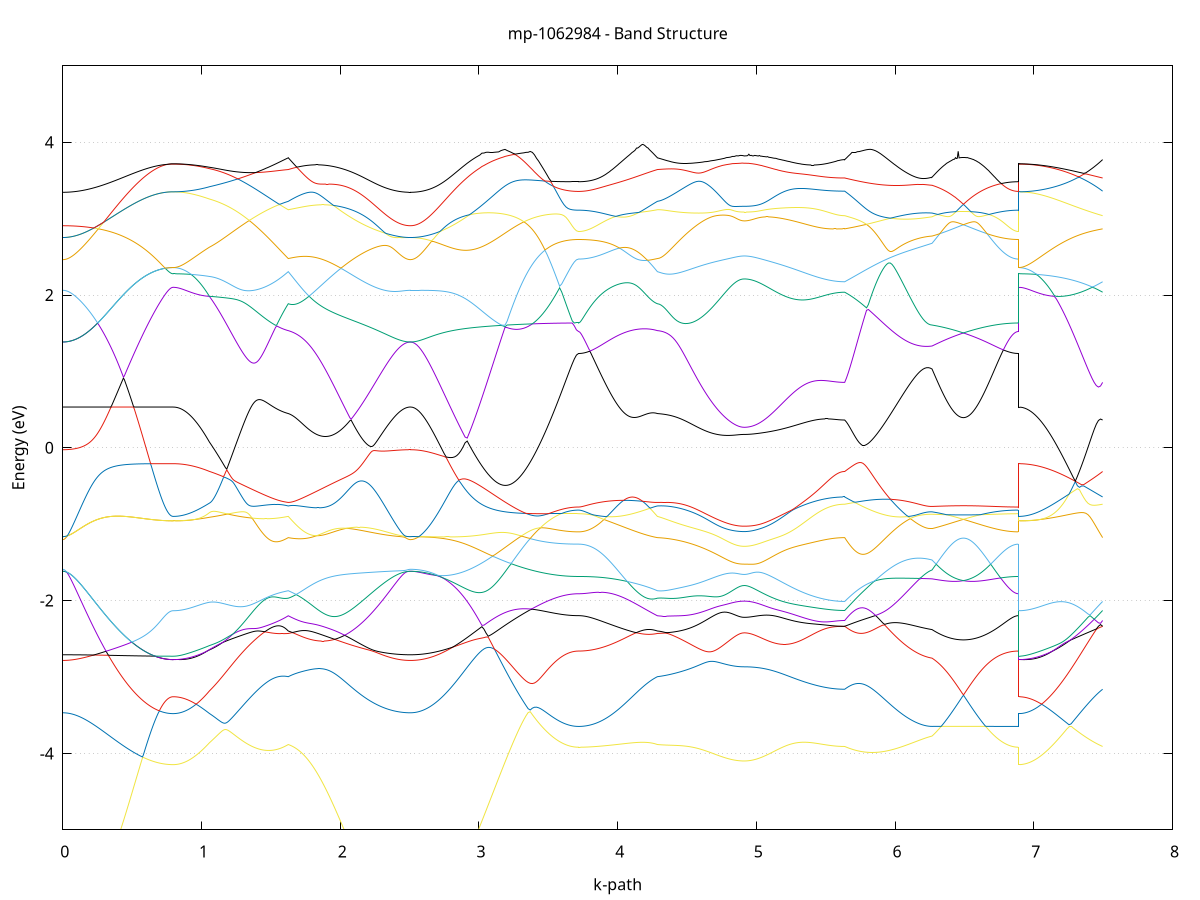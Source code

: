 set title 'mp-1062984 - Band Structure'
set xlabel 'k-path'
set ylabel 'Energy (eV)'
set grid y
set yrange [-5:5]
set terminal png size 800,600
set output 'mp-1062984_bands_gnuplot.png'
plot '-' using 1:2 with lines notitle, '-' using 1:2 with lines notitle, '-' using 1:2 with lines notitle, '-' using 1:2 with lines notitle, '-' using 1:2 with lines notitle, '-' using 1:2 with lines notitle, '-' using 1:2 with lines notitle, '-' using 1:2 with lines notitle, '-' using 1:2 with lines notitle, '-' using 1:2 with lines notitle, '-' using 1:2 with lines notitle, '-' using 1:2 with lines notitle, '-' using 1:2 with lines notitle, '-' using 1:2 with lines notitle, '-' using 1:2 with lines notitle, '-' using 1:2 with lines notitle, '-' using 1:2 with lines notitle, '-' using 1:2 with lines notitle, '-' using 1:2 with lines notitle, '-' using 1:2 with lines notitle, '-' using 1:2 with lines notitle, '-' using 1:2 with lines notitle, '-' using 1:2 with lines notitle, '-' using 1:2 with lines notitle
0.000000 -38.475381
0.006522 -38.475381
0.013045 -38.475381
0.019567 -38.475381
0.026090 -38.475381
0.032612 -38.475281
0.039135 -38.475281
0.045657 -38.475281
0.052179 -38.475181
0.058702 -38.475181
0.065224 -38.475081
0.071747 -38.475081
0.078269 -38.474981
0.084792 -38.474881
0.091314 -38.474781
0.097836 -38.474781
0.104359 -38.474681
0.110881 -38.474581
0.117404 -38.474481
0.123926 -38.474381
0.130448 -38.474281
0.136971 -38.474081
0.143493 -38.473981
0.150016 -38.473881
0.156538 -38.473781
0.163061 -38.473581
0.169583 -38.473481
0.176105 -38.473281
0.182628 -38.473181
0.189150 -38.472981
0.195673 -38.472881
0.202195 -38.472681
0.208718 -38.472481
0.215240 -38.472381
0.221762 -38.472181
0.228285 -38.471981
0.234807 -38.471781
0.241330 -38.471581
0.247852 -38.471481
0.254375 -38.471281
0.260897 -38.471081
0.267419 -38.470881
0.273942 -38.470681
0.280464 -38.470481
0.286987 -38.470281
0.293509 -38.469981
0.300032 -38.469781
0.306554 -38.469581
0.313076 -38.469381
0.319599 -38.469181
0.326121 -38.468981
0.332644 -38.468681
0.339166 -38.468481
0.345688 -38.468281
0.352211 -38.468081
0.358733 -38.467781
0.365256 -38.467581
0.371778 -38.467381
0.378301 -38.467081
0.384823 -38.466881
0.391345 -38.466681
0.397868 -38.466381
0.404390 -38.466181
0.410913 -38.465981
0.417435 -38.465681
0.423958 -38.465481
0.430480 -38.465281
0.437002 -38.465081
0.443525 -38.464781
0.450047 -38.464581
0.456570 -38.464381
0.463092 -38.464181
0.469615 -38.463881
0.476137 -38.463681
0.482659 -38.463481
0.489182 -38.463281
0.495704 -38.463081
0.502227 -38.462781
0.508749 -38.462581
0.515272 -38.462381
0.521794 -38.462181
0.528316 -38.461981
0.534839 -38.461781
0.541361 -38.461581
0.547884 -38.461381
0.554406 -38.461181
0.560928 -38.460981
0.567451 -38.460881
0.573973 -38.460681
0.580496 -38.460481
0.587018 -38.460281
0.593541 -38.460181
0.600063 -38.459981
0.606585 -38.459781
0.613108 -38.459681
0.619630 -38.459481
0.626153 -38.459381
0.632675 -38.459181
0.639198 -38.459081
0.645720 -38.458981
0.652242 -38.458781
0.658765 -38.458681
0.665287 -38.458581
0.671810 -38.458481
0.678332 -38.458381
0.684855 -38.458281
0.691377 -38.458181
0.697899 -38.458081
0.704422 -38.457981
0.710944 -38.457881
0.717467 -38.457881
0.723989 -38.457781
0.730512 -38.457681
0.737034 -38.457681
0.743556 -38.457581
0.750079 -38.457581
0.756601 -38.457481
0.763124 -38.457481
0.769646 -38.457481
0.776168 -38.457481
0.782691 -38.457381
0.789213 -38.457381
0.795736 -38.457381
0.795736 -38.457381
0.805414 -38.457381
0.815093 -38.457381
0.824771 -38.457281
0.834450 -38.457081
0.844128 -38.456981
0.853807 -38.456781
0.863485 -38.456581
0.873164 -38.456281
0.882842 -38.455981
0.892521 -38.455581
0.902199 -38.455281
0.911878 -38.454881
0.921556 -38.454381
0.931234 -38.453881
0.940913 -38.453381
0.950591 -38.452881
0.960270 -38.452281
0.969948 -38.451681
0.979627 -38.450981
0.989305 -38.450381
0.998984 -38.449581
1.008662 -38.448881
1.018341 -38.448081
1.028019 -38.447281
1.037698 -38.446481
1.047376 -38.445581
1.057055 -38.444681
1.057055 -38.444681
1.065414 -38.444081
1.073773 -38.443381
1.082132 -38.442681
1.090491 -38.441981
1.098851 -38.441281
1.107210 -38.440581
1.115569 -38.439881
1.123928 -38.439181
1.132287 -38.438381
1.140646 -38.437581
1.149005 -38.436881
1.157365 -38.436081
1.165724 -38.435281
1.174083 -38.434481
1.182442 -38.433681
1.190801 -38.432881
1.199160 -38.432081
1.207520 -38.431181
1.215879 -38.430381
1.224238 -38.429481
1.232597 -38.428681
1.240956 -38.427781
1.249315 -38.426881
1.257675 -38.425981
1.266034 -38.425081
1.274393 -38.424181
1.282752 -38.423281
1.291111 -38.422381
1.299470 -38.421481
1.307830 -38.420581
1.316189 -38.419581
1.324548 -38.418681
1.332907 -38.417681
1.341266 -38.416781
1.349625 -38.415781
1.357985 -38.414881
1.366344 -38.413881
1.374703 -38.412881
1.383062 -38.411881
1.391421 -38.410981
1.399780 -38.409981
1.408139 -38.408981
1.416499 -38.407981
1.424858 -38.406981
1.433217 -38.405981
1.441576 -38.404981
1.449935 -38.403981
1.458294 -38.402981
1.466654 -38.401981
1.475013 -38.400981
1.483372 -38.399981
1.491731 -38.398981
1.500090 -38.397981
1.508449 -38.396881
1.516809 -38.395881
1.525168 -38.394881
1.533527 -38.393881
1.541886 -38.392881
1.550245 -38.391881
1.558604 -38.390881
1.566964 -38.389881
1.575323 -38.388881
1.583682 -38.387881
1.592041 -38.386881
1.600400 -38.385881
1.608759 -38.384881
1.617119 -38.383881
1.625478 -38.382881
1.625478 -38.382881
1.633869 -38.383981
1.642260 -38.385081
1.650651 -38.386181
1.659042 -38.387381
1.667433 -38.388481
1.675824 -38.389581
1.684215 -38.390781
1.692607 -38.391881
1.700998 -38.393081
1.709389 -38.394181
1.717780 -38.395381
1.726171 -38.396581
1.734562 -38.397781
1.742953 -38.398981
1.751344 -38.400181
1.759735 -38.401381
1.768127 -38.402581
1.776518 -38.403781
1.784909 -38.404981
1.793300 -38.406181
1.801691 -38.407381
1.810082 -38.408581
1.818473 -38.409781
1.826864 -38.410981
1.835255 -38.412281
1.843646 -38.413481
1.852038 -38.414681
1.860429 -38.415881
1.868820 -38.417081
1.877211 -38.418381
1.885602 -38.419581
1.893993 -38.420781
1.902384 -38.421981
1.910775 -38.423181
1.919166 -38.424381
1.927558 -38.425581
1.935949 -38.426781
1.944340 -38.427981
1.952731 -38.429181
1.961122 -38.430281
1.969513 -38.431481
1.977904 -38.432681
1.986295 -38.433781
1.994686 -38.434981
2.003077 -38.436081
2.011469 -38.437281
2.019860 -38.438381
2.028251 -38.439481
2.036642 -38.440581
2.045033 -38.441681
2.053424 -38.442781
2.061815 -38.443881
2.070206 -38.444881
2.078597 -38.445981
2.086989 -38.446981
2.095380 -38.447981
2.103771 -38.449081
2.112162 -38.450081
2.120553 -38.450981
2.128944 -38.451981
2.137335 -38.452981
2.145726 -38.453881
2.154117 -38.454781
2.162508 -38.455681
2.170900 -38.456581
2.179291 -38.457481
2.187682 -38.458381
2.196073 -38.459181
2.204464 -38.459981
2.212855 -38.460781
2.221246 -38.461581
2.229637 -38.462381
2.238028 -38.463081
2.246420 -38.463881
2.254811 -38.464581
2.263202 -38.465281
2.271593 -38.465881
2.279984 -38.466581
2.288375 -38.467181
2.296766 -38.467781
2.305157 -38.468381
2.313548 -38.468981
2.321940 -38.469481
2.330331 -38.469981
2.338722 -38.470481
2.347113 -38.470981
2.355504 -38.471381
2.363895 -38.471881
2.372286 -38.472281
2.380677 -38.472581
2.389068 -38.472981
2.397459 -38.473281
2.405851 -38.473581
2.414242 -38.473881
2.422633 -38.474181
2.431024 -38.474381
2.439415 -38.474581
2.447806 -38.474781
2.456197 -38.474981
2.464588 -38.475081
2.472979 -38.475181
2.481371 -38.475281
2.489762 -38.475381
2.498153 -38.475381
2.506544 -38.475381
2.506544 -38.475381
2.521688 -38.475381
2.536832 -38.475181
2.551977 -38.474981
2.567121 -38.474581
2.582265 -38.474081
2.597409 -38.473581
2.612553 -38.472881
2.627698 -38.472181
2.642842 -38.471281
2.657986 -38.470381
2.673130 -38.469281
2.688274 -38.468181
2.703419 -38.466981
2.718563 -38.465581
2.733707 -38.464181
2.748851 -38.462681
2.763996 -38.461181
2.779140 -38.459481
2.794284 -38.457781
2.809428 -38.455981
2.824572 -38.454081
2.839717 -38.452181
2.854861 -38.450081
2.870005 -38.448081
2.885149 -38.445881
2.900294 -38.443681
2.915438 -38.441481
2.930582 -38.439181
2.945726 -38.436781
2.960870 -38.434381
2.976015 -38.431981
2.991159 -38.429581
3.006303 -38.427081
3.021447 -38.424481
3.036592 -38.421981
3.051736 -38.419381
3.066880 -38.416781
3.082024 -38.414181
3.097168 -38.411581
3.112313 -38.408981
3.127457 -38.406381
3.142601 -38.403781
3.157745 -38.401181
3.172890 -38.398581
3.188034 -38.396081
3.203178 -38.393481
3.218322 -38.390981
3.233466 -38.388481
3.248611 -38.385981
3.263755 -38.383581
3.278899 -38.381181
3.294043 -38.378881
3.309188 -38.376581
3.324332 -38.374281
3.339476 -38.372081
3.354620 -38.369981
3.369764 -38.367881
3.384909 -38.365881
3.400053 -38.363881
3.415197 -38.362081
3.430341 -38.360281
3.445486 -38.358481
3.460630 -38.356881
3.475774 -38.355281
3.490918 -38.353781
3.506062 -38.352381
3.521207 -38.351081
3.536351 -38.349781
3.551495 -38.348681
3.566639 -38.347681
3.581783 -38.346681
3.596928 -38.345881
3.612072 -38.345081
3.627216 -38.344381
3.642360 -38.343881
3.657505 -38.343381
3.672649 -38.343081
3.687793 -38.342781
3.702937 -38.342681
3.718081 -38.342581
3.718081 -38.342581
3.726441 -38.342581
3.734800 -38.342581
3.743159 -38.342681
3.751518 -38.342781
3.759877 -38.342781
3.768236 -38.342881
3.776596 -38.343081
3.784955 -38.343181
3.793314 -38.343381
3.801673 -38.343481
3.810032 -38.343681
3.818391 -38.343981
3.826751 -38.344181
3.835110 -38.344381
3.843469 -38.344681
3.851828 -38.344981
3.860187 -38.345281
3.868546 -38.345581
3.876906 -38.345981
3.885265 -38.346381
3.893624 -38.346681
3.901983 -38.347081
3.910342 -38.347581
3.918701 -38.347981
3.927061 -38.348381
3.935420 -38.348881
3.943779 -38.349381
3.952138 -38.349881
3.960497 -38.350381
3.968856 -38.350981
3.977215 -38.351481
3.985575 -38.352081
3.993934 -38.352681
4.002293 -38.353281
4.010652 -38.353881
4.019011 -38.354581
4.027370 -38.355181
4.035730 -38.355881
4.044089 -38.356581
4.052448 -38.357281
4.060807 -38.357981
4.069166 -38.358781
4.077525 -38.359481
4.085885 -38.360281
4.094244 -38.361081
4.102603 -38.361881
4.110962 -38.362681
4.119321 -38.363481
4.127680 -38.364381
4.136040 -38.365281
4.144399 -38.366081
4.152758 -38.366981
4.161117 -38.367881
4.169476 -38.368781
4.177835 -38.369781
4.186195 -38.370681
4.194554 -38.371681
4.202913 -38.372581
4.211272 -38.373581
4.219631 -38.374581
4.227990 -38.375581
4.236350 -38.376581
4.244709 -38.377581
4.253068 -38.378681
4.261427 -38.379681
4.269786 -38.380781
4.278145 -38.381881
4.286504 -38.382881
4.286504 -38.382881
4.300723 -38.383381
4.314941 -38.383881
4.329160 -38.384381
4.343378 -38.384981
4.357597 -38.385581
4.371815 -38.386081
4.386034 -38.386681
4.400252 -38.387381
4.414471 -38.387981
4.428689 -38.388581
4.442908 -38.389281
4.457126 -38.389881
4.471345 -38.390581
4.485563 -38.391281
4.499782 -38.391881
4.514000 -38.392581
4.528219 -38.393181
4.542437 -38.393881
4.556656 -38.394481
4.570874 -38.395181
4.585093 -38.395781
4.599311 -38.396381
4.613530 -38.396981
4.627748 -38.397581
4.641967 -38.398181
4.656185 -38.398681
4.670404 -38.399181
4.684622 -38.399681
4.698841 -38.400181
4.713059 -38.400681
4.727278 -38.401081
4.741496 -38.401481
4.755715 -38.401881
4.769933 -38.402181
4.784152 -38.402481
4.798370 -38.402781
4.812589 -38.402981
4.826807 -38.403281
4.841026 -38.403481
4.855244 -38.403581
4.869463 -38.403681
4.883681 -38.403781
4.897900 -38.403881
4.912118 -38.403881
4.912118 -38.403881
4.920545 -38.403881
4.928973 -38.403881
4.937400 -38.403881
4.945827 -38.403881
4.954254 -38.403781
4.962682 -38.403781
4.971109 -38.403781
4.979536 -38.403781
4.987963 -38.403781
4.996391 -38.403681
5.004818 -38.403681
5.013245 -38.403681
5.021672 -38.403681
5.030100 -38.403581
5.038527 -38.403581
5.046954 -38.403581
5.055381 -38.403481
5.063809 -38.403481
5.072236 -38.403381
5.080663 -38.403381
5.089091 -38.403281
5.097518 -38.403281
5.105945 -38.403181
5.114372 -38.403181
5.122800 -38.403081
5.131227 -38.403081
5.139654 -38.402981
5.148081 -38.402981
5.156509 -38.402881
5.164936 -38.402781
5.173363 -38.402781
5.181790 -38.402681
5.190218 -38.402581
5.198645 -38.402581
5.207072 -38.402481
5.215499 -38.402381
5.223927 -38.402381
5.232354 -38.402281
5.240781 -38.402181
5.249209 -38.402181
5.257636 -38.402081
5.266063 -38.401981
5.274490 -38.401881
5.282918 -38.401881
5.291345 -38.401781
5.299772 -38.401681
5.308199 -38.401681
5.316627 -38.401581
5.325054 -38.401481
5.333481 -38.401481
5.341908 -38.401381
5.350336 -38.401281
5.358763 -38.401281
5.367190 -38.401181
5.375617 -38.401081
5.384045 -38.401081
5.392472 -38.400981
5.400899 -38.400881
5.409327 -38.400881
5.417754 -38.400781
5.426181 -38.400781
5.434608 -38.400681
5.443036 -38.400681
5.451463 -38.400581
5.459890 -38.400581
5.468317 -38.400481
5.476745 -38.400481
5.485172 -38.400381
5.493599 -38.400381
5.502026 -38.400281
5.510454 -38.400281
5.518881 -38.400281
5.527308 -38.400181
5.535735 -38.400181
5.544163 -38.400181
5.552590 -38.400081
5.561017 -38.400081
5.569445 -38.400081
5.577872 -38.400081
5.586299 -38.400081
5.594726 -38.399981
5.603154 -38.399981
5.611581 -38.399981
5.620008 -38.399981
5.628435 -38.399981
5.636863 -38.399981
5.636863 -38.399981
5.649980 -38.398081
5.663097 -38.396281
5.676213 -38.394381
5.689330 -38.392481
5.702447 -38.390681
5.715564 -38.388781
5.728681 -38.386981
5.741798 -38.385181
5.754915 -38.383381
5.768032 -38.381581
5.781149 -38.379781
5.794266 -38.378081
5.807383 -38.376381
5.820500 -38.374681
5.833617 -38.372981
5.846734 -38.371381
5.859851 -38.369781
5.872968 -38.368181
5.886085 -38.366581
5.899202 -38.365081
5.912319 -38.363681
5.925436 -38.362181
5.938553 -38.360781
5.951670 -38.359481
5.964787 -38.358181
5.977904 -38.356881
5.991021 -38.355681
6.004138 -38.354481
6.017255 -38.353381
6.030371 -38.352281
6.043488 -38.351281
6.056605 -38.350381
6.069722 -38.349381
6.082839 -38.348581
6.095956 -38.347781
6.109073 -38.346981
6.122190 -38.346281
6.135307 -38.345681
6.148424 -38.345081
6.161541 -38.344581
6.174658 -38.344081
6.187775 -38.343681
6.200892 -38.343381
6.214009 -38.343081
6.227126 -38.342881
6.240243 -38.342681
6.253360 -38.342581
6.266477 -38.342581
6.266477 -38.342581
6.272978 -38.342581
6.279479 -38.342581
6.285980 -38.342581
6.292481 -38.342581
6.298982 -38.342581
6.305483 -38.342581
6.311984 -38.342581
6.318485 -38.342581
6.324986 -38.342581
6.331487 -38.342581
6.337988 -38.342581
6.344490 -38.342581
6.350991 -38.342581
6.357492 -38.342581
6.363993 -38.342581
6.370494 -38.342581
6.376995 -38.342581
6.383496 -38.342581
6.389997 -38.342581
6.396498 -38.342581
6.402999 -38.342581
6.409500 -38.342581
6.416001 -38.342581
6.422502 -38.342581
6.429003 -38.342581
6.435504 -38.342581
6.442005 -38.342581
6.448507 -38.342581
6.455008 -38.342581
6.461509 -38.342581
6.468010 -38.342581
6.474511 -38.342581
6.481012 -38.342581
6.487513 -38.342581
6.494014 -38.342581
6.500515 -38.342581
6.507016 -38.342581
6.513517 -38.342581
6.520018 -38.342581
6.526519 -38.342581
6.533020 -38.342581
6.539521 -38.342581
6.546022 -38.342581
6.552524 -38.342581
6.559025 -38.342581
6.565526 -38.342581
6.572027 -38.342581
6.578528 -38.342581
6.585029 -38.342581
6.591530 -38.342581
6.598031 -38.342581
6.604532 -38.342581
6.611033 -38.342581
6.617534 -38.342581
6.624035 -38.342581
6.630536 -38.342581
6.637037 -38.342581
6.643538 -38.342581
6.650039 -38.342581
6.656540 -38.342581
6.663042 -38.342581
6.669543 -38.342581
6.676044 -38.342581
6.682545 -38.342581
6.689046 -38.342581
6.695547 -38.342581
6.702048 -38.342581
6.708549 -38.342581
6.715050 -38.342581
6.721551 -38.342581
6.728052 -38.342581
6.734553 -38.342581
6.741054 -38.342581
6.747555 -38.342581
6.754056 -38.342581
6.760557 -38.342581
6.767059 -38.342581
6.773560 -38.342581
6.780061 -38.342581
6.786562 -38.342581
6.793063 -38.342581
6.799564 -38.342581
6.806065 -38.342581
6.812566 -38.342581
6.819067 -38.342581
6.825568 -38.342581
6.832069 -38.342581
6.838570 -38.342581
6.845071 -38.342581
6.851572 -38.342581
6.858073 -38.342581
6.864574 -38.342581
6.871076 -38.342581
6.877577 -38.342581
6.884078 -38.342581
6.890579 -38.342581
6.890579 -38.457381
6.905723 -38.457381
6.920867 -38.457281
6.936011 -38.456981
6.951156 -38.456681
6.966300 -38.456281
6.981444 -38.455781
6.996588 -38.455281
7.011732 -38.454581
7.026877 -38.453881
7.042021 -38.453081
7.057165 -38.452181
7.072309 -38.451181
7.087454 -38.450081
7.102598 -38.448981
7.117742 -38.447781
7.132886 -38.446481
7.148030 -38.445081
7.163175 -38.443681
7.178319 -38.442181
7.193463 -38.440581
7.208607 -38.438981
7.223752 -38.437281
7.238896 -38.435581
7.254040 -38.433781
7.269184 -38.431881
7.284328 -38.429981
7.299473 -38.428081
7.314617 -38.426081
7.329761 -38.423981
7.344905 -38.421981
7.360050 -38.419881
7.375194 -38.417781
7.390338 -38.415581
7.405482 -38.413381
7.420626 -38.411181
7.435771 -38.408981
7.450915 -38.406781
7.466059 -38.404481
7.481203 -38.402281
7.496348 -38.399981
e
0.000000 -17.005781
0.006522 -17.005881
0.013045 -17.006081
0.019567 -17.006481
0.026090 -17.006981
0.032612 -17.007681
0.039135 -17.008581
0.045657 -17.009581
0.052179 -17.010681
0.058702 -17.011981
0.065224 -17.013481
0.071747 -17.015081
0.078269 -17.016781
0.084792 -17.018681
0.091314 -17.020781
0.097836 -17.022981
0.104359 -17.025281
0.110881 -17.027681
0.117404 -17.030281
0.123926 -17.033081
0.130448 -17.035881
0.136971 -17.038881
0.143493 -17.041981
0.150016 -17.045281
0.156538 -17.048581
0.163061 -17.052081
0.169583 -17.055681
0.176105 -17.059381
0.182628 -17.063281
0.189150 -17.067181
0.195673 -17.071281
0.202195 -17.075381
0.208718 -17.079581
0.215240 -17.083981
0.221762 -17.088381
0.228285 -17.092881
0.234807 -17.097481
0.241330 -17.102181
0.247852 -17.106981
0.254375 -17.111781
0.260897 -17.116681
0.267419 -17.121681
0.273942 -17.126681
0.280464 -17.131781
0.286987 -17.136981
0.293509 -17.142181
0.300032 -17.147381
0.306554 -17.152681
0.313076 -17.158081
0.319599 -17.163481
0.326121 -17.168881
0.332644 -17.174281
0.339166 -17.179781
0.345688 -17.185281
0.352211 -17.190781
0.358733 -17.196281
0.365256 -17.201781
0.371778 -17.207381
0.378301 -17.212881
0.384823 -17.218481
0.391345 -17.223981
0.397868 -17.229481
0.404390 -17.235081
0.410913 -17.240581
0.417435 -17.246081
0.423958 -17.251481
0.430480 -17.256981
0.437002 -17.262381
0.443525 -17.267781
0.450047 -17.273081
0.456570 -17.278381
0.463092 -17.283681
0.469615 -17.288881
0.476137 -17.294081
0.482659 -17.299181
0.489182 -17.304181
0.495704 -17.309181
0.502227 -17.314181
0.508749 -17.319081
0.515272 -17.323881
0.521794 -17.328581
0.528316 -17.333281
0.534839 -17.337881
0.541361 -17.342381
0.547884 -17.346781
0.554406 -17.351181
0.560928 -17.355481
0.567451 -17.359581
0.573973 -17.363681
0.580496 -17.367681
0.587018 -17.371581
0.593541 -17.375381
0.600063 -17.379081
0.606585 -17.382681
0.613108 -17.386181
0.619630 -17.389581
0.626153 -17.392881
0.632675 -17.396081
0.639198 -17.399181
0.645720 -17.402081
0.652242 -17.404981
0.658765 -17.407681
0.665287 -17.410281
0.671810 -17.412781
0.678332 -17.415181
0.684855 -17.417381
0.691377 -17.419481
0.697899 -17.421481
0.704422 -17.423381
0.710944 -17.425181
0.717467 -17.426781
0.723989 -17.428281
0.730512 -17.429681
0.737034 -17.430881
0.743556 -17.432081
0.750079 -17.432981
0.756601 -17.433881
0.763124 -17.434581
0.769646 -17.435181
0.776168 -17.435681
0.782691 -17.435981
0.789213 -17.436181
0.795736 -17.436281
0.795736 -17.436281
0.805414 -17.436181
0.815093 -17.435881
0.824771 -17.435481
0.834450 -17.434981
0.844128 -17.434181
0.853807 -17.433281
0.863485 -17.432281
0.873164 -17.430981
0.882842 -17.429681
0.892521 -17.428081
0.902199 -17.426381
0.911878 -17.424481
0.921556 -17.422481
0.931234 -17.420381
0.940913 -17.417981
0.950591 -17.415581
0.960270 -17.412881
0.969948 -17.410081
0.979627 -17.407181
0.989305 -17.404081
0.998984 -17.400881
1.008662 -17.397581
1.018341 -17.394081
1.028019 -17.390381
1.037698 -17.386681
1.047376 -17.382781
1.057055 -17.378681
1.057055 -17.378681
1.065414 -17.375681
1.073773 -17.372581
1.082132 -17.369281
1.090491 -17.365881
1.098851 -17.362381
1.107210 -17.358781
1.115569 -17.355081
1.123928 -17.351281
1.132287 -17.347381
1.140646 -17.343381
1.149005 -17.339281
1.157365 -17.335081
1.165724 -17.330781
1.174083 -17.326381
1.182442 -17.321881
1.190801 -17.317381
1.199160 -17.312781
1.207520 -17.308081
1.215879 -17.303381
1.224238 -17.298481
1.232597 -17.293681
1.240956 -17.288781
1.249315 -17.283781
1.257675 -17.278781
1.266034 -17.273681
1.274393 -17.268581
1.282752 -17.263481
1.291111 -17.258281
1.299470 -17.253181
1.307830 -17.247981
1.316189 -17.242781
1.324548 -17.237581
1.332907 -17.232381
1.341266 -17.227181
1.349625 -17.221981
1.357985 -17.216781
1.366344 -17.211681
1.374703 -17.206581
1.383062 -17.201481
1.391421 -17.196481
1.399780 -17.191481
1.408139 -17.186581
1.416499 -17.181781
1.424858 -17.177081
1.433217 -17.172481
1.441576 -17.167981
1.449935 -17.163681
1.458294 -17.159481
1.466654 -17.155481
1.475013 -17.151581
1.483372 -17.148081
1.491731 -17.144781
1.500090 -17.141781
1.508449 -17.139081
1.516809 -17.136881
1.525168 -17.135081
1.533527 -17.133781
1.541886 -17.133081
1.550245 -17.132981
1.558604 -17.133481
1.566964 -17.134781
1.575323 -17.136681
1.583682 -17.139281
1.592041 -17.142481
1.600400 -17.146381
1.608759 -17.150681
1.617119 -17.155581
1.625478 -17.160781
1.625478 -17.160781
1.633869 -17.157381
1.642260 -17.153981
1.650651 -17.150781
1.659042 -17.147681
1.667433 -17.144681
1.675824 -17.141881
1.684215 -17.139181
1.692607 -17.136681
1.700998 -17.134181
1.709389 -17.131981
1.717780 -17.129781
1.726171 -17.127781
1.734562 -17.125881
1.742953 -17.124081
1.751344 -17.122381
1.759735 -17.120781
1.768127 -17.119281
1.776518 -17.117781
1.784909 -17.116381
1.793300 -17.115081
1.801691 -17.113781
1.810082 -17.112481
1.818473 -17.111281
1.826864 -17.109981
1.835255 -17.108781
1.843646 -17.107581
1.852038 -17.106381
1.860429 -17.105181
1.868820 -17.103981
1.877211 -17.102781
1.885602 -17.101581
1.893993 -17.100281
1.902384 -17.098981
1.910775 -17.097681
1.919166 -17.096381
1.927558 -17.095081
1.935949 -17.093681
1.944340 -17.092281
1.952731 -17.090881
1.961122 -17.089381
1.969513 -17.087981
1.977904 -17.086481
1.986295 -17.084881
1.994686 -17.083381
2.003077 -17.081781
2.011469 -17.080181
2.019860 -17.078581
2.028251 -17.076981
2.036642 -17.075281
2.045033 -17.073581
2.053424 -17.071881
2.061815 -17.070181
2.070206 -17.068481
2.078597 -17.066781
2.086989 -17.064981
2.095380 -17.063281
2.103771 -17.061481
2.112162 -17.059681
2.120553 -17.057981
2.128944 -17.056181
2.137335 -17.054381
2.145726 -17.052681
2.154117 -17.050881
2.162508 -17.049181
2.170900 -17.047381
2.179291 -17.045681
2.187682 -17.043981
2.196073 -17.042281
2.204464 -17.040581
2.212855 -17.038881
2.221246 -17.037281
2.229637 -17.035581
2.238028 -17.033981
2.246420 -17.032481
2.254811 -17.030881
2.263202 -17.029381
2.271593 -17.027981
2.279984 -17.026481
2.288375 -17.025081
2.296766 -17.023781
2.305157 -17.022381
2.313548 -17.021081
2.321940 -17.019881
2.330331 -17.018681
2.338722 -17.017581
2.347113 -17.016381
2.355504 -17.015381
2.363895 -17.014381
2.372286 -17.013381
2.380677 -17.012481
2.389068 -17.011681
2.397459 -17.010881
2.405851 -17.010081
2.414242 -17.009481
2.422633 -17.008781
2.431024 -17.008281
2.439415 -17.007781
2.447806 -17.007281
2.456197 -17.006881
2.464588 -17.006581
2.472979 -17.006281
2.481371 -17.006081
2.489762 -17.005881
2.498153 -17.005781
2.506544 -17.005781
2.506544 -17.005781
2.521688 -17.005781
2.536832 -17.005681
2.551977 -17.005481
2.567121 -17.005181
2.582265 -17.004881
2.597409 -17.004481
2.612553 -17.003981
2.627698 -17.003381
2.642842 -17.002781
2.657986 -17.002081
2.673130 -17.001281
2.688274 -17.000481
2.703419 -16.999581
2.718563 -16.998681
2.733707 -16.997581
2.748851 -16.996581
2.763996 -16.995381
2.779140 -16.994181
2.794284 -16.992981
2.809428 -16.991681
2.824572 -16.990281
2.839717 -16.988881
2.854861 -16.987481
2.870005 -16.985981
2.885149 -16.984481
2.900294 -16.982881
2.915438 -16.981281
2.930582 -16.979681
2.945726 -16.978081
2.960870 -16.976381
2.976015 -16.974681
2.991159 -16.972981
3.006303 -16.971181
3.021447 -16.969481
3.036592 -16.967681
3.051736 -16.965881
3.066880 -16.985381
3.082024 -17.006481
3.097168 -17.027481
3.112313 -17.048181
3.127457 -17.068681
3.142601 -17.088881
3.157745 -17.108881
3.172890 -17.128481
3.188034 -17.147781
3.203178 -17.166681
3.218322 -17.185281
3.233466 -17.203381
3.248611 -17.221081
3.263755 -17.238381
3.278899 -17.255281
3.294043 -17.271581
3.309188 -17.287481
3.324332 -17.302881
3.339476 -17.317781
3.354620 -17.332181
3.369764 -17.345981
3.384909 -17.359381
3.400053 -17.372081
3.415197 -17.384281
3.430341 -17.395981
3.445486 -17.407081
3.460630 -17.417581
3.475774 -17.427481
3.490918 -17.436881
3.506062 -17.445581
3.521207 -17.453781
3.536351 -17.461381
3.551495 -17.468381
3.566639 -17.474781
3.581783 -17.480581
3.596928 -17.485681
3.612072 -17.490281
3.627216 -17.494281
3.642360 -17.497681
3.657505 -17.500381
3.672649 -17.502481
3.687793 -17.504081
3.702937 -17.504981
3.718081 -17.505281
3.718081 -17.505281
3.726441 -17.505181
3.734800 -17.504881
3.743159 -17.504481
3.751518 -17.503781
3.759877 -17.502981
3.768236 -17.501981
3.776596 -17.500781
3.784955 -17.499381
3.793314 -17.497781
3.801673 -17.496081
3.810032 -17.494081
3.818391 -17.491981
3.826751 -17.489681
3.835110 -17.487181
3.843469 -17.484581
3.851828 -17.481681
3.860187 -17.478681
3.868546 -17.475481
3.876906 -17.472181
3.885265 -17.468581
3.893624 -17.464881
3.901983 -17.460981
3.910342 -17.456981
3.918701 -17.452781
3.927061 -17.448381
3.935420 -17.443781
3.943779 -17.439081
3.952138 -17.434281
3.960497 -17.429181
3.968856 -17.423981
3.977215 -17.418681
3.985575 -17.413181
3.993934 -17.407481
4.002293 -17.401681
4.010652 -17.395681
4.019011 -17.389581
4.027370 -17.383381
4.035730 -17.376981
4.044089 -17.370481
4.052448 -17.363781
4.060807 -17.356981
4.069166 -17.350081
4.077525 -17.342981
4.085885 -17.335781
4.094244 -17.328481
4.102603 -17.320981
4.110962 -17.313481
4.119321 -17.305781
4.127680 -17.297981
4.136040 -17.290081
4.144399 -17.282081
4.152758 -17.273981
4.161117 -17.265681
4.169476 -17.257381
4.177835 -17.248981
4.186195 -17.240481
4.194554 -17.231881
4.202913 -17.223181
4.211272 -17.214381
4.219631 -17.205481
4.227990 -17.196581
4.236350 -17.187581
4.244709 -17.179181
4.253068 -17.175381
4.261427 -17.171681
4.269786 -17.167981
4.278145 -17.164281
4.286504 -17.160781
4.286504 -17.160781
4.300723 -17.168281
4.314941 -17.182581
4.329160 -17.198181
4.343378 -17.214081
4.357597 -17.230081
4.371815 -17.245981
4.386034 -17.261881
4.400252 -17.277581
4.414471 -17.293081
4.428689 -17.308381
4.442908 -17.323481
4.457126 -17.338381
4.471345 -17.352881
4.485563 -17.367181
4.499782 -17.381181
4.514000 -17.394781
4.528219 -17.408081
4.542437 -17.421081
4.556656 -17.433581
4.570874 -17.445781
4.585093 -17.457581
4.599311 -17.468981
4.613530 -17.479981
4.627748 -17.490481
4.641967 -17.500581
4.656185 -17.510181
4.670404 -17.519381
4.684622 -17.528081
4.698841 -17.536281
4.713059 -17.543981
4.727278 -17.551181
4.741496 -17.557981
4.755715 -17.564181
4.769933 -17.569881
4.784152 -17.574981
4.798370 -17.579681
4.812589 -17.583781
4.826807 -17.587281
4.841026 -17.590381
4.855244 -17.592781
4.869463 -17.594781
4.883681 -17.596081
4.897900 -17.596981
4.912118 -17.597181
4.912118 -17.597181
4.920545 -17.597081
4.928973 -17.596781
4.937400 -17.596281
4.945827 -17.595581
4.954254 -17.594681
4.962682 -17.593481
4.971109 -17.592181
4.979536 -17.590581
4.987963 -17.588881
4.996391 -17.586881
5.004818 -17.584781
5.013245 -17.582381
5.021672 -17.579781
5.030100 -17.576981
5.038527 -17.574081
5.046954 -17.570881
5.055381 -17.567481
5.063809 -17.563981
5.072236 -17.560181
5.080663 -17.556281
5.089091 -17.552081
5.097518 -17.547781
5.105945 -17.543181
5.114372 -17.538481
5.122800 -17.533581
5.131227 -17.528481
5.139654 -17.523181
5.148081 -17.517681
5.156509 -17.512081
5.164936 -17.506281
5.173363 -17.500181
5.181790 -17.494081
5.190218 -17.487681
5.198645 -17.481181
5.207072 -17.474481
5.215499 -17.467581
5.223927 -17.460581
5.232354 -17.453381
5.240781 -17.446081
5.249209 -17.438581
5.257636 -17.430881
5.266063 -17.423081
5.274490 -17.415081
5.282918 -17.406981
5.291345 -17.398781
5.299772 -17.390381
5.308199 -17.381881
5.316627 -17.373181
5.325054 -17.364381
5.333481 -17.355481
5.341908 -17.346481
5.350336 -17.337381
5.358763 -17.328081
5.367190 -17.318781
5.375617 -17.309281
5.384045 -17.299781
5.392472 -17.290181
5.400899 -17.280481
5.409327 -17.270681
5.417754 -17.260881
5.426181 -17.251081
5.434608 -17.241281
5.443036 -17.231481
5.451463 -17.221881
5.459890 -17.212481
5.468317 -17.203481
5.476745 -17.195181
5.485172 -17.187881
5.493599 -17.181981
5.502026 -17.177881
5.510454 -17.175381
5.518881 -17.173981
5.527308 -17.173281
5.535735 -17.173081
5.544163 -17.173181
5.552590 -17.173381
5.561017 -17.173681
5.569445 -17.173981
5.577872 -17.174281
5.586299 -17.174581
5.594726 -17.174881
5.603154 -17.175181
5.611581 -17.175381
5.620008 -17.175481
5.628435 -17.175581
5.636863 -17.175581
5.636863 -17.175581
5.649980 -17.167081
5.663097 -17.158481
5.676213 -17.149981
5.689330 -17.141581
5.702447 -17.133081
5.715564 -17.124781
5.728681 -17.116681
5.741798 -17.132281
5.754915 -17.148681
5.768032 -17.164881
5.781149 -17.180781
5.794266 -17.196381
5.807383 -17.211781
5.820500 -17.226781
5.833617 -17.241581
5.846734 -17.255981
5.859851 -17.269981
5.872968 -17.283681
5.886085 -17.297081
5.899202 -17.309981
5.912319 -17.322581
5.925436 -17.334681
5.938553 -17.346481
5.951670 -17.357781
5.964787 -17.368681
5.977904 -17.379181
5.991021 -17.389181
6.004138 -17.398781
6.017255 -17.407881
6.030371 -17.416481
6.043488 -17.424681
6.056605 -17.432381
6.069722 -17.439581
6.082839 -17.446281
6.095956 -17.452481
6.109073 -17.458181
6.122190 -17.463381
6.135307 -17.468081
6.148424 -17.472281
6.161541 -17.475981
6.174658 -17.479081
6.187775 -17.481781
6.200892 -17.483881
6.214009 -17.485481
6.227126 -17.486581
6.240243 -17.487081
6.253360 -17.487081
6.266477 -17.486681
6.266477 -17.486681
6.272978 -17.485281
6.279479 -17.483781
6.285980 -17.482381
6.292481 -17.480881
6.298982 -17.479281
6.305483 -17.477681
6.311984 -17.476081
6.318485 -17.474381
6.324986 -17.472681
6.331487 -17.470981
6.337988 -17.469181
6.344490 -17.467381
6.350991 -17.465581
6.357492 -17.463681
6.363993 -17.461781
6.370494 -17.459881
6.376995 -17.457881
6.383496 -17.455881
6.389997 -17.453881
6.396498 -17.451881
6.402999 -17.449781
6.409500 -17.447681
6.416001 -17.445581
6.422502 -17.443481
6.429003 -17.441381
6.435504 -17.439281
6.442005 -17.437081
6.448507 -17.434881
6.455008 -17.432681
6.461509 -17.430481
6.468010 -17.428281
6.474511 -17.426081
6.481012 -17.423881
6.487513 -17.421681
6.494014 -17.420281
6.500515 -17.422581
6.507016 -17.424781
6.513517 -17.426981
6.520018 -17.429181
6.526519 -17.431381
6.533020 -17.433581
6.539521 -17.435781
6.546022 -17.437981
6.552524 -17.440081
6.559025 -17.442281
6.565526 -17.444381
6.572027 -17.446481
6.578528 -17.448581
6.585029 -17.450581
6.591530 -17.452681
6.598031 -17.454681
6.604532 -17.456681
6.611033 -17.458681
6.617534 -17.460581
6.624035 -17.462581
6.630536 -17.464381
6.637037 -17.466281
6.643538 -17.468081
6.650039 -17.469881
6.656540 -17.471681
6.663042 -17.473381
6.669543 -17.475081
6.676044 -17.476781
6.682545 -17.478381
6.689046 -17.479881
6.695547 -17.481481
6.702048 -17.482981
6.708549 -17.484381
6.715050 -17.485781
6.721551 -17.487181
6.728052 -17.488481
6.734553 -17.489781
6.741054 -17.490981
6.747555 -17.492181
6.754056 -17.493381
6.760557 -17.494381
6.767059 -17.495481
6.773560 -17.496481
6.780061 -17.497381
6.786562 -17.498281
6.793063 -17.499081
6.799564 -17.499881
6.806065 -17.500681
6.812566 -17.501281
6.819067 -17.501981
6.825568 -17.502481
6.832069 -17.503081
6.838570 -17.503481
6.845071 -17.503881
6.851572 -17.504281
6.858073 -17.504581
6.864574 -17.504881
6.871076 -17.505081
6.877577 -17.505181
6.884078 -17.505281
6.890579 -17.505281
6.890579 -17.436281
6.905723 -17.436081
6.920867 -17.435481
6.936011 -17.434481
6.951156 -17.433081
6.966300 -17.431281
6.981444 -17.429081
6.996588 -17.426481
7.011732 -17.423481
7.026877 -17.420181
7.042021 -17.416381
7.057165 -17.412281
7.072309 -17.407881
7.087454 -17.403081
7.102598 -17.397881
7.117742 -17.392381
7.132886 -17.386481
7.148030 -17.380381
7.163175 -17.373881
7.178319 -17.367081
7.193463 -17.359981
7.208607 -17.352581
7.223752 -17.344881
7.238896 -17.336981
7.254040 -17.328881
7.269184 -17.320481
7.284328 -17.311881
7.299473 -17.302981
7.314617 -17.293981
7.329761 -17.284781
7.344905 -17.275381
7.360050 -17.265881
7.375194 -17.256181
7.390338 -17.246381
7.405482 -17.236481
7.420626 -17.226481
7.435771 -17.216381
7.450915 -17.206281
7.466059 -17.196081
7.481203 -17.185781
7.496348 -17.175581
e
0.000000 -16.430281
0.006522 -16.430281
0.013045 -16.430281
0.019567 -16.430281
0.026090 -16.430181
0.032612 -16.430181
0.039135 -16.430081
0.045657 -16.430081
0.052179 -16.429981
0.058702 -16.429981
0.065224 -16.429881
0.071747 -16.429781
0.078269 -16.429681
0.084792 -16.429581
0.091314 -16.429481
0.097836 -16.429381
0.104359 -16.429281
0.110881 -16.429181
0.117404 -16.428981
0.123926 -16.428881
0.130448 -16.428781
0.136971 -16.428581
0.143493 -16.428481
0.150016 -16.428281
0.156538 -16.428081
0.163061 -16.427881
0.169583 -16.427781
0.176105 -16.427581
0.182628 -16.427381
0.189150 -16.427181
0.195673 -16.426981
0.202195 -16.426681
0.208718 -16.426481
0.215240 -16.426281
0.221762 -16.426081
0.228285 -16.425781
0.234807 -16.425581
0.241330 -16.425381
0.247852 -16.425081
0.254375 -16.424881
0.260897 -16.424581
0.267419 -16.424281
0.273942 -16.424081
0.280464 -16.423781
0.286987 -16.423481
0.293509 -16.423281
0.300032 -16.422981
0.306554 -16.422681
0.313076 -16.422381
0.319599 -16.422081
0.326121 -16.421781
0.332644 -16.421581
0.339166 -16.421281
0.345688 -16.420981
0.352211 -16.420681
0.358733 -16.420381
0.365256 -16.420081
0.371778 -16.419781
0.378301 -16.419481
0.384823 -16.419181
0.391345 -16.418881
0.397868 -16.418581
0.404390 -16.418281
0.410913 -16.417981
0.417435 -16.417681
0.423958 -16.417381
0.430480 -16.417081
0.437002 -16.416781
0.443525 -16.416481
0.450047 -16.416181
0.456570 -16.415881
0.463092 -16.415581
0.469615 -16.415281
0.476137 -16.414981
0.482659 -16.414681
0.489182 -16.414381
0.495704 -16.414081
0.502227 -16.413781
0.508749 -16.413581
0.515272 -16.413281
0.521794 -16.412981
0.528316 -16.412781
0.534839 -16.412481
0.541361 -16.412181
0.547884 -16.411981
0.554406 -16.411681
0.560928 -16.411481
0.567451 -16.411281
0.573973 -16.410981
0.580496 -16.410781
0.587018 -16.410581
0.593541 -16.410281
0.600063 -16.410081
0.606585 -16.409881
0.613108 -16.409681
0.619630 -16.409481
0.626153 -16.409281
0.632675 -16.409081
0.639198 -16.408981
0.645720 -16.408781
0.652242 -16.408581
0.658765 -16.408481
0.665287 -16.408281
0.671810 -16.408181
0.678332 -16.407981
0.684855 -16.407881
0.691377 -16.407781
0.697899 -16.407581
0.704422 -16.407481
0.710944 -16.407381
0.717467 -16.407281
0.723989 -16.407181
0.730512 -16.407181
0.737034 -16.407081
0.743556 -16.406981
0.750079 -16.406981
0.756601 -16.406881
0.763124 -16.406881
0.769646 -16.406781
0.776168 -16.406781
0.782691 -16.406781
0.789213 -16.406781
0.795736 -16.406781
0.795736 -16.406781
0.805414 -16.406981
0.815093 -16.407581
0.824771 -16.408581
0.834450 -16.409981
0.844128 -16.411781
0.853807 -16.413981
0.863485 -16.416481
0.873164 -16.419481
0.882842 -16.422881
0.892521 -16.426581
0.902199 -16.430781
0.911878 -16.435281
0.921556 -16.440181
0.931234 -16.445381
0.940913 -16.450981
0.950591 -16.456981
0.960270 -16.463281
0.969948 -16.469981
0.979627 -16.476981
0.989305 -16.484281
0.998984 -16.491981
1.008662 -16.499981
1.018341 -16.508281
1.028019 -16.516881
1.037698 -16.525881
1.047376 -16.535081
1.057055 -16.544581
1.057055 -16.544581
1.065414 -16.551581
1.073773 -16.558781
1.082132 -16.566081
1.090491 -16.573481
1.098851 -16.580981
1.107210 -16.588681
1.115569 -16.596481
1.123928 -16.604381
1.132287 -16.612481
1.140646 -16.620581
1.149005 -16.628781
1.157365 -16.637181
1.165724 -16.645581
1.174083 -16.654081
1.182442 -16.662681
1.190801 -16.671381
1.199160 -16.680181
1.207520 -16.688981
1.215879 -16.697881
1.224238 -16.706881
1.232597 -16.715881
1.240956 -16.724981
1.249315 -16.734081
1.257675 -16.743181
1.266034 -16.752481
1.274393 -16.761681
1.282752 -16.770981
1.291111 -16.780281
1.299470 -16.789581
1.307830 -16.798981
1.316189 -16.808381
1.324548 -16.817681
1.332907 -16.827081
1.341266 -16.836481
1.349625 -16.845881
1.357985 -16.855281
1.366344 -16.864681
1.374703 -16.873981
1.383062 -16.883381
1.391421 -16.892681
1.399780 -16.901981
1.408139 -16.911281
1.416499 -16.920481
1.424858 -16.929781
1.433217 -16.938881
1.441576 -16.948081
1.449935 -16.957081
1.458294 -16.966181
1.466654 -16.975181
1.475013 -16.984081
1.483372 -16.992981
1.491731 -17.001781
1.500090 -17.010481
1.508449 -17.019181
1.516809 -17.027781
1.525168 -17.036281
1.533527 -17.044781
1.541886 -17.053181
1.550245 -17.061481
1.558604 -17.069681
1.566964 -17.077781
1.575323 -17.085881
1.583682 -17.093781
1.592041 -17.101681
1.600400 -17.109381
1.608759 -17.117081
1.617119 -17.124681
1.625478 -17.132081
1.625478 -17.132081
1.633869 -17.122581
1.642260 -17.113081
1.650651 -17.103481
1.659042 -17.093881
1.667433 -17.084181
1.675824 -17.074581
1.684215 -17.064781
1.692607 -17.055081
1.700998 -17.045281
1.709389 -17.035481
1.717780 -17.025681
1.726171 -17.015781
1.734562 -17.005981
1.742953 -16.996081
1.751344 -16.986281
1.759735 -16.976381
1.768127 -16.966481
1.776518 -16.956681
1.784909 -16.946781
1.793300 -16.936981
1.801691 -16.927281
1.810082 -16.921081
1.818473 -16.914881
1.826864 -16.908381
1.835255 -16.901881
1.843646 -16.895181
1.852038 -16.888381
1.860429 -16.881381
1.868820 -16.874381
1.877211 -16.867281
1.885602 -16.859981
1.893993 -16.852681
1.902384 -16.845281
1.910775 -16.837781
1.919166 -16.830281
1.927558 -16.822681
1.935949 -16.814981
1.944340 -16.807281
1.952731 -16.799481
1.961122 -16.791681
1.969513 -16.783781
1.977904 -16.775881
1.986295 -16.767981
1.994686 -16.760081
2.003077 -16.752081
2.011469 -16.744081
2.019860 -16.736081
2.028251 -16.728181
2.036642 -16.720181
2.045033 -16.712181
2.053424 -16.704181
2.061815 -16.696181
2.070206 -16.688281
2.078597 -16.680381
2.086989 -16.672481
2.095380 -16.664681
2.103771 -16.656781
2.112162 -16.649081
2.120553 -16.641381
2.128944 -16.633681
2.137335 -16.626081
2.145726 -16.618581
2.154117 -16.611081
2.162508 -16.603681
2.170900 -16.596381
2.179291 -16.589181
2.187682 -16.582081
2.196073 -16.575081
2.204464 -16.568181
2.212855 -16.561381
2.221246 -16.554681
2.229637 -16.548081
2.238028 -16.541681
2.246420 -16.535381
2.254811 -16.529181
2.263202 -16.523181
2.271593 -16.517281
2.279984 -16.511581
2.288375 -16.505981
2.296766 -16.500581
2.305157 -16.495281
2.313548 -16.490281
2.321940 -16.485381
2.330331 -16.480681
2.338722 -16.476081
2.347113 -16.471781
2.355504 -16.467681
2.363895 -16.463681
2.372286 -16.459981
2.380677 -16.456481
2.389068 -16.453181
2.397459 -16.449981
2.405851 -16.447181
2.414242 -16.444481
2.422633 -16.441981
2.431024 -16.439781
2.439415 -16.437781
2.447806 -16.436081
2.456197 -16.434481
2.464588 -16.433181
2.472979 -16.432181
2.481371 -16.431381
2.489762 -16.430781
2.498153 -16.430381
2.506544 -16.430281
2.506544 -16.430281
2.521688 -16.430781
2.536832 -16.432481
2.551977 -16.435281
2.567121 -16.439181
2.582265 -16.444281
2.597409 -16.450281
2.612553 -16.457481
2.627698 -16.465681
2.642842 -16.474881
2.657986 -16.484981
2.673130 -16.496181
2.688274 -16.508181
2.703419 -16.521081
2.718563 -16.534881
2.733707 -16.549481
2.748851 -16.564881
2.763996 -16.580881
2.779140 -16.597681
2.794284 -16.614981
2.809428 -16.632981
2.824572 -16.651481
2.839717 -16.670481
2.854861 -16.689981
2.870005 -16.709781
2.885149 -16.730081
2.900294 -16.750581
2.915438 -16.771381
2.930582 -16.792481
2.945726 -16.813681
2.960870 -16.835081
2.976015 -16.856481
2.991159 -16.878081
3.006303 -16.899581
3.021447 -16.921181
3.036592 -16.942681
3.051736 -16.964081
3.066880 -16.964181
3.082024 -16.962381
3.097168 -16.960581
3.112313 -16.958781
3.127457 -16.957081
3.142601 -16.955281
3.157745 -16.958681
3.172890 -16.975781
3.188034 -16.992781
3.203178 -17.009581
3.218322 -17.026181
3.233466 -17.042481
3.248611 -17.058581
3.263755 -17.074281
3.278899 -17.089781
3.294043 -17.104881
3.309188 -17.119681
3.324332 -17.133981
3.339476 -17.147981
3.354620 -17.161581
3.369764 -17.174781
3.384909 -17.187481
3.400053 -17.199781
3.415197 -17.211581
3.430341 -17.222881
3.445486 -17.233681
3.460630 -17.243981
3.475774 -17.253681
3.490918 -17.262981
3.506062 -17.271681
3.521207 -17.279781
3.536351 -17.287381
3.551495 -17.294381
3.566639 -17.300781
3.581783 -17.306581
3.596928 -17.311781
3.612072 -17.316381
3.627216 -17.320481
3.642360 -17.323881
3.657505 -17.326681
3.672649 -17.328781
3.687793 -17.330381
3.702937 -17.331281
3.718081 -17.331581
3.718081 -17.331581
3.726441 -17.331581
3.734800 -17.331481
3.743159 -17.331281
3.751518 -17.330981
3.759877 -17.330581
3.768236 -17.330081
3.776596 -17.329581
3.784955 -17.328881
3.793314 -17.328181
3.801673 -17.327381
3.810032 -17.326481
3.818391 -17.325481
3.826751 -17.324481
3.835110 -17.323281
3.843469 -17.322081
3.851828 -17.320781
3.860187 -17.319381
3.868546 -17.317881
3.876906 -17.316281
3.885265 -17.314681
3.893624 -17.312981
3.901983 -17.311181
3.910342 -17.309281
3.918701 -17.307281
3.927061 -17.305181
3.935420 -17.303081
3.943779 -17.300881
3.952138 -17.298581
3.960497 -17.296181
3.968856 -17.293781
3.977215 -17.291281
3.985575 -17.288681
3.993934 -17.285981
4.002293 -17.283181
4.010652 -17.280381
4.019011 -17.277481
4.027370 -17.274481
4.035730 -17.271481
4.044089 -17.268281
4.052448 -17.265181
4.060807 -17.261881
4.069166 -17.258581
4.077525 -17.255181
4.085885 -17.251781
4.094244 -17.248281
4.102603 -17.244681
4.110962 -17.241081
4.119321 -17.237381
4.127680 -17.233681
4.136040 -17.229981
4.144399 -17.226181
4.152758 -17.222281
4.161117 -17.218481
4.169476 -17.214581
4.177835 -17.210681
4.186195 -17.206681
4.194554 -17.202781
4.202913 -17.198781
4.211272 -17.194881
4.219631 -17.190881
4.227990 -17.186981
4.236350 -17.183081
4.244709 -17.178481
4.253068 -17.169381
4.261427 -17.160081
4.269786 -17.150881
4.278145 -17.141481
4.286504 -17.132081
4.286504 -17.132081
4.300723 -17.119481
4.314941 -17.101081
4.329160 -17.083181
4.343378 -17.067881
4.357597 -17.056381
4.371815 -17.048581
4.386034 -17.043781
4.400252 -17.040881
4.414471 -17.039181
4.428689 -17.038081
4.442908 -17.037481
4.457126 -17.037181
4.471345 -17.037081
4.485563 -17.037081
4.499782 -17.037181
4.514000 -17.037281
4.528219 -17.037481
4.542437 -17.037781
4.556656 -17.037981
4.570874 -17.038281
4.585093 -17.038481
4.599311 -17.038781
4.613530 -17.039081
4.627748 -17.039281
4.641967 -17.039481
4.656185 -17.039781
4.670404 -17.039981
4.684622 -17.040181
4.698841 -17.040381
4.713059 -17.040581
4.727278 -17.040781
4.741496 -17.040981
4.755715 -17.041081
4.769933 -17.041281
4.784152 -17.041381
4.798370 -17.041481
4.812589 -17.041581
4.826807 -17.041681
4.841026 -17.041681
4.855244 -17.041781
4.869463 -17.041881
4.883681 -17.041881
4.897900 -17.041881
4.912118 -17.041881
4.912118 -17.041881
4.920545 -17.041981
4.928973 -17.042081
4.937400 -17.042281
4.945827 -17.042581
4.954254 -17.042981
4.962682 -17.043481
4.971109 -17.043981
4.979536 -17.044681
4.987963 -17.045381
4.996391 -17.046181
5.004818 -17.047081
5.013245 -17.048081
5.021672 -17.049081
5.030100 -17.050181
5.038527 -17.051381
5.046954 -17.052681
5.055381 -17.053981
5.063809 -17.055381
5.072236 -17.056881
5.080663 -17.058481
5.089091 -17.060081
5.097518 -17.061781
5.105945 -17.063481
5.114372 -17.065281
5.122800 -17.067081
5.131227 -17.068981
5.139654 -17.070981
5.148081 -17.072881
5.156509 -17.074981
5.164936 -17.077081
5.173363 -17.079181
5.181790 -17.081281
5.190218 -17.083481
5.198645 -17.085681
5.207072 -17.087881
5.215499 -17.090181
5.223927 -17.092481
5.232354 -17.094781
5.240781 -17.097081
5.249209 -17.099381
5.257636 -17.101681
5.266063 -17.103981
5.274490 -17.106381
5.282918 -17.108681
5.291345 -17.110981
5.299772 -17.113281
5.308199 -17.115581
5.316627 -17.117881
5.325054 -17.120081
5.333481 -17.122281
5.341908 -17.124481
5.350336 -17.126581
5.358763 -17.128681
5.367190 -17.130781
5.375617 -17.132781
5.384045 -17.134781
5.392472 -17.136581
5.400899 -17.138381
5.409327 -17.140181
5.417754 -17.141781
5.426181 -17.143281
5.434608 -17.144581
5.443036 -17.145681
5.451463 -17.146581
5.459890 -17.147081
5.468317 -17.146981
5.476745 -17.146181
5.485172 -17.144181
5.493599 -17.140581
5.502026 -17.135181
5.510454 -17.128081
5.518881 -17.119681
5.527308 -17.110481
5.535735 -17.100681
5.544163 -17.090581
5.552590 -17.080281
5.561017 -17.069781
5.569445 -17.059281
5.577872 -17.048881
5.586299 -17.038481
5.594726 -17.028281
5.603154 -17.018481
5.611581 -17.009481
5.620008 -17.001681
5.628435 -16.996081
5.636863 -16.993981
5.636863 -16.993981
5.649980 -17.011781
5.663097 -17.029481
5.676213 -17.046981
5.689330 -17.064381
5.702447 -17.081681
5.715564 -17.098681
5.728681 -17.115581
5.741798 -17.108781
5.754915 -17.101381
5.768032 -17.095681
5.781149 -17.095581
5.794266 -17.103581
5.807383 -17.114581
5.820500 -17.126081
5.833617 -17.137581
5.846734 -17.149081
5.859851 -17.160281
5.872968 -17.171281
5.886085 -17.181981
5.899202 -17.192481
5.912319 -17.202581
5.925436 -17.212481
5.938553 -17.221981
5.951670 -17.231181
5.964787 -17.240181
5.977904 -17.248781
5.991021 -17.256981
6.004138 -17.264981
6.017255 -17.272581
6.030371 -17.279781
6.043488 -17.286781
6.056605 -17.293381
6.069722 -17.299581
6.082839 -17.305481
6.095956 -17.311081
6.109073 -17.316281
6.122190 -17.321181
6.135307 -17.325681
6.148424 -17.329881
6.161541 -17.333681
6.174658 -17.337081
6.187775 -17.340181
6.200892 -17.342981
6.214009 -17.345381
6.227126 -17.347381
6.240243 -17.349081
6.253360 -17.350381
6.266477 -17.351381
6.266477 -17.351381
6.272978 -17.352881
6.279479 -17.354381
6.285980 -17.355881
6.292481 -17.357481
6.298982 -17.359081
6.305483 -17.360781
6.311984 -17.362481
6.318485 -17.364181
6.324986 -17.365981
6.331487 -17.367781
6.337988 -17.369581
6.344490 -17.371481
6.350991 -17.373381
6.357492 -17.375381
6.363993 -17.377281
6.370494 -17.379281
6.376995 -17.381281
6.383496 -17.383381
6.389997 -17.385381
6.396498 -17.387481
6.402999 -17.389581
6.409500 -17.391681
6.416001 -17.393881
6.422502 -17.395981
6.429003 -17.398181
6.435504 -17.400381
6.442005 -17.402581
6.448507 -17.404781
6.455008 -17.406981
6.461509 -17.409181
6.468010 -17.411381
6.474511 -17.413581
6.481012 -17.415881
6.487513 -17.418081
6.494014 -17.419381
6.500515 -17.417181
6.507016 -17.414981
6.513517 -17.412781
6.520018 -17.410481
6.526519 -17.408281
6.533020 -17.406081
6.539521 -17.403881
6.546022 -17.401681
6.552524 -17.399481
6.559025 -17.397281
6.565526 -17.395181
6.572027 -17.392981
6.578528 -17.390881
6.585029 -17.388781
6.591530 -17.386681
6.598031 -17.384581
6.604532 -17.382481
6.611033 -17.380481
6.617534 -17.378481
6.624035 -17.376481
6.630536 -17.374581
6.637037 -17.372581
6.643538 -17.370781
6.650039 -17.368881
6.656540 -17.367081
6.663042 -17.365281
6.669543 -17.363481
6.676044 -17.361781
6.682545 -17.360081
6.689046 -17.358381
6.695547 -17.356781
6.702048 -17.355281
6.708549 -17.353681
6.715050 -17.352281
6.721551 -17.350781
6.728052 -17.349381
6.734553 -17.348081
6.741054 -17.346781
6.747555 -17.345481
6.754056 -17.344281
6.760557 -17.343181
6.767059 -17.342081
6.773560 -17.340981
6.780061 -17.339981
6.786562 -17.339081
6.793063 -17.338181
6.799564 -17.337381
6.806065 -17.336581
6.812566 -17.335881
6.819067 -17.335181
6.825568 -17.334581
6.832069 -17.333981
6.838570 -17.333481
6.845071 -17.333081
6.851572 -17.332681
6.858073 -17.332381
6.864574 -17.332081
6.871076 -17.331881
6.877577 -17.331781
6.884078 -17.331681
6.890579 -17.331581
6.890579 -16.406781
6.905723 -16.407281
6.920867 -16.408681
6.936011 -16.411181
6.951156 -16.414581
6.966300 -16.418981
6.981444 -16.424281
6.996588 -16.430581
7.011732 -16.437781
7.026877 -16.445781
7.042021 -16.454781
7.057165 -16.464681
7.072309 -16.475381
7.087454 -16.486881
7.102598 -16.499281
7.117742 -16.512281
7.132886 -16.526181
7.148030 -16.540681
7.163175 -16.555981
7.178319 -16.571881
7.193463 -16.588381
7.208607 -16.605481
7.223752 -16.623081
7.238896 -16.641281
7.254040 -16.659881
7.269184 -16.678981
7.284328 -16.698481
7.299473 -16.718281
7.314617 -16.738481
7.329761 -16.758981
7.344905 -16.779781
7.360050 -16.800781
7.375194 -16.821881
7.390338 -16.843281
7.405482 -16.864681
7.420626 -16.886281
7.435771 -16.907781
7.450915 -16.929381
7.466059 -16.950981
7.481203 -16.972581
7.496348 -16.993981
e
0.000000 -16.430281
0.006522 -16.430281
0.013045 -16.430281
0.019567 -16.430181
0.026090 -16.430181
0.032612 -16.430181
0.039135 -16.430081
0.045657 -16.430081
0.052179 -16.429981
0.058702 -16.429981
0.065224 -16.429881
0.071747 -16.429781
0.078269 -16.429681
0.084792 -16.429581
0.091314 -16.429481
0.097836 -16.429381
0.104359 -16.429281
0.110881 -16.429181
0.117404 -16.428981
0.123926 -16.428881
0.130448 -16.428781
0.136971 -16.428581
0.143493 -16.428481
0.150016 -16.428281
0.156538 -16.428081
0.163061 -16.427881
0.169583 -16.427781
0.176105 -16.427581
0.182628 -16.427381
0.189150 -16.427181
0.195673 -16.426981
0.202195 -16.426681
0.208718 -16.426481
0.215240 -16.426281
0.221762 -16.426081
0.228285 -16.425781
0.234807 -16.425581
0.241330 -16.425381
0.247852 -16.425081
0.254375 -16.424881
0.260897 -16.424581
0.267419 -16.424281
0.273942 -16.424081
0.280464 -16.423781
0.286987 -16.423481
0.293509 -16.423281
0.300032 -16.422981
0.306554 -16.422681
0.313076 -16.422381
0.319599 -16.422081
0.326121 -16.421781
0.332644 -16.421581
0.339166 -16.421281
0.345688 -16.420981
0.352211 -16.420681
0.358733 -16.420381
0.365256 -16.420081
0.371778 -16.419781
0.378301 -16.419481
0.384823 -16.419181
0.391345 -16.418881
0.397868 -16.418581
0.404390 -16.418281
0.410913 -16.417981
0.417435 -16.417681
0.423958 -16.417381
0.430480 -16.417081
0.437002 -16.416781
0.443525 -16.416481
0.450047 -16.416181
0.456570 -16.415881
0.463092 -16.415581
0.469615 -16.415281
0.476137 -16.414981
0.482659 -16.414681
0.489182 -16.414381
0.495704 -16.414081
0.502227 -16.413781
0.508749 -16.413581
0.515272 -16.413281
0.521794 -16.412981
0.528316 -16.412781
0.534839 -16.412481
0.541361 -16.412181
0.547884 -16.411981
0.554406 -16.411681
0.560928 -16.411481
0.567451 -16.411281
0.573973 -16.410981
0.580496 -16.410781
0.587018 -16.410581
0.593541 -16.410281
0.600063 -16.410081
0.606585 -16.409881
0.613108 -16.409681
0.619630 -16.409481
0.626153 -16.409281
0.632675 -16.409081
0.639198 -16.408981
0.645720 -16.408781
0.652242 -16.408581
0.658765 -16.408481
0.665287 -16.408281
0.671810 -16.408181
0.678332 -16.407981
0.684855 -16.407881
0.691377 -16.407781
0.697899 -16.407581
0.704422 -16.407481
0.710944 -16.407381
0.717467 -16.407281
0.723989 -16.407181
0.730512 -16.407181
0.737034 -16.407081
0.743556 -16.406981
0.750079 -16.406981
0.756601 -16.406881
0.763124 -16.406881
0.769646 -16.406781
0.776168 -16.406781
0.782691 -16.406781
0.789213 -16.406781
0.795736 -16.406781
0.795736 -16.406781
0.805414 -16.406981
0.815093 -16.407481
0.824771 -16.408481
0.834450 -16.409781
0.844128 -16.411581
0.853807 -16.413581
0.863485 -16.416081
0.873164 -16.418881
0.882842 -16.422181
0.892521 -16.425681
0.902199 -16.429681
0.911878 -16.433881
0.921556 -16.438581
0.931234 -16.443581
0.940913 -16.448881
0.950591 -16.454481
0.960270 -16.460481
0.969948 -16.466781
0.979627 -16.473381
0.989305 -16.480281
0.998984 -16.487481
1.008662 -16.494981
1.018341 -16.502781
1.028019 -16.510781
1.037698 -16.519181
1.047376 -16.527681
1.057055 -16.536481
1.057055 -16.536481
1.065414 -16.542981
1.073773 -16.549681
1.082132 -16.556381
1.090491 -16.563281
1.098851 -16.570281
1.107210 -16.577381
1.115569 -16.584581
1.123928 -16.591881
1.132287 -16.599381
1.140646 -16.606881
1.149005 -16.614481
1.157365 -16.622181
1.165724 -16.629981
1.174083 -16.637881
1.182442 -16.645781
1.190801 -16.653781
1.199160 -16.661881
1.207520 -16.670081
1.215879 -16.678281
1.224238 -16.686581
1.232597 -16.694981
1.240956 -16.703381
1.249315 -16.711781
1.257675 -16.720281
1.266034 -16.728881
1.274393 -16.737481
1.282752 -16.746081
1.291111 -16.754681
1.299470 -16.763381
1.307830 -16.772081
1.316189 -16.780781
1.324548 -16.789481
1.332907 -16.798181
1.341266 -16.806881
1.349625 -16.815581
1.357985 -16.824281
1.366344 -16.832981
1.374703 -16.841681
1.383062 -16.850281
1.391421 -16.858881
1.399780 -16.867481
1.408139 -16.875981
1.416499 -16.884381
1.424858 -16.892681
1.433217 -16.900981
1.441576 -16.909181
1.449935 -16.917181
1.458294 -16.925081
1.466654 -16.932881
1.475013 -16.940381
1.483372 -16.947781
1.491731 -16.954881
1.500090 -16.961681
1.508449 -16.968181
1.516809 -16.974281
1.525168 -16.979981
1.533527 -16.985181
1.541886 -16.989781
1.550245 -16.993881
1.558604 -16.997281
1.566964 -17.000081
1.575323 -17.002181
1.583682 -17.003581
1.592041 -17.004381
1.600400 -17.004681
1.608759 -17.004481
1.617119 -17.003781
1.625478 -17.002681
1.625478 -17.002681
1.633869 -17.001781
1.642260 -17.000581
1.650651 -16.999081
1.659042 -16.997381
1.667433 -16.995381
1.675824 -16.993081
1.684215 -16.990581
1.692607 -16.987681
1.700998 -16.984581
1.709389 -16.981181
1.717780 -16.977481
1.726171 -16.973481
1.734562 -16.969281
1.742953 -16.964781
1.751344 -16.960081
1.759735 -16.955081
1.768127 -16.949981
1.776518 -16.944581
1.784909 -16.938981
1.793300 -16.933181
1.801691 -16.927181
1.810082 -16.917381
1.818473 -16.907581
1.826864 -16.897881
1.835255 -16.888081
1.843646 -16.878481
1.852038 -16.868781
1.860429 -16.859181
1.868820 -16.849581
1.877211 -16.840081
1.885602 -16.830581
1.893993 -16.821181
1.902384 -16.811781
1.910775 -16.802481
1.919166 -16.793281
1.927558 -16.784081
1.935949 -16.774981
1.944340 -16.765881
1.952731 -16.756881
1.961122 -16.747981
1.969513 -16.739181
1.977904 -16.730481
1.986295 -16.721781
1.994686 -16.713181
2.003077 -16.704681
2.011469 -16.696381
2.019860 -16.688081
2.028251 -16.679881
2.036642 -16.671781
2.045033 -16.663781
2.053424 -16.655881
2.061815 -16.648081
2.070206 -16.640381
2.078597 -16.632781
2.086989 -16.625281
2.095380 -16.617981
2.103771 -16.610781
2.112162 -16.603681
2.120553 -16.596681
2.128944 -16.589781
2.137335 -16.583081
2.145726 -16.576481
2.154117 -16.569981
2.162508 -16.563581
2.170900 -16.557381
2.179291 -16.551281
2.187682 -16.545381
2.196073 -16.539481
2.204464 -16.533881
2.212855 -16.528281
2.221246 -16.522881
2.229637 -16.517681
2.238028 -16.512481
2.246420 -16.507581
2.254811 -16.502781
2.263202 -16.498081
2.271593 -16.493481
2.279984 -16.489181
2.288375 -16.484881
2.296766 -16.480881
2.305157 -16.476881
2.313548 -16.473181
2.321940 -16.469581
2.330331 -16.466081
2.338722 -16.462781
2.347113 -16.459581
2.355504 -16.456581
2.363895 -16.453781
2.372286 -16.451081
2.380677 -16.448581
2.389068 -16.446281
2.397459 -16.444081
2.405851 -16.441981
2.414242 -16.440181
2.422633 -16.438481
2.431024 -16.436881
2.439415 -16.435481
2.447806 -16.434281
2.456197 -16.433181
2.464588 -16.432281
2.472979 -16.431581
2.481371 -16.430981
2.489762 -16.430581
2.498153 -16.430381
2.506544 -16.430281
2.506544 -16.430281
2.521688 -16.430681
2.536832 -16.431781
2.551977 -16.433781
2.567121 -16.436481
2.582265 -16.439981
2.597409 -16.444281
2.612553 -16.449281
2.627698 -16.454981
2.642842 -16.461481
2.657986 -16.468681
2.673130 -16.476481
2.688274 -16.485081
2.703419 -16.494281
2.718563 -16.504181
2.733707 -16.514681
2.748851 -16.525781
2.763996 -16.537481
2.779140 -16.549781
2.794284 -16.562581
2.809428 -16.575881
2.824572 -16.589581
2.839717 -16.603881
2.854861 -16.618481
2.870005 -16.633581
2.885149 -16.649081
2.900294 -16.664881
2.915438 -16.680981
2.930582 -16.697381
2.945726 -16.713981
2.960870 -16.730881
2.976015 -16.747981
2.991159 -16.765281
3.006303 -16.782681
3.021447 -16.800281
3.036592 -16.817881
3.051736 -16.835581
3.066880 -16.853281
3.082024 -16.870981
3.097168 -16.888681
3.112313 -16.906281
3.127457 -16.923881
3.142601 -16.941281
3.157745 -16.953481
3.172890 -16.951781
3.188034 -16.950081
3.203178 -16.948381
3.218322 -16.946681
3.233466 -16.944981
3.248611 -16.943381
3.263755 -16.941781
3.278899 -16.940181
3.294043 -16.938681
3.309188 -16.937181
3.324332 -16.935681
3.339476 -16.934281
3.354620 -16.932881
3.369764 -16.931581
3.384909 -16.930281
3.400053 -16.928981
3.415197 -16.927781
3.430341 -16.926681
3.445486 -16.925481
3.460630 -16.924481
3.475774 -16.923481
3.490918 -16.922481
3.506062 -16.921681
3.521207 -16.920781
3.536351 -16.919981
3.551495 -16.919281
3.566639 -16.918681
3.581783 -16.918081
3.596928 -16.917481
3.612072 -16.917081
3.627216 -16.916681
3.642360 -16.916281
3.657505 -16.915981
3.672649 -16.915781
3.687793 -16.915581
3.702937 -16.915481
3.718081 -16.915481
3.718081 -16.915481
3.726441 -16.915581
3.734800 -16.915681
3.743159 -16.915881
3.751518 -16.916181
3.759877 -16.916581
3.768236 -16.916981
3.776596 -16.917581
3.784955 -16.918181
3.793314 -16.918881
3.801673 -16.919681
3.810032 -16.920581
3.818391 -16.921481
3.826751 -16.922481
3.835110 -16.923581
3.843469 -16.924781
3.851828 -16.925981
3.860187 -16.927281
3.868546 -16.928681
3.876906 -16.930181
3.885265 -16.931681
3.893624 -16.933181
3.901983 -16.934781
3.910342 -16.936481
3.918701 -16.938181
3.927061 -16.939981
3.935420 -16.941781
3.943779 -16.943681
3.952138 -16.945581
3.960497 -16.947481
3.968856 -16.949481
3.977215 -16.951481
3.985575 -16.953481
3.993934 -16.955481
4.002293 -16.957581
4.010652 -16.959681
4.019011 -16.961781
4.027370 -16.963881
4.035730 -16.965981
4.044089 -16.968081
4.052448 -16.970181
4.060807 -16.972181
4.069166 -16.974281
4.077525 -16.976381
4.085885 -16.978381
4.094244 -16.980381
4.102603 -16.982281
4.110962 -16.984281
4.119321 -16.986081
4.127680 -16.987881
4.136040 -16.989681
4.144399 -16.991381
4.152758 -16.992981
4.161117 -16.994581
4.169476 -16.996081
4.177835 -16.997381
4.186195 -16.998681
4.194554 -16.999881
4.202913 -17.000881
4.211272 -17.001781
4.219631 -17.002581
4.227990 -17.003281
4.236350 -17.003781
4.244709 -17.004081
4.253068 -17.004181
4.261427 -17.004081
4.269786 -17.003881
4.278145 -17.003381
4.286504 -17.002681
4.286504 -17.002681
4.300723 -17.001781
4.314941 -16.999281
4.329160 -16.994481
4.343378 -16.986281
4.357597 -16.973881
4.371815 -16.957281
4.386034 -16.937481
4.400252 -16.915581
4.414471 -16.892281
4.428689 -16.868281
4.442908 -16.843781
4.457126 -16.818981
4.471345 -16.793981
4.485563 -16.769081
4.499782 -16.744281
4.514000 -16.719581
4.528219 -16.695081
4.542437 -16.670881
4.556656 -16.647081
4.570874 -16.623681
4.585093 -16.600781
4.599311 -16.578381
4.613530 -16.556581
4.627748 -16.535381
4.641967 -16.514781
4.656185 -16.494981
4.670404 -16.475981
4.684622 -16.457781
4.698841 -16.440481
4.713059 -16.423981
4.727278 -16.408481
4.741496 -16.393981
4.755715 -16.380581
4.769933 -16.368081
4.784152 -16.356781
4.798370 -16.346481
4.812589 -16.337381
4.826807 -16.329481
4.841026 -16.322781
4.855244 -16.317181
4.869463 -16.312881
4.883681 -16.309781
4.897900 -16.307881
4.912118 -16.307281
4.912118 -16.307281
4.920545 -16.307381
4.928973 -16.307781
4.937400 -16.308281
4.945827 -16.309081
4.954254 -16.310181
4.962682 -16.311381
4.971109 -16.312881
4.979536 -16.314581
4.987963 -16.316481
4.996391 -16.318681
5.004818 -16.320981
5.013245 -16.323581
5.021672 -16.326381
5.030100 -16.329481
5.038527 -16.332681
5.046954 -16.336181
5.055381 -16.339881
5.063809 -16.343781
5.072236 -16.347881
5.080663 -16.352181
5.089091 -16.356681
5.097518 -16.361381
5.105945 -16.366381
5.114372 -16.371481
5.122800 -16.376781
5.131227 -16.382381
5.139654 -16.388081
5.148081 -16.393981
5.156509 -16.400081
5.164936 -16.406381
5.173363 -16.412881
5.181790 -16.419581
5.190218 -16.426381
5.198645 -16.433381
5.207072 -16.440581
5.215499 -16.447981
5.223927 -16.455481
5.232354 -16.463181
5.240781 -16.471081
5.249209 -16.479081
5.257636 -16.487181
5.266063 -16.495581
5.274490 -16.503981
5.282918 -16.512681
5.291345 -16.521381
5.299772 -16.530281
5.308199 -16.539381
5.316627 -16.548481
5.325054 -16.557781
5.333481 -16.567281
5.341908 -16.576781
5.350336 -16.586481
5.358763 -16.596281
5.367190 -16.606181
5.375617 -16.616181
5.384045 -16.626281
5.392472 -16.636481
5.400899 -16.646781
5.409327 -16.657181
5.417754 -16.667681
5.426181 -16.678181
5.434608 -16.688881
5.443036 -16.699581
5.451463 -16.710381
5.459890 -16.721281
5.468317 -16.732181
5.476745 -16.743181
5.485172 -16.754181
5.493599 -16.765281
5.502026 -16.776381
5.510454 -16.787481
5.518881 -16.798681
5.527308 -16.809881
5.535735 -16.821081
5.544163 -16.832181
5.552590 -16.843381
5.561017 -16.854481
5.569445 -16.865481
5.577872 -16.876381
5.586299 -16.887081
5.594726 -16.897581
5.603154 -16.907481
5.611581 -16.916781
5.620008 -16.924681
5.628435 -16.930281
5.636863 -16.932381
5.636863 -16.932381
5.649980 -16.947181
5.663097 -16.961881
5.676213 -16.976381
5.689330 -16.990681
5.702447 -17.004781
5.715564 -17.018681
5.728681 -17.032181
5.741798 -17.045381
5.754915 -17.057881
5.768032 -17.068581
5.781149 -17.073381
5.794266 -17.070081
5.807383 -17.063681
5.820500 -17.056581
5.833617 -17.049281
5.846734 -17.041981
5.859851 -17.034681
5.872968 -17.027581
5.886085 -17.020681
5.899202 -17.013781
5.912319 -17.007181
5.925436 -17.000781
5.938553 -16.994481
5.951670 -16.988381
5.964787 -16.982581
5.977904 -16.976881
5.991021 -16.971481
6.004138 -16.966381
6.017255 -16.961381
6.030371 -16.956681
6.043488 -16.952181
6.056605 -16.947981
6.069722 -16.944081
6.082839 -16.940281
6.095956 -16.936881
6.109073 -16.933681
6.122190 -16.930781
6.135307 -16.928081
6.148424 -16.925681
6.161541 -16.923481
6.174658 -16.921581
6.187775 -16.919981
6.200892 -16.918581
6.214009 -16.917481
6.227126 -16.916581
6.240243 -16.915981
6.253360 -16.915581
6.266477 -16.915481
6.266477 -16.915481
6.272978 -16.915481
6.279479 -16.915481
6.285980 -16.915481
6.292481 -16.915481
6.298982 -16.915481
6.305483 -16.915481
6.311984 -16.915481
6.318485 -16.915481
6.324986 -16.915481
6.331487 -16.915481
6.337988 -16.915481
6.344490 -16.915481
6.350991 -16.915481
6.357492 -16.915481
6.363993 -16.915481
6.370494 -16.915481
6.376995 -16.915481
6.383496 -16.915481
6.389997 -16.915481
6.396498 -16.915481
6.402999 -16.915481
6.409500 -16.915481
6.416001 -16.915481
6.422502 -16.915481
6.429003 -16.915481
6.435504 -16.915481
6.442005 -16.915481
6.448507 -16.915481
6.455008 -16.915481
6.461509 -16.915481
6.468010 -16.915481
6.474511 -16.915481
6.481012 -16.915481
6.487513 -16.915481
6.494014 -16.915481
6.500515 -16.915481
6.507016 -16.915481
6.513517 -16.915481
6.520018 -16.915481
6.526519 -16.915481
6.533020 -16.915481
6.539521 -16.915481
6.546022 -16.915481
6.552524 -16.915481
6.559025 -16.915481
6.565526 -16.915481
6.572027 -16.915481
6.578528 -16.915481
6.585029 -16.915481
6.591530 -16.915481
6.598031 -16.915481
6.604532 -16.915481
6.611033 -16.915481
6.617534 -16.915481
6.624035 -16.915481
6.630536 -16.915481
6.637037 -16.915481
6.643538 -16.915481
6.650039 -16.915481
6.656540 -16.915481
6.663042 -16.915481
6.669543 -16.915481
6.676044 -16.915481
6.682545 -16.915481
6.689046 -16.915481
6.695547 -16.915481
6.702048 -16.915481
6.708549 -16.915481
6.715050 -16.915481
6.721551 -16.915481
6.728052 -16.915481
6.734553 -16.915481
6.741054 -16.915481
6.747555 -16.915481
6.754056 -16.915481
6.760557 -16.915481
6.767059 -16.915481
6.773560 -16.915481
6.780061 -16.915481
6.786562 -16.915481
6.793063 -16.915481
6.799564 -16.915481
6.806065 -16.915481
6.812566 -16.915481
6.819067 -16.915481
6.825568 -16.915481
6.832069 -16.915481
6.838570 -16.915481
6.845071 -16.915481
6.851572 -16.915481
6.858073 -16.915481
6.864574 -16.915481
6.871076 -16.915481
6.877577 -16.915481
6.884078 -16.915481
6.890579 -16.915481
6.890579 -16.406781
6.905723 -16.407181
6.920867 -16.408681
6.936011 -16.410981
6.951156 -16.414181
6.966300 -16.418381
6.981444 -16.423481
6.996588 -16.429481
7.011732 -16.436281
7.026877 -16.443981
7.042021 -16.452481
7.057165 -16.461781
7.072309 -16.471881
7.087454 -16.482681
7.102598 -16.494281
7.117742 -16.506481
7.132886 -16.519481
7.148030 -16.532981
7.163175 -16.547081
7.178319 -16.561781
7.193463 -16.576881
7.208607 -16.592581
7.223752 -16.608681
7.238896 -16.625181
7.254040 -16.642081
7.269184 -16.659281
7.284328 -16.676781
7.299473 -16.694481
7.314617 -16.712481
7.329761 -16.730581
7.344905 -16.748881
7.360050 -16.767281
7.375194 -16.785781
7.390338 -16.804281
7.405482 -16.822781
7.420626 -16.841281
7.435771 -16.859681
7.450915 -16.878081
7.466059 -16.896281
7.481203 -16.914481
7.496348 -16.932381
e
0.000000 -6.299481
0.006522 -6.299181
0.013045 -6.298081
0.019567 -6.296381
0.026090 -6.293881
0.032612 -6.290781
0.039135 -6.286981
0.045657 -6.282481
0.052179 -6.277281
0.058702 -6.271381
0.065224 -6.264781
0.071747 -6.257481
0.078269 -6.249481
0.084792 -6.240881
0.091314 -6.231581
0.097836 -6.221481
0.104359 -6.210881
0.110881 -6.199481
0.117404 -6.187481
0.123926 -6.174781
0.130448 -6.161381
0.136971 -6.147381
0.143493 -6.132781
0.150016 -6.117381
0.156538 -6.101481
0.163061 -6.084781
0.169583 -6.067581
0.176105 -6.049681
0.182628 -6.031181
0.189150 -6.011981
0.195673 -5.992181
0.202195 -5.971881
0.208718 -5.950881
0.215240 -5.929281
0.221762 -5.907081
0.228285 -5.884281
0.234807 -5.860881
0.241330 -5.836881
0.247852 -5.812381
0.254375 -5.787281
0.260897 -5.761581
0.267419 -5.735381
0.273942 -5.708581
0.280464 -5.681281
0.286987 -5.653381
0.293509 -5.624981
0.300032 -5.596081
0.306554 -5.566681
0.313076 -5.536781
0.319599 -5.506381
0.326121 -5.475481
0.332644 -5.444081
0.339166 -5.412281
0.345688 -5.379981
0.352211 -5.347181
0.358733 -5.313981
0.365256 -5.280381
0.371778 -5.246381
0.378301 -5.211881
0.384823 -5.177081
0.391345 -5.141781
0.397868 -5.106181
0.404390 -5.070181
0.410913 -5.033881
0.417435 -4.997181
0.423958 -4.960181
0.430480 -4.922881
0.437002 -4.885281
0.443525 -4.847381
0.450047 -4.809281
0.456570 -4.770881
0.463092 -4.732181
0.469615 -4.693381
0.476137 -4.654281
0.482659 -4.615081
0.489182 -4.575681
0.495704 -4.536181
0.502227 -4.496481
0.508749 -4.456781
0.515272 -4.416981
0.521794 -4.377181
0.528316 -4.337281
0.534839 -4.297481
0.541361 -4.257681
0.547884 -4.217981
0.554406 -4.178481
0.560928 -4.138981
0.567451 -4.099781
0.573973 -4.060781
0.580496 -4.052381
0.587018 -4.057881
0.593541 -4.063181
0.600063 -4.068381
0.606585 -4.073381
0.613108 -4.078281
0.619630 -4.082981
0.626153 -4.087581
0.632675 -4.091981
0.639198 -4.096281
0.645720 -4.100281
0.652242 -4.104281
0.658765 -4.107981
0.665287 -4.111581
0.671810 -4.115081
0.678332 -4.118281
0.684855 -4.121381
0.691377 -4.124381
0.697899 -4.127081
0.704422 -4.129681
0.710944 -4.132081
0.717467 -4.134281
0.723989 -4.136381
0.730512 -4.138281
0.737034 -4.139981
0.743556 -4.141481
0.750079 -4.142781
0.756601 -4.143981
0.763124 -4.144981
0.769646 -4.145781
0.776168 -4.146381
0.782691 -4.146881
0.789213 -4.147181
0.795736 -4.147281
0.795736 -4.147281
0.805414 -4.146781
0.815093 -4.145481
0.824771 -4.143281
0.834450 -4.140281
0.844128 -4.136281
0.853807 -4.131581
0.863485 -4.125881
0.873164 -4.119481
0.882842 -4.112181
0.892521 -4.104081
0.902199 -4.095181
0.911878 -4.085481
0.921556 -4.074981
0.931234 -4.063881
0.940913 -4.051881
0.950591 -4.039281
0.960270 -4.025981
0.969948 -4.012081
0.979627 -3.997481
0.989305 -3.982281
0.998984 -3.966481
1.008662 -3.950181
1.018341 -3.933381
1.028019 -3.915981
1.037698 -3.898181
1.047376 -3.879881
1.057055 -3.861181
1.057055 -3.861181
1.065414 -3.847481
1.073773 -3.833481
1.082132 -3.819281
1.090491 -3.804881
1.098851 -3.790381
1.107210 -3.775781
1.115569 -3.761081
1.123928 -3.746581
1.132287 -3.732381
1.140646 -3.718781
1.149005 -3.706281
1.157365 -3.695981
1.165724 -3.689181
1.174083 -3.687381
1.182442 -3.690681
1.190801 -3.697681
1.199160 -3.706781
1.207520 -3.717181
1.215879 -3.728181
1.224238 -3.739581
1.232597 -3.751081
1.240956 -3.762681
1.249315 -3.774281
1.257675 -3.785681
1.266034 -3.796981
1.274393 -3.808081
1.282752 -3.818981
1.291111 -3.829581
1.299470 -3.839881
1.307830 -3.849881
1.316189 -3.859581
1.324548 -3.868981
1.332907 -3.877881
1.341266 -3.886481
1.349625 -3.894681
1.357985 -3.902481
1.366344 -3.909781
1.374703 -3.916681
1.383062 -3.923181
1.391421 -3.929081
1.399780 -3.934581
1.408139 -3.939681
1.416499 -3.944181
1.424858 -3.948181
1.433217 -3.951681
1.441576 -3.954681
1.449935 -3.957181
1.458294 -3.959081
1.466654 -3.960481
1.475013 -3.961381
1.483372 -3.961681
1.491731 -3.961481
1.500090 -3.960681
1.508449 -3.959381
1.516809 -3.957481
1.525168 -3.955081
1.533527 -3.952081
1.541886 -3.948581
1.550245 -3.944481
1.558604 -3.939881
1.566964 -3.934681
1.575323 -3.928981
1.583682 -3.922781
1.592041 -3.915981
1.600400 -3.908781
1.608759 -3.900981
1.617119 -3.892781
1.625478 -3.883981
1.625478 -3.883981
1.633869 -3.889681
1.642260 -3.896081
1.650651 -3.903081
1.659042 -3.910781
1.667433 -3.919281
1.675824 -3.928481
1.684215 -3.938381
1.692607 -3.949181
1.700998 -3.960781
1.709389 -3.973181
1.717780 -3.986481
1.726171 -4.000581
1.734562 -4.015581
1.742953 -4.031381
1.751344 -4.048181
1.759735 -4.065781
1.768127 -4.084181
1.776518 -4.103581
1.784909 -4.123781
1.793300 -4.144881
1.801691 -4.166781
1.810082 -4.189481
1.818473 -4.212981
1.826864 -4.237381
1.835255 -4.262581
1.843646 -4.288481
1.852038 -4.315081
1.860429 -4.342481
1.868820 -4.370581
1.877211 -4.399281
1.885602 -4.428781
1.893993 -4.458781
1.902384 -4.489381
1.910775 -4.520581
1.919166 -4.552381
1.927558 -4.584581
1.935949 -4.617281
1.944340 -4.650481
1.952731 -4.684081
1.961122 -4.717981
1.969513 -4.752281
1.977904 -4.786881
1.986295 -4.821781
1.994686 -4.856881
2.003077 -4.892181
2.011469 -4.927681
2.019860 -4.963281
2.028251 -4.998981
2.036642 -5.034781
2.045033 -5.070581
2.053424 -5.106481
2.061815 -5.142181
2.070206 -5.177881
2.078597 -5.213481
2.086989 -5.248881
2.095380 -5.284181
2.103771 -5.319281
2.112162 -5.354081
2.120553 -5.388681
2.128944 -5.422981
2.137335 -5.456881
2.145726 -5.490481
2.154117 -5.523681
2.162508 -5.556481
2.170900 -5.588881
2.179291 -5.620781
2.187682 -5.652181
2.196073 -5.683081
2.204464 -5.713481
2.212855 -5.743281
2.221246 -5.772481
2.229637 -5.801081
2.238028 -5.829081
2.246420 -5.856381
2.254811 -5.883081
2.263202 -5.909081
2.271593 -5.934381
2.279984 -5.958881
2.288375 -5.982681
2.296766 -6.005781
2.305157 -6.028081
2.313548 -6.049581
2.321940 -6.070181
2.330331 -6.090081
2.338722 -6.109081
2.347113 -6.127281
2.355504 -6.144681
2.363895 -6.161081
2.372286 -6.176681
2.380677 -6.191381
2.389068 -6.205181
2.397459 -6.217981
2.405851 -6.229981
2.414242 -6.240981
2.422633 -6.251081
2.431024 -6.260281
2.439415 -6.268481
2.447806 -6.275681
2.456197 -6.281981
2.464588 -6.287381
2.472979 -6.291681
2.481371 -6.295081
2.489762 -6.297581
2.498153 -6.298981
2.506544 -6.299481
2.506544 -6.299481
2.521688 -6.298081
2.536832 -6.293681
2.551977 -6.286381
2.567121 -6.276181
2.582265 -6.263181
2.597409 -6.247281
2.612553 -6.228581
2.627698 -6.207081
2.642842 -6.182881
2.657986 -6.155981
2.673130 -6.126481
2.688274 -6.094281
2.703419 -6.059681
2.718563 -6.022581
2.733707 -5.982981
2.748851 -5.941181
2.763996 -5.897081
2.779140 -5.850781
2.794284 -5.802481
2.809428 -5.752081
2.824572 -5.699781
2.839717 -5.645581
2.854861 -5.589681
2.870005 -5.532181
2.885149 -5.472981
2.900294 -5.412381
2.915438 -5.350381
2.930582 -5.287081
2.945726 -5.222581
2.960870 -5.156981
2.976015 -5.090481
2.991159 -5.022981
3.006303 -4.954681
3.021447 -4.885781
3.036592 -4.816281
3.051736 -4.746281
3.066880 -4.675881
3.082024 -4.605281
3.097168 -4.534581
3.112313 -4.463781
3.127457 -4.393181
3.142601 -4.322681
3.157745 -4.252581
3.172890 -4.183081
3.188034 -4.114081
3.203178 -4.045981
3.218322 -3.978781
3.233466 -3.912681
3.248611 -3.847981
3.263755 -3.784881
3.278899 -3.723681
3.294043 -3.664781
3.309188 -3.608681
3.324332 -3.556081
3.339476 -3.507981
3.354620 -3.465881
3.369764 -3.454281
3.384909 -3.492481
3.400053 -3.529281
3.415197 -3.564581
3.430341 -3.598281
3.445486 -3.630481
3.460630 -3.661081
3.475774 -3.690081
3.490918 -3.717481
3.506062 -3.743181
3.521207 -3.767181
3.536351 -3.789481
3.551495 -3.810081
3.566639 -3.828881
3.581783 -3.845981
3.596928 -3.861281
3.612072 -3.874881
3.627216 -3.886581
3.642360 -3.896581
3.657505 -3.904781
3.672649 -3.911081
3.687793 -3.915681
3.702937 -3.918381
3.718081 -3.919281
3.718081 -3.919281
3.726441 -3.919281
3.734800 -3.919081
3.743159 -3.918881
3.751518 -3.918581
3.759877 -3.918181
3.768236 -3.917681
3.776596 -3.917081
3.784955 -3.916481
3.793314 -3.915681
3.801673 -3.914881
3.810032 -3.914081
3.818391 -3.913181
3.826751 -3.912181
3.835110 -3.911081
3.843469 -3.909981
3.851828 -3.908881
3.860187 -3.907681
3.868546 -3.906381
3.876906 -3.905081
3.885265 -3.903781
3.893624 -3.902481
3.901983 -3.901081
3.910342 -3.899581
3.918701 -3.898181
3.927061 -3.896681
3.935420 -3.895181
3.943779 -3.893581
3.952138 -3.892081
3.960497 -3.890481
3.968856 -3.888881
3.977215 -3.887181
3.985575 -3.885581
3.993934 -3.883881
4.002293 -3.882181
4.010652 -3.880481
4.019011 -3.878781
4.027370 -3.877081
4.035730 -3.875381
4.044089 -3.873581
4.052448 -3.871881
4.060807 -3.870281
4.069166 -3.868581
4.077525 -3.866981
4.085885 -3.865381
4.094244 -3.863881
4.102603 -3.862481
4.110962 -3.861081
4.119321 -3.859781
4.127680 -3.858681
4.136040 -3.857581
4.144399 -3.856681
4.152758 -3.855881
4.161117 -3.855281
4.169476 -3.854981
4.177835 -3.854781
4.186195 -3.854881
4.194554 -3.855181
4.202913 -3.855781
4.211272 -3.856681
4.219631 -3.857981
4.227990 -3.859681
4.236350 -3.861681
4.244709 -3.864181
4.253068 -3.867081
4.261427 -3.870481
4.269786 -3.874481
4.278145 -3.878881
4.286504 -3.883981
4.286504 -3.883981
4.300723 -3.886081
4.314941 -3.887881
4.329160 -3.889281
4.343378 -3.890481
4.357597 -3.891581
4.371815 -3.892481
4.386034 -3.893281
4.400252 -3.894181
4.414471 -3.895181
4.428689 -3.896381
4.442908 -3.897781
4.457126 -3.899481
4.471345 -3.901581
4.485563 -3.904181
4.499782 -3.907281
4.514000 -3.910881
4.528219 -3.915181
4.542437 -3.919981
4.556656 -3.925581
4.570874 -3.931681
4.585093 -3.938481
4.599311 -3.945881
4.613530 -3.953781
4.627748 -3.962181
4.641967 -3.970981
4.656185 -3.980181
4.670404 -3.989581
4.684622 -3.999181
4.698841 -4.008881
4.713059 -4.018481
4.727278 -4.027881
4.741496 -4.037181
4.755715 -4.045981
4.769933 -4.054481
4.784152 -4.062381
4.798370 -4.069681
4.812589 -4.076381
4.826807 -4.082281
4.841026 -4.087381
4.855244 -4.091581
4.869463 -4.094981
4.883681 -4.097381
4.897900 -4.098881
4.912118 -4.099281
4.912118 -4.099281
4.920545 -4.099081
4.928973 -4.098381
4.937400 -4.097281
4.945827 -4.095581
4.954254 -4.093581
4.962682 -4.091081
4.971109 -4.088081
4.979536 -4.084781
4.987963 -4.080981
4.996391 -4.076781
5.004818 -4.072181
5.013245 -4.067181
5.021672 -4.061881
5.030100 -4.056181
5.038527 -4.050281
5.046954 -4.043981
5.055381 -4.037381
5.063809 -4.030581
5.072236 -4.023581
5.080663 -4.016381
5.089091 -4.008981
5.097518 -4.001481
5.105945 -3.993781
5.114372 -3.986081
5.122800 -3.978281
5.131227 -3.970481
5.139654 -3.962681
5.148081 -3.954981
5.156509 -3.947381
5.164936 -3.939881
5.173363 -3.932481
5.181790 -3.925381
5.190218 -3.918381
5.198645 -3.911681
5.207072 -3.905281
5.215499 -3.899181
5.223927 -3.893381
5.232354 -3.887981
5.240781 -3.882981
5.249209 -3.878281
5.257636 -3.873981
5.266063 -3.870181
5.274490 -3.866681
5.282918 -3.863681
5.291345 -3.861081
5.299772 -3.858881
5.308199 -3.857181
5.316627 -3.855781
5.325054 -3.854781
5.333481 -3.854181
5.341908 -3.853981
5.350336 -3.854081
5.358763 -3.854481
5.367190 -3.855181
5.375617 -3.856181
5.384045 -3.857481
5.392472 -3.858881
5.400899 -3.860581
5.409327 -3.862481
5.417754 -3.864481
5.426181 -3.866581
5.434608 -3.868881
5.443036 -3.871181
5.451463 -3.873581
5.459890 -3.876081
5.468317 -3.878581
5.476745 -3.880981
5.485172 -3.883481
5.493599 -3.885881
5.502026 -3.888281
5.510454 -3.890581
5.518881 -3.892781
5.527308 -3.894881
5.535735 -3.896981
5.544163 -3.898881
5.552590 -3.900581
5.561017 -3.902281
5.569445 -3.903681
5.577872 -3.905081
5.586299 -3.906181
5.594726 -3.907181
5.603154 -3.907981
5.611581 -3.908681
5.620008 -3.909081
5.628435 -3.909381
5.636863 -3.909481
5.636863 -3.909481
5.649980 -3.919281
5.663097 -3.928581
5.676213 -3.937181
5.689330 -3.945181
5.702447 -3.952481
5.715564 -3.959181
5.728681 -3.965181
5.741798 -3.970481
5.754915 -3.975081
5.768032 -3.978981
5.781149 -3.982181
5.794266 -3.984681
5.807383 -3.986481
5.820500 -3.987681
5.833617 -3.988081
5.846734 -3.987781
5.859851 -3.986881
5.872968 -3.985381
5.886085 -3.983181
5.899202 -3.980381
5.912319 -3.976981
5.925436 -3.972981
5.938553 -3.968481
5.951670 -3.963381
5.964787 -3.957881
5.977904 -3.951881
5.991021 -3.945481
6.004138 -3.938581
6.017255 -3.931381
6.030371 -3.923781
6.043488 -3.915981
6.056605 -3.907881
6.069722 -3.899481
6.082839 -3.890981
6.095956 -3.882181
6.109073 -3.873381
6.122190 -3.864381
6.135307 -3.855381
6.148424 -3.846381
6.161541 -3.837381
6.174658 -3.828381
6.187775 -3.819581
6.200892 -3.810881
6.214009 -3.802381
6.227126 -3.794281
6.240243 -3.786681
6.253360 -3.779581
6.266477 -3.773181
6.266477 -3.773181
6.272978 -3.762281
6.279479 -3.750981
6.285980 -3.739281
6.292481 -3.727281
6.298982 -3.714981
6.305483 -3.702281
6.311984 -3.689281
6.318485 -3.675981
6.324986 -3.662381
6.331487 -3.648481
6.337988 -3.646481
6.344490 -3.646381
6.350991 -3.646381
6.357492 -3.646381
6.363993 -3.646281
6.370494 -3.646281
6.376995 -3.646281
6.383496 -3.646281
6.389997 -3.646281
6.396498 -3.646181
6.402999 -3.646181
6.409500 -3.646181
6.416001 -3.646181
6.422502 -3.646181
6.429003 -3.646081
6.435504 -3.646081
6.442005 -3.646081
6.448507 -3.646081
6.455008 -3.646081
6.461509 -3.646081
6.468010 -3.646081
6.474511 -3.646081
6.481012 -3.646081
6.487513 -3.646081
6.494014 -3.646081
6.500515 -3.646081
6.507016 -3.646081
6.513517 -3.646081
6.520018 -3.646081
6.526519 -3.646081
6.533020 -3.646081
6.539521 -3.646081
6.546022 -3.646081
6.552524 -3.646081
6.559025 -3.646081
6.565526 -3.646181
6.572027 -3.646181
6.578528 -3.646181
6.585029 -3.646181
6.591530 -3.646181
6.598031 -3.646281
6.604532 -3.646281
6.611033 -3.646281
6.617534 -3.646281
6.624035 -3.646381
6.630536 -3.646381
6.637037 -3.646381
6.643538 -3.646381
6.650039 -3.646481
6.656540 -3.654081
6.663042 -3.667881
6.669543 -3.681381
6.676044 -3.694581
6.682545 -3.707481
6.689046 -3.719981
6.695547 -3.732181
6.702048 -3.744081
6.708549 -3.755581
6.715050 -3.766681
6.721551 -3.777481
6.728052 -3.787981
6.734553 -3.797981
6.741054 -3.807681
6.747555 -3.817081
6.754056 -3.825981
6.760557 -3.834481
6.767059 -3.842681
6.773560 -3.850381
6.780061 -3.857781
6.786562 -3.864781
6.793063 -3.871281
6.799564 -3.877481
6.806065 -3.883181
6.812566 -3.888481
6.819067 -3.893381
6.825568 -3.897881
6.832069 -3.901881
6.838570 -3.905581
6.845071 -3.908781
6.851572 -3.911581
6.858073 -3.913881
6.864574 -3.915881
6.871076 -3.917381
6.877577 -3.918381
6.884078 -3.919081
6.890579 -3.919281
6.890579 -4.147281
6.905723 -4.146181
6.920867 -4.142981
6.936011 -4.137581
6.951156 -4.130181
6.966300 -4.120681
6.981444 -4.109081
6.996588 -4.095581
7.011732 -4.080181
7.026877 -4.062881
7.042021 -4.043881
7.057165 -4.023081
7.072309 -4.000781
7.087454 -3.976981
7.102598 -3.951781
7.117742 -3.925181
7.132886 -3.897481
7.148030 -3.868781
7.163175 -3.838981
7.178319 -3.808381
7.193463 -3.777081
7.208607 -3.745081
7.223752 -3.712581
7.238896 -3.679681
7.254040 -3.646481
7.269184 -3.646481
7.284328 -3.667881
7.299473 -3.688881
7.314617 -3.709481
7.329761 -3.729681
7.344905 -3.749281
7.360050 -3.768381
7.375194 -3.786981
7.390338 -3.804781
7.405482 -3.822081
7.420626 -3.838581
7.435771 -3.854281
7.450915 -3.869281
7.466059 -3.883481
7.481203 -3.896881
7.496348 -3.909481
e
0.000000 -3.468481
0.006522 -3.468581
0.013045 -3.469081
0.019567 -3.469881
0.026090 -3.470981
0.032612 -3.472381
0.039135 -3.474081
0.045657 -3.476081
0.052179 -3.478381
0.058702 -3.480981
0.065224 -3.483881
0.071747 -3.487081
0.078269 -3.490481
0.084792 -3.494181
0.091314 -3.498181
0.097836 -3.502481
0.104359 -3.506981
0.110881 -3.511681
0.117404 -3.516681
0.123926 -3.521881
0.130448 -3.527381
0.136971 -3.532981
0.143493 -3.538881
0.150016 -3.544881
0.156538 -3.551181
0.163061 -3.557581
0.169583 -3.564181
0.176105 -3.570981
0.182628 -3.577881
0.189150 -3.584981
0.195673 -3.592281
0.202195 -3.599581
0.208718 -3.607081
0.215240 -3.614781
0.221762 -3.622481
0.228285 -3.630381
0.234807 -3.638281
0.241330 -3.646281
0.247852 -3.654481
0.254375 -3.662681
0.260897 -3.670981
0.267419 -3.679281
0.273942 -3.687681
0.280464 -3.696181
0.286987 -3.704681
0.293509 -3.713181
0.300032 -3.721781
0.306554 -3.730381
0.313076 -3.738981
0.319599 -3.747681
0.326121 -3.756381
0.332644 -3.764981
0.339166 -3.773681
0.345688 -3.782281
0.352211 -3.790981
0.358733 -3.799581
0.365256 -3.808181
0.371778 -3.816781
0.378301 -3.825381
0.384823 -3.833881
0.391345 -3.842381
0.397868 -3.850781
0.404390 -3.859181
0.410913 -3.867481
0.417435 -3.875781
0.423958 -3.883981
0.430480 -3.892181
0.437002 -3.900181
0.443525 -3.908181
0.450047 -3.916081
0.456570 -3.923981
0.463092 -3.931681
0.469615 -3.939381
0.476137 -3.946881
0.482659 -3.954381
0.489182 -3.961681
0.495704 -3.968981
0.502227 -3.976081
0.508749 -3.983181
0.515272 -3.990081
0.521794 -3.996881
0.528316 -4.003581
0.534839 -4.010081
0.541361 -4.016581
0.547884 -4.022881
0.554406 -4.029081
0.560928 -4.035081
0.567451 -4.040981
0.573973 -4.046681
0.580496 -4.022081
0.587018 -3.983681
0.593541 -3.945681
0.600063 -3.908081
0.606585 -3.870981
0.613108 -3.834381
0.619630 -3.798381
0.626153 -3.763081
0.632675 -3.728481
0.639198 -3.694581
0.645720 -3.661581
0.652242 -3.629481
0.658765 -3.598381
0.665287 -3.568381
0.671810 -3.539381
0.678332 -3.511581
0.684855 -3.484981
0.691377 -3.459781
0.697899 -3.444781
0.704422 -3.449181
0.710944 -3.453381
0.717467 -3.457181
0.723989 -3.460781
0.730512 -3.463981
0.737034 -3.466881
0.743556 -3.469481
0.750079 -3.471881
0.756601 -3.473881
0.763124 -3.475481
0.769646 -3.476881
0.776168 -3.477981
0.782691 -3.478781
0.789213 -3.479181
0.795736 -3.479381
0.795736 -3.479381
0.805414 -3.478981
0.815093 -3.477681
0.824771 -3.475481
0.834450 -3.472481
0.844128 -3.468681
0.853807 -3.463881
0.863485 -3.458381
0.873164 -3.451981
0.882842 -3.444781
0.892521 -3.436681
0.902199 -3.427781
0.911878 -3.418081
0.921556 -3.407581
0.931234 -3.396281
0.940913 -3.384181
0.950591 -3.371281
0.960270 -3.357681
0.969948 -3.365381
0.979627 -3.376581
0.989305 -3.388181
0.998984 -3.400181
1.008662 -3.412481
1.018341 -3.425081
1.028019 -3.437881
1.037698 -3.450981
1.047376 -3.464281
1.057055 -3.477781
1.057055 -3.477781
1.065414 -3.487881
1.073773 -3.498281
1.082132 -3.508981
1.090491 -3.519981
1.098851 -3.531181
1.107210 -3.542581
1.115569 -3.553981
1.123928 -3.565181
1.132287 -3.576081
1.140646 -3.586381
1.149005 -3.595381
1.157365 -3.602281
1.165724 -3.605381
1.174083 -3.603481
1.182442 -3.596281
1.190801 -3.585381
1.199160 -3.572081
1.207520 -3.557281
1.215879 -3.541781
1.224238 -3.525681
1.232597 -3.509181
1.240956 -3.492481
1.249315 -3.475581
1.257675 -3.458481
1.266034 -3.441481
1.274393 -3.424281
1.282752 -3.407181
1.291111 -3.390081
1.299470 -3.372981
1.307830 -3.355981
1.316189 -3.339081
1.324548 -3.322281
1.332907 -3.305581
1.341266 -3.289081
1.349625 -3.272781
1.357985 -3.256581
1.366344 -3.240681
1.374703 -3.224881
1.383062 -3.209481
1.391421 -3.194281
1.399780 -3.179481
1.408139 -3.164881
1.416499 -3.150681
1.424858 -3.136881
1.433217 -3.123581
1.441576 -3.110581
1.449935 -3.098181
1.458294 -3.086181
1.466654 -3.074781
1.475013 -3.063981
1.483372 -3.053681
1.491731 -3.044081
1.500090 -3.035181
1.508449 -3.026981
1.516809 -3.019581
1.525168 -3.012881
1.533527 -3.006981
1.541886 -3.001881
1.550245 -2.997581
1.558604 -2.994181
1.566964 -2.991581
1.575323 -2.989781
1.583682 -2.988881
1.592041 -2.988781
1.600400 -2.989381
1.608759 -2.990881
1.617119 -2.993081
1.625478 -2.995981
1.625478 -2.995981
1.633869 -2.988381
1.642260 -2.981281
1.650651 -2.974581
1.659042 -2.968281
1.667433 -2.962281
1.675824 -2.956681
1.684215 -2.951381
1.692607 -2.946281
1.700998 -2.941481
1.709389 -2.936881
1.717780 -2.932481
1.726171 -2.928181
1.734562 -2.924181
1.742953 -2.920181
1.751344 -2.916481
1.759735 -2.912781
1.768127 -2.909381
1.776518 -2.906081
1.784909 -2.903081
1.793300 -2.900181
1.801691 -2.897681
1.810082 -2.895381
1.818473 -2.893481
1.826864 -2.891981
1.835255 -2.890981
1.843646 -2.890381
1.852038 -2.890381
1.860429 -2.890981
1.868820 -2.892281
1.877211 -2.894181
1.885602 -2.896981
1.893993 -2.900481
1.902384 -2.904781
1.910775 -2.909881
1.919166 -2.915781
1.927558 -2.922581
1.935949 -2.930081
1.944340 -2.938281
1.952731 -2.947281
1.961122 -2.956881
1.969513 -2.967181
1.977904 -2.977881
1.986295 -2.989181
1.994686 -3.000881
2.003077 -3.012881
2.011469 -3.025181
2.019860 -3.037781
2.028251 -3.050481
2.036642 -3.063381
2.045033 -3.076381
2.053424 -3.089381
2.061815 -3.102381
2.070206 -3.115381
2.078597 -3.128281
2.086989 -3.141081
2.095380 -3.153781
2.103771 -3.166281
2.112162 -3.178681
2.120553 -3.190881
2.128944 -3.202881
2.137335 -3.214681
2.145726 -3.226281
2.154117 -3.237581
2.162508 -3.248681
2.170900 -3.259481
2.179291 -3.269981
2.187682 -3.280281
2.196073 -3.290381
2.204464 -3.300081
2.212855 -3.309581
2.221246 -3.318781
2.229637 -3.327681
2.238028 -3.336281
2.246420 -3.344681
2.254811 -3.352681
2.263202 -3.360481
2.271593 -3.367981
2.279984 -3.375181
2.288375 -3.382181
2.296766 -3.388781
2.305157 -3.395181
2.313548 -3.401281
2.321940 -3.407081
2.330331 -3.412681
2.338722 -3.417881
2.347113 -3.422881
2.355504 -3.427681
2.363895 -3.432081
2.372286 -3.436281
2.380677 -3.440281
2.389068 -3.443881
2.397459 -3.447281
2.405851 -3.450481
2.414242 -3.453381
2.422633 -3.455981
2.431024 -3.458381
2.439415 -3.460481
2.447806 -3.462381
2.456197 -3.463981
2.464588 -3.465381
2.472979 -3.466481
2.481371 -3.467381
2.489762 -3.467981
2.498153 -3.468381
2.506544 -3.468481
2.506544 -3.468481
2.521688 -3.467481
2.536832 -3.464681
2.551977 -3.459981
2.567121 -3.453381
2.582265 -3.444981
2.597409 -3.434681
2.612553 -3.422581
2.627698 -3.408681
2.642842 -3.392981
2.657986 -3.375581
2.673130 -3.356381
2.688274 -3.335581
2.703419 -3.313181
2.718563 -3.289181
2.733707 -3.263681
2.748851 -3.236781
2.763996 -3.208381
2.779140 -3.178781
2.794284 -3.147981
2.809428 -3.115981
2.824572 -3.083081
2.839717 -3.049281
2.854861 -3.014681
2.870005 -2.979581
2.885149 -2.944081
2.900294 -2.908381
2.915438 -2.872781
2.930582 -2.837381
2.945726 -2.802581
2.960870 -2.768681
2.976015 -2.736081
2.991159 -2.705381
3.006303 -2.677181
3.021447 -2.652381
3.036592 -2.632381
3.051736 -2.618681
3.066880 -2.612481
3.082024 -2.613981
3.097168 -2.622381
3.112313 -2.636681
3.127457 -2.689881
3.142601 -2.742981
3.157745 -2.795881
3.172890 -2.848381
3.188034 -2.900481
3.203178 -2.951881
3.218322 -3.002681
3.233466 -3.052581
3.248611 -3.101681
3.263755 -3.149781
3.278899 -3.196881
3.294043 -3.242881
3.309188 -3.287681
3.324332 -3.331281
3.339476 -3.373681
3.354620 -3.414681
3.369764 -3.431881
3.384909 -3.408181
3.400053 -3.396181
3.415197 -3.395081
3.430341 -3.402781
3.445486 -3.416181
3.460630 -3.433181
3.475774 -3.451981
3.490918 -3.471581
3.506062 -3.491381
3.521207 -3.510781
3.536351 -3.529381
3.551495 -3.547081
3.566639 -3.563681
3.581783 -3.579081
3.596928 -3.592981
3.612072 -3.605481
3.627216 -3.616381
3.642360 -3.625681
3.657505 -3.633381
3.672649 -3.639381
3.687793 -3.643681
3.702937 -3.646281
3.718081 -3.647181
3.718081 -3.647181
3.726441 -3.646981
3.734800 -3.646481
3.743159 -3.645581
3.751518 -3.644281
3.759877 -3.642581
3.768236 -3.640581
3.776596 -3.638181
3.784955 -3.635381
3.793314 -3.632281
3.801673 -3.628681
3.810032 -3.624781
3.818391 -3.620481
3.826751 -3.615781
3.835110 -3.610681
3.843469 -3.605181
3.851828 -3.599281
3.860187 -3.592981
3.868546 -3.586281
3.876906 -3.579181
3.885265 -3.571781
3.893624 -3.563881
3.901983 -3.555581
3.910342 -3.546981
3.918701 -3.537881
3.927061 -3.528481
3.935420 -3.518781
3.943779 -3.508581
3.952138 -3.498081
3.960497 -3.487281
3.968856 -3.476081
3.977215 -3.464581
3.985575 -3.452781
3.993934 -3.440581
4.002293 -3.428181
4.010652 -3.415481
4.019011 -3.402581
4.027370 -3.389381
4.035730 -3.375981
4.044089 -3.362381
4.052448 -3.348581
4.060807 -3.334581
4.069166 -3.320481
4.077525 -3.306281
4.085885 -3.291981
4.094244 -3.277581
4.102603 -3.263081
4.110962 -3.248681
4.119321 -3.234181
4.127680 -3.219781
4.136040 -3.205481
4.144399 -3.191181
4.152758 -3.177081
4.161117 -3.163181
4.169476 -3.149481
4.177835 -3.135981
4.186195 -3.122781
4.194554 -3.109981
4.202913 -3.097381
4.211272 -3.085281
4.219631 -3.073481
4.227990 -3.062081
4.236350 -3.051281
4.244709 -3.040781
4.253068 -3.030881
4.261427 -3.021381
4.269786 -3.012481
4.278145 -3.003981
4.286504 -2.995981
4.286504 -2.995981
4.300723 -2.992481
4.314941 -2.988581
4.329160 -2.984181
4.343378 -2.979481
4.357597 -2.974381
4.371815 -2.968881
4.386034 -2.963081
4.400252 -2.956881
4.414471 -2.950481
4.428689 -2.943681
4.442908 -2.936581
4.457126 -2.929181
4.471345 -2.921381
4.485563 -2.913281
4.499782 -2.904881
4.514000 -2.895981
4.528219 -2.886781
4.542437 -2.877081
4.556656 -2.866981
4.570874 -2.856581
4.585093 -2.845881
4.599311 -2.835081
4.613530 -2.824381
4.627748 -2.814381
4.641967 -2.805681
4.656185 -2.799081
4.670404 -2.795481
4.684622 -2.795081
4.698841 -2.797681
4.713059 -2.802381
4.727278 -2.808481
4.741496 -2.815181
4.755715 -2.822181
4.769933 -2.829081
4.784152 -2.835681
4.798370 -2.841781
4.812589 -2.847381
4.826807 -2.852381
4.841026 -2.856681
4.855244 -2.860181
4.869463 -2.862981
4.883681 -2.864981
4.897900 -2.866181
4.912118 -2.866581
4.912118 -2.866581
4.920545 -2.866681
4.928973 -2.866981
4.937400 -2.867281
4.945827 -2.867881
4.954254 -2.868581
4.962682 -2.869381
4.971109 -2.870381
4.979536 -2.871581
4.987963 -2.872881
4.996391 -2.874381
5.004818 -2.876081
5.013245 -2.877981
5.021672 -2.879981
5.030100 -2.882181
5.038527 -2.884581
5.046954 -2.887281
5.055381 -2.890081
5.063809 -2.893081
5.072236 -2.896281
5.080663 -2.899681
5.089091 -2.903281
5.097518 -2.907081
5.105945 -2.911081
5.114372 -2.915281
5.122800 -2.919681
5.131227 -2.924181
5.139654 -2.928981
5.148081 -2.933881
5.156509 -2.938881
5.164936 -2.944081
5.173363 -2.949381
5.181790 -2.954781
5.190218 -2.960281
5.198645 -2.965881
5.207072 -2.971581
5.215499 -2.977281
5.223927 -2.982981
5.232354 -2.988781
5.240781 -2.994581
5.249209 -3.000281
5.257636 -3.006081
5.266063 -3.011781
5.274490 -3.017381
5.282918 -3.023081
5.291345 -3.028581
5.299772 -3.034181
5.308199 -3.039581
5.316627 -3.044981
5.325054 -3.050281
5.333481 -3.055481
5.341908 -3.060581
5.350336 -3.065681
5.358763 -3.070581
5.367190 -3.075481
5.375617 -3.080181
5.384045 -3.084881
5.392472 -3.089381
5.400899 -3.093881
5.409327 -3.098181
5.417754 -3.102381
5.426181 -3.106481
5.434608 -3.110481
5.443036 -3.114281
5.451463 -3.117981
5.459890 -3.121581
5.468317 -3.125081
5.476745 -3.128381
5.485172 -3.131581
5.493599 -3.134581
5.502026 -3.137381
5.510454 -3.140081
5.518881 -3.142681
5.527308 -3.145081
5.535735 -3.147281
5.544163 -3.149381
5.552590 -3.151281
5.561017 -3.152981
5.569445 -3.154481
5.577872 -3.155881
5.586299 -3.157081
5.594726 -3.158081
5.603154 -3.158881
5.611581 -3.159481
5.620008 -3.159981
5.628435 -3.160281
5.636863 -3.160381
5.636863 -3.160381
5.649980 -3.143281
5.663097 -3.127981
5.676213 -3.114581
5.689330 -3.103381
5.702447 -3.094681
5.715564 -3.088481
5.728681 -3.085181
5.741798 -3.084581
5.754915 -3.086981
5.768032 -3.092181
5.781149 -3.099981
5.794266 -3.110281
5.807383 -3.122881
5.820500 -3.137381
5.833617 -3.153581
5.846734 -3.171181
5.859851 -3.189881
5.872968 -3.209581
5.886085 -3.229981
5.899202 -3.250781
5.912319 -3.271981
5.925436 -3.293281
5.938553 -3.314681
5.951670 -3.335981
5.964787 -3.357081
5.977904 -3.377881
5.991021 -3.398281
6.004138 -3.418181
6.017255 -3.437581
6.030371 -3.456481
6.043488 -3.474581
6.056605 -3.492081
6.069722 -3.508781
6.082839 -3.524781
6.095956 -3.539881
6.109073 -3.554181
6.122190 -3.567581
6.135307 -3.580081
6.148424 -3.591681
6.161541 -3.602281
6.174658 -3.611981
6.187775 -3.620581
6.200892 -3.628081
6.214009 -3.634481
6.227126 -3.639681
6.240243 -3.643481
6.253360 -3.645881
6.266477 -3.646781
6.266477 -3.646781
6.272978 -3.646681
6.279479 -3.646681
6.285980 -3.646681
6.292481 -3.646681
6.298982 -3.646581
6.305483 -3.646581
6.311984 -3.646581
6.318485 -3.646481
6.324986 -3.646481
6.331487 -3.646481
6.337988 -3.634281
6.344490 -3.619781
6.350991 -3.604981
6.357492 -3.589981
6.363993 -3.574681
6.370494 -3.559081
6.376995 -3.543381
6.383496 -3.527381
6.389997 -3.511081
6.396498 -3.494681
6.402999 -3.478081
6.409500 -3.461281
6.416001 -3.444281
6.422502 -3.427181
6.429003 -3.409981
6.435504 -3.392581
6.442005 -3.375081
6.448507 -3.357481
6.455008 -3.339781
6.461509 -3.322081
6.468010 -3.304281
6.474511 -3.286481
6.481012 -3.268581
6.487513 -3.250781
6.494014 -3.240081
6.500515 -3.257881
6.507016 -3.275781
6.513517 -3.293581
6.520018 -3.311381
6.526519 -3.329181
6.533020 -3.346881
6.539521 -3.364581
6.546022 -3.382081
6.552524 -3.399581
6.559025 -3.416881
6.565526 -3.434081
6.572027 -3.451181
6.578528 -3.468081
6.585029 -3.484781
6.591530 -3.501281
6.598031 -3.517681
6.604532 -3.533781
6.611033 -3.549681
6.617534 -3.565381
6.624035 -3.580881
6.630536 -3.596081
6.637037 -3.610981
6.643538 -3.625581
6.650039 -3.639981
6.656540 -3.646481
6.663042 -3.646481
6.669543 -3.646481
6.676044 -3.646581
6.682545 -3.646581
6.689046 -3.646581
6.695547 -3.646681
6.702048 -3.646681
6.708549 -3.646681
6.715050 -3.646781
6.721551 -3.646781
6.728052 -3.646781
6.734553 -3.646781
6.741054 -3.646881
6.747555 -3.646881
6.754056 -3.646881
6.760557 -3.646881
6.767059 -3.646981
6.773560 -3.646981
6.780061 -3.646981
6.786562 -3.646981
6.793063 -3.647081
6.799564 -3.647081
6.806065 -3.647081
6.812566 -3.647081
6.819067 -3.647081
6.825568 -3.647081
6.832069 -3.647181
6.838570 -3.647181
6.845071 -3.647181
6.851572 -3.647181
6.858073 -3.647181
6.864574 -3.647181
6.871076 -3.647181
6.877577 -3.647181
6.884078 -3.647181
6.890579 -3.647181
6.890579 -3.479381
6.905723 -3.478281
6.920867 -3.475181
6.936011 -3.469881
6.951156 -3.462581
6.966300 -3.453181
6.981444 -3.441681
6.996588 -3.428181
7.011732 -3.412781
7.026877 -3.395281
7.042021 -3.375881
7.057165 -3.356781
7.072309 -3.374081
7.087454 -3.392281
7.102598 -3.411281
7.117742 -3.431081
7.132886 -3.451481
7.148030 -3.472381
7.163175 -3.493681
7.178319 -3.515381
7.193463 -3.537181
7.208607 -3.559181
7.223752 -3.581181
7.238896 -3.603081
7.254040 -3.624881
7.269184 -3.612981
7.284328 -3.579481
7.299473 -3.545981
7.314617 -3.512581
7.329761 -3.479381
7.344905 -3.446381
7.360050 -3.413881
7.375194 -3.381781
7.390338 -3.350381
7.405482 -3.319681
7.420626 -3.289881
7.435771 -3.261081
7.450915 -3.233481
7.466059 -3.207381
7.481203 -3.182881
7.496348 -3.160381
e
0.000000 -2.783281
0.006522 -2.783281
0.013045 -2.782981
0.019567 -2.782581
0.026090 -2.782081
0.032612 -2.781481
0.039135 -2.780581
0.045657 -2.779681
0.052179 -2.778581
0.058702 -2.777281
0.065224 -2.775981
0.071747 -2.774481
0.078269 -2.772781
0.084792 -2.771081
0.091314 -2.769181
0.097836 -2.767181
0.104359 -2.765081
0.110881 -2.762881
0.117404 -2.760581
0.123926 -2.758181
0.130448 -2.755681
0.136971 -2.753081
0.143493 -2.750381
0.150016 -2.747681
0.156538 -2.744781
0.163061 -2.741881
0.169583 -2.738981
0.176105 -2.735881
0.182628 -2.732881
0.189150 -2.729681
0.195673 -2.726481
0.202195 -2.723181
0.208718 -2.719881
0.215240 -2.716581
0.221762 -2.713181
0.228285 -2.712681
0.234807 -2.712881
0.241330 -2.713081
0.247852 -2.713281
0.254375 -2.713481
0.260897 -2.713681
0.267419 -2.713881
0.273942 -2.714081
0.280464 -2.714281
0.286987 -2.714481
0.293509 -2.714781
0.300032 -2.714981
0.306554 -2.715181
0.313076 -2.715381
0.319599 -2.715681
0.326121 -2.715881
0.332644 -2.728381
0.339166 -2.748681
0.345688 -2.768681
0.352211 -2.788481
0.358733 -2.807981
0.365256 -2.827281
0.371778 -2.846281
0.378301 -2.865081
0.384823 -2.883581
0.391345 -2.901881
0.397868 -2.919881
0.404390 -2.937581
0.410913 -2.955081
0.417435 -2.972381
0.423958 -2.989281
0.430480 -3.005981
0.437002 -3.022381
0.443525 -3.038581
0.450047 -3.054381
0.456570 -3.069981
0.463092 -3.085381
0.469615 -3.100381
0.476137 -3.115181
0.482659 -3.129681
0.489182 -3.143881
0.495704 -3.157781
0.502227 -3.171481
0.508749 -3.184781
0.515272 -3.197881
0.521794 -3.210681
0.528316 -3.223181
0.534839 -3.235381
0.541361 -3.247381
0.547884 -3.258981
0.554406 -3.270281
0.560928 -3.281381
0.567451 -3.292181
0.573973 -3.302581
0.580496 -3.312781
0.587018 -3.322681
0.593541 -3.332281
0.600063 -3.341581
0.606585 -3.350481
0.613108 -3.359181
0.619630 -3.367581
0.626153 -3.375681
0.632675 -3.383481
0.639198 -3.390981
0.645720 -3.398181
0.652242 -3.405081
0.658765 -3.411681
0.665287 -3.417881
0.671810 -3.423881
0.678332 -3.429581
0.684855 -3.434981
0.691377 -3.439981
0.697899 -3.435781
0.704422 -3.413281
0.710944 -3.392181
0.717467 -3.372581
0.723989 -3.354381
0.730512 -3.337781
0.737034 -3.322781
0.743556 -3.309281
0.750079 -3.297381
0.756601 -3.286981
0.763124 -3.278281
0.769646 -3.271081
0.776168 -3.265581
0.782691 -3.261581
0.789213 -3.259181
0.795736 -3.258381
0.795736 -3.258381
0.805414 -3.258781
0.815093 -3.259781
0.824771 -3.261581
0.834450 -3.263981
0.844128 -3.267181
0.853807 -3.270981
0.863485 -3.275481
0.873164 -3.280681
0.882842 -3.286581
0.892521 -3.292981
0.902199 -3.300081
0.911878 -3.307781
0.921556 -3.316081
0.931234 -3.324981
0.940913 -3.334281
0.950591 -3.344181
0.960270 -3.354581
0.969948 -3.343281
0.979627 -3.328181
0.989305 -3.312281
0.998984 -3.295681
1.008662 -3.278481
1.018341 -3.260481
1.028019 -3.241881
1.037698 -3.222681
1.047376 -3.202781
1.057055 -3.182281
1.057055 -3.182281
1.065414 -3.166981
1.073773 -3.151381
1.082132 -3.135381
1.090491 -3.119081
1.098851 -3.102381
1.107210 -3.085381
1.115569 -3.068081
1.123928 -3.050581
1.132287 -3.032781
1.140646 -3.014681
1.149005 -2.996481
1.157365 -2.978181
1.165724 -2.959681
1.174083 -2.940981
1.182442 -2.922381
1.190801 -2.903581
1.199160 -2.884881
1.207520 -2.866181
1.215879 -2.847481
1.224238 -2.828881
1.232597 -2.810381
1.240956 -2.792081
1.249315 -2.773881
1.257675 -2.755881
1.266034 -2.738081
1.274393 -2.720581
1.282752 -2.703281
1.291111 -2.686181
1.299470 -2.669381
1.307830 -2.652881
1.316189 -2.636681
1.324548 -2.620681
1.332907 -2.605081
1.341266 -2.589681
1.349625 -2.574581
1.357985 -2.559781
1.366344 -2.545281
1.374703 -2.531081
1.383062 -2.517081
1.391421 -2.503481
1.399780 -2.490081
1.408139 -2.476981
1.416499 -2.464281
1.424858 -2.451781
1.433217 -2.439681
1.441576 -2.427881
1.449935 -2.416581
1.458294 -2.408881
1.466654 -2.411581
1.475013 -2.414281
1.483372 -2.416981
1.491731 -2.419581
1.500090 -2.421981
1.508449 -2.424181
1.516809 -2.426181
1.525168 -2.427881
1.533527 -2.429381
1.541886 -2.430681
1.550245 -2.431581
1.558604 -2.432281
1.566964 -2.432681
1.575323 -2.432881
1.583682 -2.432881
1.592041 -2.432581
1.600400 -2.432181
1.608759 -2.431581
1.617119 -2.430981
1.625478 -2.430181
1.625478 -2.430181
1.633869 -2.427081
1.642260 -2.423681
1.650651 -2.420181
1.659042 -2.421181
1.667433 -2.427581
1.675824 -2.434081
1.684215 -2.440581
1.692607 -2.447081
1.700998 -2.453581
1.709389 -2.459981
1.717780 -2.466181
1.726171 -2.472281
1.734562 -2.478181
1.742953 -2.483781
1.751344 -2.489181
1.759735 -2.494281
1.768127 -2.499081
1.776518 -2.503581
1.784909 -2.507781
1.793300 -2.511581
1.801691 -2.515081
1.810082 -2.518281
1.818473 -2.520981
1.826864 -2.523381
1.835255 -2.525381
1.843646 -2.527081
1.852038 -2.528281
1.860429 -2.529081
1.868820 -2.529481
1.877211 -2.529481
1.885602 -2.529081
1.893993 -2.528181
1.902384 -2.526981
1.910775 -2.525281
1.919166 -2.523181
1.927558 -2.520681
1.935949 -2.517681
1.944340 -2.514281
1.952731 -2.510481
1.961122 -2.507681
1.969513 -2.513081
1.977904 -2.518481
1.986295 -2.523881
1.994686 -2.529181
2.003077 -2.534481
2.011469 -2.539781
2.019860 -2.544981
2.028251 -2.550181
2.036642 -2.555381
2.045033 -2.560481
2.053424 -2.565481
2.061815 -2.570481
2.070206 -2.575381
2.078597 -2.580281
2.086989 -2.585081
2.095380 -2.589781
2.103771 -2.594481
2.112162 -2.599081
2.120553 -2.603581
2.128944 -2.608081
2.137335 -2.612481
2.145726 -2.616781
2.154117 -2.621081
2.162508 -2.625281
2.170900 -2.629481
2.179291 -2.633581
2.187682 -2.637781
2.196073 -2.641881
2.204464 -2.645981
2.212855 -2.650181
2.221246 -2.654481
2.229637 -2.659081
2.238028 -2.664081
2.246420 -2.669381
2.254811 -2.674981
2.263202 -2.680881
2.271593 -2.686881
2.279984 -2.692881
2.288375 -2.698881
2.296766 -2.704681
2.305157 -2.710481
2.313548 -2.716081
2.321940 -2.721481
2.330331 -2.726681
2.338722 -2.731781
2.347113 -2.736581
2.355504 -2.741181
2.363895 -2.745681
2.372286 -2.749881
2.380677 -2.753781
2.389068 -2.757581
2.397459 -2.760981
2.405851 -2.764281
2.414242 -2.767281
2.422633 -2.770081
2.431024 -2.772581
2.439415 -2.774781
2.447806 -2.776781
2.456197 -2.778481
2.464588 -2.779981
2.472979 -2.781181
2.481371 -2.782081
2.489762 -2.782781
2.498153 -2.783181
2.506544 -2.783281
2.506544 -2.783281
2.521688 -2.782881
2.536832 -2.781481
2.551977 -2.779281
2.567121 -2.776181
2.582265 -2.772081
2.597409 -2.767181
2.612553 -2.761381
2.627698 -2.754781
2.642842 -2.747281
2.657986 -2.738881
2.673130 -2.729681
2.688274 -2.719581
2.703419 -2.708681
2.718563 -2.697081
2.733707 -2.684581
2.748851 -2.671381
2.763996 -2.657381
2.779140 -2.642681
2.794284 -2.627281
2.809428 -2.611281
2.824572 -2.600781
2.839717 -2.591181
2.854861 -2.581381
2.870005 -2.571481
2.885149 -2.561481
2.900294 -2.551581
2.915438 -2.541881
2.930582 -2.532481
2.945726 -2.523581
2.960870 -2.515381
2.976015 -2.507981
2.991159 -2.501381
3.006303 -2.495581
3.021447 -2.490181
3.036592 -2.484381
3.051736 -2.476681
3.066880 -2.477981
3.082024 -2.530581
3.097168 -2.583481
3.112313 -2.636381
3.127457 -2.654781
3.142601 -2.676581
3.157745 -2.701081
3.172890 -2.727881
3.188034 -2.756281
3.203178 -2.785981
3.218322 -2.816681
3.233466 -2.847981
3.248611 -2.879581
3.263755 -2.911181
3.278899 -2.942381
3.294043 -2.972681
3.309188 -3.001581
3.324332 -3.028381
3.339476 -3.051981
3.354620 -3.070781
3.369764 -3.082881
3.384909 -3.085981
3.400053 -3.078781
3.415197 -3.061681
3.430341 -3.037181
3.445486 -3.007981
3.460630 -2.976581
3.475774 -2.944381
3.490918 -2.912581
3.506062 -2.881681
3.521207 -2.852281
3.536351 -2.824581
3.551495 -2.798681
3.566639 -2.774981
3.581783 -2.753281
3.596928 -2.733881
3.612072 -2.716681
3.627216 -2.701781
3.642360 -2.689081
3.657505 -2.678781
3.672649 -2.670781
3.687793 -2.664981
3.702937 -2.661581
3.718081 -2.660381
3.718081 -2.660381
3.726441 -2.660281
3.734800 -2.659881
3.743159 -2.659381
3.751518 -2.658581
3.759877 -2.657481
3.768236 -2.656281
3.776596 -2.654781
3.784955 -2.652981
3.793314 -2.651081
3.801673 -2.648881
3.810032 -2.646481
3.818391 -2.643781
3.826751 -2.640981
3.835110 -2.637881
3.843469 -2.634581
3.851828 -2.631081
3.860187 -2.627381
3.868546 -2.623381
3.876906 -2.619281
3.885265 -2.614881
3.893624 -2.610281
3.901983 -2.605581
3.910342 -2.600581
3.918701 -2.595381
3.927061 -2.590081
3.935420 -2.584481
3.943779 -2.578781
3.952138 -2.572881
3.960497 -2.566781
3.968856 -2.560481
3.977215 -2.554081
3.985575 -2.547581
3.993934 -2.540881
4.002293 -2.533981
4.010652 -2.527081
4.019011 -2.519981
4.027370 -2.512781
4.035730 -2.505481
4.044089 -2.498181
4.052448 -2.490781
4.060807 -2.483281
4.069166 -2.475781
4.077525 -2.468381
4.085885 -2.460881
4.094244 -2.453481
4.102603 -2.446181
4.110962 -2.438981
4.119321 -2.431881
4.127680 -2.424981
4.136040 -2.420881
4.144399 -2.424281
4.152758 -2.427481
4.161117 -2.430481
4.169476 -2.433081
4.177835 -2.435481
4.186195 -2.437481
4.194554 -2.439081
4.202913 -2.440381
4.211272 -2.441281
4.219631 -2.441681
4.227990 -2.441781
4.236350 -2.441381
4.244709 -2.440481
4.253068 -2.439281
4.261427 -2.437581
4.269786 -2.435481
4.278145 -2.432981
4.286504 -2.430181
4.286504 -2.430181
4.300723 -2.428881
4.314941 -2.427481
4.329160 -2.425981
4.343378 -2.425181
4.357597 -2.428981
4.371815 -2.437481
4.386034 -2.447381
4.400252 -2.458081
4.414471 -2.469381
4.428689 -2.481181
4.442908 -2.493481
4.457126 -2.506281
4.471345 -2.519281
4.485563 -2.532681
4.499782 -2.546381
4.514000 -2.560181
4.528219 -2.574081
4.542437 -2.588081
4.556656 -2.601781
4.570874 -2.615281
4.585093 -2.628281
4.599311 -2.640381
4.613530 -2.651381
4.627748 -2.660581
4.641967 -2.667381
4.656185 -2.670881
4.670404 -2.670081
4.684622 -2.664881
4.698841 -2.655381
4.713059 -2.642581
4.727278 -2.627181
4.741496 -2.609981
4.755715 -2.591581
4.769933 -2.572281
4.784152 -2.552581
4.798370 -2.532581
4.812589 -2.512781
4.826807 -2.493481
4.841026 -2.475181
4.855244 -2.458281
4.869463 -2.443681
4.883681 -2.432081
4.897900 -2.424581
4.912118 -2.421981
4.912118 -2.421981
4.920545 -2.422381
4.928973 -2.423681
4.937400 -2.425681
4.945827 -2.428481
4.954254 -2.431981
4.962682 -2.436081
4.971109 -2.440781
4.979536 -2.445981
4.987963 -2.451581
4.996391 -2.457581
5.004818 -2.463881
5.013245 -2.470381
5.021672 -2.476981
5.030100 -2.483781
5.038527 -2.490581
5.046954 -2.497381
5.055381 -2.504081
5.063809 -2.510681
5.072236 -2.517181
5.080663 -2.523481
5.089091 -2.529581
5.097518 -2.535381
5.105945 -2.540881
5.114372 -2.546081
5.122800 -2.550881
5.131227 -2.555281
5.139654 -2.559181
5.148081 -2.562681
5.156509 -2.565781
5.164936 -2.568281
5.173363 -2.570381
5.181790 -2.571881
5.190218 -2.572881
5.198645 -2.573281
5.207072 -2.573281
5.215499 -2.572581
5.223927 -2.571381
5.232354 -2.569681
5.240781 -2.567381
5.249209 -2.564581
5.257636 -2.561281
5.266063 -2.557381
5.274490 -2.553081
5.282918 -2.548281
5.291345 -2.542981
5.299772 -2.537281
5.308199 -2.531181
5.316627 -2.524781
5.325054 -2.517981
5.333481 -2.510781
5.341908 -2.503481
5.350336 -2.495881
5.358763 -2.488081
5.367190 -2.480081
5.375617 -2.472081
5.384045 -2.463881
5.392472 -2.455781
5.400899 -2.447581
5.409327 -2.439481
5.417754 -2.431481
5.426181 -2.423681
5.434608 -2.415981
5.443036 -2.408481
5.451463 -2.401281
5.459890 -2.394381
5.468317 -2.387781
5.476745 -2.381581
5.485172 -2.375681
5.493599 -2.370281
5.502026 -2.365281
5.510454 -2.360781
5.518881 -2.356781
5.527308 -2.353181
5.535735 -2.350081
5.544163 -2.347281
5.552590 -2.344981
5.561017 -2.342981
5.569445 -2.341281
5.577872 -2.339881
5.586299 -2.338681
5.594726 -2.337781
5.603154 -2.337081
5.611581 -2.336581
5.620008 -2.336481
5.628435 -2.336681
5.636863 -2.336681
5.636863 -2.336681
5.649980 -2.353181
5.663097 -2.369481
5.676213 -2.384281
5.689330 -2.397381
5.702447 -2.408481
5.715564 -2.417381
5.728681 -2.423881
5.741798 -2.427781
5.754915 -2.429181
5.768032 -2.427981
5.781149 -2.424381
5.794266 -2.418581
5.807383 -2.410881
5.820500 -2.401481
5.833617 -2.390781
5.846734 -2.379081
5.859851 -2.366881
5.872968 -2.354581
5.886085 -2.342381
5.899202 -2.330881
5.912319 -2.320381
5.925436 -2.319381
5.938553 -2.344881
5.951670 -2.370181
5.964787 -2.395181
5.977904 -2.419781
5.991021 -2.443781
6.004138 -2.467281
6.017255 -2.489981
6.030371 -2.512081
6.043488 -2.533381
6.056605 -2.553981
6.069722 -2.573581
6.082839 -2.592381
6.095956 -2.610381
6.109073 -2.627281
6.122190 -2.643381
6.135307 -2.658481
6.148424 -2.672581
6.161541 -2.685681
6.174658 -2.697781
6.187775 -2.708781
6.200892 -2.718881
6.214009 -2.727881
6.227126 -2.735781
6.240243 -2.742681
6.253360 -2.748581
6.266477 -2.753381
6.266477 -2.753381
6.272978 -2.761281
6.279479 -2.769581
6.285980 -2.778281
6.292481 -2.787381
6.298982 -2.796881
6.305483 -2.806781
6.311984 -2.817081
6.318485 -2.827781
6.324986 -2.838881
6.331487 -2.850481
6.337988 -2.862381
6.344490 -2.874681
6.350991 -2.887381
6.357492 -2.900481
6.363993 -2.913881
6.370494 -2.927681
6.376995 -2.941881
6.383496 -2.956381
6.389997 -2.971281
6.396498 -2.986381
6.402999 -3.001881
6.409500 -3.017681
6.416001 -3.033681
6.422502 -3.049881
6.429003 -3.066381
6.435504 -3.083081
6.442005 -3.099981
6.448507 -3.117081
6.455008 -3.134381
6.461509 -3.151681
6.468010 -3.169181
6.474511 -3.186781
6.481012 -3.204481
6.487513 -3.222281
6.494014 -3.232881
6.500515 -3.215181
6.507016 -3.197381
6.513517 -3.179781
6.520018 -3.162181
6.526519 -3.144681
6.533020 -3.127381
6.539521 -3.110181
6.546022 -3.093181
6.552524 -3.076381
6.559025 -3.059781
6.565526 -3.043381
6.572027 -3.027181
6.578528 -3.011281
6.585029 -2.995681
6.591530 -2.980281
6.598031 -2.965281
6.604532 -2.950581
6.611033 -2.936181
6.617534 -2.922181
6.624035 -2.908481
6.630536 -2.895181
6.637037 -2.882181
6.643538 -2.869681
6.650039 -2.857481
6.656540 -2.845781
6.663042 -2.834381
6.669543 -2.823481
6.676044 -2.812881
6.682545 -2.802781
6.689046 -2.792981
6.695547 -2.783681
6.702048 -2.774681
6.708549 -2.766181
6.715050 -2.757981
6.721551 -2.750281
6.728052 -2.742881
6.734553 -2.735881
6.741054 -2.729181
6.747555 -2.722881
6.754056 -2.716981
6.760557 -2.711381
6.767059 -2.706081
6.773560 -2.701181
6.780061 -2.696481
6.786562 -2.692181
6.793063 -2.688181
6.799564 -2.684481
6.806065 -2.681081
6.812566 -2.677881
6.819067 -2.675081
6.825568 -2.672481
6.832069 -2.670181
6.838570 -2.668081
6.845071 -2.666281
6.851572 -2.664681
6.858073 -2.663381
6.864574 -2.662281
6.871076 -2.661481
6.877577 -2.660881
6.884078 -2.660481
6.890579 -2.660381
6.890579 -3.258381
6.905723 -3.259281
6.920867 -3.261881
6.936011 -3.266181
6.951156 -3.272081
6.966300 -3.279781
6.981444 -3.288981
6.996588 -3.299781
7.011732 -3.312081
7.026877 -3.325681
7.042021 -3.340681
7.057165 -3.354681
7.072309 -3.331581
7.087454 -3.306681
7.102598 -3.280081
7.117742 -3.251881
7.132886 -3.221981
7.148030 -3.190481
7.163175 -3.157581
7.178319 -3.123281
7.193463 -3.087681
7.208607 -3.050781
7.223752 -3.012781
7.238896 -2.973681
7.254040 -2.933581
7.269184 -2.892681
7.284328 -2.850981
7.299473 -2.808581
7.314617 -2.765581
7.329761 -2.722281
7.344905 -2.678581
7.360050 -2.634681
7.375194 -2.590781
7.390338 -2.546981
7.405482 -2.503481
7.420626 -2.460381
7.435771 -2.418081
7.450915 -2.376581
7.466059 -2.359481
7.481203 -2.347981
7.496348 -2.336681
e
0.000000 -2.709081
0.006522 -2.709081
0.013045 -2.709081
0.019567 -2.709081
0.026090 -2.709081
0.032612 -2.709181
0.039135 -2.709181
0.045657 -2.709181
0.052179 -2.709281
0.058702 -2.709281
0.065224 -2.709381
0.071747 -2.709481
0.078269 -2.709481
0.084792 -2.709581
0.091314 -2.709681
0.097836 -2.709781
0.104359 -2.709881
0.110881 -2.709981
0.117404 -2.710081
0.123926 -2.710181
0.130448 -2.710281
0.136971 -2.710381
0.143493 -2.710581
0.150016 -2.710681
0.156538 -2.710781
0.163061 -2.710981
0.169583 -2.711081
0.176105 -2.711281
0.182628 -2.711381
0.189150 -2.711581
0.195673 -2.711781
0.202195 -2.711881
0.208718 -2.712081
0.215240 -2.712281
0.221762 -2.712481
0.228285 -2.709781
0.234807 -2.706281
0.241330 -2.702781
0.247852 -2.699281
0.254375 -2.695681
0.260897 -2.692081
0.267419 -2.688481
0.273942 -2.684881
0.280464 -2.681181
0.286987 -2.677481
0.293509 -2.673781
0.300032 -2.669981
0.306554 -2.666281
0.313076 -2.666181
0.319599 -2.687181
0.326121 -2.707881
0.332644 -2.716081
0.339166 -2.716381
0.345688 -2.716581
0.352211 -2.716781
0.358733 -2.717081
0.365256 -2.717281
0.371778 -2.717581
0.378301 -2.717781
0.384823 -2.717981
0.391345 -2.718281
0.397868 -2.718481
0.404390 -2.718781
0.410913 -2.718981
0.417435 -2.719181
0.423958 -2.719481
0.430480 -2.719681
0.437002 -2.719981
0.443525 -2.720181
0.450047 -2.720381
0.456570 -2.720681
0.463092 -2.720881
0.469615 -2.721081
0.476137 -2.721381
0.482659 -2.721581
0.489182 -2.721781
0.495704 -2.722081
0.502227 -2.722281
0.508749 -2.722481
0.515272 -2.722681
0.521794 -2.722881
0.528316 -2.723081
0.534839 -2.723281
0.541361 -2.723581
0.547884 -2.723781
0.554406 -2.723881
0.560928 -2.724081
0.567451 -2.724281
0.573973 -2.724481
0.580496 -2.724681
0.587018 -2.724881
0.593541 -2.725081
0.600063 -2.725181
0.606585 -2.725381
0.613108 -2.725581
0.619630 -2.725681
0.626153 -2.725881
0.632675 -2.725981
0.639198 -2.726081
0.645720 -2.726281
0.652242 -2.726381
0.658765 -2.726481
0.665287 -2.727581
0.671810 -2.731881
0.678332 -2.736081
0.684855 -2.739981
0.691377 -2.743681
0.697899 -2.747081
0.704422 -2.750381
0.710944 -2.753381
0.717467 -2.756181
0.723989 -2.758781
0.730512 -2.761081
0.737034 -2.763281
0.743556 -2.765181
0.750079 -2.766881
0.756601 -2.768281
0.763124 -2.769581
0.769646 -2.770581
0.776168 -2.771381
0.782691 -2.771881
0.789213 -2.772281
0.795736 -2.772381
0.795736 -2.772381
0.805414 -2.772381
0.815093 -2.772481
0.824771 -2.772481
0.834450 -2.772481
0.844128 -2.772281
0.853807 -2.771781
0.863485 -2.770881
0.873164 -2.769681
0.882842 -2.767981
0.892521 -2.765681
0.902199 -2.762981
0.911878 -2.759681
0.921556 -2.755781
0.931234 -2.751281
0.940913 -2.746181
0.950591 -2.740581
0.960270 -2.734281
0.969948 -2.727381
0.979627 -2.719981
0.989305 -2.711981
0.998984 -2.703381
1.008662 -2.694181
1.018341 -2.684581
1.028019 -2.674381
1.037698 -2.663681
1.047376 -2.654581
1.057055 -2.645481
1.057055 -2.645481
1.065414 -2.638581
1.073773 -2.631481
1.082132 -2.623981
1.090491 -2.616181
1.098851 -2.607981
1.107210 -2.599581
1.115569 -2.590781
1.123928 -2.581581
1.132287 -2.572081
1.140646 -2.562181
1.149005 -2.551981
1.157365 -2.544981
1.165724 -2.538481
1.174083 -2.532181
1.182442 -2.526081
1.190801 -2.520081
1.199160 -2.514281
1.207520 -2.508481
1.215879 -2.502781
1.224238 -2.497181
1.232597 -2.491581
1.240956 -2.486081
1.249315 -2.480581
1.257675 -2.475081
1.266034 -2.469681
1.274393 -2.464281
1.282752 -2.458881
1.291111 -2.453581
1.299470 -2.448281
1.307830 -2.442981
1.316189 -2.437781
1.324548 -2.432681
1.332907 -2.427681
1.341266 -2.422681
1.349625 -2.417981
1.357985 -2.413381
1.366344 -2.409081
1.374703 -2.405181
1.383062 -2.401981
1.391421 -2.399481
1.399780 -2.397981
1.408139 -2.397581
1.416499 -2.398181
1.424858 -2.399481
1.433217 -2.401381
1.441576 -2.403581
1.449935 -2.406181
1.458294 -2.405581
1.466654 -2.395081
1.475013 -2.384981
1.483372 -2.375481
1.491731 -2.366581
1.500090 -2.358481
1.508449 -2.350981
1.516809 -2.344481
1.525168 -2.338981
1.533527 -2.334581
1.541886 -2.331481
1.550245 -2.329881
1.558604 -2.329781
1.566964 -2.331481
1.575323 -2.335081
1.583682 -2.340581
1.592041 -2.348181
1.600400 -2.357681
1.608759 -2.369281
1.617119 -2.382681
1.625478 -2.397881
1.625478 -2.397881
1.633869 -2.403181
1.642260 -2.408881
1.650651 -2.414881
1.659042 -2.416481
1.667433 -2.412681
1.675824 -2.409081
1.684215 -2.405481
1.692607 -2.402181
1.700998 -2.399081
1.709389 -2.396481
1.717780 -2.394381
1.726171 -2.392881
1.734562 -2.391981
1.742953 -2.391881
1.751344 -2.392381
1.759735 -2.393681
1.768127 -2.395581
1.776518 -2.398181
1.784909 -2.401281
1.793300 -2.404781
1.801691 -2.408781
1.810082 -2.413081
1.818473 -2.417681
1.826864 -2.422481
1.835255 -2.427481
1.843646 -2.432581
1.852038 -2.437781
1.860429 -2.443081
1.868820 -2.448381
1.877211 -2.453681
1.885602 -2.459081
1.893993 -2.464481
1.902384 -2.469881
1.910775 -2.475281
1.919166 -2.480681
1.927558 -2.486081
1.935949 -2.491481
1.944340 -2.496881
1.952731 -2.502281
1.961122 -2.506281
1.969513 -2.501581
1.977904 -2.496481
1.986295 -2.490981
1.994686 -2.485081
2.003077 -2.478681
2.011469 -2.471881
2.019860 -2.464681
2.028251 -2.457081
2.036642 -2.457981
2.045033 -2.466081
2.053424 -2.474181
2.061815 -2.482481
2.070206 -2.490881
2.078597 -2.499281
2.086989 -2.507681
2.095380 -2.516181
2.103771 -2.524681
2.112162 -2.533181
2.120553 -2.541681
2.128944 -2.550081
2.137335 -2.558481
2.145726 -2.566881
2.154117 -2.575181
2.162508 -2.583281
2.170900 -2.591381
2.179291 -2.599381
2.187682 -2.607181
2.196073 -2.614781
2.204464 -2.622181
2.212855 -2.629281
2.221246 -2.635981
2.229637 -2.642281
2.238028 -2.647981
2.246420 -2.653081
2.254811 -2.657581
2.263202 -2.661681
2.271593 -2.665281
2.279984 -2.668681
2.288375 -2.671781
2.296766 -2.674781
2.305157 -2.677481
2.313548 -2.680181
2.321940 -2.682681
2.330331 -2.684981
2.338722 -2.687281
2.347113 -2.689381
2.355504 -2.691481
2.363895 -2.693381
2.372286 -2.695181
2.380677 -2.696781
2.389068 -2.698381
2.397459 -2.699881
2.405851 -2.701281
2.414242 -2.702481
2.422633 -2.703581
2.431024 -2.704681
2.439415 -2.705581
2.447806 -2.706381
2.456197 -2.707081
2.464588 -2.707681
2.472979 -2.708181
2.481371 -2.708581
2.489762 -2.708881
2.498153 -2.708981
2.506544 -2.709081
2.506544 -2.709081
2.521688 -2.708781
2.536832 -2.707981
2.551977 -2.706681
2.567121 -2.704881
2.582265 -2.702581
2.597409 -2.699681
2.612553 -2.696381
2.627698 -2.692481
2.642842 -2.688081
2.657986 -2.683281
2.673130 -2.677881
2.688274 -2.672081
2.703419 -2.665881
2.718563 -2.659081
2.733707 -2.651981
2.748851 -2.644381
2.763996 -2.636381
2.779140 -2.627981
2.794284 -2.619181
2.809428 -2.610181
2.824572 -2.594581
2.839717 -2.577281
2.854861 -2.559381
2.870005 -2.541081
2.885149 -2.522181
2.900294 -2.502981
2.915438 -2.483281
2.930582 -2.463381
2.945726 -2.443181
2.960870 -2.422781
2.976015 -2.402381
2.991159 -2.381881
3.006303 -2.361481
3.021447 -2.341181
3.036592 -2.374481
3.051736 -2.425881
3.066880 -2.466081
3.082024 -2.452381
3.097168 -2.435981
3.112313 -2.418081
3.127457 -2.399381
3.142601 -2.380381
3.157745 -2.361381
3.172890 -2.342481
3.188034 -2.323781
3.203178 -2.305381
3.218322 -2.287181
3.233466 -2.269281
3.248611 -2.251681
3.263755 -2.234281
3.278899 -2.217181
3.294043 -2.200281
3.309188 -2.183681
3.324332 -2.167281
3.339476 -2.151281
3.354620 -2.135481
3.369764 -2.119981
3.384909 -2.112981
3.400053 -2.116481
3.415197 -2.120581
3.430341 -2.125181
3.445486 -2.129981
3.460630 -2.135181
3.475774 -2.140481
3.490918 -2.145981
3.506062 -2.151381
3.521207 -2.156781
3.536351 -2.161981
3.551495 -2.167081
3.566639 -2.171781
3.581783 -2.176281
3.596928 -2.180481
3.612072 -2.184181
3.627216 -2.187481
3.642360 -2.190281
3.657505 -2.192681
3.672649 -2.194581
3.687793 -2.195881
3.702937 -2.196681
3.718081 -2.196981
3.718081 -2.196981
3.726441 -2.197181
3.734800 -2.197981
3.743159 -2.199281
3.751518 -2.200981
3.759877 -2.203181
3.768236 -2.205781
3.776596 -2.208781
3.784955 -2.212081
3.793314 -2.215781
3.801673 -2.219781
3.810032 -2.224081
3.818391 -2.228581
3.826751 -2.233281
3.835110 -2.238081
3.843469 -2.243181
3.851828 -2.248281
3.860187 -2.253481
3.868546 -2.258881
3.876906 -2.264181
3.885265 -2.269681
3.893624 -2.275181
3.901983 -2.280681
3.910342 -2.286181
3.918701 -2.291781
3.927061 -2.297281
3.935420 -2.302781
3.943779 -2.308381
3.952138 -2.313881
3.960497 -2.319381
3.968856 -2.324781
3.977215 -2.330281
3.985575 -2.335681
3.993934 -2.340981
4.002293 -2.346381
4.010652 -2.351581
4.019011 -2.356881
4.027370 -2.362081
4.035730 -2.367181
4.044089 -2.372181
4.052448 -2.377181
4.060807 -2.382081
4.069166 -2.386881
4.077525 -2.391681
4.085885 -2.396281
4.094244 -2.400781
4.102603 -2.405081
4.110962 -2.409281
4.119321 -2.413381
4.127680 -2.417181
4.136040 -2.418381
4.144399 -2.412081
4.152758 -2.406081
4.161117 -2.400481
4.169476 -2.395381
4.177835 -2.390781
4.186195 -2.386781
4.194554 -2.383481
4.202913 -2.380881
4.211272 -2.378981
4.219631 -2.377981
4.227990 -2.377781
4.236350 -2.378381
4.244709 -2.379881
4.253068 -2.382081
4.261427 -2.385081
4.269786 -2.388781
4.278145 -2.393081
4.286504 -2.397881
4.286504 -2.397881
4.300723 -2.400781
4.314941 -2.405181
4.329160 -2.410781
4.343378 -2.416881
4.357597 -2.419181
4.371815 -2.417481
4.386034 -2.414681
4.400252 -2.411381
4.414471 -2.407581
4.428689 -2.403281
4.442908 -2.398481
4.457126 -2.392981
4.471345 -2.386881
4.485563 -2.380081
4.499782 -2.372381
4.514000 -2.363881
4.528219 -2.354581
4.542437 -2.344381
4.556656 -2.333181
4.570874 -2.321281
4.585093 -2.308481
4.599311 -2.294981
4.613530 -2.280781
4.627748 -2.266081
4.641967 -2.250981
4.656185 -2.235781
4.670404 -2.220581
4.684622 -2.205781
4.698841 -2.191581
4.713059 -2.178581
4.727278 -2.167381
4.741496 -2.158481
4.755715 -2.152681
4.769933 -2.150481
4.784152 -2.151881
4.798370 -2.156581
4.812589 -2.163881
4.826807 -2.172981
4.841026 -2.183181
4.855244 -2.193581
4.869463 -2.203381
4.883681 -2.211581
4.897900 -2.217081
4.912118 -2.218981
4.912118 -2.218981
4.920545 -2.218781
4.928973 -2.218181
4.937400 -2.217081
4.945827 -2.215781
4.954254 -2.214081
4.962682 -2.212081
4.971109 -2.209981
4.979536 -2.207781
4.987963 -2.205481
4.996391 -2.203081
5.004818 -2.200881
5.013245 -2.198681
5.021672 -2.196681
5.030100 -2.194881
5.038527 -2.193281
5.046954 -2.191981
5.055381 -2.190981
5.063809 -2.190281
5.072236 -2.189981
5.080663 -2.190181
5.089091 -2.190681
5.097518 -2.191681
5.105945 -2.193181
5.114372 -2.195081
5.122800 -2.197381
5.131227 -2.200081
5.139654 -2.203181
5.148081 -2.206681
5.156509 -2.210381
5.164936 -2.214281
5.173363 -2.218381
5.181790 -2.222681
5.190218 -2.226981
5.198645 -2.231381
5.207072 -2.235681
5.215499 -2.240081
5.223927 -2.244281
5.232354 -2.248481
5.240781 -2.252581
5.249209 -2.256581
5.257636 -2.260381
5.266063 -2.264181
5.274490 -2.267681
5.282918 -2.271081
5.291345 -2.274381
5.299772 -2.277481
5.308199 -2.280381
5.316627 -2.283181
5.325054 -2.285781
5.333481 -2.288281
5.341908 -2.290581
5.350336 -2.292781
5.358763 -2.294781
5.367190 -2.296781
5.375617 -2.298581
5.384045 -2.300181
5.392472 -2.301781
5.400899 -2.303281
5.409327 -2.304681
5.417754 -2.306081
5.426181 -2.307381
5.434608 -2.308781
5.443036 -2.310081
5.451463 -2.311381
5.459890 -2.312781
5.468317 -2.314181
5.476745 -2.315681
5.485172 -2.317181
5.493599 -2.318781
5.502026 -2.320381
5.510454 -2.321981
5.518881 -2.323681
5.527308 -2.325181
5.535735 -2.326781
5.544163 -2.328181
5.552590 -2.329581
5.561017 -2.330881
5.569445 -2.332081
5.577872 -2.333081
5.586299 -2.334081
5.594726 -2.334881
5.603154 -2.335481
5.611581 -2.335981
5.620008 -2.336081
5.628435 -2.335881
5.636863 -2.335781
5.636863 -2.335781
5.649980 -2.327381
5.663097 -2.318181
5.676213 -2.309081
5.689330 -2.300081
5.702447 -2.291281
5.715564 -2.282681
5.728681 -2.274181
5.741798 -2.265781
5.754915 -2.257581
5.768032 -2.249581
5.781149 -2.241681
5.794266 -2.233781
5.807383 -2.226081
5.820500 -2.218281
5.833617 -2.210381
5.846734 -2.202381
5.859851 -2.195381
5.872968 -2.218881
5.886085 -2.243381
5.899202 -2.268481
5.912319 -2.293881
5.925436 -2.311281
5.938553 -2.303581
5.951670 -2.297481
5.964787 -2.293081
5.977904 -2.290081
5.991021 -2.288581
6.004138 -2.288281
6.017255 -2.289181
6.030371 -2.290981
6.043488 -2.293681
6.056605 -2.297081
6.069722 -2.301181
6.082839 -2.305681
6.095956 -2.310681
6.109073 -2.315981
6.122190 -2.321481
6.135307 -2.327181
6.148424 -2.332981
6.161541 -2.338681
6.174658 -2.344481
6.187775 -2.350081
6.200892 -2.355581
6.214009 -2.360781
6.227126 -2.365881
6.240243 -2.370681
6.253360 -2.375181
6.266477 -2.379481
6.266477 -2.379481
6.272978 -2.386781
6.279479 -2.393981
6.285980 -2.400981
6.292481 -2.407781
6.298982 -2.414481
6.305483 -2.420881
6.311984 -2.427081
6.318485 -2.433181
6.324986 -2.438981
6.331487 -2.444581
6.337988 -2.450081
6.344490 -2.455281
6.350991 -2.460281
6.357492 -2.465081
6.363993 -2.469581
6.370494 -2.473981
6.376995 -2.478081
6.383496 -2.481981
6.389997 -2.485681
6.396498 -2.489181
6.402999 -2.492381
6.409500 -2.495481
6.416001 -2.498181
6.422502 -2.500781
6.429003 -2.503181
6.435504 -2.505281
6.442005 -2.507181
6.448507 -2.508881
6.455008 -2.510281
6.461509 -2.511481
6.468010 -2.512481
6.474511 -2.513181
6.481012 -2.513781
6.487513 -2.514081
6.494014 -2.514081
6.500515 -2.513981
6.507016 -2.513581
6.513517 -2.512981
6.520018 -2.512081
6.526519 -2.510981
6.533020 -2.509681
6.539521 -2.508181
6.546022 -2.506481
6.552524 -2.504481
6.559025 -2.502281
6.565526 -2.499781
6.572027 -2.497181
6.578528 -2.494281
6.585029 -2.491181
6.591530 -2.487781
6.598031 -2.484281
6.604532 -2.480481
6.611033 -2.476481
6.617534 -2.472281
6.624035 -2.467781
6.630536 -2.463181
6.637037 -2.458281
6.643538 -2.453181
6.650039 -2.447881
6.656540 -2.442381
6.663042 -2.436681
6.669543 -2.430781
6.676044 -2.424681
6.682545 -2.418281
6.689046 -2.411781
6.695547 -2.405081
6.702048 -2.398181
6.708549 -2.391181
6.715050 -2.383881
6.721551 -2.376481
6.728052 -2.368881
6.734553 -2.361181
6.741054 -2.353281
6.747555 -2.345181
6.754056 -2.337081
6.760557 -2.328781
6.767059 -2.320381
6.773560 -2.311981
6.780061 -2.303481
6.786562 -2.294881
6.793063 -2.286381
6.799564 -2.277781
6.806065 -2.269381
6.812566 -2.260981
6.819067 -2.252781
6.825568 -2.244781
6.832069 -2.237081
6.838570 -2.229781
6.845071 -2.222881
6.851572 -2.216581
6.858073 -2.210981
6.864574 -2.206081
6.871076 -2.202181
6.877577 -2.199381
6.884078 -2.197581
6.890579 -2.196981
6.890579 -2.772381
6.905723 -2.772381
6.920867 -2.772481
6.936011 -2.772381
6.951156 -2.771581
6.966300 -2.769881
6.981444 -2.767181
6.996588 -2.763081
7.011732 -2.757681
7.026877 -2.750881
7.042021 -2.742581
7.057165 -2.732881
7.072309 -2.721681
7.087454 -2.709081
7.102598 -2.695081
7.117742 -2.679781
7.132886 -2.663281
7.148030 -2.649181
7.163175 -2.634481
7.178319 -2.618881
7.193463 -2.602581
7.208607 -2.585481
7.223752 -2.567681
7.238896 -2.549081
7.254040 -2.529681
7.269184 -2.513581
7.284328 -2.501381
7.299473 -2.489281
7.314617 -2.477381
7.329761 -2.465381
7.344905 -2.453581
7.360050 -2.441681
7.375194 -2.429781
7.390338 -2.417981
7.405482 -2.406181
7.420626 -2.394381
7.435771 -2.382681
7.450915 -2.371081
7.466059 -2.336281
7.481203 -2.313781
7.496348 -2.335781
e
0.000000 -1.616281
0.006522 -1.616881
0.013045 -1.618581
0.019567 -1.621481
0.026090 -1.625381
0.032612 -1.639081
0.039135 -1.657681
0.045657 -1.677981
0.052179 -1.699581
0.058702 -1.722281
0.065224 -1.745781
0.071747 -1.769881
0.078269 -1.794481
0.084792 -1.819381
0.091314 -1.844681
0.097836 -1.870081
0.104359 -1.895681
0.110881 -1.921381
0.117404 -1.947081
0.123926 -1.972881
0.130448 -1.998681
0.136971 -2.024381
0.143493 -2.050081
0.150016 -2.075681
0.156538 -2.101181
0.163061 -2.126581
0.169583 -2.151981
0.176105 -2.177181
0.182628 -2.202181
0.189150 -2.227181
0.195673 -2.251881
0.202195 -2.276581
0.208718 -2.300981
0.215240 -2.325281
0.221762 -2.349381
0.228285 -2.373381
0.234807 -2.397081
0.241330 -2.420681
0.247852 -2.444081
0.254375 -2.467181
0.260897 -2.490181
0.267419 -2.512881
0.273942 -2.535481
0.280464 -2.557781
0.286987 -2.579881
0.293509 -2.601781
0.300032 -2.623481
0.306554 -2.644981
0.313076 -2.662481
0.319599 -2.658681
0.326121 -2.654881
0.332644 -2.650981
0.339166 -2.647181
0.345688 -2.643281
0.352211 -2.639381
0.358733 -2.635481
0.365256 -2.631481
0.371778 -2.627481
0.378301 -2.623581
0.384823 -2.619481
0.391345 -2.615481
0.397868 -2.611381
0.404390 -2.607281
0.410913 -2.603181
0.417435 -2.598981
0.423958 -2.594781
0.430480 -2.590481
0.437002 -2.586281
0.443525 -2.581881
0.450047 -2.577481
0.456570 -2.573081
0.463092 -2.568581
0.469615 -2.563981
0.476137 -2.559281
0.482659 -2.554581
0.489182 -2.549781
0.495704 -2.544881
0.502227 -2.549981
0.508749 -2.559481
0.515272 -2.568881
0.521794 -2.577981
0.528316 -2.586981
0.534839 -2.595681
0.541361 -2.604281
0.547884 -2.612681
0.554406 -2.620781
0.560928 -2.628781
0.567451 -2.636481
0.573973 -2.644081
0.580496 -2.651381
0.587018 -2.658481
0.593541 -2.665481
0.600063 -2.672181
0.606585 -2.678681
0.613108 -2.684981
0.619630 -2.691081
0.626153 -2.696881
0.632675 -2.702581
0.639198 -2.707981
0.645720 -2.713181
0.652242 -2.718181
0.658765 -2.722981
0.665287 -2.727581
0.671810 -2.731881
0.678332 -2.736081
0.684855 -2.739981
0.691377 -2.743681
0.697899 -2.747081
0.704422 -2.750381
0.710944 -2.753381
0.717467 -2.756181
0.723989 -2.758781
0.730512 -2.761081
0.737034 -2.763281
0.743556 -2.765181
0.750079 -2.766881
0.756601 -2.768281
0.763124 -2.769581
0.769646 -2.770581
0.776168 -2.771381
0.782691 -2.771881
0.789213 -2.772281
0.795736 -2.772381
0.795736 -2.772381
0.805414 -2.772181
0.815093 -2.771681
0.824771 -2.770781
0.834450 -2.769581
0.844128 -2.767981
0.853807 -2.765981
0.863485 -2.763781
0.873164 -2.761081
0.882842 -2.758081
0.892521 -2.754781
0.902199 -2.751081
0.911878 -2.747081
0.921556 -2.742681
0.931234 -2.737981
0.940913 -2.732881
0.950591 -2.727481
0.960270 -2.721681
0.969948 -2.715581
0.979627 -2.709181
0.989305 -2.702381
0.998984 -2.695281
1.008662 -2.687781
1.018341 -2.679981
1.028019 -2.671881
1.037698 -2.663381
1.047376 -2.652581
1.057055 -2.641081
1.057055 -2.641081
1.065414 -2.632581
1.073773 -2.623981
1.082132 -2.615481
1.090491 -2.606881
1.098851 -2.598381
1.107210 -2.589981
1.115569 -2.581781
1.123928 -2.573781
1.132287 -2.566081
1.140646 -2.558781
1.149005 -2.551681
1.157365 -2.541381
1.165724 -2.530381
1.174083 -2.518981
1.182442 -2.507181
1.190801 -2.494881
1.199160 -2.482281
1.207520 -2.469181
1.215879 -2.455681
1.224238 -2.441781
1.232597 -2.431581
1.240956 -2.423581
1.249315 -2.415981
1.257675 -2.408781
1.266034 -2.402081
1.274393 -2.395881
1.282752 -2.390181
1.291111 -2.385081
1.299470 -2.380681
1.307830 -2.376881
1.316189 -2.373681
1.324548 -2.371181
1.332907 -2.369281
1.341266 -2.367881
1.349625 -2.366981
1.357985 -2.366481
1.366344 -2.366181
1.374703 -2.365981
1.383062 -2.365581
1.391421 -2.364781
1.399780 -2.363181
1.408139 -2.360881
1.416499 -2.357781
1.424858 -2.354081
1.433217 -2.349881
1.441576 -2.345281
1.449935 -2.340481
1.458294 -2.335481
1.466654 -2.330181
1.475013 -2.324881
1.483372 -2.319381
1.491731 -2.313781
1.500090 -2.307981
1.508449 -2.302181
1.516809 -2.296081
1.525168 -2.289981
1.533527 -2.283581
1.541886 -2.277081
1.550245 -2.270381
1.558604 -2.263481
1.566964 -2.256381
1.575323 -2.248981
1.583682 -2.241281
1.592041 -2.233381
1.600400 -2.225081
1.608759 -2.216581
1.617119 -2.207681
1.625478 -2.198381
1.625478 -2.198381
1.633869 -2.206081
1.642260 -2.213681
1.650651 -2.221081
1.659042 -2.228281
1.667433 -2.235281
1.675824 -2.242081
1.684215 -2.248581
1.692607 -2.254781
1.700998 -2.260681
1.709389 -2.266181
1.717780 -2.271381
1.726171 -2.276081
1.734562 -2.280481
1.742953 -2.284381
1.751344 -2.287981
1.759735 -2.291181
1.768127 -2.294181
1.776518 -2.296981
1.784909 -2.299681
1.793300 -2.302381
1.801691 -2.305081
1.810082 -2.308081
1.818473 -2.311181
1.826864 -2.314481
1.835255 -2.318081
1.843646 -2.321981
1.852038 -2.326081
1.860429 -2.330481
1.868820 -2.334981
1.877211 -2.339781
1.885602 -2.344681
1.893993 -2.349681
1.902384 -2.354781
1.910775 -2.360081
1.919166 -2.365381
1.927558 -2.370781
1.935949 -2.376281
1.944340 -2.381981
1.952731 -2.387781
1.961122 -2.393881
1.969513 -2.400081
1.977904 -2.406581
1.986295 -2.413281
1.994686 -2.420181
2.003077 -2.427381
2.011469 -2.434781
2.019860 -2.442381
2.028251 -2.450081
2.036642 -2.449081
2.045033 -2.440581
2.053424 -2.431681
2.061815 -2.422481
2.070206 -2.412781
2.078597 -2.402681
2.086989 -2.392181
2.095380 -2.381381
2.103771 -2.370081
2.112162 -2.358481
2.120553 -2.346381
2.128944 -2.333981
2.137335 -2.321181
2.145726 -2.307981
2.154117 -2.294481
2.162508 -2.280581
2.170900 -2.266381
2.179291 -2.251781
2.187682 -2.236781
2.196073 -2.221481
2.204464 -2.205881
2.212855 -2.189981
2.221246 -2.173681
2.229637 -2.157081
2.238028 -2.140181
2.246420 -2.122981
2.254811 -2.105481
2.263202 -2.087781
2.271593 -2.069681
2.279984 -2.051481
2.288375 -2.032881
2.296766 -2.014081
2.305157 -1.995081
2.313548 -1.975881
2.321940 -1.956481
2.330331 -1.936881
2.338722 -1.917081
2.347113 -1.897281
2.355504 -1.877281
2.363895 -1.857181
2.372286 -1.837181
2.380677 -1.817081
2.389068 -1.797081
2.397459 -1.777181
2.405851 -1.757581
2.414242 -1.738181
2.422633 -1.719281
2.431024 -1.700981
2.439415 -1.683381
2.447806 -1.666981
2.456197 -1.651981
2.464588 -1.639081
2.472979 -1.628881
2.481371 -1.622181
2.489762 -1.618481
2.498153 -1.616781
2.506544 -1.616281
2.506544 -1.616281
2.521688 -1.617081
2.536832 -1.619481
2.551977 -1.623281
2.567121 -1.628081
2.582265 -1.633681
2.597409 -1.639581
2.612553 -1.645581
2.627698 -1.651381
2.642842 -1.656781
2.657986 -1.661581
2.673130 -1.665681
2.688274 -1.668981
2.703419 -1.677181
2.718563 -1.686781
2.733707 -1.697081
2.748851 -1.713281
2.763996 -1.731081
2.779140 -1.750481
2.794284 -1.771681
2.809428 -1.794581
2.824572 -1.819381
2.839717 -1.846081
2.854861 -1.874881
2.870005 -1.905781
2.885149 -1.938781
2.900294 -1.973881
2.915438 -2.011181
2.930582 -2.050481
2.945726 -2.091881
2.960870 -2.135081
2.976015 -2.180081
2.991159 -2.226681
3.006303 -2.274781
3.021447 -2.324081
3.036592 -2.321181
3.051736 -2.301581
3.066880 -2.282381
3.082024 -2.263681
3.097168 -2.245781
3.112313 -2.228581
3.127457 -2.212181
3.142601 -2.196781
3.157745 -2.182481
3.172890 -2.169281
3.188034 -2.157281
3.203178 -2.146481
3.218322 -2.137081
3.233466 -2.128881
3.248611 -2.121981
3.263755 -2.116481
3.278899 -2.112181
3.294043 -2.109181
3.309188 -2.107281
3.324332 -2.106581
3.339476 -2.106781
3.354620 -2.108081
3.369764 -2.110181
3.384909 -2.104781
3.400053 -2.089881
3.415197 -2.075381
3.430341 -2.061281
3.445486 -2.047581
3.460630 -2.034281
3.475774 -2.021481
3.490918 -2.009181
3.506062 -1.997381
3.521207 -1.986181
3.536351 -1.975681
3.551495 -1.965681
3.566639 -1.956481
3.581783 -1.948081
3.596928 -1.940381
3.612072 -1.933481
3.627216 -1.927381
3.642360 -1.922281
3.657505 -1.917981
3.672649 -1.914681
3.687793 -1.912281
3.702937 -1.910781
3.718081 -1.910281
3.718081 -1.910281
3.726441 -1.910181
3.734800 -1.909681
3.743159 -1.908981
3.751518 -1.908081
3.759877 -1.906881
3.768236 -1.905481
3.776596 -1.903981
3.784955 -1.902381
3.793314 -1.900681
3.801673 -1.898981
3.810032 -1.897381
3.818391 -1.895781
3.826751 -1.894381
3.835110 -1.893081
3.843469 -1.892081
3.851828 -1.891181
3.860187 -1.890681
3.868546 -1.890381
3.876906 -1.890381
3.885265 -1.890781
3.893624 -1.891481
3.901983 -1.892481
3.910342 -1.893881
3.918701 -1.895681
3.927061 -1.897781
3.935420 -1.900281
3.943779 -1.903181
3.952138 -1.906381
3.960497 -1.909881
3.968856 -1.913781
3.977215 -1.918081
3.985575 -1.922681
3.993934 -1.927581
4.002293 -1.932781
4.010652 -1.938281
4.019011 -1.943981
4.027370 -1.950081
4.035730 -1.956381
4.044089 -1.962981
4.052448 -1.969781
4.060807 -1.976781
4.069166 -1.983981
4.077525 -1.991381
4.085885 -1.998981
4.094244 -2.006681
4.102603 -2.014581
4.110962 -2.022681
4.119321 -2.030781
4.127680 -2.039081
4.136040 -2.047381
4.144399 -2.055781
4.152758 -2.064281
4.161117 -2.072781
4.169476 -2.081381
4.177835 -2.089981
4.186195 -2.098581
4.194554 -2.107181
4.202913 -2.115681
4.211272 -2.124281
4.219631 -2.132781
4.227990 -2.141281
4.236350 -2.149681
4.244709 -2.158081
4.253068 -2.166281
4.261427 -2.174481
4.269786 -2.182581
4.278145 -2.190581
4.286504 -2.198381
4.286504 -2.198381
4.300723 -2.201081
4.314941 -2.202681
4.329160 -2.203381
4.343378 -2.203381
4.357597 -2.202881
4.371815 -2.202281
4.386034 -2.201581
4.400252 -2.200881
4.414471 -2.200281
4.428689 -2.199681
4.442908 -2.198881
4.457126 -2.197881
4.471345 -2.196481
4.485563 -2.194581
4.499782 -2.192081
4.514000 -2.188781
4.528219 -2.184781
4.542437 -2.179981
4.556656 -2.174481
4.570874 -2.168181
4.585093 -2.161181
4.599311 -2.153581
4.613530 -2.145381
4.627748 -2.136781
4.641967 -2.127681
4.656185 -2.118381
4.670404 -2.108981
4.684622 -2.099581
4.698841 -2.090581
4.713059 -2.082181
4.727278 -2.074581
4.741496 -2.067681
4.755715 -2.061281
4.769933 -2.054981
4.784152 -2.048381
4.798370 -2.041581
4.812589 -2.034681
4.826807 -2.028081
4.841026 -2.021981
4.855244 -2.016781
4.869463 -2.012481
4.883681 -2.009381
4.897900 -2.007381
4.912118 -2.006781
4.912118 -2.006781
4.920545 -2.006981
4.928973 -2.007681
4.937400 -2.008881
4.945827 -2.010581
4.954254 -2.012681
4.962682 -2.015181
4.971109 -2.018181
4.979536 -2.021481
4.987963 -2.025281
4.996391 -2.029381
5.004818 -2.033781
5.013245 -2.038481
5.021672 -2.043381
5.030100 -2.048581
5.038527 -2.053881
5.046954 -2.059281
5.055381 -2.064781
5.063809 -2.070281
5.072236 -2.075781
5.080663 -2.081181
5.089091 -2.086581
5.097518 -2.091681
5.105945 -2.096681
5.114372 -2.101581
5.122800 -2.106181
5.131227 -2.110681
5.139654 -2.115081
5.148081 -2.119281
5.156509 -2.123381
5.164936 -2.127381
5.173363 -2.131481
5.181790 -2.135481
5.190218 -2.139581
5.198645 -2.143781
5.207072 -2.147981
5.215499 -2.152281
5.223927 -2.156781
5.232354 -2.161281
5.240781 -2.165881
5.249209 -2.170681
5.257636 -2.175481
5.266063 -2.180281
5.274490 -2.185181
5.282918 -2.190181
5.291345 -2.195181
5.299772 -2.200181
5.308199 -2.205081
5.316627 -2.210081
5.325054 -2.214981
5.333481 -2.219881
5.341908 -2.224681
5.350336 -2.229481
5.358763 -2.234081
5.367190 -2.238581
5.375617 -2.242981
5.384045 -2.247281
5.392472 -2.251381
5.400899 -2.255281
5.409327 -2.258981
5.417754 -2.262481
5.426181 -2.265681
5.434608 -2.268581
5.443036 -2.271281
5.451463 -2.273581
5.459890 -2.275481
5.468317 -2.276981
5.476745 -2.278081
5.485172 -2.278781
5.493599 -2.279081
5.502026 -2.278981
5.510454 -2.278481
5.518881 -2.277581
5.527308 -2.276481
5.535735 -2.275081
5.544163 -2.273581
5.552590 -2.271881
5.561017 -2.270181
5.569445 -2.268481
5.577872 -2.266781
5.586299 -2.265181
5.594726 -2.263781
5.603154 -2.262681
5.611581 -2.261681
5.620008 -2.260981
5.628435 -2.260581
5.636863 -2.260381
5.636863 -2.260381
5.649980 -2.231381
5.663097 -2.204281
5.676213 -2.179381
5.689330 -2.156981
5.702447 -2.137481
5.715564 -2.120981
5.728681 -2.108081
5.741798 -2.099081
5.754915 -2.094381
5.768032 -2.094081
5.781149 -2.098181
5.794266 -2.106581
5.807383 -2.118781
5.820500 -2.134281
5.833617 -2.152581
5.846734 -2.173081
5.859851 -2.193981
5.872968 -2.184981
5.886085 -2.175281
5.899202 -2.164581
5.912319 -2.152781
5.925436 -2.139481
5.938553 -2.124681
5.951670 -2.108381
5.964787 -2.090681
5.977904 -2.071581
5.991021 -2.051381
6.004138 -2.030081
6.017255 -2.007981
6.030371 -1.985181
6.043488 -1.961781
6.056605 -1.937881
6.069722 -1.913681
6.082839 -1.889181
6.095956 -1.864481
6.109073 -1.839781
6.122190 -1.815081
6.135307 -1.790581
6.148424 -1.766381
6.161541 -1.742581
6.174658 -1.719581
6.187775 -1.710481
6.200892 -1.711081
6.214009 -1.711681
6.227126 -1.712481
6.240243 -1.713281
6.253360 -1.714181
6.266477 -1.715181
6.266477 -1.715181
6.272978 -1.717081
6.279479 -1.718981
6.285980 -1.720881
6.292481 -1.722781
6.298982 -1.724681
6.305483 -1.726481
6.311984 -1.728381
6.318485 -1.730181
6.324986 -1.731881
6.331487 -1.733681
6.337988 -1.735281
6.344490 -1.736881
6.350991 -1.738381
6.357492 -1.739881
6.363993 -1.741181
6.370494 -1.742481
6.376995 -1.743681
6.383496 -1.744781
6.389997 -1.745681
6.396498 -1.746481
6.402999 -1.747181
6.409500 -1.747781
6.416001 -1.748181
6.422502 -1.748381
6.429003 -1.748481
6.435504 -1.748381
6.442005 -1.748081
6.448507 -1.747581
6.455008 -1.746981
6.461509 -1.746081
6.468010 -1.744881
6.474511 -1.743581
6.481012 -1.741981
6.487513 -1.740181
6.494014 -1.738881
6.500515 -1.740881
6.507016 -1.742681
6.513517 -1.744181
6.520018 -1.745381
6.526519 -1.746481
6.533020 -1.747281
6.539521 -1.747881
6.546022 -1.748281
6.552524 -1.748481
6.559025 -1.748481
6.565526 -1.748281
6.572027 -1.747981
6.578528 -1.747581
6.585029 -1.746981
6.591530 -1.746181
6.598031 -1.745281
6.604532 -1.744281
6.611033 -1.743181
6.617534 -1.741981
6.624035 -1.740681
6.630536 -1.739281
6.637037 -1.737781
6.643538 -1.736281
6.650039 -1.734681
6.656540 -1.732981
6.663042 -1.731181
6.669543 -1.729481
6.676044 -1.727681
6.682545 -1.725781
6.689046 -1.723881
6.695547 -1.721981
6.702048 -1.720081
6.708549 -1.718181
6.715050 -1.716281
6.721551 -1.714381
6.728052 -1.712481
6.734553 -1.710581
6.741054 -1.708781
6.747555 -1.706981
6.754056 -1.705181
6.760557 -1.703481
6.767059 -1.717981
6.773560 -1.733381
6.780061 -1.748381
6.786562 -1.763181
6.793063 -1.777581
6.799564 -1.791581
6.806065 -1.805181
6.812566 -1.818381
6.819067 -1.830981
6.825568 -1.843081
6.832069 -1.854381
6.838570 -1.865081
6.845071 -1.874881
6.851572 -1.883681
6.858073 -1.891481
6.864574 -1.897981
6.871076 -1.903281
6.877577 -1.907181
6.884078 -1.909481
6.890579 -1.910281
6.890579 -2.772381
6.905723 -2.771981
6.920867 -2.770681
6.936011 -2.768481
6.951156 -2.765481
6.966300 -2.761581
6.981444 -2.756881
6.996588 -2.751281
7.011732 -2.744881
7.026877 -2.737581
7.042021 -2.729381
7.057165 -2.720481
7.072309 -2.710581
7.087454 -2.699981
7.102598 -2.688481
7.117742 -2.676181
7.132886 -2.663081
7.148030 -2.645681
7.163175 -2.627181
7.178319 -2.608181
7.193463 -2.588981
7.208607 -2.570681
7.223752 -2.554181
7.238896 -2.539581
7.254040 -2.526181
7.269184 -2.509581
7.284328 -2.488781
7.299473 -2.467181
7.314617 -2.444981
7.329761 -2.421981
7.344905 -2.398381
7.360050 -2.374181
7.375194 -2.349281
7.390338 -2.323781
7.405482 -2.297581
7.420626 -2.270881
7.435771 -2.243681
7.450915 -2.267381
7.466059 -2.290881
7.481203 -2.297381
7.496348 -2.260381
e
0.000000 -1.616281
0.006522 -1.616881
0.013045 -1.618581
0.019567 -1.621481
0.026090 -1.625381
0.032612 -1.630381
0.039135 -1.636381
0.045657 -1.643281
0.052179 -1.650981
0.058702 -1.659581
0.065224 -1.668781
0.071747 -1.678781
0.078269 -1.689281
0.084792 -1.700381
0.091314 -1.711981
0.097836 -1.723981
0.104359 -1.736481
0.110881 -1.749281
0.117404 -1.762381
0.123926 -1.775781
0.130448 -1.789381
0.136971 -1.803281
0.143493 -1.817281
0.150016 -1.831581
0.156538 -1.845981
0.163061 -1.860481
0.169583 -1.875081
0.176105 -1.889781
0.182628 -1.904581
0.189150 -1.919481
0.195673 -1.934381
0.202195 -1.949381
0.208718 -1.964381
0.215240 -1.979281
0.221762 -1.994281
0.228285 -2.009281
0.234807 -2.024281
0.241330 -2.039181
0.247852 -2.054081
0.254375 -2.068981
0.260897 -2.083781
0.267419 -2.098481
0.273942 -2.113181
0.280464 -2.127781
0.286987 -2.142381
0.293509 -2.156781
0.300032 -2.171181
0.306554 -2.185481
0.313076 -2.199581
0.319599 -2.213681
0.326121 -2.227681
0.332644 -2.241481
0.339166 -2.255181
0.345688 -2.268781
0.352211 -2.282281
0.358733 -2.295681
0.365256 -2.308881
0.371778 -2.321981
0.378301 -2.334881
0.384823 -2.347681
0.391345 -2.360281
0.397868 -2.372781
0.404390 -2.385181
0.410913 -2.397281
0.417435 -2.409381
0.423958 -2.421181
0.430480 -2.432881
0.437002 -2.444381
0.443525 -2.455781
0.450047 -2.466981
0.456570 -2.477981
0.463092 -2.488781
0.469615 -2.499481
0.476137 -2.509881
0.482659 -2.520181
0.489182 -2.530281
0.495704 -2.540281
0.502227 -2.549981
0.508749 -2.559481
0.515272 -2.568881
0.521794 -2.577981
0.528316 -2.586981
0.534839 -2.595681
0.541361 -2.604281
0.547884 -2.612581
0.554406 -2.620781
0.560928 -2.628781
0.567451 -2.636481
0.573973 -2.644081
0.580496 -2.651381
0.587018 -2.658481
0.593541 -2.665481
0.600063 -2.672181
0.606585 -2.678681
0.613108 -2.684981
0.619630 -2.690981
0.626153 -2.696881
0.632675 -2.702581
0.639198 -2.707981
0.645720 -2.713181
0.652242 -2.718181
0.658765 -2.722981
0.665287 -2.726681
0.671810 -2.726781
0.678332 -2.726881
0.684855 -2.726981
0.691377 -2.727081
0.697899 -2.727181
0.704422 -2.727281
0.710944 -2.727281
0.717467 -2.727381
0.723989 -2.727481
0.730512 -2.727581
0.737034 -2.727581
0.743556 -2.727681
0.750079 -2.727681
0.756601 -2.727781
0.763124 -2.727781
0.769646 -2.727781
0.776168 -2.727781
0.782691 -2.727881
0.789213 -2.727881
0.795736 -2.727881
0.795736 -2.727881
0.805414 -2.727481
0.815093 -2.726181
0.824771 -2.724281
0.834450 -2.721581
0.844128 -2.718381
0.853807 -2.714681
0.863485 -2.710581
0.873164 -2.706081
0.882842 -2.701281
0.892521 -2.696181
0.902199 -2.690881
0.911878 -2.685381
0.921556 -2.679781
0.931234 -2.673981
0.940913 -2.668081
0.950591 -2.661981
0.960270 -2.655881
0.969948 -2.649581
0.979627 -2.643181
0.989305 -2.636781
0.998984 -2.630281
1.008662 -2.623581
1.018341 -2.616881
1.028019 -2.610081
1.037698 -2.603081
1.047376 -2.595981
1.057055 -2.588781
1.057055 -2.588781
1.065414 -2.583481
1.073773 -2.577981
1.082132 -2.572381
1.090491 -2.566481
1.098851 -2.560481
1.107210 -2.554281
1.115569 -2.547681
1.123928 -2.540781
1.132287 -2.533481
1.140646 -2.525881
1.149005 -2.517881
1.157365 -2.509581
1.165724 -2.501081
1.174083 -2.492381
1.182442 -2.483481
1.190801 -2.474681
1.199160 -2.465781
1.207520 -2.456981
1.215879 -2.448281
1.224238 -2.439781
1.232597 -2.427381
1.240956 -2.412581
1.249315 -2.397281
1.257675 -2.381581
1.266034 -2.365581
1.274393 -2.349081
1.282752 -2.332181
1.291111 -2.314981
1.299470 -2.297481
1.307830 -2.279781
1.316189 -2.261681
1.324548 -2.243481
1.332907 -2.225181
1.341266 -2.206781
1.349625 -2.188381
1.357985 -2.169981
1.366344 -2.151781
1.374703 -2.133681
1.383062 -2.115981
1.391421 -2.098581
1.399780 -2.081681
1.408139 -2.065381
1.416499 -2.049781
1.424858 -2.034881
1.433217 -2.020981
1.441576 -2.008081
1.449935 -1.996181
1.458294 -1.985581
1.466654 -1.976381
1.475013 -1.968481
1.483372 -1.962081
1.491731 -1.957181
1.500090 -1.953681
1.508449 -1.951681
1.516809 -1.951081
1.525168 -1.951581
1.533527 -1.953181
1.541886 -1.955481
1.550245 -1.958281
1.558604 -1.961381
1.566964 -1.964481
1.575323 -1.967181
1.583682 -1.969381
1.592041 -1.970981
1.600400 -1.971581
1.608759 -1.971381
1.617119 -1.970281
1.625478 -1.968281
1.625478 -1.968281
1.633869 -1.962981
1.642260 -1.956981
1.650651 -1.950281
1.659042 -1.942981
1.667433 -1.935081
1.675824 -1.926781
1.684215 -1.922481
1.692607 -1.930981
1.700998 -1.939781
1.709389 -1.948981
1.717780 -1.958381
1.726171 -1.968181
1.734562 -1.978281
1.742953 -1.988681
1.751344 -1.999381
1.759735 -2.010381
1.768127 -2.021581
1.776518 -2.032981
1.784909 -2.044481
1.793300 -2.056181
1.801691 -2.067881
1.810082 -2.079581
1.818473 -2.091281
1.826864 -2.102681
1.835255 -2.113881
1.843646 -2.124881
1.852038 -2.135381
1.860429 -2.145481
1.868820 -2.155081
1.877211 -2.163981
1.885602 -2.172381
1.893993 -2.179981
1.902384 -2.186781
1.910775 -2.192881
1.919166 -2.197981
1.927558 -2.202181
1.935949 -2.205481
1.944340 -2.207681
1.952731 -2.208881
1.961122 -2.208981
1.969513 -2.208081
1.977904 -2.206181
1.986295 -2.203181
1.994686 -2.199281
2.003077 -2.194481
2.011469 -2.188781
2.019860 -2.182281
2.028251 -2.175081
2.036642 -2.167181
2.045033 -2.158581
2.053424 -2.149481
2.061815 -2.139881
2.070206 -2.129781
2.078597 -2.119281
2.086989 -2.108381
2.095380 -2.097181
2.103771 -2.085681
2.112162 -2.073881
2.120553 -2.061781
2.128944 -2.049581
2.137335 -2.037181
2.145726 -2.024681
2.154117 -2.011981
2.162508 -1.999181
2.170900 -1.986281
2.179291 -1.973381
2.187682 -1.960481
2.196073 -1.947481
2.204464 -1.934481
2.212855 -1.921481
2.221246 -1.908581
2.229637 -1.895681
2.238028 -1.882881
2.246420 -1.870081
2.254811 -1.857481
2.263202 -1.844881
2.271593 -1.832481
2.279984 -1.820181
2.288375 -1.808081
2.296766 -1.796081
2.305157 -1.784381
2.313548 -1.772781
2.321940 -1.761481
2.330331 -1.750381
2.338722 -1.739581
2.347113 -1.729081
2.355504 -1.718881
2.363895 -1.708981
2.372286 -1.699481
2.380677 -1.690281
2.389068 -1.681481
2.397459 -1.673181
2.405851 -1.665281
2.414242 -1.657881
2.422633 -1.651081
2.431024 -1.644681
2.439415 -1.638881
2.447806 -1.633781
2.456197 -1.629181
2.464588 -1.625281
2.472979 -1.622081
2.481371 -1.619581
2.489762 -1.617781
2.498153 -1.616681
2.506544 -1.616281
2.506544 -1.616281
2.521688 -1.616681
2.536832 -1.617781
2.551977 -1.619581
2.567121 -1.622081
2.582265 -1.625381
2.597409 -1.629281
2.612553 -1.633981
2.627698 -1.639381
2.642842 -1.645581
2.657986 -1.652381
2.673130 -1.659981
2.688274 -1.668181
2.703419 -1.671481
2.718563 -1.681981
2.733707 -1.696881
2.748851 -1.707981
2.763996 -1.719481
2.779140 -1.731581
2.794284 -1.744181
2.809428 -1.757281
2.824572 -1.770781
2.839717 -1.784481
2.854861 -1.798481
2.870005 -1.812381
2.885149 -1.826281
2.900294 -1.839781
2.915438 -1.852681
2.930582 -1.864581
2.945726 -1.875281
2.960870 -1.884181
2.976015 -1.890981
2.991159 -1.895081
3.006303 -1.895881
3.021447 -1.893181
3.036592 -1.886481
3.051736 -1.875581
3.066880 -1.860481
3.082024 -1.841281
3.097168 -1.818281
3.112313 -1.791981
3.127457 -1.762681
3.142601 -1.730881
3.157745 -1.697081
3.172890 -1.661681
3.188034 -1.625081
3.203178 -1.587581
3.218322 -1.549481
3.233466 -1.517281
3.248611 -1.527281
3.263755 -1.536881
3.278899 -1.546281
3.294043 -1.555281
3.309188 -1.564081
3.324332 -1.572581
3.339476 -1.580781
3.354620 -1.588681
3.369764 -1.596281
3.384909 -1.603581
3.400053 -1.610681
3.415197 -1.617381
3.430341 -1.623781
3.445486 -1.629881
3.460630 -1.635681
3.475774 -1.641081
3.490918 -1.646281
3.506062 -1.651081
3.521207 -1.655681
3.536351 -1.659881
3.551495 -1.663681
3.566639 -1.667281
3.581783 -1.670481
3.596928 -1.673381
3.612072 -1.675881
3.627216 -1.678081
3.642360 -1.679981
3.657505 -1.681481
3.672649 -1.682681
3.687793 -1.683481
3.702937 -1.684081
3.718081 -1.684181
3.718081 -1.684181
3.726441 -1.684281
3.734800 -1.684281
3.743159 -1.684481
3.751518 -1.684681
3.759877 -1.684881
3.768236 -1.685181
3.776596 -1.685581
3.784955 -1.685981
3.793314 -1.686481
3.801673 -1.687081
3.810032 -1.687681
3.818391 -1.688381
3.826751 -1.689081
3.835110 -1.689881
3.843469 -1.690781
3.851828 -1.691781
3.860187 -1.692881
3.868546 -1.693981
3.876906 -1.695281
3.885265 -1.696581
3.893624 -1.697981
3.901983 -1.699481
3.910342 -1.701181
3.918701 -1.702881
3.927061 -1.704681
3.935420 -1.706581
3.943779 -1.708581
3.952138 -1.710681
3.960497 -1.712881
3.968856 -1.715181
3.977215 -1.717481
3.985575 -1.719981
3.993934 -1.722581
4.002293 -1.725181
4.010652 -1.727981
4.019011 -1.730781
4.027370 -1.733681
4.035730 -1.736681
4.044089 -1.739781
4.052448 -1.742881
4.060807 -1.746181
4.069166 -1.749481
4.077525 -1.766681
4.085885 -1.783581
4.094244 -1.800281
4.102603 -1.816481
4.110962 -1.832381
4.119321 -1.847781
4.127680 -1.862581
4.136040 -1.876881
4.144399 -1.890481
4.152758 -1.903381
4.161117 -1.915581
4.169476 -1.926881
4.177835 -1.937181
4.186195 -1.946581
4.194554 -1.954881
4.202913 -1.962081
4.211272 -1.968081
4.219631 -1.972881
4.227990 -1.976481
4.236350 -1.978781
4.244709 -1.979881
4.253068 -1.979681
4.261427 -1.978381
4.269786 -1.975981
4.278145 -1.972581
4.286504 -1.968281
4.286504 -1.968281
4.300723 -1.966781
4.314941 -1.966481
4.329160 -1.967081
4.343378 -1.968381
4.357597 -1.969781
4.371815 -1.970981
4.386034 -1.971681
4.400252 -1.971581
4.414471 -1.970681
4.428689 -1.968981
4.442908 -1.966381
4.457126 -1.963181
4.471345 -1.959581
4.485563 -1.955681
4.499782 -1.951781
4.514000 -1.947981
4.528219 -1.944481
4.542437 -1.941581
4.556656 -1.939381
4.570874 -1.937781
4.585093 -1.937081
4.599311 -1.937281
4.613530 -1.938181
4.627748 -1.939681
4.641967 -1.941881
4.656185 -1.944381
4.670404 -1.946981
4.684622 -1.949181
4.698841 -1.950781
4.713059 -1.950881
4.727278 -1.949081
4.741496 -1.944681
4.755715 -1.937481
4.769933 -1.927581
4.784152 -1.915281
4.798370 -1.901181
4.812589 -1.885781
4.826807 -1.869781
4.841026 -1.853681
4.855244 -1.838181
4.869463 -1.824281
4.883681 -1.812781
4.897900 -1.805181
4.912118 -1.802481
4.912118 -1.802481
4.920545 -1.803181
4.928973 -1.805381
4.937400 -1.808981
4.945827 -1.813681
4.954254 -1.819281
4.962682 -1.825681
4.971109 -1.832581
4.979536 -1.839981
4.987963 -1.847581
4.996391 -1.855481
5.004818 -1.863381
5.013245 -1.871381
5.021672 -1.879381
5.030100 -1.887281
5.038527 -1.895181
5.046954 -1.902981
5.055381 -1.910681
5.063809 -1.918181
5.072236 -1.925581
5.080663 -1.932881
5.089091 -1.939981
5.097518 -1.946981
5.105945 -1.953681
5.114372 -1.960281
5.122800 -1.966681
5.131227 -1.972981
5.139654 -1.978981
5.148081 -1.984781
5.156509 -1.990381
5.164936 -1.995881
5.173363 -2.000981
5.181790 -2.005981
5.190218 -2.010781
5.198645 -2.015281
5.207072 -2.019681
5.215499 -2.023781
5.223927 -2.027681
5.232354 -2.031481
5.240781 -2.035081
5.249209 -2.038481
5.257636 -2.041781
5.266063 -2.044981
5.274490 -2.047981
5.282918 -2.050981
5.291345 -2.053781
5.299772 -2.056581
5.308199 -2.059281
5.316627 -2.061881
5.325054 -2.064481
5.333481 -2.066981
5.341908 -2.069581
5.350336 -2.071981
5.358763 -2.074481
5.367190 -2.076881
5.375617 -2.079281
5.384045 -2.081681
5.392472 -2.083981
5.400899 -2.086381
5.409327 -2.088681
5.417754 -2.090981
5.426181 -2.093281
5.434608 -2.095581
5.443036 -2.097781
5.451463 -2.099981
5.459890 -2.102081
5.468317 -2.104281
5.476745 -2.106281
5.485172 -2.108381
5.493599 -2.110281
5.502026 -2.112181
5.510454 -2.114081
5.518881 -2.115881
5.527308 -2.117481
5.535735 -2.119181
5.544163 -2.120681
5.552590 -2.122081
5.561017 -2.123381
5.569445 -2.124581
5.577872 -2.125681
5.586299 -2.126581
5.594726 -2.127481
5.603154 -2.128181
5.611581 -2.128681
5.620008 -2.129081
5.628435 -2.129281
5.636863 -2.129381
5.636863 -2.129381
5.649980 -2.104581
5.663097 -2.079381
5.676213 -2.053981
5.689330 -2.028581
5.702447 -2.003381
5.715564 -1.978481
5.728681 -1.954081
5.741798 -1.930181
5.754915 -1.906781
5.768032 -1.883881
5.781149 -1.861281
5.794266 -1.838981
5.807383 -1.816881
5.820500 -1.794981
5.833617 -1.773281
5.846734 -1.751881
5.859851 -1.739181
5.872968 -1.732581
5.886085 -1.726981
5.899202 -1.722281
5.912319 -1.718281
5.925436 -1.714981
5.938553 -1.712381
5.951670 -1.710381
5.964787 -1.708881
5.977904 -1.707781
5.991021 -1.706981
6.004138 -1.706481
6.017255 -1.706281
6.030371 -1.706181
6.043488 -1.706281
6.056605 -1.706381
6.069722 -1.706681
6.082839 -1.706981
6.095956 -1.707281
6.109073 -1.707681
6.122190 -1.708081
6.135307 -1.708481
6.148424 -1.708881
6.161541 -1.709381
6.174658 -1.709781
6.187775 -1.697181
6.200892 -1.676081
6.214009 -1.656481
6.227126 -1.638481
6.240243 -1.622681
6.253360 -1.609281
6.266477 -1.598681
6.266477 -1.598681
6.272978 -1.582081
6.279479 -1.565381
6.285980 -1.548681
6.292481 -1.531981
6.298982 -1.528081
6.305483 -1.539581
6.311984 -1.550881
6.318485 -1.562081
6.324986 -1.572881
6.331487 -1.583481
6.337988 -1.593781
6.344490 -1.603781
6.350991 -1.613581
6.357492 -1.622881
6.363993 -1.631981
6.370494 -1.640681
6.376995 -1.648981
6.383496 -1.656981
6.389997 -1.664581
6.396498 -1.671881
6.402999 -1.678681
6.409500 -1.685281
6.416001 -1.691381
6.422502 -1.697181
6.429003 -1.702681
6.435504 -1.707681
6.442005 -1.712481
6.448507 -1.716881
6.455008 -1.720981
6.461509 -1.724681
6.468010 -1.728181
6.474511 -1.731281
6.481012 -1.734081
6.487513 -1.736681
6.494014 -1.738081
6.500515 -1.735681
6.507016 -1.732981
6.513517 -1.730081
6.520018 -1.726781
6.526519 -1.723281
6.533020 -1.719381
6.539521 -1.715181
6.546022 -1.710581
6.552524 -1.705681
6.559025 -1.700481
6.565526 -1.694881
6.572027 -1.688981
6.578528 -1.682681
6.585029 -1.675981
6.591530 -1.668981
6.598031 -1.661581
6.604532 -1.653781
6.611033 -1.645681
6.617534 -1.637181
6.624035 -1.628381
6.630536 -1.619181
6.637037 -1.609681
6.643538 -1.599881
6.650039 -1.589681
6.656540 -1.579281
6.663042 -1.568581
6.669543 -1.557581
6.676044 -1.546381
6.682545 -1.534981
6.689046 -1.523381
6.695547 -1.538681
6.702048 -1.555381
6.708549 -1.572081
6.715050 -1.588781
6.721551 -1.605381
6.728052 -1.621881
6.734553 -1.638281
6.741054 -1.654581
6.747555 -1.670681
6.754056 -1.686681
6.760557 -1.702481
6.767059 -1.701781
6.773560 -1.700081
6.780061 -1.698481
6.786562 -1.696981
6.793063 -1.695581
6.799564 -1.694181
6.806065 -1.692881
6.812566 -1.691581
6.819067 -1.690481
6.825568 -1.689381
6.832069 -1.688481
6.838570 -1.687581
6.845071 -1.686781
6.851572 -1.686081
6.858073 -1.685581
6.864574 -1.685081
6.871076 -1.684681
6.877577 -1.684381
6.884078 -1.684281
6.890579 -1.684181
6.890579 -2.727881
6.905723 -2.726881
6.920867 -2.723981
6.936011 -2.719481
6.951156 -2.713681
6.966300 -2.706881
6.981444 -2.699281
6.996588 -2.691181
7.011732 -2.682481
7.026877 -2.673481
7.042021 -2.664181
7.057165 -2.654481
7.072309 -2.644681
7.087454 -2.634581
7.102598 -2.624181
7.117742 -2.613681
7.132886 -2.602881
7.148030 -2.591681
7.163175 -2.580081
7.178319 -2.567781
7.193463 -2.554281
7.208607 -2.538681
7.223752 -2.520181
7.238896 -2.498781
7.254040 -2.475081
7.269184 -2.449781
7.284328 -2.423281
7.299473 -2.395781
7.314617 -2.367481
7.329761 -2.338581
7.344905 -2.309181
7.360050 -2.279281
7.375194 -2.249181
7.390338 -2.218881
7.405482 -2.196881
7.420626 -2.220081
7.435771 -2.243581
7.450915 -2.215781
7.466059 -2.187481
7.481203 -2.158681
7.496348 -2.129381
e
0.000000 -1.590081
0.006522 -1.592281
0.013045 -1.598781
0.019567 -1.609081
0.026090 -1.622781
0.032612 -1.630381
0.039135 -1.636381
0.045657 -1.643281
0.052179 -1.650981
0.058702 -1.659581
0.065224 -1.668781
0.071747 -1.678781
0.078269 -1.689281
0.084792 -1.700381
0.091314 -1.711981
0.097836 -1.723981
0.104359 -1.736481
0.110881 -1.749281
0.117404 -1.762381
0.123926 -1.775781
0.130448 -1.789381
0.136971 -1.803281
0.143493 -1.817281
0.150016 -1.831581
0.156538 -1.845981
0.163061 -1.860481
0.169583 -1.875081
0.176105 -1.889781
0.182628 -1.904581
0.189150 -1.919481
0.195673 -1.934381
0.202195 -1.949381
0.208718 -1.964381
0.215240 -1.979281
0.221762 -1.994281
0.228285 -2.009281
0.234807 -2.024281
0.241330 -2.039181
0.247852 -2.054081
0.254375 -2.068981
0.260897 -2.083781
0.267419 -2.098481
0.273942 -2.113181
0.280464 -2.127781
0.286987 -2.142381
0.293509 -2.156781
0.300032 -2.171181
0.306554 -2.185481
0.313076 -2.199581
0.319599 -2.213681
0.326121 -2.227681
0.332644 -2.241481
0.339166 -2.255181
0.345688 -2.268781
0.352211 -2.282281
0.358733 -2.295681
0.365256 -2.308881
0.371778 -2.321981
0.378301 -2.334881
0.384823 -2.347681
0.391345 -2.360281
0.397868 -2.372781
0.404390 -2.385181
0.410913 -2.397281
0.417435 -2.409381
0.423958 -2.421181
0.430480 -2.432881
0.437002 -2.444381
0.443525 -2.455781
0.450047 -2.466981
0.456570 -2.477981
0.463092 -2.488781
0.469615 -2.499481
0.476137 -2.509881
0.482659 -2.520181
0.489182 -2.530281
0.495704 -2.540281
0.502227 -2.539881
0.508749 -2.534781
0.515272 -2.529581
0.521794 -2.524281
0.528316 -2.518781
0.534839 -2.513181
0.541361 -2.507381
0.547884 -2.501381
0.554406 -2.495281
0.560928 -2.488881
0.567451 -2.482281
0.573973 -2.475481
0.580496 -2.468481
0.587018 -2.461181
0.593541 -2.453581
0.600063 -2.445581
0.606585 -2.437381
0.613108 -2.428781
0.619630 -2.419881
0.626153 -2.410481
0.632675 -2.400781
0.639198 -2.390581
0.645720 -2.379981
0.652242 -2.368981
0.658765 -2.357581
0.665287 -2.345681
0.671810 -2.333381
0.678332 -2.320681
0.684855 -2.307681
0.691377 -2.294281
0.697899 -2.280681
0.704422 -2.266881
0.710944 -2.252981
0.717467 -2.239081
0.723989 -2.225381
0.730512 -2.211881
0.737034 -2.198981
0.743556 -2.186581
0.750079 -2.175081
0.756601 -2.164581
0.763124 -2.155281
0.769646 -2.147381
0.776168 -2.140981
0.782691 -2.136381
0.789213 -2.133481
0.795736 -2.132581
0.795736 -2.132581
0.805414 -2.132281
0.815093 -2.131581
0.824771 -2.130381
0.834450 -2.128781
0.844128 -2.126581
0.853807 -2.124081
0.863485 -2.121081
0.873164 -2.117681
0.882842 -2.113881
0.892521 -2.109681
0.902199 -2.105181
0.911878 -2.100281
0.921556 -2.095181
0.931234 -2.089881
0.940913 -2.084281
0.950591 -2.078581
0.960270 -2.072681
0.969948 -2.066881
0.979627 -2.060981
0.989305 -2.055181
0.998984 -2.049481
1.008662 -2.043981
1.018341 -2.038681
1.028019 -2.033781
1.037698 -2.029281
1.047376 -2.025181
1.057055 -2.021581
1.057055 -2.021581
1.065414 -2.019681
1.073773 -2.018581
1.082132 -2.018281
1.090491 -2.018581
1.098851 -2.019581
1.107210 -2.021081
1.115569 -2.023181
1.123928 -2.025681
1.132287 -2.028481
1.140646 -2.031681
1.149005 -2.035181
1.157365 -2.038781
1.165724 -2.042481
1.174083 -2.046381
1.182442 -2.050281
1.190801 -2.054081
1.199160 -2.057881
1.207520 -2.061581
1.215879 -2.064981
1.224238 -2.068281
1.232597 -2.071281
1.240956 -2.073881
1.249315 -2.076181
1.257675 -2.077981
1.266034 -2.079281
1.274393 -2.080081
1.282752 -2.080281
1.291111 -2.079781
1.299470 -2.078781
1.307830 -2.076981
1.316189 -2.074581
1.324548 -2.071581
1.332907 -2.067781
1.341266 -2.063481
1.349625 -2.058681
1.357985 -2.053281
1.366344 -2.047381
1.374703 -2.041181
1.383062 -2.034581
1.391421 -2.027681
1.399780 -2.020681
1.408139 -2.013481
1.416499 -2.006081
1.424858 -1.998781
1.433217 -1.991381
1.441576 -1.984081
1.449935 -1.976781
1.458294 -1.969681
1.466654 -1.962681
1.475013 -1.955881
1.483372 -1.949181
1.491731 -1.942781
1.500090 -1.936581
1.508449 -1.930681
1.516809 -1.924981
1.525168 -1.919481
1.533527 -1.914281
1.541886 -1.909281
1.550245 -1.904581
1.558604 -1.900081
1.566964 -1.895881
1.575323 -1.891781
1.583682 -1.887881
1.592041 -1.884181
1.600400 -1.880581
1.608759 -1.877181
1.617119 -1.873881
1.625478 -1.870581
1.625478 -1.870581
1.633869 -1.877281
1.642260 -1.884181
1.650651 -1.891281
1.659042 -1.898681
1.667433 -1.906281
1.675824 -1.914281
1.684215 -1.918181
1.692607 -1.909181
1.700998 -1.899881
1.709389 -1.890481
1.717780 -1.880881
1.726171 -1.871181
1.734562 -1.861481
1.742953 -1.851781
1.751344 -1.842081
1.759735 -1.832381
1.768127 -1.822881
1.776518 -1.813581
1.784909 -1.804381
1.793300 -1.795381
1.801691 -1.786681
1.810082 -1.778181
1.818473 -1.769981
1.826864 -1.762081
1.835255 -1.754381
1.843646 -1.747081
1.852038 -1.740181
1.860429 -1.733481
1.868820 -1.727181
1.877211 -1.721181
1.885602 -1.715481
1.893993 -1.710081
1.902384 -1.705081
1.910775 -1.700281
1.919166 -1.695881
1.927558 -1.691681
1.935949 -1.687781
1.944340 -1.684081
1.952731 -1.680681
1.961122 -1.677481
1.969513 -1.674481
1.977904 -1.671681
1.986295 -1.669081
1.994686 -1.666581
2.003077 -1.664281
2.011469 -1.662181
2.019860 -1.660181
2.028251 -1.658281
2.036642 -1.656481
2.045033 -1.654781
2.053424 -1.653081
2.061815 -1.651581
2.070206 -1.650081
2.078597 -1.648681
2.086989 -1.647381
2.095380 -1.646081
2.103771 -1.644881
2.112162 -1.643581
2.120553 -1.642481
2.128944 -1.641281
2.137335 -1.640181
2.145726 -1.639081
2.154117 -1.638081
2.162508 -1.636981
2.170900 -1.635981
2.179291 -1.634881
2.187682 -1.633881
2.196073 -1.632881
2.204464 -1.631881
2.212855 -1.630881
2.221246 -1.629981
2.229637 -1.628981
2.238028 -1.627981
2.246420 -1.627081
2.254811 -1.626081
2.263202 -1.625181
2.271593 -1.624181
2.279984 -1.623281
2.288375 -1.622381
2.296766 -1.621481
2.305157 -1.620581
2.313548 -1.619781
2.321940 -1.618881
2.330331 -1.618081
2.338722 -1.617281
2.347113 -1.616481
2.355504 -1.615681
2.363895 -1.614881
2.372286 -1.614181
2.380677 -1.613481
2.389068 -1.612781
2.397459 -1.612081
2.405851 -1.611481
2.414242 -1.610781
2.422633 -1.610181
2.431024 -1.609481
2.439415 -1.608681
2.447806 -1.607881
2.456197 -1.606681
2.464588 -1.605081
2.472979 -1.602481
2.481371 -1.598681
2.489762 -1.594481
2.498153 -1.591281
2.506544 -1.590081
2.506544 -1.590081
2.521688 -1.590481
2.536832 -1.591781
2.551977 -1.593981
2.567121 -1.597081
2.582265 -1.600981
2.597409 -1.605881
2.612553 -1.611681
2.627698 -1.618481
2.642842 -1.626281
2.657986 -1.635181
2.673130 -1.645081
2.688274 -1.656181
2.703419 -1.668481
2.718563 -1.672981
2.733707 -1.673481
2.748851 -1.673081
2.763996 -1.671681
2.779140 -1.669181
2.794284 -1.665781
2.809428 -1.661281
2.824572 -1.655881
2.839717 -1.649481
2.854861 -1.642181
2.870005 -1.633981
2.885149 -1.624881
2.900294 -1.614881
2.915438 -1.603981
2.930582 -1.592381
2.945726 -1.579981
2.960870 -1.566781
2.976015 -1.552881
2.991159 -1.538381
3.006303 -1.523181
3.021447 -1.507381
3.036592 -1.491081
3.051736 -1.474181
3.066880 -1.456781
3.082024 -1.438881
3.097168 -1.420681
3.112313 -1.428281
3.127457 -1.440281
3.142601 -1.452081
3.157745 -1.463581
3.172890 -1.474881
3.188034 -1.485881
3.203178 -1.496681
3.218322 -1.507081
3.233466 -1.511181
3.248611 -1.472881
3.263755 -1.434781
3.278899 -1.396981
3.294043 -1.359781
3.309188 -1.323181
3.324332 -1.287481
3.339476 -1.252781
3.354620 -1.218981
3.369764 -1.188281
3.384909 -1.195581
3.400053 -1.202481
3.415197 -1.208981
3.430341 -1.214981
3.445486 -1.220481
3.460630 -1.225581
3.475774 -1.230281
3.490918 -1.234481
3.506062 -1.238381
3.521207 -1.241781
3.536351 -1.244881
3.551495 -1.247681
3.566639 -1.250081
3.581783 -1.252281
3.596928 -1.254081
3.612072 -1.255681
3.627216 -1.257081
3.642360 -1.258181
3.657505 -1.259081
3.672649 -1.259781
3.687793 -1.260281
3.702937 -1.260581
3.718081 -1.260681
3.718081 -1.260681
3.726441 -1.260981
3.734800 -1.261781
3.743159 -1.263181
3.751518 -1.265181
3.759877 -1.267681
3.768236 -1.270781
3.776596 -1.274481
3.784955 -1.278881
3.793314 -1.283781
3.801673 -1.289381
3.810032 -1.295681
3.818391 -1.302681
3.826751 -1.310281
3.835110 -1.318581
3.843469 -1.327681
3.851828 -1.337381
3.860187 -1.347781
3.868546 -1.358881
3.876906 -1.370681
3.885265 -1.383081
3.893624 -1.396081
3.901983 -1.409681
3.910342 -1.423881
3.918701 -1.438681
3.927061 -1.453881
3.935420 -1.469581
3.943779 -1.485681
3.952138 -1.502181
3.960497 -1.518981
3.968856 -1.536081
3.977215 -1.553381
3.985575 -1.570981
3.993934 -1.588681
4.002293 -1.606581
4.010652 -1.624581
4.019011 -1.642581
4.027370 -1.660581
4.035730 -1.678581
4.044089 -1.696481
4.052448 -1.714281
4.060807 -1.731981
4.069166 -1.749381
4.077525 -1.752881
4.085885 -1.756281
4.094244 -1.759881
4.102603 -1.763481
4.110962 -1.767181
4.119321 -1.771081
4.127680 -1.774881
4.136040 -1.778881
4.144399 -1.782981
4.152758 -1.787081
4.161117 -1.791381
4.169476 -1.795781
4.177835 -1.800181
4.186195 -1.804781
4.194554 -1.809481
4.202913 -1.814281
4.211272 -1.819281
4.219631 -1.824281
4.227990 -1.829481
4.236350 -1.834881
4.244709 -1.840381
4.253068 -1.846081
4.261427 -1.851881
4.269786 -1.857981
4.278145 -1.864181
4.286504 -1.870581
4.286504 -1.870581
4.300723 -1.872581
4.314941 -1.872881
4.329160 -1.871581
4.343378 -1.869081
4.357597 -1.865481
4.371815 -1.861081
4.386034 -1.856281
4.400252 -1.851181
4.414471 -1.845881
4.428689 -1.840381
4.442908 -1.834881
4.457126 -1.829381
4.471345 -1.823781
4.485563 -1.817981
4.499782 -1.812081
4.514000 -1.805881
4.528219 -1.799481
4.542437 -1.792681
4.556656 -1.785381
4.570874 -1.777681
4.585093 -1.769581
4.599311 -1.760981
4.613530 -1.752081
4.627748 -1.742781
4.641967 -1.733281
4.656185 -1.723581
4.670404 -1.713881
4.684622 -1.704081
4.698841 -1.694481
4.713059 -1.685081
4.727278 -1.676081
4.741496 -1.667681
4.755715 -1.659881
4.769933 -1.652981
4.784152 -1.647181
4.798370 -1.642681
4.812589 -1.639981
4.826807 -1.639081
4.841026 -1.640281
4.855244 -1.643281
4.869463 -1.647681
4.883681 -1.652481
4.897900 -1.656181
4.912118 -1.657581
4.912118 -1.657581
4.920545 -1.656981
4.928973 -1.655181
4.937400 -1.652481
4.945827 -1.648981
4.954254 -1.645081
4.962682 -1.640881
4.971109 -1.636881
4.979536 -1.633281
4.987963 -1.630281
4.996391 -1.628281
5.004818 -1.627281
5.013245 -1.627381
5.021672 -1.628681
5.030100 -1.630981
5.038527 -1.634281
5.046954 -1.638481
5.055381 -1.643281
5.063809 -1.648781
5.072236 -1.654781
5.080663 -1.661181
5.089091 -1.667981
5.097518 -1.675081
5.105945 -1.682481
5.114372 -1.689981
5.122800 -1.697781
5.131227 -1.705581
5.139654 -1.713581
5.148081 -1.721681
5.156509 -1.729881
5.164936 -1.737981
5.173363 -1.746281
5.181790 -1.754481
5.190218 -1.762681
5.198645 -1.770881
5.207072 -1.778981
5.215499 -1.787081
5.223927 -1.795181
5.232354 -1.803081
5.240781 -1.810981
5.249209 -1.818781
5.257636 -1.826481
5.266063 -1.834081
5.274490 -1.841581
5.282918 -1.848881
5.291345 -1.856081
5.299772 -1.863181
5.308199 -1.870081
5.316627 -1.876881
5.325054 -1.883581
5.333481 -1.890081
5.341908 -1.896381
5.350336 -1.902581
5.358763 -1.908581
5.367190 -1.914381
5.375617 -1.920081
5.384045 -1.925581
5.392472 -1.930981
5.400899 -1.936081
5.409327 -1.941081
5.417754 -1.945981
5.426181 -1.950581
5.434608 -1.955081
5.443036 -1.959481
5.451463 -1.963581
5.459890 -1.967581
5.468317 -1.971481
5.476745 -1.975181
5.485172 -1.978681
5.493599 -1.981981
5.502026 -1.985181
5.510454 -1.988181
5.518881 -1.990981
5.527308 -1.993681
5.535735 -1.996181
5.544163 -1.998481
5.552590 -2.000581
5.561017 -2.002581
5.569445 -2.004281
5.577872 -2.005881
5.586299 -2.007281
5.594726 -2.008381
5.603154 -2.009381
5.611581 -2.010081
5.620008 -2.010681
5.628435 -2.010981
5.636863 -2.011081
5.636863 -2.011081
5.649980 -1.987981
5.663097 -1.965481
5.676213 -1.943581
5.689330 -1.922381
5.702447 -1.902081
5.715564 -1.882681
5.728681 -1.864181
5.741798 -1.846781
5.754915 -1.830381
5.768032 -1.815081
5.781149 -1.800881
5.794266 -1.787781
5.807383 -1.775881
5.820500 -1.765081
5.833617 -1.755381
5.846734 -1.746781
5.859851 -1.730581
5.872968 -1.709681
5.886085 -1.689181
5.899202 -1.669081
5.912319 -1.649481
5.925436 -1.630381
5.938553 -1.611981
5.951670 -1.594281
5.964787 -1.577381
5.977904 -1.561281
5.991021 -1.545981
6.004138 -1.531681
6.017255 -1.518381
6.030371 -1.506181
6.043488 -1.494981
6.056605 -1.484881
6.069722 -1.475981
6.082839 -1.468081
6.095956 -1.461381
6.109073 -1.455881
6.122190 -1.451381
6.135307 -1.447981
6.148424 -1.445681
6.161541 -1.444381
6.174658 -1.444181
6.187775 -1.444881
6.200892 -1.446581
6.214009 -1.449181
6.227126 -1.452681
6.240243 -1.457081
6.253360 -1.462381
6.266477 -1.468581
6.266477 -1.468581
6.272978 -1.480681
6.279479 -1.492681
6.285980 -1.504581
6.292481 -1.516381
6.298982 -1.515281
6.305483 -1.498581
6.311984 -1.481981
6.318485 -1.465481
6.324986 -1.449081
6.331487 -1.432781
6.337988 -1.416681
6.344490 -1.400781
6.350991 -1.385181
6.357492 -1.369781
6.363993 -1.354681
6.370494 -1.339981
6.376995 -1.325581
6.383496 -1.311681
6.389997 -1.298281
6.396498 -1.285281
6.402999 -1.272881
6.409500 -1.261081
6.416001 -1.249981
6.422502 -1.239581
6.429003 -1.229881
6.435504 -1.220881
6.442005 -1.212781
6.448507 -1.205581
6.455008 -1.199281
6.461509 -1.193881
6.468010 -1.189481
6.474511 -1.186081
6.481012 -1.183681
6.487513 -1.182381
6.494014 -1.182081
6.500515 -1.182781
6.507016 -1.184581
6.513517 -1.187381
6.520018 -1.191181
6.526519 -1.195981
6.533020 -1.201681
6.539521 -1.208381
6.546022 -1.215981
6.552524 -1.224381
6.559025 -1.233681
6.565526 -1.243681
6.572027 -1.254381
6.578528 -1.265781
6.585029 -1.277781
6.591530 -1.290381
6.598031 -1.303581
6.604532 -1.317181
6.611033 -1.331281
6.617534 -1.345781
6.624035 -1.360681
6.630536 -1.375881
6.637037 -1.391381
6.643538 -1.407181
6.650039 -1.423081
6.656540 -1.439281
6.663042 -1.455581
6.669543 -1.472081
6.676044 -1.488581
6.682545 -1.505281
6.689046 -1.521981
6.695547 -1.511681
6.702048 -1.499781
6.708549 -1.487881
6.715050 -1.475881
6.721551 -1.463781
6.728052 -1.451781
6.734553 -1.439781
6.741054 -1.427781
6.747555 -1.415981
6.754056 -1.404381
6.760557 -1.392881
6.767059 -1.381681
6.773560 -1.370681
6.780061 -1.360081
6.786562 -1.349781
6.793063 -1.339881
6.799564 -1.330381
6.806065 -1.321381
6.812566 -1.312881
6.819067 -1.304981
6.825568 -1.297581
6.832069 -1.290781
6.838570 -1.284581
6.845071 -1.279081
6.851572 -1.274281
6.858073 -1.270181
6.864574 -1.266781
6.871076 -1.264081
6.877577 -1.262181
6.884078 -1.261081
6.890579 -1.260681
6.890579 -2.132581
6.905723 -2.131981
6.920867 -2.130181
6.936011 -2.127281
6.951156 -2.123281
6.966300 -2.118281
6.981444 -2.112281
6.996588 -2.105381
7.011732 -2.097681
7.026877 -2.089381
7.042021 -2.080581
7.057165 -2.071481
7.072309 -2.062281
7.087454 -2.053181
7.102598 -2.044481
7.117742 -2.036381
7.132886 -2.029081
7.148030 -2.022981
7.163175 -2.018281
7.178319 -2.015081
7.193463 -2.013781
7.208607 -2.014381
7.223752 -2.017081
7.238896 -2.021881
7.254040 -2.028781
7.269184 -2.037881
7.284328 -2.048981
7.299473 -2.062081
7.314617 -2.076981
7.329761 -2.093681
7.344905 -2.111881
7.360050 -2.131481
7.375194 -2.152281
7.390338 -2.174181
7.405482 -2.188481
7.420626 -2.158181
7.435771 -2.127981
7.450915 -2.097981
7.466059 -2.068481
7.481203 -2.039481
7.496348 -2.011081
e
0.000000 -1.202081
0.006522 -1.199781
0.013045 -1.193181
0.019567 -1.182581
0.026090 -1.168481
0.032612 -1.152381
0.039135 -1.148081
0.045657 -1.143181
0.052179 -1.137781
0.058702 -1.131881
0.065224 -1.125581
0.071747 -1.118881
0.078269 -1.111881
0.084792 -1.104681
0.091314 -1.097281
0.097836 -1.089781
0.104359 -1.082081
0.110881 -1.074381
0.117404 -1.066681
0.123926 -1.058981
0.130448 -1.051281
0.136971 -1.043681
0.143493 -1.036181
0.150016 -1.028781
0.156538 -1.021481
0.163061 -1.014281
0.169583 -1.007281
0.176105 -1.000481
0.182628 -0.993881
0.189150 -0.987481
0.195673 -0.981181
0.202195 -0.975181
0.208718 -0.969381
0.215240 -0.963781
0.221762 -0.958381
0.228285 -0.953281
0.234807 -0.948381
0.241330 -0.943681
0.247852 -0.939181
0.254375 -0.934981
0.260897 -0.930981
0.267419 -0.927181
0.273942 -0.923681
0.280464 -0.920381
0.286987 -0.917281
0.293509 -0.914381
0.300032 -0.911681
0.306554 -0.909281
0.313076 -0.906981
0.319599 -0.904981
0.326121 -0.903081
0.332644 -0.901481
0.339166 -0.899981
0.345688 -0.898681
0.352211 -0.897581
0.358733 -0.896581
0.365256 -0.895881
0.371778 -0.895281
0.378301 -0.894781
0.384823 -0.894481
0.391345 -0.894281
0.397868 -0.894281
0.404390 -0.894381
0.410913 -0.894581
0.417435 -0.894881
0.423958 -0.895381
0.430480 -0.895881
0.437002 -0.896581
0.443525 -0.897281
0.450047 -0.898081
0.456570 -0.898981
0.463092 -0.899981
0.469615 -0.901081
0.476137 -0.902181
0.482659 -0.903381
0.489182 -0.904681
0.495704 -0.905981
0.502227 -0.907281
0.508749 -0.908681
0.515272 -0.910081
0.521794 -0.911481
0.528316 -0.912981
0.534839 -0.914481
0.541361 -0.915981
0.547884 -0.917581
0.554406 -0.919081
0.560928 -0.920581
0.567451 -0.922181
0.573973 -0.923681
0.580496 -0.925281
0.587018 -0.926781
0.593541 -0.928281
0.600063 -0.929781
0.606585 -0.931281
0.613108 -0.932681
0.619630 -0.934181
0.626153 -0.935581
0.632675 -0.936881
0.639198 -0.938281
0.645720 -0.939581
0.652242 -0.940881
0.658765 -0.942081
0.665287 -0.943281
0.671810 -0.944381
0.678332 -0.945481
0.684855 -0.946481
0.691377 -0.947481
0.697899 -0.948481
0.704422 -0.949281
0.710944 -0.950181
0.717467 -0.950981
0.723989 -0.951681
0.730512 -0.952281
0.737034 -0.952881
0.743556 -0.953481
0.750079 -0.953881
0.756601 -0.954381
0.763124 -0.954681
0.769646 -0.954981
0.776168 -0.955181
0.782691 -0.955381
0.789213 -0.955481
0.795736 -0.955481
0.795736 -0.955481
0.805414 -0.955481
0.815093 -0.955381
0.824771 -0.955181
0.834450 -0.954981
0.844128 -0.954681
0.853807 -0.954281
0.863485 -0.953681
0.873164 -0.952981
0.882842 -0.952181
0.892521 -0.951081
0.902199 -0.949781
0.911878 -0.948181
0.921556 -0.946181
0.931234 -0.943881
0.940913 -0.941181
0.950591 -0.938581
0.960270 -0.936481
0.969948 -0.934181
0.979627 -0.931881
0.989305 -0.929381
0.998984 -0.926781
1.008662 -0.924181
1.018341 -0.921381
1.028019 -0.918481
1.037698 -0.915581
1.047376 -0.912481
1.057055 -0.909381
1.057055 -0.909381
1.065414 -0.906981
1.073773 -0.904581
1.082132 -0.902181
1.090491 -0.899681
1.098851 -0.897081
1.107210 -0.894381
1.115569 -0.891781
1.123928 -0.888981
1.132287 -0.886181
1.140646 -0.883381
1.149005 -0.880581
1.157365 -0.877681
1.165724 -0.874781
1.174083 -0.871781
1.182442 -0.868881
1.190801 -0.867381
1.199160 -0.870781
1.207520 -0.874081
1.215879 -0.877381
1.224238 -0.880481
1.232597 -0.883581
1.240956 -0.886581
1.249315 -0.889481
1.257675 -0.892281
1.266034 -0.894981
1.274393 -0.897681
1.282752 -0.900181
1.291111 -0.902581
1.299470 -0.904981
1.307830 -0.907181
1.316189 -0.909281
1.324548 -0.911381
1.332907 -0.913281
1.341266 -0.915081
1.349625 -0.916881
1.357985 -0.918481
1.366344 -0.924381
1.374703 -0.946381
1.383062 -0.968781
1.391421 -0.991381
1.399780 -1.013781
1.408139 -1.035881
1.416499 -1.057381
1.424858 -1.078281
1.433217 -1.098281
1.441576 -1.117281
1.449935 -1.135181
1.458294 -1.151881
1.466654 -1.167181
1.475013 -1.180881
1.483372 -1.193081
1.491731 -1.203581
1.500090 -1.212281
1.508449 -1.219281
1.516809 -1.224581
1.525168 -1.228081
1.533527 -1.229881
1.541886 -1.230181
1.550245 -1.228981
1.558604 -1.226481
1.566964 -1.222881
1.575323 -1.218181
1.583682 -1.212581
1.592041 -1.206181
1.600400 -1.199181
1.608759 -1.191681
1.617119 -1.183781
1.625478 -1.175581
1.625478 -1.175581
1.633869 -1.178281
1.642260 -1.180681
1.650651 -1.182981
1.659042 -1.184881
1.667433 -1.186581
1.675824 -1.187981
1.684215 -1.189081
1.692607 -1.189881
1.700998 -1.190381
1.709389 -1.190481
1.717780 -1.190281
1.726171 -1.189781
1.734562 -1.188781
1.742953 -1.187481
1.751344 -1.185681
1.759735 -1.183581
1.768127 -1.181081
1.776518 -1.178081
1.784909 -1.174781
1.793300 -1.170981
1.801691 -1.166881
1.810082 -1.162281
1.818473 -1.157381
1.826864 -1.152181
1.835255 -1.150681
1.843646 -1.150081
1.852038 -1.148781
1.860429 -1.146781
1.868820 -1.144181
1.877211 -1.141081
1.885602 -1.137581
1.893993 -1.133681
1.902384 -1.129381
1.910775 -1.124881
1.919166 -1.120181
1.927558 -1.115281
1.935949 -1.110281
1.944340 -1.105281
1.952731 -1.100281
1.961122 -1.095281
1.969513 -1.090281
1.977904 -1.085481
1.986295 -1.080881
1.994686 -1.076281
2.003077 -1.071981
2.011469 -1.067881
2.019860 -1.064081
2.028251 -1.060381
2.036642 -1.057081
2.045033 -1.053981
2.053424 -1.054681
2.061815 -1.056081
2.070206 -1.057781
2.078597 -1.059581
2.086989 -1.061581
2.095380 -1.063781
2.103771 -1.066081
2.112162 -1.068481
2.120553 -1.070981
2.128944 -1.073681
2.137335 -1.076381
2.145726 -1.079081
2.154117 -1.081981
2.162508 -1.084781
2.170900 -1.087681
2.179291 -1.090681
2.187682 -1.093581
2.196073 -1.096581
2.204464 -1.099481
2.212855 -1.102481
2.221246 -1.105381
2.229637 -1.108281
2.238028 -1.111181
2.246420 -1.114081
2.254811 -1.116981
2.263202 -1.119781
2.271593 -1.122481
2.279984 -1.125181
2.288375 -1.127881
2.296766 -1.130481
2.305157 -1.133081
2.313548 -1.135481
2.321940 -1.137881
2.330331 -1.140281
2.338722 -1.142481
2.347113 -1.144681
2.355504 -1.146781
2.363895 -1.148781
2.372286 -1.150681
2.380677 -1.152581
2.389068 -1.154281
2.397459 -1.155981
2.405851 -1.157581
2.414242 -1.159081
2.422633 -1.160481
2.431024 -1.161881
2.439415 -1.163381
2.447806 -1.165081
2.456197 -1.167381
2.464588 -1.171681
2.472979 -1.179081
2.481371 -1.187981
2.489762 -1.195481
2.498153 -1.200381
2.506544 -1.202081
2.506544 -1.202081
2.521688 -1.199481
2.536832 -1.191781
2.551977 -1.179281
2.567121 -1.163781
2.582265 -1.164481
2.597409 -1.165481
2.612553 -1.166581
2.627698 -1.167881
2.642842 -1.169381
2.657986 -1.171281
2.673130 -1.173281
2.688274 -1.175681
2.703419 -1.178381
2.718563 -1.181481
2.733707 -1.184881
2.748851 -1.188781
2.763996 -1.193081
2.779140 -1.197981
2.794284 -1.203381
2.809428 -1.209281
2.824572 -1.215881
2.839717 -1.222981
2.854861 -1.230881
2.870005 -1.239281
2.885149 -1.248481
2.900294 -1.258181
2.915438 -1.268581
2.930582 -1.279481
2.945726 -1.290981
2.960870 -1.302781
2.976015 -1.314981
2.991159 -1.327381
3.006303 -1.340081
3.021447 -1.352781
3.036592 -1.365581
3.051736 -1.378381
3.066880 -1.391081
3.082024 -1.403581
3.097168 -1.415981
3.112313 -1.402081
3.127457 -1.383181
3.142601 -1.363881
3.157745 -1.344481
3.172890 -1.324881
3.188034 -1.305081
3.203178 -1.285281
3.218322 -1.265381
3.233466 -1.245681
3.248611 -1.225981
3.263755 -1.206481
3.278899 -1.187281
3.294043 -1.168481
3.309188 -1.156181
3.324332 -1.164381
3.339476 -1.172581
3.354620 -1.180581
3.369764 -1.186381
3.384909 -1.154881
3.400053 -1.124681
3.415197 -1.095781
3.430341 -1.068181
3.445486 -1.046981
3.460630 -1.046781
3.475774 -1.048481
3.490918 -1.051581
3.506062 -1.055581
3.521207 -1.060181
3.536351 -1.064981
3.551495 -1.069781
3.566639 -1.074581
3.581783 -1.078981
3.596928 -1.083181
3.612072 -1.086981
3.627216 -1.090381
3.642360 -1.093281
3.657505 -1.095681
3.672649 -1.097581
3.687793 -1.098881
3.702937 -1.099681
3.718081 -1.099981
3.718081 -1.099981
3.726441 -1.099681
3.734800 -1.098681
3.743159 -1.096981
3.751518 -1.094581
3.759877 -1.091581
3.768236 -1.087881
3.776596 -1.083481
3.784955 -1.078381
3.793314 -1.072681
3.801673 -1.066181
3.810032 -1.059081
3.818391 -1.051181
3.826751 -1.042681
3.835110 -1.033481
3.843469 -1.023581
3.851828 -1.013081
3.860187 -1.001881
3.868546 -0.990081
3.876906 -0.977681
3.885265 -0.964681
3.893624 -0.951081
3.901983 -0.938181
3.910342 -0.943981
3.918701 -0.949681
3.927061 -0.955381
3.935420 -0.961081
3.943779 -0.966881
3.952138 -0.972581
3.960497 -0.978281
3.968856 -0.984081
3.977215 -0.989781
3.985575 -0.995581
3.993934 -1.001381
4.002293 -1.007181
4.010652 -1.012981
4.019011 -1.018781
4.027370 -1.024581
4.035730 -1.030381
4.044089 -1.036181
4.052448 -1.041981
4.060807 -1.047781
4.069166 -1.053481
4.077525 -1.059181
4.085885 -1.064881
4.094244 -1.070581
4.102603 -1.076181
4.110962 -1.081781
4.119321 -1.087281
4.127680 -1.092681
4.136040 -1.098081
4.144399 -1.103381
4.152758 -1.108681
4.161117 -1.113781
4.169476 -1.118881
4.177835 -1.123781
4.186195 -1.128681
4.194554 -1.133381
4.202913 -1.137981
4.211272 -1.142481
4.219631 -1.146781
4.227990 -1.150981
4.236350 -1.155081
4.244709 -1.158881
4.253068 -1.162581
4.261427 -1.166181
4.269786 -1.169481
4.278145 -1.172581
4.286504 -1.175581
4.286504 -1.175581
4.300723 -1.176981
4.314941 -1.178781
4.329160 -1.181081
4.343378 -1.183681
4.357597 -1.186781
4.371815 -1.190281
4.386034 -1.194181
4.400252 -1.198381
4.414471 -1.203081
4.428689 -1.208081
4.442908 -1.213581
4.457126 -1.219381
4.471345 -1.225581
4.485563 -1.232181
4.499782 -1.239281
4.514000 -1.246681
4.528219 -1.254481
4.542437 -1.262781
4.556656 -1.271381
4.570874 -1.280481
4.585093 -1.289981
4.599311 -1.299881
4.613530 -1.310181
4.627748 -1.320881
4.641967 -1.332081
4.656185 -1.343681
4.670404 -1.355581
4.684622 -1.367981
4.698841 -1.380581
4.713059 -1.393581
4.727278 -1.406881
4.741496 -1.420381
4.755715 -1.433881
4.769933 -1.447281
4.784152 -1.460481
4.798370 -1.473081
4.812589 -1.484881
4.826807 -1.495381
4.841026 -1.504381
4.855244 -1.511481
4.869463 -1.516681
4.883681 -1.520181
4.897900 -1.522081
4.912118 -1.522681
4.912118 -1.522681
4.920545 -1.522781
4.928973 -1.522981
4.937400 -1.523281
4.945827 -1.523681
4.954254 -1.523981
4.962682 -1.524181
4.971109 -1.523981
4.979536 -1.523481
4.987963 -1.522181
4.996391 -1.520281
5.004818 -1.517381
5.013245 -1.513581
5.021672 -1.508881
5.030100 -1.503381
5.038527 -1.497081
5.046954 -1.490281
5.055381 -1.482881
5.063809 -1.475181
5.072236 -1.467181
5.080663 -1.458981
5.089091 -1.450681
5.097518 -1.442181
5.105945 -1.433681
5.114372 -1.425181
5.122800 -1.416781
5.131227 -1.408381
5.139654 -1.400081
5.148081 -1.391981
5.156509 -1.383981
5.164936 -1.376181
5.173363 -1.368581
5.181790 -1.361181
5.190218 -1.354081
5.198645 -1.347281
5.207072 -1.340681
5.215499 -1.334481
5.223927 -1.328481
5.232354 -1.322781
5.240781 -1.317281
5.249209 -1.312081
5.257636 -1.307181
5.266063 -1.302381
5.274490 -1.297881
5.282918 -1.293481
5.291345 -1.289281
5.299772 -1.285181
5.308199 -1.281181
5.316627 -1.277281
5.325054 -1.273481
5.333481 -1.269781
5.341908 -1.266081
5.350336 -1.262381
5.358763 -1.258681
5.367190 -1.255081
5.375617 -1.251481
5.384045 -1.247881
5.392472 -1.244281
5.400899 -1.240681
5.409327 -1.237081
5.417754 -1.233581
5.426181 -1.229981
5.434608 -1.226481
5.443036 -1.223081
5.451463 -1.219681
5.459890 -1.216281
5.468317 -1.212981
5.476745 -1.209781
5.485172 -1.206681
5.493599 -1.203581
5.502026 -1.200681
5.510454 -1.197881
5.518881 -1.195181
5.527308 -1.192681
5.535735 -1.190281
5.544163 -1.187981
5.552590 -1.185981
5.561017 -1.184081
5.569445 -1.182281
5.577872 -1.180781
5.586299 -1.179481
5.594726 -1.178281
5.603154 -1.177381
5.611581 -1.176681
5.620008 -1.176081
5.628435 -1.175781
5.636863 -1.175681
5.636863 -1.175681
5.649980 -1.211481
5.663097 -1.245381
5.676213 -1.276981
5.689330 -1.305681
5.702447 -1.331281
5.715564 -1.352981
5.728681 -1.370581
5.741798 -1.383481
5.754915 -1.391481
5.768032 -1.394481
5.781149 -1.392581
5.794266 -1.386281
5.807383 -1.375881
5.820500 -1.362181
5.833617 -1.345681
5.846734 -1.326881
5.859851 -1.306481
5.872968 -1.284881
5.886085 -1.262381
5.899202 -1.239281
5.912319 -1.215981
5.925436 -1.192681
5.938553 -1.169481
5.951670 -1.146581
5.964787 -1.124181
5.977904 -1.102181
5.991021 -1.080881
6.004138 -1.060381
6.017255 -1.040481
6.030371 -1.021581
6.043488 -1.003481
6.056605 -0.986281
6.069722 -0.970081
6.082839 -0.954881
6.095956 -0.940781
6.109073 -0.927681
6.122190 -0.942181
6.135307 -0.959781
6.148424 -0.976481
6.161541 -0.992181
6.174658 -1.006681
6.187775 -1.019881
6.200892 -1.031581
6.214009 -1.041481
6.227126 -1.049381
6.240243 -1.054881
6.253360 -1.057681
6.266477 -1.057681
6.266477 -1.057681
6.272978 -1.054681
6.279479 -1.051681
6.285980 -1.048681
6.292481 -1.045581
6.298982 -1.042381
6.305483 -1.039081
6.311984 -1.035881
6.318485 -1.032481
6.324986 -1.029181
6.331487 -1.025681
6.337988 -1.022281
6.344490 -1.018781
6.350991 -1.015281
6.357492 -1.011781
6.363993 -1.008181
6.370494 -1.004581
6.376995 -1.000981
6.383496 -0.997381
6.389997 -0.993681
6.396498 -0.990081
6.402999 -0.986381
6.409500 -0.982681
6.416001 -0.979081
6.422502 -0.975381
6.429003 -0.971681
6.435504 -0.968081
6.442005 -0.964381
6.448507 -0.960681
6.455008 -0.957081
6.461509 -0.953381
6.468010 -0.949781
6.474511 -0.946181
6.481012 -0.942581
6.487513 -0.939081
6.494014 -0.936881
6.500515 -0.940481
6.507016 -0.944081
6.513517 -0.947681
6.520018 -0.951281
6.526519 -0.954881
6.533020 -0.958581
6.539521 -0.962181
6.546022 -0.965881
6.552524 -0.969481
6.559025 -0.973181
6.565526 -0.976881
6.572027 -0.980481
6.578528 -0.984181
6.585029 -0.987881
6.591530 -0.991481
6.598031 -0.995181
6.604532 -0.998781
6.611033 -1.002381
6.617534 -1.005981
6.624035 -1.009581
6.630536 -1.013181
6.637037 -1.016681
6.643538 -1.020181
6.650039 -1.023681
6.656540 -1.027081
6.663042 -1.030481
6.669543 -1.033881
6.676044 -1.037181
6.682545 -1.040381
6.689046 -1.043681
6.695547 -1.046781
6.702048 -1.049881
6.708549 -1.052981
6.715050 -1.055881
6.721551 -1.058781
6.728052 -1.061681
6.734553 -1.064381
6.741054 -1.067081
6.747555 -1.069681
6.754056 -1.072281
6.760557 -1.074681
6.767059 -1.076981
6.773560 -1.079281
6.780061 -1.081381
6.786562 -1.083381
6.793063 -1.085381
6.799564 -1.087181
6.806065 -1.088881
6.812566 -1.090481
6.819067 -1.091981
6.825568 -1.093381
6.832069 -1.094581
6.838570 -1.095681
6.845071 -1.096681
6.851572 -1.097581
6.858073 -1.098281
6.864574 -1.098881
6.871076 -1.099381
6.877577 -1.099681
6.884078 -1.099881
6.890579 -1.099981
6.890579 -0.955481
6.905723 -0.955381
6.920867 -0.955181
6.936011 -0.954781
6.951156 -0.954181
6.966300 -0.953181
6.981444 -0.951781
6.996588 -0.949881
7.011732 -0.947181
7.026877 -0.943681
7.042021 -0.939281
7.057165 -0.935981
7.072309 -0.932381
7.087454 -0.928481
7.102598 -0.924381
7.117742 -0.920081
7.132886 -0.915381
7.148030 -0.910581
7.163175 -0.905581
7.178319 -0.900381
7.193463 -0.895081
7.208607 -0.889581
7.223752 -0.883981
7.238896 -0.878381
7.254040 -0.872781
7.269184 -0.867281
7.284328 -0.861881
7.299473 -0.856881
7.314617 -0.852481
7.329761 -0.848981
7.344905 -0.847281
7.360050 -0.848881
7.375194 -0.856581
7.390338 -0.874481
7.405482 -0.904781
7.420626 -0.944781
7.435771 -0.989881
7.450915 -1.036881
7.466059 -1.084181
7.481203 -1.130681
7.496348 -1.175681
e
0.000000 -1.162481
0.006522 -1.162081
0.013045 -1.160881
0.019567 -1.158781
0.026090 -1.155881
0.032612 -1.152381
0.039135 -1.148081
0.045657 -1.143181
0.052179 -1.137781
0.058702 -1.131881
0.065224 -1.125581
0.071747 -1.118881
0.078269 -1.111881
0.084792 -1.104681
0.091314 -1.097281
0.097836 -1.089781
0.104359 -1.082081
0.110881 -1.074381
0.117404 -1.066681
0.123926 -1.058981
0.130448 -1.051281
0.136971 -1.043681
0.143493 -1.036181
0.150016 -1.028781
0.156538 -1.021481
0.163061 -1.014281
0.169583 -1.007281
0.176105 -1.000481
0.182628 -0.993881
0.189150 -0.987481
0.195673 -0.981181
0.202195 -0.975181
0.208718 -0.969381
0.215240 -0.963781
0.221762 -0.958381
0.228285 -0.953281
0.234807 -0.948381
0.241330 -0.943681
0.247852 -0.939181
0.254375 -0.934981
0.260897 -0.930981
0.267419 -0.927181
0.273942 -0.923681
0.280464 -0.920281
0.286987 -0.917281
0.293509 -0.914381
0.300032 -0.911681
0.306554 -0.909281
0.313076 -0.906981
0.319599 -0.904981
0.326121 -0.903081
0.332644 -0.901481
0.339166 -0.899981
0.345688 -0.898681
0.352211 -0.897581
0.358733 -0.896581
0.365256 -0.895881
0.371778 -0.895281
0.378301 -0.894781
0.384823 -0.894481
0.391345 -0.894281
0.397868 -0.894281
0.404390 -0.894381
0.410913 -0.894581
0.417435 -0.894881
0.423958 -0.895381
0.430480 -0.895881
0.437002 -0.896581
0.443525 -0.897281
0.450047 -0.898081
0.456570 -0.898981
0.463092 -0.899981
0.469615 -0.901081
0.476137 -0.902181
0.482659 -0.903381
0.489182 -0.904681
0.495704 -0.905981
0.502227 -0.907281
0.508749 -0.908681
0.515272 -0.910081
0.521794 -0.911481
0.528316 -0.912981
0.534839 -0.914481
0.541361 -0.915981
0.547884 -0.917581
0.554406 -0.919081
0.560928 -0.920581
0.567451 -0.922181
0.573973 -0.923681
0.580496 -0.925281
0.587018 -0.926781
0.593541 -0.928281
0.600063 -0.929781
0.606585 -0.931281
0.613108 -0.932681
0.619630 -0.934181
0.626153 -0.935581
0.632675 -0.936881
0.639198 -0.938281
0.645720 -0.939581
0.652242 -0.940881
0.658765 -0.942081
0.665287 -0.943281
0.671810 -0.944381
0.678332 -0.945481
0.684855 -0.946481
0.691377 -0.947481
0.697899 -0.948481
0.704422 -0.949281
0.710944 -0.950181
0.717467 -0.950881
0.723989 -0.951681
0.730512 -0.952281
0.737034 -0.952881
0.743556 -0.953481
0.750079 -0.953881
0.756601 -0.954381
0.763124 -0.954681
0.769646 -0.954981
0.776168 -0.955181
0.782691 -0.955381
0.789213 -0.955481
0.795736 -0.955481
0.795736 -0.955481
0.805414 -0.955381
0.815093 -0.955181
0.824771 -0.954881
0.834450 -0.954381
0.844128 -0.953781
0.853807 -0.953081
0.863485 -0.952181
0.873164 -0.951181
0.882842 -0.950081
0.892521 -0.948781
0.902199 -0.947381
0.911878 -0.945881
0.921556 -0.944281
0.931234 -0.942481
0.940913 -0.940581
0.950591 -0.937881
0.960270 -0.934081
0.969948 -0.929681
0.979627 -0.924481
0.989305 -0.918581
0.998984 -0.911781
1.008662 -0.904081
1.018341 -0.895381
1.028019 -0.885581
1.037698 -0.874581
1.047376 -0.862281
1.057055 -0.848681
1.057055 -0.848681
1.065414 -0.839881
1.073773 -0.834281
1.082132 -0.831481
1.090491 -0.830981
1.098851 -0.831881
1.107210 -0.833881
1.115569 -0.836481
1.123928 -0.839481
1.132287 -0.842781
1.140646 -0.846281
1.149005 -0.849781
1.157365 -0.853381
1.165724 -0.856881
1.174083 -0.860481
1.182442 -0.863981
1.190801 -0.865881
1.199160 -0.862981
1.207520 -0.859981
1.215879 -0.857081
1.224238 -0.854281
1.232597 -0.851381
1.240956 -0.848681
1.249315 -0.846081
1.257675 -0.843681
1.266034 -0.841381
1.274393 -0.839481
1.282752 -0.837981
1.291111 -0.836981
1.299470 -0.836781
1.307830 -0.837881
1.316189 -0.840781
1.324548 -0.846281
1.332907 -0.855181
1.341266 -0.867981
1.349625 -0.884381
1.357985 -0.903481
1.366344 -0.919981
1.374703 -0.921381
1.383062 -0.922681
1.391421 -0.923881
1.399780 -0.924881
1.408139 -0.925881
1.416499 -0.926681
1.424858 -0.927281
1.433217 -0.927881
1.441576 -0.928281
1.449935 -0.928481
1.458294 -0.928581
1.466654 -0.928581
1.475013 -0.928381
1.483372 -0.927981
1.491731 -0.927481
1.500090 -0.926781
1.508449 -0.925881
1.516809 -0.924881
1.525168 -0.923681
1.533527 -0.922281
1.541886 -0.920781
1.550245 -0.919081
1.558604 -0.917181
1.566964 -0.915181
1.575323 -0.912981
1.583682 -0.910681
1.592041 -0.908281
1.600400 -0.905681
1.608759 -0.902981
1.617119 -0.900281
1.625478 -0.897481
1.625478 -0.897481
1.633869 -0.914381
1.642260 -0.931181
1.650651 -0.947781
1.659042 -0.964181
1.667433 -0.980181
1.675824 -0.995881
1.684215 -1.010981
1.692607 -1.025681
1.700998 -1.039781
1.709389 -1.053181
1.717780 -1.065981
1.726171 -1.077881
1.734562 -1.089081
1.742953 -1.099381
1.751344 -1.108781
1.759735 -1.117181
1.768127 -1.124781
1.776518 -1.131281
1.784909 -1.136881
1.793300 -1.141481
1.801691 -1.145081
1.810082 -1.147781
1.818473 -1.149581
1.826864 -1.150581
1.835255 -1.146581
1.843646 -1.140781
1.852038 -1.134681
1.860429 -1.128381
1.868820 -1.121981
1.877211 -1.115581
1.885602 -1.109081
1.893993 -1.102781
1.902384 -1.096481
1.910775 -1.090481
1.919166 -1.084781
1.927558 -1.079381
1.935949 -1.074381
1.944340 -1.069881
1.952731 -1.065881
1.961122 -1.062381
1.969513 -1.059381
1.977904 -1.056981
1.986295 -1.054981
1.994686 -1.053581
2.003077 -1.052581
2.011469 -1.051981
2.019860 -1.051881
2.028251 -1.052081
2.036642 -1.052681
2.045033 -1.053581
2.053424 -1.051081
2.061815 -1.048581
2.070206 -1.046281
2.078597 -1.044381
2.086989 -1.042681
2.095380 -1.041281
2.103771 -1.040181
2.112162 -1.039281
2.120553 -1.038781
2.128944 -1.038581
2.137335 -1.038581
2.145726 -1.038881
2.154117 -1.039381
2.162508 -1.040181
2.170900 -1.041281
2.179291 -1.042581
2.187682 -1.044181
2.196073 -1.045981
2.204464 -1.047981
2.212855 -1.050181
2.221246 -1.052681
2.229637 -1.055281
2.238028 -1.058081
2.246420 -1.061181
2.254811 -1.064381
2.263202 -1.067681
2.271593 -1.071181
2.279984 -1.074881
2.288375 -1.078681
2.296766 -1.082581
2.305157 -1.086581
2.313548 -1.090681
2.321940 -1.094881
2.330331 -1.099081
2.338722 -1.103381
2.347113 -1.107681
2.355504 -1.111981
2.363895 -1.116281
2.372286 -1.120581
2.380677 -1.124781
2.389068 -1.128881
2.397459 -1.132881
2.405851 -1.136681
2.414242 -1.140381
2.422633 -1.143881
2.431024 -1.147181
2.439415 -1.150181
2.447806 -1.152981
2.456197 -1.155381
2.464588 -1.157481
2.472979 -1.159281
2.481371 -1.160681
2.489762 -1.161681
2.498153 -1.162281
2.506544 -1.162481
2.506544 -1.162481
2.521688 -1.162581
2.536832 -1.162781
2.551977 -1.163181
2.567121 -1.162981
2.582265 -1.163181
2.597409 -1.163481
2.612553 -1.163781
2.627698 -1.164081
2.642842 -1.164481
2.657986 -1.164781
2.673130 -1.165181
2.688274 -1.165481
2.703419 -1.165881
2.718563 -1.166181
2.733707 -1.166381
2.748851 -1.166581
2.763996 -1.166681
2.779140 -1.166681
2.794284 -1.166481
2.809428 -1.166281
2.824572 -1.165881
2.839717 -1.165281
2.854861 -1.164481
2.870005 -1.163481
2.885149 -1.162281
2.900294 -1.160781
2.915438 -1.158981
2.930582 -1.156981
2.945726 -1.154681
2.960870 -1.151981
2.976015 -1.149081
2.991159 -1.145781
3.006303 -1.142281
3.021447 -1.138481
3.036592 -1.134481
3.051736 -1.130281
3.066880 -1.126081
3.082024 -1.121881
3.097168 -1.117981
3.112313 -1.114381
3.127457 -1.111281
3.142601 -1.108981
3.157745 -1.107681
3.172890 -1.107481
3.188034 -1.108581
3.203178 -1.110981
3.218322 -1.114681
3.233466 -1.119581
3.248611 -1.125581
3.263755 -1.132481
3.278899 -1.139981
3.294043 -1.147981
3.309188 -1.150181
3.324332 -1.132581
3.339476 -1.115781
3.354620 -1.100081
3.369764 -1.085781
3.384909 -1.073181
3.400053 -1.062781
3.415197 -1.054781
3.430341 -1.049481
3.445486 -1.042081
3.460630 -1.017281
3.475774 -0.993881
3.490918 -0.971981
3.506062 -0.951481
3.521207 -0.932481
3.536351 -0.914981
3.551495 -0.898881
3.566639 -0.884181
3.581783 -0.870981
3.596928 -0.862881
3.612072 -0.862881
3.627216 -0.862781
3.642360 -0.862781
3.657505 -0.862681
3.672649 -0.862681
3.687793 -0.862681
3.702937 -0.862681
3.718081 -0.862581
3.718081 -0.862581
3.726441 -0.862781
3.734800 -0.863081
3.743159 -0.863781
3.751518 -0.864581
3.759877 -0.865681
3.768236 -0.866981
3.776596 -0.868481
3.784955 -0.870181
3.793314 -0.872081
3.801673 -0.874281
3.810032 -0.876781
3.818391 -0.880081
3.826751 -0.884781
3.835110 -0.890481
3.843469 -0.896481
3.851828 -0.902581
3.860187 -0.908681
3.868546 -0.914681
3.876906 -0.920581
3.885265 -0.926481
3.893624 -0.932381
3.901983 -0.937081
3.910342 -0.922581
3.918701 -0.907681
3.927061 -0.901381
3.935420 -0.901981
3.943779 -0.902381
3.952138 -0.902481
3.960497 -0.902281
3.968856 -0.901881
3.977215 -0.901181
3.985575 -0.900281
3.993934 -0.899081
4.002293 -0.897581
4.010652 -0.895981
4.019011 -0.894081
4.027370 -0.891981
4.035730 -0.889681
4.044089 -0.887181
4.052448 -0.884381
4.060807 -0.881481
4.069166 -0.878481
4.077525 -0.875181
4.085885 -0.871781
4.094244 -0.868181
4.102603 -0.864381
4.110962 -0.860481
4.119321 -0.856481
4.127680 -0.852281
4.136040 -0.847981
4.144399 -0.843581
4.152758 -0.838981
4.161117 -0.834381
4.169476 -0.829581
4.177835 -0.824681
4.186195 -0.819781
4.194554 -0.814781
4.202913 -0.809681
4.211272 -0.804481
4.219631 -0.799281
4.227990 -0.794081
4.236350 -0.797081
4.244709 -0.813381
4.253068 -0.829881
4.261427 -0.846681
4.269786 -0.863581
4.278145 -0.880481
4.286504 -0.897481
4.286504 -0.897481
4.300723 -0.905081
4.314941 -0.913281
4.329160 -0.922081
4.343378 -0.931081
4.357597 -0.940281
4.371815 -0.949581
4.386034 -0.958781
4.400252 -0.967881
4.414471 -0.976781
4.428689 -0.985481
4.442908 -0.994081
4.457126 -1.002381
4.471345 -1.010381
4.485563 -1.018281
4.499782 -1.025981
4.514000 -1.033581
4.528219 -1.040981
4.542437 -1.048381
4.556656 -1.055681
4.570874 -1.062981
4.585093 -1.070381
4.599311 -1.077981
4.613530 -1.085681
4.627748 -1.093581
4.641967 -1.101881
4.656185 -1.110681
4.670404 -1.119881
4.684622 -1.129781
4.698841 -1.140381
4.713059 -1.151681
4.727278 -1.163681
4.741496 -1.176381
4.755715 -1.189681
4.769933 -1.203181
4.784152 -1.216681
4.798370 -1.229881
4.812589 -1.242381
4.826807 -1.253981
4.841026 -1.264281
4.855244 -1.273081
4.869463 -1.280081
4.883681 -1.285281
4.897900 -1.288381
4.912118 -1.289481
4.912118 -1.289481
4.920545 -1.289181
4.928973 -1.288481
4.937400 -1.287281
4.945827 -1.285581
4.954254 -1.283481
4.962682 -1.280881
4.971109 -1.277881
4.979536 -1.274381
4.987963 -1.270581
4.996391 -1.266481
5.004818 -1.262081
5.013245 -1.257381
5.021672 -1.252481
5.030100 -1.247381
5.038527 -1.242181
5.046954 -1.236881
5.055381 -1.231481
5.063809 -1.226181
5.072236 -1.220781
5.080663 -1.215481
5.089091 -1.210281
5.097518 -1.205081
5.105945 -1.199981
5.114372 -1.194881
5.122800 -1.189881
5.131227 -1.184781
5.139654 -1.179681
5.148081 -1.174481
5.156509 -1.169181
5.164936 -1.163681
5.173363 -1.158081
5.181790 -1.152181
5.190218 -1.146081
5.198645 -1.139581
5.207072 -1.132881
5.215499 -1.125781
5.223927 -1.118281
5.232354 -1.110481
5.240781 -1.102381
5.249209 -1.093781
5.257636 -1.084881
5.266063 -1.075681
5.274490 -1.066181
5.282918 -1.056381
5.291345 -1.046281
5.299772 -1.035881
5.308199 -1.025281
5.316627 -1.014481
5.325054 -1.003581
5.333481 -0.992481
5.341908 -0.981281
5.350336 -0.969981
5.358763 -0.958681
5.367190 -0.947281
5.375617 -0.935981
5.384045 -0.924681
5.392472 -0.913581
5.400899 -0.902481
5.409327 -0.891581
5.417754 -0.880981
5.426181 -0.870481
5.434608 -0.860381
5.443036 -0.850481
5.451463 -0.840981
5.459890 -0.831881
5.468317 -0.823081
5.476745 -0.814681
5.485172 -0.806781
5.493599 -0.799281
5.502026 -0.792181
5.510454 -0.785481
5.518881 -0.779281
5.527308 -0.773581
5.535735 -0.768281
5.544163 -0.763381
5.552590 -0.758981
5.561017 -0.754981
5.569445 -0.751381
5.577872 -0.748281
5.586299 -0.745581
5.594726 -0.743281
5.603154 -0.741481
5.611581 -0.739981
5.620008 -0.738981
5.628435 -0.738381
5.636863 -0.738181
5.636863 -0.738181
5.649980 -0.733881
5.663097 -0.729581
5.676213 -0.725181
5.689330 -0.720881
5.702447 -0.716681
5.715564 -0.720881
5.728681 -0.732981
5.741798 -0.744981
5.754915 -0.756781
5.768032 -0.768381
5.781149 -0.779581
5.794266 -0.790581
5.807383 -0.801181
5.820500 -0.811381
5.833617 -0.821281
5.846734 -0.830781
5.859851 -0.839781
5.872968 -0.848381
5.886085 -0.856481
5.899202 -0.863981
5.912319 -0.870981
5.925436 -0.877381
5.938553 -0.883181
5.951670 -0.888381
5.964787 -0.892881
5.977904 -0.896681
5.991021 -0.899781
6.004138 -0.902081
6.017255 -0.903781
6.030371 -0.904681
6.043488 -0.904781
6.056605 -0.904281
6.069722 -0.902981
6.082839 -0.901081
6.095956 -0.904481
6.109073 -0.923781
6.122190 -0.915881
6.135307 -0.905381
6.148424 -0.896781
6.161541 -0.890081
6.174658 -0.884781
6.187775 -0.880581
6.200892 -0.877081
6.214009 -0.874181
6.227126 -0.871981
6.240243 -0.870481
6.253360 -0.869581
6.266477 -0.869481
6.266477 -0.869481
6.272978 -0.869881
6.279479 -0.870281
6.285980 -0.870681
6.292481 -0.871081
6.298982 -0.871481
6.305483 -0.871881
6.311984 -0.872281
6.318485 -0.872681
6.324986 -0.873081
6.331487 -0.873481
6.337988 -0.873781
6.344490 -0.874181
6.350991 -0.874481
6.357492 -0.874881
6.363993 -0.875181
6.370494 -0.875481
6.376995 -0.878281
6.383496 -0.881181
6.389997 -0.884181
6.396498 -0.887181
6.402999 -0.890181
6.409500 -0.893281
6.416001 -0.896381
6.422502 -0.899581
6.429003 -0.902781
6.435504 -0.906081
6.442005 -0.909381
6.448507 -0.912681
6.455008 -0.916081
6.461509 -0.919481
6.468010 -0.922881
6.474511 -0.926381
6.481012 -0.929881
6.487513 -0.933381
6.494014 -0.935481
6.500515 -0.931981
6.507016 -0.928481
6.513517 -0.924981
6.520018 -0.921481
6.526519 -0.918081
6.533020 -0.914681
6.539521 -0.911381
6.546022 -0.908081
6.552524 -0.904781
6.559025 -0.901481
6.565526 -0.898281
6.572027 -0.895181
6.578528 -0.892081
6.585029 -0.888981
6.591530 -0.885981
6.598031 -0.882981
6.604532 -0.880081
6.611033 -0.877181
6.617534 -0.875381
6.624035 -0.874981
6.630536 -0.874681
6.637037 -0.874381
6.643538 -0.873981
6.650039 -0.873681
6.656540 -0.873281
6.663042 -0.872881
6.669543 -0.872581
6.676044 -0.872181
6.682545 -0.871781
6.689046 -0.871381
6.695547 -0.870981
6.702048 -0.870581
6.708549 -0.870181
6.715050 -0.869781
6.721551 -0.869281
6.728052 -0.868881
6.734553 -0.868481
6.741054 -0.868081
6.747555 -0.867681
6.754056 -0.867381
6.760557 -0.866981
6.767059 -0.866581
6.773560 -0.866181
6.780061 -0.865881
6.786562 -0.865581
6.793063 -0.865181
6.799564 -0.864881
6.806065 -0.864581
6.812566 -0.864281
6.819067 -0.864081
6.825568 -0.863781
6.832069 -0.863581
6.838570 -0.863381
6.845071 -0.863181
6.851572 -0.863081
6.858073 -0.862981
6.864574 -0.862781
6.871076 -0.862781
6.877577 -0.862681
6.884078 -0.862681
6.890579 -0.862581
6.890579 -0.955481
6.905723 -0.955281
6.920867 -0.954881
6.936011 -0.953981
6.951156 -0.952881
6.966300 -0.951381
6.981444 -0.949581
6.996588 -0.947481
7.011732 -0.945081
7.026877 -0.942281
7.042021 -0.939081
7.057165 -0.933181
7.072309 -0.925681
7.087454 -0.916381
7.102598 -0.904881
7.117742 -0.890881
7.132886 -0.874181
7.148030 -0.854281
7.163175 -0.830981
7.178319 -0.804081
7.193463 -0.773081
7.208607 -0.738081
7.223752 -0.698781
7.238896 -0.654981
7.254040 -0.606881
7.269184 -0.588281
7.284328 -0.570481
7.299473 -0.552681
7.314617 -0.534881
7.329761 -0.550781
7.344905 -0.602881
7.360050 -0.651381
7.375194 -0.693481
7.390338 -0.724781
7.405482 -0.742881
7.420626 -0.750581
7.435771 -0.752181
7.450915 -0.750581
7.466059 -0.747281
7.481203 -0.742981
7.496348 -0.738181
e
0.000000 -1.162481
0.006522 -1.162081
0.013045 -1.160881
0.019567 -1.158781
0.026090 -1.155881
0.032612 -1.151681
0.039135 -1.132581
0.045657 -1.111581
0.052179 -1.089181
0.058702 -1.065681
0.065224 -1.041381
0.071747 -1.016281
0.078269 -0.990681
0.084792 -0.964681
0.091314 -0.938481
0.097836 -0.911981
0.104359 -0.885381
0.110881 -0.858681
0.117404 -0.831981
0.123926 -0.805381
0.130448 -0.778881
0.136971 -0.752581
0.143493 -0.726481
0.150016 -0.700681
0.156538 -0.675281
0.163061 -0.650181
0.169583 -0.625581
0.176105 -0.601481
0.182628 -0.577981
0.189150 -0.555181
0.195673 -0.532981
0.202195 -0.511581
0.208718 -0.490981
0.215240 -0.471181
0.221762 -0.452381
0.228285 -0.434381
0.234807 -0.417481
0.241330 -0.401481
0.247852 -0.386481
0.254375 -0.372481
0.260897 -0.359381
0.267419 -0.347281
0.273942 -0.335981
0.280464 -0.325581
0.286987 -0.316081
0.293509 -0.307181
0.300032 -0.299081
0.306554 -0.291681
0.313076 -0.284781
0.319599 -0.278581
0.326121 -0.272781
0.332644 -0.267481
0.339166 -0.262681
0.345688 -0.258181
0.352211 -0.254081
0.358733 -0.250381
0.365256 -0.246881
0.371778 -0.243681
0.378301 -0.240781
0.384823 -0.238081
0.391345 -0.235581
0.397868 -0.233281
0.404390 -0.231181
0.410913 -0.229281
0.417435 -0.227481
0.423958 -0.225881
0.430480 -0.224281
0.437002 -0.222881
0.443525 -0.221581
0.450047 -0.220381
0.456570 -0.219281
0.463092 -0.218281
0.469615 -0.217381
0.476137 -0.216481
0.482659 -0.215681
0.489182 -0.214981
0.495704 -0.214281
0.502227 -0.213681
0.508749 -0.213081
0.515272 -0.212581
0.521794 -0.212081
0.528316 -0.211681
0.534839 -0.211281
0.541361 -0.210881
0.547884 -0.210581
0.554406 -0.210181
0.560928 -0.209981
0.567451 -0.209681
0.573973 -0.209481
0.580496 -0.209281
0.587018 -0.209081
0.593541 -0.208881
0.600063 -0.208781
0.606585 -0.208581
0.613108 -0.208481
0.619630 -0.208381
0.626153 -0.208281
0.632675 -0.208181
0.639198 -0.244081
0.645720 -0.284081
0.652242 -0.323781
0.658765 -0.363181
0.665287 -0.402181
0.671810 -0.440581
0.678332 -0.478481
0.684855 -0.515581
0.691377 -0.551881
0.697899 -0.587281
0.704422 -0.621681
0.710944 -0.654781
0.717467 -0.686581
0.723989 -0.716981
0.730512 -0.745581
0.737034 -0.772381
0.743556 -0.797081
0.750079 -0.819481
0.756601 -0.839481
0.763124 -0.856881
0.769646 -0.871381
0.776168 -0.882781
0.782691 -0.891081
0.789213 -0.896081
0.795736 -0.897781
0.795736 -0.897781
0.805414 -0.897481
0.815093 -0.896681
0.824771 -0.895281
0.834450 -0.893281
0.844128 -0.890681
0.853807 -0.887581
0.863485 -0.883981
0.873164 -0.879781
0.882842 -0.875081
0.892521 -0.869881
0.902199 -0.864281
0.911878 -0.858081
0.921556 -0.851581
0.931234 -0.844581
0.940913 -0.837181
0.950591 -0.829381
0.960270 -0.821181
0.969948 -0.812681
0.979627 -0.803781
0.989305 -0.794681
0.998984 -0.785281
1.008662 -0.775581
1.018341 -0.765681
1.028019 -0.755581
1.037698 -0.745181
1.047376 -0.734681
1.057055 -0.724081
1.057055 -0.724081
1.065414 -0.713881
1.073773 -0.698681
1.082132 -0.678981
1.090491 -0.655381
1.098851 -0.628781
1.107210 -0.599781
1.115569 -0.568781
1.123928 -0.536081
1.132287 -0.502081
1.140646 -0.466881
1.149005 -0.430581
1.157365 -0.393381
1.165724 -0.384281
1.174083 -0.390981
1.182442 -0.397781
1.190801 -0.404981
1.199160 -0.412581
1.207520 -0.421081
1.215879 -0.431281
1.224238 -0.445081
1.232597 -0.464081
1.240956 -0.486881
1.249315 -0.511581
1.257675 -0.537081
1.266034 -0.562881
1.274393 -0.588581
1.282752 -0.614081
1.291111 -0.639081
1.299470 -0.663281
1.307830 -0.686281
1.316189 -0.707381
1.324548 -0.725781
1.332907 -0.740681
1.341266 -0.751581
1.349625 -0.758581
1.357985 -0.762681
1.366344 -0.764681
1.374703 -0.765281
1.383062 -0.765081
1.391421 -0.764181
1.399780 -0.762881
1.408139 -0.761381
1.416499 -0.759681
1.424858 -0.757881
1.433217 -0.755981
1.441576 -0.754181
1.449935 -0.752381
1.458294 -0.750581
1.466654 -0.748981
1.475013 -0.747381
1.483372 -0.745881
1.491731 -0.744581
1.500090 -0.743381
1.508449 -0.742381
1.516809 -0.741681
1.525168 -0.741081
1.533527 -0.740781
1.541886 -0.740781
1.550245 -0.741081
1.558604 -0.741781
1.566964 -0.742881
1.575323 -0.744281
1.583682 -0.746181
1.592041 -0.748481
1.600400 -0.751181
1.608759 -0.754181
1.617119 -0.757581
1.625478 -0.761081
1.625478 -0.761081
1.633869 -0.758081
1.642260 -0.755981
1.650651 -0.754781
1.659042 -0.754381
1.667433 -0.754681
1.675824 -0.755481
1.684215 -0.756781
1.692607 -0.758281
1.700998 -0.760081
1.709389 -0.761881
1.717780 -0.763881
1.726171 -0.765881
1.734562 -0.767981
1.742953 -0.769981
1.751344 -0.772081
1.759735 -0.773981
1.768127 -0.775881
1.776518 -0.777681
1.784909 -0.779381
1.793300 -0.780981
1.801691 -0.782381
1.810082 -0.783481
1.818473 -0.784481
1.826864 -0.785181
1.835255 -0.785581
1.843646 -0.785581
1.852038 -0.785281
1.860429 -0.784481
1.868820 -0.783181
1.877211 -0.781381
1.885602 -0.778981
1.893993 -0.775881
1.902384 -0.772081
1.910775 -0.767481
1.919166 -0.762081
1.927558 -0.755781
1.935949 -0.748581
1.944340 -0.740381
1.952731 -0.731381
1.961122 -0.721281
1.969513 -0.710381
1.977904 -0.698481
1.986295 -0.685781
1.994686 -0.672281
2.003077 -0.658081
2.011469 -0.643181
2.019860 -0.627681
2.028251 -0.611681
2.036642 -0.595381
2.045033 -0.578781
2.053424 -0.562081
2.061815 -0.545381
2.070206 -0.528981
2.078597 -0.512981
2.086989 -0.497781
2.095380 -0.483481
2.103771 -0.470581
2.112162 -0.459281
2.120553 -0.449881
2.128944 -0.442481
2.137335 -0.437281
2.145726 -0.434181
2.154117 -0.433281
2.162508 -0.434381
2.170900 -0.437581
2.179291 -0.442881
2.187682 -0.450081
2.196073 -0.459381
2.204464 -0.470481
2.212855 -0.483581
2.221246 -0.498281
2.229637 -0.514681
2.238028 -0.532581
2.246420 -0.551781
2.254811 -0.572281
2.263202 -0.593681
2.271593 -0.616081
2.279984 -0.639181
2.288375 -0.662981
2.296766 -0.687381
2.305157 -0.712081
2.313548 -0.737181
2.321940 -0.762481
2.330331 -0.787981
2.338722 -0.813581
2.347113 -0.839181
2.355504 -0.864781
2.363895 -0.890281
2.372286 -0.915681
2.380677 -0.940781
2.389068 -0.965481
2.397459 -0.989881
2.405851 -1.013781
2.414242 -1.037081
2.422633 -1.059581
2.431024 -1.081181
2.439415 -1.101581
2.447806 -1.120481
2.456197 -1.137081
2.464588 -1.149781
2.472979 -1.157081
2.481371 -1.160181
2.489762 -1.161681
2.498153 -1.162281
2.506544 -1.162481
2.506544 -1.162481
2.521688 -1.162581
2.536832 -1.162581
2.551977 -1.162781
2.567121 -1.162081
2.582265 -1.140781
2.597409 -1.115681
2.612553 -1.087081
2.627698 -1.055281
2.642842 -1.020581
2.657986 -0.983281
2.673130 -0.943481
2.688274 -0.901381
2.703419 -0.857381
2.718563 -0.811581
2.733707 -0.764281
2.748851 -0.715881
2.763996 -0.666781
2.779140 -0.617881
2.794284 -0.569981
2.809428 -0.524781
2.824572 -0.484281
2.839717 -0.450881
2.854861 -0.426681
2.870005 -0.463981
2.885149 -0.503581
2.900294 -0.540481
2.915438 -0.574681
2.930582 -0.606081
2.945726 -0.634881
2.960870 -0.660881
2.976015 -0.684481
2.991159 -0.705581
3.006303 -0.724581
3.021447 -0.741381
3.036592 -0.756381
3.051736 -0.769781
3.066880 -0.781481
3.082024 -0.791981
3.097168 -0.801181
3.112313 -0.809281
3.127457 -0.816381
3.142601 -0.822681
3.157745 -0.828181
3.172890 -0.833081
3.188034 -0.837381
3.203178 -0.841081
3.218322 -0.844381
3.233466 -0.847181
3.248611 -0.849681
3.263755 -0.851881
3.278899 -0.853781
3.294043 -0.855381
3.309188 -0.856781
3.324332 -0.857981
3.339476 -0.858981
3.354620 -0.868581
3.369764 -0.877581
3.384909 -0.884581
3.400053 -0.889481
3.415197 -0.891881
3.430341 -0.891581
3.445486 -0.888581
3.460630 -0.883281
3.475774 -0.876181
3.490918 -0.867781
3.506062 -0.862981
3.521207 -0.862981
3.536351 -0.862981
3.551495 -0.862981
3.566639 -0.862981
3.581783 -0.862981
3.596928 -0.859181
3.612072 -0.848781
3.627216 -0.839781
3.642360 -0.832281
3.657505 -0.826081
3.672649 -0.821281
3.687793 -0.817881
3.702937 -0.815781
3.718081 -0.815081
3.718081 -0.815081
3.726441 -0.816081
3.734800 -0.818681
3.743159 -0.822581
3.751518 -0.827281
3.759877 -0.832581
3.768236 -0.838381
3.776596 -0.844281
3.784955 -0.850481
3.793314 -0.856681
3.801673 -0.862881
3.810032 -0.868881
3.818391 -0.874281
3.826751 -0.878281
3.835110 -0.881281
3.843469 -0.883881
3.851828 -0.886281
3.860187 -0.888581
3.868546 -0.890781
3.876906 -0.892881
3.885265 -0.894781
3.893624 -0.896481
3.901983 -0.898081
3.910342 -0.899381
3.918701 -0.900481
3.927061 -0.892481
3.935420 -0.876981
3.943779 -0.861181
3.952138 -0.845281
3.960497 -0.829281
3.968856 -0.813281
3.977215 -0.797381
3.985575 -0.781681
3.993934 -0.766281
4.002293 -0.751281
4.010652 -0.736781
4.019011 -0.722981
4.027370 -0.709881
4.035730 -0.697681
4.044089 -0.687381
4.052448 -0.687381
4.060807 -0.687481
4.069166 -0.687781
4.077525 -0.688081
4.085885 -0.688581
4.094244 -0.689181
4.102603 -0.689781
4.110962 -0.690581
4.119321 -0.691381
4.127680 -0.692381
4.136040 -0.693381
4.144399 -0.694481
4.152758 -0.695681
4.161117 -0.696881
4.169476 -0.698281
4.177835 -0.699681
4.186195 -0.709681
4.194554 -0.722581
4.202913 -0.736281
4.211272 -0.750681
4.219631 -0.765681
4.227990 -0.781181
4.236350 -0.788881
4.244709 -0.783681
4.253068 -0.778581
4.261427 -0.773681
4.269786 -0.769081
4.278145 -0.764781
4.286504 -0.761081
4.286504 -0.761081
4.300723 -0.759981
4.314941 -0.759681
4.329160 -0.760081
4.343378 -0.761381
4.357597 -0.763281
4.371815 -0.765981
4.386034 -0.769381
4.400252 -0.773381
4.414471 -0.777981
4.428689 -0.783281
4.442908 -0.789081
4.457126 -0.795481
4.471345 -0.802481
4.485563 -0.809981
4.499782 -0.818181
4.514000 -0.826881
4.528219 -0.836281
4.542437 -0.846281
4.556656 -0.856881
4.570874 -0.868181
4.585093 -0.880181
4.599311 -0.892781
4.613530 -0.906181
4.627748 -0.920081
4.641967 -0.934481
4.656185 -0.949281
4.670404 -0.964281
4.684622 -0.979081
4.698841 -0.993481
4.713059 -1.007281
4.727278 -1.020281
4.741496 -1.032281
4.755715 -1.043081
4.769933 -1.052781
4.784152 -1.061381
4.798370 -1.068981
4.812589 -1.075481
4.826807 -1.081081
4.841026 -1.085781
4.855244 -1.089581
4.869463 -1.092581
4.883681 -1.094681
4.897900 -1.095981
4.912118 -1.096381
4.912118 -1.096381
4.920545 -1.096181
4.928973 -1.095481
4.937400 -1.094281
4.945827 -1.092681
4.954254 -1.090681
4.962682 -1.088181
4.971109 -1.085381
4.979536 -1.082181
4.987963 -1.078681
4.996391 -1.074881
5.004818 -1.070781
5.013245 -1.066481
5.021672 -1.061881
5.030100 -1.056981
5.038527 -1.051881
5.046954 -1.046381
5.055381 -1.040681
5.063809 -1.034581
5.072236 -1.028181
5.080663 -1.021481
5.089091 -1.014381
5.097518 -1.006881
5.105945 -0.999081
5.114372 -0.990881
5.122800 -0.982381
5.131227 -0.973481
5.139654 -0.964281
5.148081 -0.954881
5.156509 -0.945081
5.164936 -0.935181
5.173363 -0.925081
5.181790 -0.914781
5.190218 -0.904281
5.198645 -0.893681
5.207072 -0.883081
5.215499 -0.872281
5.223927 -0.861581
5.232354 -0.850781
5.240781 -0.840181
5.249209 -0.829681
5.257636 -0.819781
5.266063 -0.810781
5.274490 -0.802781
5.282918 -0.795281
5.291345 -0.788281
5.299772 -0.781481
5.308199 -0.774781
5.316627 -0.768381
5.325054 -0.762081
5.333481 -0.755881
5.341908 -0.749881
5.350336 -0.743981
5.358763 -0.738281
5.367190 -0.732781
5.375617 -0.727281
5.384045 -0.722081
5.392472 -0.716981
5.400899 -0.712081
5.409327 -0.707281
5.417754 -0.702681
5.426181 -0.698181
5.434608 -0.693881
5.443036 -0.689781
5.451463 -0.685881
5.459890 -0.682081
5.468317 -0.678481
5.476745 -0.675081
5.485172 -0.671781
5.493599 -0.668681
5.502026 -0.665781
5.510454 -0.663081
5.518881 -0.660481
5.527308 -0.658081
5.535735 -0.655881
5.544163 -0.653881
5.552590 -0.652081
5.561017 -0.650381
5.569445 -0.648881
5.577872 -0.647581
5.586299 -0.646381
5.594726 -0.645481
5.603154 -0.644681
5.611581 -0.644081
5.620008 -0.643581
5.628435 -0.643281
5.636863 -0.643281
5.636863 -0.643281
5.649980 -0.656481
5.663097 -0.669581
5.676213 -0.682481
5.689330 -0.695281
5.702447 -0.707781
5.715564 -0.711881
5.728681 -0.707881
5.741798 -0.703981
5.754915 -0.700181
5.768032 -0.696481
5.781149 -0.693081
5.794266 -0.689881
5.807383 -0.686881
5.820500 -0.684081
5.833617 -0.681581
5.846734 -0.679381
5.859851 -0.677481
5.872968 -0.675881
5.886085 -0.674581
5.899202 -0.673581
5.912319 -0.672981
5.925436 -0.672681
5.938553 -0.672781
5.951670 -0.673281
5.964787 -0.674081
5.977904 -0.696881
5.991021 -0.723181
6.004138 -0.748581
6.017255 -0.773181
6.030371 -0.796981
6.043488 -0.819981
6.056605 -0.842281
6.069722 -0.863781
6.082839 -0.884481
6.095956 -0.898581
6.109073 -0.895381
6.122190 -0.891581
6.135307 -0.886981
6.148424 -0.881281
6.161541 -0.874581
6.174658 -0.867281
6.187775 -0.860081
6.200892 -0.853481
6.214009 -0.847681
6.227126 -0.842981
6.240243 -0.839581
6.253360 -0.837881
6.266477 -0.838081
6.266477 -0.838081
6.272978 -0.839881
6.279479 -0.841781
6.285980 -0.843781
6.292481 -0.845881
6.298982 -0.847981
6.305483 -0.850181
6.311984 -0.852381
6.318485 -0.854681
6.324986 -0.857081
6.331487 -0.859581
6.337988 -0.862081
6.344490 -0.864681
6.350991 -0.867281
6.357492 -0.869981
6.363993 -0.872681
6.370494 -0.875481
6.376995 -0.875781
6.383496 -0.876081
6.389997 -0.876281
6.396498 -0.876581
6.402999 -0.876781
6.409500 -0.877081
6.416001 -0.877281
6.422502 -0.877481
6.429003 -0.877581
6.435504 -0.877781
6.442005 -0.877981
6.448507 -0.878081
6.455008 -0.878181
6.461509 -0.878281
6.468010 -0.878381
6.474511 -0.878381
6.481012 -0.878481
6.487513 -0.878481
6.494014 -0.878481
6.500515 -0.878481
6.507016 -0.878481
6.513517 -0.878381
6.520018 -0.878281
6.526519 -0.878281
6.533020 -0.878181
6.539521 -0.877981
6.546022 -0.877881
6.552524 -0.877681
6.559025 -0.877581
6.565526 -0.877381
6.572027 -0.877181
6.578528 -0.876981
6.585029 -0.876681
6.591530 -0.876481
6.598031 -0.876181
6.604532 -0.875981
6.611033 -0.875681
6.617534 -0.874381
6.624035 -0.871581
6.630536 -0.868881
6.637037 -0.866181
6.643538 -0.863581
6.650039 -0.861081
6.656540 -0.858581
6.663042 -0.856181
6.669543 -0.853781
6.676044 -0.851481
6.682545 -0.849281
6.689046 -0.847081
6.695547 -0.844981
6.702048 -0.842981
6.708549 -0.840981
6.715050 -0.839181
6.721551 -0.837281
6.728052 -0.835581
6.734553 -0.833881
6.741054 -0.832281
6.747555 -0.830781
6.754056 -0.829281
6.760557 -0.827981
6.767059 -0.826581
6.773560 -0.825381
6.780061 -0.824281
6.786562 -0.823181
6.793063 -0.822181
6.799564 -0.821181
6.806065 -0.820381
6.812566 -0.819581
6.819067 -0.818781
6.825568 -0.818181
6.832069 -0.817581
6.838570 -0.817081
6.845071 -0.816581
6.851572 -0.816181
6.858073 -0.815881
6.864574 -0.815581
6.871076 -0.815381
6.877577 -0.815281
6.884078 -0.815181
6.890579 -0.815081
6.890579 -0.897781
6.905723 -0.897081
6.920867 -0.894981
6.936011 -0.891481
6.951156 -0.886681
6.966300 -0.880581
6.981444 -0.873181
6.996588 -0.864581
7.011732 -0.854781
7.026877 -0.843981
7.042021 -0.832081
7.057165 -0.819381
7.072309 -0.805781
7.087454 -0.791481
7.102598 -0.776481
7.117742 -0.760981
7.132886 -0.744881
7.148030 -0.728381
7.163175 -0.711481
7.178319 -0.694281
7.193463 -0.676881
7.208607 -0.659381
7.223752 -0.641681
7.238896 -0.623881
7.254040 -0.606081
7.269184 -0.554381
7.284328 -0.497581
7.299473 -0.441981
7.314617 -0.496881
7.329761 -0.517081
7.344905 -0.499281
7.360050 -0.498981
7.375194 -0.514781
7.390338 -0.530681
7.405482 -0.546781
7.420626 -0.562881
7.435771 -0.578981
7.450915 -0.595081
7.466059 -0.611281
7.481203 -0.627281
7.496348 -0.643281
e
0.000000 -0.024781
0.006522 -0.024681
0.013045 -0.024481
0.019567 -0.024181
0.026090 -0.023681
0.032612 -0.023081
0.039135 -0.022281
0.045657 -0.021381
0.052179 -0.020381
0.058702 -0.019181
0.065224 -0.017781
0.071747 -0.016181
0.078269 -0.014381
0.084792 -0.012481
0.091314 -0.010281
0.097836 -0.007881
0.104359 -0.005181
0.110881 -0.002281
0.117404 0.000919
0.123926 0.004519
0.130448 0.008419
0.136971 0.012619
0.143493 0.017319
0.150016 0.022419
0.156538 0.028019
0.163061 0.034119
0.169583 0.040719
0.176105 0.048019
0.182628 0.056019
0.189150 0.064619
0.195673 0.074019
0.202195 0.084219
0.208718 0.095319
0.215240 0.107319
0.221762 0.120219
0.228285 0.134019
0.234807 0.148819
0.241330 0.164619
0.247852 0.181419
0.254375 0.199219
0.260897 0.217919
0.267419 0.237519
0.273942 0.257919
0.280464 0.279219
0.286987 0.301319
0.293509 0.324119
0.300032 0.347519
0.306554 0.371619
0.313076 0.396119
0.319599 0.421219
0.326121 0.446819
0.332644 0.472719
0.339166 0.499019
0.345688 0.525619
0.352211 0.534019
0.358733 0.534019
0.365256 0.534019
0.371778 0.534019
0.378301 0.534019
0.384823 0.534019
0.391345 0.534019
0.397868 0.534019
0.404390 0.534019
0.410913 0.534019
0.417435 0.534019
0.423958 0.533919
0.430480 0.533919
0.437002 0.533919
0.443525 0.533919
0.450047 0.533919
0.456570 0.533919
0.463092 0.533919
0.469615 0.533919
0.476137 0.533919
0.482659 0.533919
0.489182 0.533919
0.495704 0.533919
0.502227 0.533819
0.508749 0.533819
0.515272 0.509819
0.521794 0.472319
0.528316 0.434519
0.534839 0.396219
0.541361 0.357719
0.547884 0.318819
0.554406 0.279619
0.560928 0.240119
0.567451 0.200419
0.573973 0.160519
0.580496 0.120319
0.587018 0.080019
0.593541 0.039619
0.600063 -0.000981
0.606585 -0.041581
0.613108 -0.082181
0.619630 -0.122781
0.626153 -0.163381
0.632675 -0.203781
0.639198 -0.208081
0.645720 -0.208081
0.652242 -0.207981
0.658765 -0.207981
0.665287 -0.207881
0.671810 -0.207881
0.678332 -0.207781
0.684855 -0.207781
0.691377 -0.207781
0.697899 -0.207781
0.704422 -0.207781
0.710944 -0.207781
0.717467 -0.207681
0.723989 -0.207681
0.730512 -0.207681
0.737034 -0.207681
0.743556 -0.207681
0.750079 -0.207681
0.756601 -0.207681
0.763124 -0.207681
0.769646 -0.207681
0.776168 -0.207681
0.782691 -0.207681
0.789213 -0.207681
0.795736 -0.207681
0.795736 -0.207681
0.805414 -0.207881
0.815093 -0.208281
0.824771 -0.208981
0.834450 -0.209981
0.844128 -0.211381
0.853807 -0.212981
0.863485 -0.214781
0.873164 -0.216981
0.882842 -0.219481
0.892521 -0.222181
0.902199 -0.225181
0.911878 -0.228481
0.921556 -0.232081
0.931234 -0.235881
0.940913 -0.239981
0.950591 -0.244381
0.960270 -0.248981
0.969948 -0.253881
0.979627 -0.258981
0.989305 -0.264381
0.998984 -0.269981
1.008662 -0.275881
1.018341 -0.281981
1.028019 -0.288281
1.037698 -0.294881
1.047376 -0.301681
1.057055 -0.308681
1.057055 -0.308681
1.065414 -0.313781
1.073773 -0.319081
1.082132 -0.324481
1.090491 -0.329981
1.098851 -0.335581
1.107210 -0.341281
1.115569 -0.347181
1.123928 -0.353081
1.132287 -0.359081
1.140646 -0.365181
1.149005 -0.371481
1.157365 -0.377781
1.165724 -0.355281
1.174083 -0.316581
1.182442 -0.289281
1.190801 -0.314981
1.199160 -0.340281
1.207520 -0.365081
1.215879 -0.388181
1.224238 -0.407781
1.232597 -0.422481
1.240956 -0.433181
1.249315 -0.442081
1.257675 -0.450181
1.266034 -0.457881
1.274393 -0.465281
1.282752 -0.472581
1.291111 -0.479881
1.299470 -0.487081
1.307830 -0.494281
1.316189 -0.501481
1.324548 -0.508681
1.332907 -0.515781
1.341266 -0.522981
1.349625 -0.530081
1.357985 -0.537181
1.366344 -0.544281
1.374703 -0.551381
1.383062 -0.558381
1.391421 -0.565381
1.399780 -0.572381
1.408139 -0.579381
1.416499 -0.586281
1.424858 -0.593081
1.433217 -0.599881
1.441576 -0.606681
1.449935 -0.613381
1.458294 -0.619981
1.466654 -0.626481
1.475013 -0.632881
1.483372 -0.639181
1.491731 -0.645481
1.500090 -0.651581
1.508449 -0.657481
1.516809 -0.663281
1.525168 -0.668881
1.533527 -0.674281
1.541886 -0.679481
1.550245 -0.684481
1.558604 -0.689081
1.566964 -0.693381
1.575323 -0.697381
1.583682 -0.701081
1.592041 -0.704381
1.600400 -0.707281
1.608759 -0.710081
1.617119 -0.712581
1.625478 -0.714881
1.625478 -0.714881
1.633869 -0.713881
1.642260 -0.711981
1.650651 -0.709081
1.659042 -0.705281
1.667433 -0.700781
1.675824 -0.695681
1.684215 -0.690181
1.692607 -0.684281
1.700998 -0.678081
1.709389 -0.671681
1.717780 -0.665081
1.726171 -0.658381
1.734562 -0.651481
1.742953 -0.644581
1.751344 -0.637481
1.759735 -0.630381
1.768127 -0.623181
1.776518 -0.615981
1.784909 -0.608681
1.793300 -0.601281
1.801691 -0.593881
1.810082 -0.586481
1.818473 -0.578981
1.826864 -0.571581
1.835255 -0.564081
1.843646 -0.556481
1.852038 -0.548981
1.860429 -0.541381
1.868820 -0.533881
1.877211 -0.526281
1.885602 -0.518781
1.893993 -0.511181
1.902384 -0.503681
1.910775 -0.496181
1.919166 -0.488681
1.927558 -0.481181
1.935949 -0.473681
1.944340 -0.466281
1.952731 -0.458881
1.961122 -0.451481
1.969513 -0.444181
1.977904 -0.436881
1.986295 -0.429681
1.994686 -0.422381
2.003077 -0.415181
2.011469 -0.407981
2.019860 -0.400881
2.028251 -0.393681
2.036642 -0.386381
2.045033 -0.379081
2.053424 -0.371581
2.061815 -0.363781
2.070206 -0.355781
2.078597 -0.347181
2.086989 -0.337981
2.095380 -0.327981
2.103771 -0.316881
2.112162 -0.304481
2.120553 -0.290681
2.128944 -0.275581
2.137335 -0.258981
2.145726 -0.241181
2.154117 -0.222281
2.162508 -0.202481
2.170900 -0.181981
2.179291 -0.160981
2.187682 -0.139581
2.196073 -0.118181
2.204464 -0.096881
2.212855 -0.076581
2.221246 -0.058281
2.229637 -0.044481
2.238028 -0.037381
2.246420 -0.035881
2.254811 -0.036781
2.263202 -0.038381
2.271593 -0.039981
2.279984 -0.041281
2.288375 -0.042181
2.296766 -0.042681
2.305157 -0.042881
2.313548 -0.042781
2.321940 -0.042481
2.330331 -0.041881
2.338722 -0.041081
2.347113 -0.040181
2.355504 -0.039181
2.363895 -0.038081
2.372286 -0.036881
2.380677 -0.035781
2.389068 -0.034581
2.397459 -0.033381
2.405851 -0.032281
2.414242 -0.031181
2.422633 -0.030181
2.431024 -0.029181
2.439415 -0.028281
2.447806 -0.027481
2.456197 -0.026781
2.464588 -0.026181
2.472979 -0.025681
2.481371 -0.025281
2.489762 -0.024981
2.498153 -0.024781
2.506544 -0.024781
2.506544 -0.024781
2.521688 -0.025181
2.536832 -0.026481
2.551977 -0.028581
2.567121 -0.031481
2.582265 -0.035181
2.597409 -0.039681
2.612553 -0.044881
2.627698 -0.050781
2.642842 -0.057381
2.657986 -0.064581
2.673130 -0.072181
2.688274 -0.080181
2.703419 -0.088581
2.718563 -0.096981
2.733707 -0.105181
2.748851 -0.112981
2.763996 -0.126981
2.779140 -0.179781
2.794284 -0.231581
2.809428 -0.281881
2.824572 -0.330581
2.839717 -0.377281
2.854861 -0.421881
2.870005 -0.412181
2.885149 -0.406281
2.900294 -0.407181
2.915438 -0.412981
2.930582 -0.422281
2.945726 -0.434081
2.960870 -0.447581
2.976015 -0.462381
2.991159 -0.478281
3.006303 -0.494781
3.021447 -0.511881
3.036592 -0.529381
3.051736 -0.547281
3.066880 -0.565281
3.082024 -0.583381
3.097168 -0.601681
3.112313 -0.619881
3.127457 -0.637981
3.142601 -0.656081
3.157745 -0.673981
3.172890 -0.691681
3.188034 -0.709181
3.203178 -0.726281
3.218322 -0.743181
3.233466 -0.759581
3.248611 -0.775581
3.263755 -0.791081
3.278899 -0.806081
3.294043 -0.820381
3.309188 -0.833881
3.324332 -0.846581
3.339476 -0.858181
3.354620 -0.859781
3.369764 -0.860581
3.384909 -0.861081
3.400053 -0.861581
3.415197 -0.861981
3.430341 -0.862281
3.445486 -0.862581
3.460630 -0.862781
3.475774 -0.862881
3.490918 -0.862981
3.506062 -0.858681
3.521207 -0.849181
3.536351 -0.839681
3.551495 -0.830481
3.566639 -0.821581
3.581783 -0.813181
3.596928 -0.805581
3.612072 -0.798581
3.627216 -0.792481
3.642360 -0.787181
3.657505 -0.782781
3.672649 -0.779381
3.687793 -0.776881
3.702937 -0.775481
3.718081 -0.774981
3.718081 -0.774981
3.726441 -0.774181
3.734800 -0.772081
3.743159 -0.768981
3.751518 -0.765281
3.759877 -0.761381
3.768236 -0.757281
3.776596 -0.753181
3.784955 -0.749181
3.793314 -0.745181
3.801673 -0.741281
3.810032 -0.737481
3.818391 -0.733881
3.826751 -0.730381
3.835110 -0.726981
3.843469 -0.723781
3.851828 -0.720681
3.860187 -0.717781
3.868546 -0.714981
3.876906 -0.712381
3.885265 -0.709881
3.893624 -0.707481
3.901983 -0.705281
3.910342 -0.703181
3.918701 -0.701181
3.927061 -0.699381
3.935420 -0.697681
3.943779 -0.696181
3.952138 -0.694781
3.960497 -0.693481
3.968856 -0.692281
3.977215 -0.691281
3.985575 -0.690381
3.993934 -0.689581
4.002293 -0.688881
4.010652 -0.688381
4.019011 -0.687881
4.027370 -0.687581
4.035730 -0.687381
4.044089 -0.686481
4.052448 -0.676381
4.060807 -0.667481
4.069166 -0.659881
4.077525 -0.653781
4.085885 -0.649181
4.094244 -0.646081
4.102603 -0.644481
4.110962 -0.644581
4.119321 -0.646281
4.127680 -0.649481
4.136040 -0.654181
4.144399 -0.660281
4.152758 -0.667881
4.161117 -0.676681
4.169476 -0.686581
4.177835 -0.697681
4.186195 -0.701081
4.194554 -0.702581
4.202913 -0.704081
4.211272 -0.705581
4.219631 -0.707181
4.227990 -0.708681
4.236350 -0.710181
4.244709 -0.711581
4.253068 -0.712881
4.261427 -0.713981
4.269786 -0.714781
4.278145 -0.715081
4.286504 -0.714881
4.286504 -0.714881
4.300723 -0.714581
4.314941 -0.714281
4.329160 -0.714081
4.343378 -0.714081
4.357597 -0.714481
4.371815 -0.715281
4.386034 -0.716581
4.400252 -0.718581
4.414471 -0.721281
4.428689 -0.724781
4.442908 -0.729081
4.457126 -0.734281
4.471345 -0.740381
4.485563 -0.747381
4.499782 -0.755281
4.514000 -0.763981
4.528219 -0.773581
4.542437 -0.783981
4.556656 -0.794981
4.570874 -0.806681
4.585093 -0.818781
4.599311 -0.831381
4.613530 -0.844081
4.627748 -0.856981
4.641967 -0.869881
4.656185 -0.882581
4.670404 -0.895181
4.684622 -0.907581
4.698841 -0.919681
4.713059 -0.931381
4.727278 -0.942781
4.741496 -0.953781
4.755715 -0.964181
4.769933 -0.974081
4.784152 -0.983281
4.798370 -0.991781
4.812589 -0.999481
4.826807 -1.006281
4.841026 -1.012181
4.855244 -1.017081
4.869463 -1.020981
4.883681 -1.023781
4.897900 -1.025381
4.912118 -1.025981
4.912118 -1.025981
4.920545 -1.025881
4.928973 -1.025481
4.937400 -1.024881
4.945827 -1.024081
4.954254 -1.022981
4.962682 -1.021581
4.971109 -1.019881
4.979536 -1.017781
4.987963 -1.015481
4.996391 -1.012781
5.004818 -1.009681
5.013245 -1.006281
5.021672 -1.002481
5.030100 -0.998281
5.038527 -0.993681
5.046954 -0.988681
5.055381 -0.983481
5.063809 -0.977881
5.072236 -0.971981
5.080663 -0.965781
5.089091 -0.959381
5.097518 -0.952781
5.105945 -0.945981
5.114372 -0.938981
5.122800 -0.931881
5.131227 -0.924681
5.139654 -0.917381
5.148081 -0.909981
5.156509 -0.902581
5.164936 -0.895081
5.173363 -0.887581
5.181790 -0.880081
5.190218 -0.872481
5.198645 -0.864981
5.207072 -0.857481
5.215499 -0.849981
5.223927 -0.842481
5.232354 -0.834981
5.240781 -0.827381
5.249209 -0.819581
5.257636 -0.811281
5.266063 -0.802181
5.274490 -0.792281
5.282918 -0.781681
5.291345 -0.770881
5.299772 -0.759881
5.308199 -0.748881
5.316627 -0.737681
5.325054 -0.726481
5.333481 -0.715181
5.341908 -0.703781
5.350336 -0.692281
5.358763 -0.680681
5.367190 -0.668981
5.375617 -0.657081
5.384045 -0.645081
5.392472 -0.632881
5.400899 -0.620481
5.409327 -0.607881
5.417754 -0.595081
5.426181 -0.581981
5.434608 -0.568781
5.443036 -0.555281
5.451463 -0.541581
5.459890 -0.527681
5.468317 -0.513581
5.476745 -0.499381
5.485172 -0.485181
5.493599 -0.470881
5.502026 -0.456581
5.510454 -0.442481
5.518881 -0.428481
5.527308 -0.414781
5.535735 -0.401481
5.544163 -0.388681
5.552590 -0.376481
5.561017 -0.364881
5.569445 -0.354181
5.577872 -0.344381
5.586299 -0.335581
5.594726 -0.327981
5.603154 -0.321581
5.611581 -0.316481
5.620008 -0.312781
5.628435 -0.310581
5.636863 -0.309881
5.636863 -0.309881
5.649980 -0.292181
5.663097 -0.274781
5.676213 -0.257781
5.689330 -0.241181
5.702447 -0.225481
5.715564 -0.211281
5.728681 -0.199781
5.741798 -0.192781
5.754915 -0.192881
5.768032 -0.202381
5.781149 -0.221481
5.794266 -0.248081
5.807383 -0.279281
5.820500 -0.313081
5.833617 -0.347981
5.846734 -0.383181
5.859851 -0.418181
5.872968 -0.452681
5.886085 -0.486481
5.899202 -0.519381
5.912319 -0.551381
5.925436 -0.582381
5.938553 -0.612381
5.951670 -0.641481
5.964787 -0.669681
5.977904 -0.675281
5.991021 -0.676981
6.004138 -0.678981
6.017255 -0.681381
6.030371 -0.684281
6.043488 -0.687481
6.056605 -0.691181
6.069722 -0.695181
6.082839 -0.699681
6.095956 -0.704481
6.109073 -0.709581
6.122190 -0.715081
6.135307 -0.720781
6.148424 -0.726781
6.161541 -0.732881
6.174658 -0.739081
6.187775 -0.745181
6.200892 -0.751081
6.214009 -0.756581
6.227126 -0.761281
6.240243 -0.764881
6.253360 -0.767081
6.266477 -0.767581
6.266477 -0.767581
6.272978 -0.767181
6.279479 -0.766781
6.285980 -0.766281
6.292481 -0.765881
6.298982 -0.765481
6.305483 -0.764981
6.311984 -0.764581
6.318485 -0.764181
6.324986 -0.763781
6.331487 -0.763381
6.337988 -0.762981
6.344490 -0.762581
6.350991 -0.762281
6.357492 -0.761881
6.363993 -0.761481
6.370494 -0.761181
6.376995 -0.760881
6.383496 -0.760581
6.389997 -0.760281
6.396498 -0.759981
6.402999 -0.759681
6.409500 -0.759481
6.416001 -0.759281
6.422502 -0.759081
6.429003 -0.758881
6.435504 -0.758681
6.442005 -0.758481
6.448507 -0.758381
6.455008 -0.758281
6.461509 -0.758181
6.468010 -0.758081
6.474511 -0.757981
6.481012 -0.757981
6.487513 -0.757981
6.494014 -0.757881
6.500515 -0.757981
6.507016 -0.757981
6.513517 -0.757981
6.520018 -0.758081
6.526519 -0.758181
6.533020 -0.758281
6.539521 -0.758381
6.546022 -0.758581
6.552524 -0.758781
6.559025 -0.758881
6.565526 -0.759081
6.572027 -0.759381
6.578528 -0.759581
6.585029 -0.759881
6.591530 -0.760081
6.598031 -0.760381
6.604532 -0.760681
6.611033 -0.760981
6.617534 -0.761281
6.624035 -0.761681
6.630536 -0.761981
6.637037 -0.762381
6.643538 -0.762781
6.650039 -0.763181
6.656540 -0.763581
6.663042 -0.763981
6.669543 -0.764381
6.676044 -0.764781
6.682545 -0.765181
6.689046 -0.765581
6.695547 -0.766081
6.702048 -0.766481
6.708549 -0.766881
6.715050 -0.767381
6.721551 -0.767781
6.728052 -0.768181
6.734553 -0.768681
6.741054 -0.769081
6.747555 -0.769481
6.754056 -0.769881
6.760557 -0.770281
6.767059 -0.770681
6.773560 -0.771081
6.780061 -0.771481
6.786562 -0.771881
6.793063 -0.772181
6.799564 -0.772481
6.806065 -0.772881
6.812566 -0.773181
6.819067 -0.773381
6.825568 -0.773681
6.832069 -0.773881
6.838570 -0.774081
6.845071 -0.774281
6.851572 -0.774481
6.858073 -0.774581
6.864574 -0.774781
6.871076 -0.774781
6.877577 -0.774881
6.884078 -0.774881
6.890579 -0.774981
6.890579 -0.207681
6.905723 -0.208081
6.920867 -0.209081
6.936011 -0.210881
6.951156 -0.213381
6.966300 -0.216581
6.981444 -0.220481
6.996588 -0.225081
7.011732 -0.230281
7.026877 -0.236181
7.042021 -0.242781
7.057165 -0.249981
7.072309 -0.257781
7.087454 -0.266281
7.102598 -0.275281
7.117742 -0.284981
7.132886 -0.295081
7.148030 -0.305781
7.163175 -0.317081
7.178319 -0.328781
7.193463 -0.340981
7.208607 -0.353581
7.223752 -0.366681
7.238896 -0.380181
7.254040 -0.393981
7.269184 -0.408181
7.284328 -0.422681
7.299473 -0.437481
7.314617 -0.452481
7.329761 -0.467781
7.344905 -0.483281
7.360050 -0.481481
7.375194 -0.463581
7.390338 -0.445481
7.405482 -0.427281
7.420626 -0.408781
7.435771 -0.389981
7.450915 -0.370781
7.466059 -0.351181
7.481203 -0.330881
7.496348 -0.309881
e
0.000000 0.534319
0.006522 0.534319
0.013045 0.534319
0.019567 0.534319
0.026090 0.534319
0.032612 0.534319
0.039135 0.534319
0.045657 0.534319
0.052179 0.534319
0.058702 0.534319
0.065224 0.534319
0.071747 0.534319
0.078269 0.534319
0.084792 0.534319
0.091314 0.534319
0.097836 0.534319
0.104359 0.534319
0.110881 0.534319
0.117404 0.534319
0.123926 0.534319
0.130448 0.534319
0.136971 0.534319
0.143493 0.534319
0.150016 0.534319
0.156538 0.534319
0.163061 0.534319
0.169583 0.534319
0.176105 0.534219
0.182628 0.534219
0.189150 0.534219
0.195673 0.534219
0.202195 0.534219
0.208718 0.534219
0.215240 0.534219
0.221762 0.534219
0.228285 0.534219
0.234807 0.534219
0.241330 0.534219
0.247852 0.534219
0.254375 0.534219
0.260897 0.534219
0.267419 0.534219
0.273942 0.534119
0.280464 0.534119
0.286987 0.534119
0.293509 0.534119
0.300032 0.534119
0.306554 0.534119
0.313076 0.534119
0.319599 0.534119
0.326121 0.534119
0.332644 0.534119
0.339166 0.534119
0.345688 0.534119
0.352211 0.552419
0.358733 0.579519
0.365256 0.606819
0.371778 0.634319
0.378301 0.661919
0.384823 0.689619
0.391345 0.717419
0.397868 0.745319
0.404390 0.773219
0.410913 0.801119
0.417435 0.829119
0.423958 0.857019
0.430480 0.884919
0.437002 0.912819
0.443525 0.893619
0.450047 0.861119
0.456570 0.828119
0.463092 0.794519
0.469615 0.760519
0.476137 0.726119
0.482659 0.691119
0.489182 0.655719
0.495704 0.619919
0.502227 0.583619
0.508749 0.546919
0.515272 0.533819
0.521794 0.533819
0.528316 0.533819
0.534839 0.533819
0.541361 0.533819
0.547884 0.533819
0.554406 0.533819
0.560928 0.533819
0.567451 0.533819
0.573973 0.533819
0.580496 0.533819
0.587018 0.533819
0.593541 0.533719
0.600063 0.533719
0.606585 0.533719
0.613108 0.533719
0.619630 0.533719
0.626153 0.533719
0.632675 0.533719
0.639198 0.533719
0.645720 0.533719
0.652242 0.533719
0.658765 0.533719
0.665287 0.533719
0.671810 0.533719
0.678332 0.533719
0.684855 0.533719
0.691377 0.533719
0.697899 0.533719
0.704422 0.533719
0.710944 0.533719
0.717467 0.533719
0.723989 0.533719
0.730512 0.533719
0.737034 0.533619
0.743556 0.533619
0.750079 0.533619
0.756601 0.533619
0.763124 0.533619
0.769646 0.533619
0.776168 0.533619
0.782691 0.533619
0.789213 0.533619
0.795736 0.533619
0.795736 0.533619
0.805414 0.532919
0.815093 0.530919
0.824771 0.527419
0.834450 0.522619
0.844128 0.516419
0.853807 0.508819
0.863485 0.499919
0.873164 0.489619
0.882842 0.478019
0.892521 0.465219
0.902199 0.451019
0.911878 0.435619
0.921556 0.419019
0.931234 0.401219
0.940913 0.382219
0.950591 0.362019
0.960270 0.340719
0.969948 0.318419
0.979627 0.295119
0.989305 0.270719
0.998984 0.245419
1.008662 0.219119
1.018341 0.192019
1.028019 0.164019
1.037698 0.135219
1.047376 0.105719
1.057055 0.075519
1.057055 0.075519
1.065414 0.053219
1.073773 0.030619
1.082132 0.007619
1.090491 -0.015681
1.098851 -0.039281
1.107210 -0.063281
1.115569 -0.087481
1.123928 -0.111981
1.132287 -0.136781
1.140646 -0.161781
1.149005 -0.186981
1.157365 -0.212381
1.165724 -0.237881
1.174083 -0.263581
1.182442 -0.277281
1.190801 -0.237381
1.199160 -0.197081
1.207520 -0.156381
1.215879 -0.115381
1.224238 -0.074181
1.232597 -0.032781
1.240956 0.008619
1.249315 0.050119
1.257675 0.091419
1.266034 0.132619
1.274393 0.173619
1.282752 0.214219
1.291111 0.254319
1.299470 0.293819
1.307830 0.332519
1.316189 0.370319
1.324548 0.406919
1.332907 0.442019
1.341266 0.475319
1.349625 0.506519
1.357985 0.535019
1.366344 0.560519
1.374703 0.582519
1.383062 0.600519
1.391421 0.614419
1.399780 0.624019
1.408139 0.629619
1.416499 0.631519
1.424858 0.630319
1.433217 0.626619
1.441576 0.620919
1.449935 0.613619
1.458294 0.605219
1.466654 0.596119
1.475013 0.586519
1.483372 0.576719
1.491731 0.566719
1.500090 0.556819
1.508449 0.547119
1.516809 0.537619
1.525168 0.528319
1.533527 0.519519
1.541886 0.511019
1.550245 0.502919
1.558604 0.495219
1.566964 0.488019
1.575323 0.481219
1.583682 0.474819
1.592041 0.468819
1.600400 0.463219
1.608759 0.458019
1.617119 0.453219
1.625478 0.448719
1.625478 0.448719
1.633869 0.443019
1.642260 0.436019
1.650651 0.427819
1.659042 0.418519
1.667433 0.408219
1.675824 0.397019
1.684215 0.384919
1.692607 0.372319
1.700998 0.359119
1.709389 0.345619
1.717780 0.331819
1.726171 0.317919
1.734562 0.303919
1.742953 0.290219
1.751344 0.276619
1.759735 0.263419
1.768127 0.250519
1.776518 0.238219
1.784909 0.226519
1.793300 0.215419
1.801691 0.205019
1.810082 0.195419
1.818473 0.186619
1.826864 0.178619
1.835255 0.171519
1.843646 0.165319
1.852038 0.160019
1.860429 0.155719
1.868820 0.152419
1.877211 0.150019
1.885602 0.148719
1.893993 0.148319
1.902384 0.148919
1.910775 0.150619
1.919166 0.153219
1.927558 0.156819
1.935949 0.161419
1.944340 0.167019
1.952731 0.173619
1.961122 0.181119
1.969513 0.189519
1.977904 0.198919
1.986295 0.209119
1.994686 0.220319
2.003077 0.232319
2.011469 0.245119
2.019860 0.258719
2.028251 0.273119
2.036642 0.288319
2.045033 0.304219
2.053424 0.320819
2.061815 0.338119
2.070206 0.356019
2.078597 0.363019
2.086989 0.334319
2.095380 0.306019
2.103771 0.278319
2.112162 0.251319
2.120553 0.225019
2.128944 0.199619
2.137335 0.175119
2.145726 0.151819
2.154117 0.129719
2.162508 0.108919
2.170900 0.089719
2.179291 0.072119
2.187682 0.056319
2.196073 0.042419
2.204464 0.030819
2.212855 0.021919
2.221246 0.016919
2.229637 0.018019
2.238028 0.027319
2.246420 0.043419
2.254811 0.063119
2.263202 0.084519
2.271593 0.106719
2.279984 0.129219
2.288375 0.151819
2.296766 0.174419
2.305157 0.196919
2.313548 0.219219
2.321940 0.241219
2.330331 0.262919
2.338722 0.284219
2.347113 0.305019
2.355504 0.325319
2.363895 0.345119
2.372286 0.364319
2.380677 0.382719
2.389068 0.400519
2.397459 0.417419
2.405851 0.433419
2.414242 0.448519
2.422633 0.462619
2.431024 0.475719
2.439415 0.487519
2.447806 0.498219
2.456197 0.507619
2.464588 0.515619
2.472979 0.522319
2.481371 0.527519
2.489762 0.531319
2.498153 0.533619
2.506544 0.534319
2.506544 0.534319
2.521688 0.530819
2.536832 0.520319
2.551977 0.503119
2.567121 0.479819
2.582265 0.450819
2.597409 0.416819
2.612553 0.378419
2.627698 0.336219
2.642842 0.290919
2.657986 0.242919
2.673130 0.192819
2.688274 0.141119
2.703419 0.088219
2.718563 0.034619
2.733707 -0.019381
2.748851 -0.073381
2.763996 -0.119881
2.779140 -0.125181
2.794284 -0.127781
2.809428 -0.126381
2.824572 -0.118781
2.839717 -0.102581
2.854861 -0.075781
2.870005 -0.037881
2.885149 0.010019
2.900294 0.066019
2.915438 0.088419
2.930582 0.037419
2.945726 -0.012281
2.960870 -0.060581
2.976015 -0.107181
2.991159 -0.152181
3.006303 -0.195281
3.021447 -0.236381
3.036592 -0.275281
3.051736 -0.311881
3.066880 -0.345881
3.082024 -0.377081
3.097168 -0.405181
3.112313 -0.429881
3.127457 -0.450881
3.142601 -0.467881
3.157745 -0.480581
3.172890 -0.488781
3.188034 -0.492081
3.203178 -0.490581
3.218322 -0.484081
3.233466 -0.472781
3.248611 -0.456681
3.263755 -0.436181
3.278899 -0.411281
3.294043 -0.382481
3.309188 -0.349881
3.324332 -0.313781
3.339476 -0.274381
3.354620 -0.231981
3.369764 -0.186781
3.384909 -0.138781
3.400053 -0.088381
3.415197 -0.035581
3.430341 0.019519
3.445486 0.076619
3.460630 0.135719
3.475774 0.196719
3.490918 0.259419
3.506062 0.323819
3.521207 0.389719
3.536351 0.457119
3.551495 0.525919
3.566639 0.595819
3.581783 0.666819
3.596928 0.738819
3.612072 0.811419
3.627216 0.884519
3.642360 0.957419
3.657505 1.029619
3.672649 1.099319
3.687793 1.163419
3.702937 1.214019
3.718081 1.234819
3.718081 1.234819
3.726441 1.235219
3.734800 1.236219
3.743159 1.237919
3.751518 1.240319
3.759877 1.243419
3.768236 1.247119
3.776596 1.251419
3.784955 1.256219
3.793314 1.261719
3.801673 1.260019
3.810032 1.227819
3.818391 1.195519
3.826751 1.163219
3.835110 1.130819
3.843469 1.098419
3.851828 1.066219
3.860187 1.034019
3.868546 1.002019
3.876906 0.970319
3.885265 0.938819
3.893624 0.907719
3.901983 0.876919
3.910342 0.846519
3.918701 0.816519
3.927061 0.787119
3.935420 0.758319
3.943779 0.730019
3.952138 0.702419
3.960497 0.675619
3.968856 0.649619
3.977215 0.624419
3.985575 0.600219
3.993934 0.577019
4.002293 0.554819
4.010652 0.533919
4.019011 0.514119
4.027370 0.495719
4.035730 0.478819
4.044089 0.463219
4.052448 0.449319
4.060807 0.436919
4.069166 0.426219
4.077525 0.417219
4.085885 0.409919
4.094244 0.404319
4.102603 0.400419
4.110962 0.398019
4.119321 0.397219
4.127680 0.397719
4.136040 0.399619
4.144399 0.402519
4.152758 0.406419
4.161117 0.411119
4.169476 0.416319
4.177835 0.422019
4.186195 0.427819
4.194554 0.433519
4.202913 0.439119
4.211272 0.444319
4.219631 0.448819
4.227990 0.452719
4.236350 0.455619
4.244709 0.457519
4.253068 0.458319
4.261427 0.457819
4.269786 0.456119
4.278145 0.453119
4.286504 0.448719
4.286504 0.448719
4.300723 0.446419
4.314941 0.443719
4.329160 0.440519
4.343378 0.436819
4.357597 0.432319
4.371815 0.427219
4.386034 0.421219
4.400252 0.414319
4.414471 0.406519
4.428689 0.397919
4.442908 0.388319
4.457126 0.377919
4.471345 0.366619
4.485563 0.354719
4.499782 0.342219
4.514000 0.329219
4.528219 0.315919
4.542437 0.302519
4.556656 0.289019
4.570874 0.275719
4.585093 0.262719
4.599311 0.250119
4.613530 0.238219
4.627748 0.226819
4.641967 0.216319
4.656185 0.206619
4.670404 0.197819
4.684622 0.189919
4.698841 0.183119
4.713059 0.177219
4.727278 0.172319
4.741496 0.168419
4.755715 0.165419
4.769933 0.163519
4.784152 0.162419
4.798370 0.162219
4.812589 0.162819
4.826807 0.164119
4.841026 0.166019
4.855244 0.168319
4.869463 0.170819
4.883681 0.173119
4.897900 0.174719
4.912118 0.175319
4.912118 0.175319
4.920545 0.175419
4.928973 0.175719
4.937400 0.176319
4.945827 0.177119
4.954254 0.178119
4.962682 0.179219
4.971109 0.180619
4.979536 0.182019
4.987963 0.183619
4.996391 0.185419
5.004818 0.187219
5.013245 0.189119
5.021672 0.191119
5.030100 0.193119
5.038527 0.195319
5.046954 0.197519
5.055381 0.199819
5.063809 0.202119
5.072236 0.204619
5.080663 0.207119
5.089091 0.209719
5.097518 0.212419
5.105945 0.215219
5.114372 0.218119
5.122800 0.221119
5.131227 0.224219
5.139654 0.227319
5.148081 0.230619
5.156509 0.234019
5.164936 0.237419
5.173363 0.241019
5.181790 0.244719
5.190218 0.248519
5.198645 0.252319
5.207072 0.256319
5.215499 0.260319
5.223927 0.264519
5.232354 0.268719
5.240781 0.272919
5.249209 0.277319
5.257636 0.281719
5.266063 0.286119
5.274490 0.290719
5.282918 0.295219
5.291345 0.299719
5.299772 0.304319
5.308199 0.308919
5.316627 0.313519
5.325054 0.318019
5.333481 0.322519
5.341908 0.326919
5.350336 0.331319
5.358763 0.335619
5.367190 0.339819
5.375617 0.343919
5.384045 0.347819
5.392472 0.351619
5.400899 0.355219
5.409327 0.358619
5.417754 0.361819
5.426181 0.364819
5.434608 0.367519
5.443036 0.370019
5.451463 0.372219
5.459890 0.374019
5.468317 0.375619
5.476745 0.376919
5.485172 0.377919
5.493599 0.378519
5.502026 0.378819
5.510454 0.378819
5.518881 0.378519
5.527308 0.377919
5.535735 0.377119
5.544163 0.376019
5.552590 0.374719
5.561017 0.373419
5.569445 0.371919
5.577872 0.370419
5.586299 0.369019
5.594726 0.367619
5.603154 0.366419
5.611581 0.365419
5.620008 0.364619
5.628435 0.364219
5.636863 0.364019
5.636863 0.364019
5.649980 0.336519
5.663097 0.300619
5.676213 0.260319
5.689330 0.218119
5.702447 0.176119
5.715564 0.135719
5.728681 0.098619
5.741798 0.067419
5.754915 0.044719
5.768032 0.033219
5.781149 0.033219
5.794266 0.042719
5.807383 0.058919
5.820500 0.079919
5.833617 0.104219
5.846734 0.131019
5.859851 0.159819
5.872968 0.190219
5.886085 0.222019
5.899202 0.255019
5.912319 0.289119
5.925436 0.324119
5.938553 0.359819
5.951670 0.396219
5.964787 0.433219
5.977904 0.470619
5.991021 0.508419
6.004138 0.546319
6.017255 0.584419
6.030371 0.622419
6.043488 0.660319
6.056605 0.697919
6.069722 0.735019
6.082839 0.771519
6.095956 0.807219
6.109073 0.841919
6.122190 0.875319
6.135307 0.907219
6.148424 0.937219
6.161541 0.965019
6.174658 0.989919
6.187775 1.011519
6.200892 1.028919
6.214009 1.041619
6.227126 1.048619
6.240243 1.049419
6.253360 1.043719
6.266477 1.031719
6.266477 1.031719
6.272978 1.004419
6.279479 0.977219
6.285980 0.950019
6.292481 0.922919
6.298982 0.896019
6.305483 0.869319
6.311984 0.842819
6.318485 0.816619
6.324986 0.790819
6.331487 0.765419
6.337988 0.740419
6.344490 0.715919
6.350991 0.691919
6.357492 0.668519
6.363993 0.645719
6.370494 0.623619
6.376995 0.602119
6.383496 0.581519
6.389997 0.561619
6.396498 0.542719
6.402999 0.524619
6.409500 0.507519
6.416001 0.491519
6.422502 0.476519
6.429003 0.462619
6.435504 0.450019
6.442005 0.438519
6.448507 0.428319
6.455008 0.419419
6.461509 0.411919
6.468010 0.405719
6.474511 0.401019
6.481012 0.397619
6.487513 0.395719
6.494014 0.395319
6.500515 0.396319
6.507016 0.398819
6.513517 0.402719
6.520018 0.408019
6.526519 0.414719
6.533020 0.422819
6.539521 0.432219
6.546022 0.442919
6.552524 0.454919
6.559025 0.468119
6.565526 0.482419
6.572027 0.497819
6.578528 0.514319
6.585029 0.531719
6.591530 0.550219
6.598031 0.569519
6.604532 0.589719
6.611033 0.610619
6.617534 0.632319
6.624035 0.654819
6.630536 0.677819
6.637037 0.701519
6.643538 0.725719
6.650039 0.750419
6.656540 0.775619
6.663042 0.801119
6.669543 0.827119
6.676044 0.853419
6.682545 0.879919
6.689046 0.906719
6.695547 0.933719
6.702048 0.960919
6.708549 0.988119
6.715050 1.015419
6.721551 1.042719
6.728052 1.069919
6.734553 1.097019
6.741054 1.124019
6.747555 1.150719
6.754056 1.177219
6.760557 1.203319
6.767059 1.229019
6.773560 1.254319
6.780061 1.278919
6.786562 1.277419
6.793063 1.272719
6.799564 1.268319
6.806065 1.264019
6.812566 1.260019
6.819067 1.256219
6.825568 1.252619
6.832069 1.249419
6.838570 1.246419
6.845071 1.243819
6.851572 1.241419
6.858073 1.239419
6.864574 1.237819
6.871076 1.236519
6.877577 1.235619
6.884078 1.235019
6.890579 1.234819
6.890579 0.533619
6.905723 0.531919
6.920867 0.526919
6.936011 0.518419
6.951156 0.506619
6.966300 0.491519
6.981444 0.473219
6.996588 0.451719
7.011732 0.427219
7.026877 0.399619
7.042021 0.369219
7.057165 0.336119
7.072309 0.300419
7.087454 0.262119
7.102598 0.221619
7.117742 0.178919
7.132886 0.134219
7.148030 0.087619
7.163175 0.039419
7.178319 -0.010381
7.193463 -0.061481
7.208607 -0.113781
7.223752 -0.167081
7.238896 -0.221181
7.254040 -0.275981
7.269184 -0.331181
7.284328 -0.386681
7.299473 -0.436581
7.314617 -0.371481
7.329761 -0.302681
7.344905 -0.230281
7.360050 -0.154781
7.375194 -0.076581
7.390338 0.003619
7.405482 0.084819
7.420626 0.165219
7.435771 0.241919
7.450915 0.309319
7.466059 0.357919
7.481203 0.376719
7.496348 0.364019
e
0.000000 1.385319
0.006522 1.385519
0.013045 1.386019
0.019567 1.386919
0.026090 1.388119
0.032612 1.389719
0.039135 1.391619
0.045657 1.393919
0.052179 1.396519
0.058702 1.399519
0.065224 1.402819
0.071747 1.406519
0.078269 1.410519
0.084792 1.414919
0.091314 1.419619
0.097836 1.424619
0.104359 1.430019
0.110881 1.435819
0.117404 1.441819
0.123926 1.448219
0.130448 1.455019
0.136971 1.462019
0.143493 1.469419
0.150016 1.477119
0.156538 1.485119
0.163061 1.493419
0.169583 1.502119
0.176105 1.511019
0.182628 1.520219
0.189150 1.529719
0.195673 1.539519
0.202195 1.549619
0.208718 1.559919
0.215240 1.570519
0.221762 1.581319
0.228285 1.592419
0.234807 1.603719
0.241330 1.615219
0.247852 1.627019
0.254375 1.624519
0.260897 1.605619
0.267419 1.586319
0.273942 1.566619
0.280464 1.546519
0.286987 1.525919
0.293509 1.505019
0.300032 1.483619
0.306554 1.461819
0.313076 1.439619
0.319599 1.416919
0.326121 1.393719
0.332644 1.370119
0.339166 1.346019
0.345688 1.321419
0.352211 1.296419
0.358733 1.270919
0.365256 1.244919
0.371778 1.218419
0.378301 1.191419
0.384823 1.163919
0.391345 1.135919
0.397868 1.107319
0.404390 1.078319
0.410913 1.048819
0.417435 1.018819
0.423958 0.988219
0.430480 0.957219
0.437002 0.925719
0.443525 0.940719
0.450047 0.968419
0.456570 0.996119
0.463092 1.023719
0.469615 1.051319
0.476137 1.078719
0.482659 1.105919
0.489182 1.133119
0.495704 1.160119
0.502227 1.187019
0.508749 1.213719
0.515272 1.240319
0.521794 1.266719
0.528316 1.293019
0.534839 1.319019
0.541361 1.344919
0.547884 1.370619
0.554406 1.396119
0.560928 1.421419
0.567451 1.446419
0.573973 1.471319
0.580496 1.496019
0.587018 1.520419
0.593541 1.544619
0.600063 1.568519
0.606585 1.592319
0.613108 1.615819
0.619630 1.639019
0.626153 1.662019
0.632675 1.684719
0.639198 1.707119
0.645720 1.729319
0.652242 1.751219
0.658765 1.772919
0.665287 1.794219
0.671810 1.815219
0.678332 1.836019
0.684855 1.856419
0.691377 1.876419
0.697899 1.896119
0.704422 1.915519
0.710944 1.934419
0.717467 1.952919
0.723989 1.971019
0.730512 1.988519
0.737034 2.005519
0.743556 2.021819
0.750079 2.037319
0.756601 2.051819
0.763124 2.065119
0.769646 2.077019
0.776168 2.087019
0.782691 2.094719
0.789213 2.099619
0.795736 2.101319
0.795736 2.101319
0.805414 2.100719
0.815093 2.098919
0.824771 2.096019
0.834450 2.092219
0.844128 2.087519
0.853807 2.082219
0.863485 2.076419
0.873164 2.070119
0.882842 2.063719
0.892521 2.057119
0.902199 2.050619
0.911878 2.044019
0.921556 2.037719
0.931234 2.031519
0.940913 2.025519
0.950591 2.019919
0.960270 2.014619
0.969948 2.009619
0.979627 2.005019
0.989305 2.000819
0.998984 1.997019
1.008662 1.993619
1.018341 1.990619
1.028019 1.988019
1.037698 1.985919
1.047376 1.984219
1.057055 1.982119
1.057055 1.982119
1.065414 1.961019
1.073773 1.939219
1.082132 1.916919
1.090491 1.893919
1.098851 1.870519
1.107210 1.846519
1.115569 1.822019
1.123928 1.797019
1.132287 1.771619
1.140646 1.745819
1.149005 1.719619
1.157365 1.693119
1.165724 1.666319
1.174083 1.639219
1.182442 1.612019
1.190801 1.584619
1.199160 1.557019
1.207520 1.529419
1.215879 1.501819
1.224238 1.474319
1.232597 1.446919
1.240956 1.419619
1.249315 1.392619
1.257675 1.366019
1.266034 1.339719
1.274393 1.314019
1.282752 1.288819
1.291111 1.264519
1.299470 1.241019
1.307830 1.218519
1.316189 1.197319
1.324548 1.177519
1.332907 1.159519
1.341266 1.143619
1.349625 1.130119
1.357985 1.119519
1.366344 1.112319
1.374703 1.108919
1.383062 1.109819
1.391421 1.115219
1.399780 1.125119
1.408139 1.139319
1.416499 1.157519
1.424858 1.179119
1.433217 1.203519
1.441576 1.230219
1.449935 1.258719
1.458294 1.288619
1.466654 1.319419
1.475013 1.351019
1.483372 1.383019
1.491731 1.415219
1.500090 1.447519
1.508449 1.479919
1.516809 1.512019
1.525168 1.543919
1.533527 1.575519
1.541886 1.595919
1.550245 1.588019
1.558604 1.580419
1.566964 1.573219
1.575323 1.566419
1.583682 1.560019
1.592041 1.554019
1.600400 1.548519
1.608759 1.543319
1.617119 1.538519
1.625478 1.534219
1.625478 1.534219
1.633869 1.529419
1.642260 1.524119
1.650651 1.518319
1.659042 1.511919
1.667433 1.504919
1.675824 1.497319
1.684215 1.489019
1.692607 1.480119
1.700998 1.470519
1.709389 1.460119
1.717780 1.448919
1.726171 1.437019
1.734562 1.424219
1.742953 1.410619
1.751344 1.396119
1.759735 1.380719
1.768127 1.364419
1.776518 1.347219
1.784909 1.329219
1.793300 1.310219
1.801691 1.290319
1.810082 1.269619
1.818473 1.248019
1.826864 1.225619
1.835255 1.202519
1.843646 1.178519
1.852038 1.153919
1.860429 1.128619
1.868820 1.102719
1.877211 1.076219
1.885602 1.049119
1.893993 1.021519
1.902384 0.993519
1.910775 0.965019
1.919166 0.936219
1.927558 0.907019
1.935949 0.877519
1.944340 0.847719
1.952731 0.817719
1.961122 0.787519
1.969513 0.757119
1.977904 0.726519
1.986295 0.695919
1.994686 0.665219
2.003077 0.634519
2.011469 0.603819
2.019860 0.573119
2.028251 0.542519
2.036642 0.512119
2.045033 0.481719
2.053424 0.451619
2.061815 0.421819
2.070206 0.392219
2.078597 0.374519
2.086989 0.393719
2.095380 0.413419
2.103771 0.433619
2.112162 0.454419
2.120553 0.475619
2.128944 0.497319
2.137335 0.519519
2.145726 0.542019
2.154117 0.564919
2.162508 0.588219
2.170900 0.611819
2.179291 0.635619
2.187682 0.659819
2.196073 0.684219
2.204464 0.708819
2.212855 0.733619
2.221246 0.758519
2.229637 0.783619
2.238028 0.808819
2.246420 0.834119
2.254811 0.859419
2.263202 0.884719
2.271593 0.910019
2.279984 0.935219
2.288375 0.960319
2.296766 0.985219
2.305157 1.010019
2.313548 1.034519
2.321940 1.058819
2.330331 1.082719
2.338722 1.106219
2.347113 1.129319
2.355504 1.151819
2.363895 1.173819
2.372286 1.195119
2.380677 1.215719
2.389068 1.235519
2.397459 1.254519
2.405851 1.272419
2.414242 1.289319
2.422633 1.305119
2.431024 1.319719
2.439415 1.333019
2.447806 1.344919
2.456197 1.355419
2.464588 1.364419
2.472979 1.371919
2.481371 1.377719
2.489762 1.381919
2.498153 1.384519
2.506544 1.385319
2.506544 1.385319
2.521688 1.381019
2.536832 1.368119
2.551977 1.347419
2.567121 1.319519
2.582265 1.285319
2.597409 1.245919
2.612553 1.202019
2.627698 1.154519
2.642842 1.104119
2.657986 1.051319
2.673130 0.996719
2.688274 0.940719
2.703419 0.883619
2.718563 0.825719
2.733707 0.767319
2.748851 0.708619
2.763996 0.649919
2.779140 0.591219
2.794284 0.532719
2.809428 0.474719
2.824572 0.417119
2.839717 0.360119
2.854861 0.303919
2.870005 0.248519
2.885149 0.194119
2.900294 0.140719
2.915438 0.128219
2.930582 0.195219
2.945726 0.265919
2.960870 0.339519
2.976015 0.415519
2.991159 0.493619
3.006303 0.573419
3.021447 0.654619
3.036592 0.737019
3.051736 0.820419
3.066880 0.904519
3.082024 0.989219
3.097168 1.074219
3.112313 1.159319
3.127457 1.244319
3.142601 1.328819
3.157745 1.412719
3.172890 1.495619
3.188034 1.577319
3.203178 1.573419
3.218322 1.564619
3.233466 1.557919
3.248611 1.553319
3.263755 1.551019
3.278899 1.551119
3.294043 1.553619
3.309188 1.558619
3.324332 1.566219
3.339476 1.576419
3.354620 1.589219
3.369764 1.604819
3.384909 1.622719
3.400053 1.623619
3.415197 1.624619
3.430341 1.625519
3.445486 1.626319
3.460630 1.627219
3.475774 1.627919
3.490918 1.628719
3.506062 1.629319
3.521207 1.630019
3.536351 1.630619
3.551495 1.631119
3.566639 1.631619
3.581783 1.632119
3.596928 1.632519
3.612072 1.632819
3.627216 1.633119
3.642360 1.633419
3.657505 1.633619
3.672649 1.633819
3.687793 1.595919
3.702937 1.544219
3.718081 1.522919
3.718081 1.522919
3.726441 1.515419
3.734800 1.496719
3.743159 1.472219
3.751518 1.444819
3.759877 1.415819
3.768236 1.385719
3.776596 1.354919
3.784955 1.323619
3.793314 1.292019
3.801673 1.267719
3.810032 1.274119
3.818391 1.281119
3.826751 1.288419
3.835110 1.296119
3.843469 1.304219
3.851828 1.312519
3.860187 1.321119
3.868546 1.329919
3.876906 1.338919
3.885265 1.348019
3.893624 1.357219
3.901983 1.366519
3.910342 1.375719
3.918701 1.385019
3.927061 1.394219
3.935420 1.403319
3.943779 1.412319
3.952138 1.421219
3.960497 1.429919
3.968856 1.438419
3.977215 1.446819
3.985575 1.454919
3.993934 1.462719
4.002293 1.470319
4.010652 1.477619
4.019011 1.484719
4.027370 1.491419
4.035730 1.497919
4.044089 1.504019
4.052448 1.509819
4.060807 1.515319
4.069166 1.520519
4.077525 1.525319
4.085885 1.529819
4.094244 1.534019
4.102603 1.537919
4.110962 1.541419
4.119321 1.544619
4.127680 1.547419
4.136040 1.550019
4.144399 1.552119
4.152758 1.554019
4.161117 1.555519
4.169476 1.556619
4.177835 1.557419
4.186195 1.557919
4.194554 1.558019
4.202913 1.557819
4.211272 1.557219
4.219631 1.556219
4.227990 1.554919
4.236350 1.553219
4.244709 1.551119
4.253068 1.548619
4.261427 1.545619
4.269786 1.542319
4.278145 1.538519
4.286504 1.534219
4.286504 1.534219
4.300723 1.531319
4.314941 1.526319
4.329160 1.519219
4.343378 1.509619
4.357597 1.497319
4.371815 1.481619
4.386034 1.461919
4.400252 1.437619
4.414471 1.408319
4.428689 1.374019
4.442908 1.335319
4.457126 1.292919
4.471345 1.247819
4.485563 1.200919
4.499782 1.153019
4.514000 1.104519
4.528219 1.056019
4.542437 1.007819
4.556656 0.960219
4.570874 0.913419
4.585093 0.867719
4.599311 0.823119
4.613530 0.779819
4.627748 0.737919
4.641967 0.697519
4.656185 0.658619
4.670404 0.621319
4.684622 0.585619
4.698841 0.551719
4.713059 0.519419
4.727278 0.488919
4.741496 0.460219
4.755715 0.433219
4.769933 0.408019
4.784152 0.384619
4.798370 0.363019
4.812589 0.343219
4.826807 0.325319
4.841026 0.309519
4.855244 0.295819
4.869463 0.284519
4.883681 0.276019
4.897900 0.270619
4.912118 0.268819
4.912118 0.268819
4.920545 0.269119
4.928973 0.270119
4.937400 0.271719
4.945827 0.274019
4.954254 0.276919
4.962682 0.280519
4.971109 0.284819
4.979536 0.289819
4.987963 0.295519
4.996391 0.301819
5.004818 0.308919
5.013245 0.316619
5.021672 0.325019
5.030100 0.334019
5.038527 0.343619
5.046954 0.353819
5.055381 0.364619
5.063809 0.375919
5.072236 0.387819
5.080663 0.400119
5.089091 0.412919
5.097518 0.426019
5.105945 0.439619
5.114372 0.453519
5.122800 0.467719
5.131227 0.482219
5.139654 0.496919
5.148081 0.511819
5.156509 0.526919
5.164936 0.542019
5.173363 0.557319
5.181790 0.572619
5.190218 0.587919
5.198645 0.603219
5.207072 0.618419
5.215499 0.633519
5.223927 0.648519
5.232354 0.663219
5.240781 0.677819
5.249209 0.692019
5.257636 0.706019
5.266063 0.719619
5.274490 0.732919
5.282918 0.745719
5.291345 0.758119
5.299772 0.769919
5.308199 0.781319
5.316627 0.792219
5.325054 0.802519
5.333481 0.812119
5.341908 0.821219
5.350336 0.829719
5.358763 0.837519
5.367190 0.844719
5.375617 0.851219
5.384045 0.857019
5.392472 0.862219
5.400899 0.866819
5.409327 0.870719
5.417754 0.874019
5.426181 0.876719
5.434608 0.878819
5.443036 0.880319
5.451463 0.881419
5.459890 0.881919
5.468317 0.882019
5.476745 0.881719
5.485172 0.881019
5.493599 0.880019
5.502026 0.878819
5.510454 0.877319
5.518881 0.875619
5.527308 0.873819
5.535735 0.871919
5.544163 0.870019
5.552590 0.868119
5.561017 0.866219
5.569445 0.864419
5.577872 0.862719
5.586299 0.861219
5.594726 0.859919
5.603154 0.858819
5.611581 0.857919
5.620008 0.857319
5.628435 0.856919
5.636863 0.856819
5.636863 0.856819
5.649980 0.915519
5.663097 0.985019
5.676213 1.061219
5.689330 1.141519
5.702447 1.224219
5.715564 1.308219
5.728681 1.392719
5.741798 1.476919
5.754915 1.560219
5.768032 1.642219
5.781149 1.722319
5.794266 1.800119
5.807383 1.811319
5.820500 1.790119
5.833617 1.768719
5.846734 1.747019
5.859851 1.725119
5.872968 1.703219
5.886085 1.681219
5.899202 1.659219
5.912319 1.637319
5.925436 1.615619
5.938553 1.594219
5.951670 1.573219
5.964787 1.552519
5.977904 1.532419
5.991021 1.512819
6.004138 1.493919
6.017255 1.475719
6.030371 1.458419
6.043488 1.441919
6.056605 1.426419
6.069722 1.411819
6.082839 1.398319
6.095956 1.386019
6.109073 1.374719
6.122190 1.364719
6.135307 1.355819
6.148424 1.348219
6.161541 1.341819
6.174658 1.336719
6.187775 1.332719
6.200892 1.330019
6.214009 1.328419
6.227126 1.327919
6.240243 1.328519
6.253360 1.330219
6.266477 1.332819
6.266477 1.332819
6.272978 1.338419
6.279479 1.344119
6.285980 1.349719
6.292481 1.355319
6.298982 1.360919
6.305483 1.366519
6.311984 1.372019
6.318485 1.377519
6.324986 1.383019
6.331487 1.388419
6.337988 1.393819
6.344490 1.399119
6.350991 1.404319
6.357492 1.409519
6.363993 1.414619
6.370494 1.419719
6.376995 1.424719
6.383496 1.429719
6.389997 1.434519
6.396498 1.439419
6.402999 1.444119
6.409500 1.448819
6.416001 1.453519
6.422502 1.458019
6.429003 1.462519
6.435504 1.467019
6.442005 1.471419
6.448507 1.475719
6.455008 1.480019
6.461509 1.484219
6.468010 1.488419
6.474511 1.492519
6.481012 1.496519
6.487513 1.500519
6.494014 1.502919
6.500515 1.498919
6.507016 1.494919
6.513517 1.490919
6.520018 1.486719
6.526519 1.482519
6.533020 1.478319
6.539521 1.474019
6.546022 1.469619
6.552524 1.465219
6.559025 1.460719
6.565526 1.456219
6.572027 1.451619
6.578528 1.446919
6.585029 1.442219
6.591530 1.437419
6.598031 1.432619
6.604532 1.427719
6.611033 1.422719
6.617534 1.417719
6.624035 1.412619
6.630536 1.407419
6.637037 1.402219
6.643538 1.396919
6.650039 1.391619
6.656540 1.386219
6.663042 1.380819
6.669543 1.375319
6.676044 1.369819
6.682545 1.364319
6.689046 1.358719
6.695547 1.353119
6.702048 1.347519
6.708549 1.341819
6.715050 1.336219
6.721551 1.330619
6.728052 1.324919
6.734553 1.319419
6.741054 1.313819
6.747555 1.308319
6.754056 1.302919
6.760557 1.297619
6.767059 1.292319
6.773560 1.287219
6.780061 1.282219
6.786562 1.302919
6.793063 1.326219
6.799564 1.348719
6.806065 1.370319
6.812566 1.390919
6.819067 1.410419
6.825568 1.428619
6.832069 1.445619
6.838570 1.461119
6.845071 1.475119
6.851572 1.487419
6.858073 1.498119
6.864574 1.506919
6.871076 1.513919
6.877577 1.518919
6.884078 1.521919
6.890579 1.522919
6.890579 2.101319
6.905723 2.099819
6.920867 2.095619
6.936011 2.089019
6.951156 2.080719
6.966300 2.071319
6.981444 2.061219
6.996588 2.050919
7.011732 2.040719
7.026877 2.031019
7.042021 2.021919
7.057165 2.013519
7.072309 2.006019
7.087454 1.999419
7.102598 1.993919
7.117742 1.989319
7.132886 1.985919
7.148030 1.983419
7.163175 1.947719
7.178319 1.899319
7.193463 1.848219
7.208607 1.794719
7.223752 1.738819
7.238896 1.680719
7.254040 1.620619
7.269184 1.558719
7.284328 1.495219
7.299473 1.430319
7.314617 1.364319
7.329761 1.297619
7.344905 1.230419
7.360050 1.163219
7.375194 1.096519
7.390338 1.030919
7.405482 0.967519
7.420626 0.908019
7.435771 0.855119
7.450915 0.814619
7.466059 0.795719
7.481203 0.809319
7.496348 0.856819
e
0.000000 1.385319
0.006522 1.385519
0.013045 1.386019
0.019567 1.386919
0.026090 1.388119
0.032612 1.389719
0.039135 1.391619
0.045657 1.393919
0.052179 1.396519
0.058702 1.399519
0.065224 1.402819
0.071747 1.406519
0.078269 1.410519
0.084792 1.414919
0.091314 1.419619
0.097836 1.424619
0.104359 1.430019
0.110881 1.435819
0.117404 1.441819
0.123926 1.448219
0.130448 1.455019
0.136971 1.462019
0.143493 1.469419
0.150016 1.477119
0.156538 1.485119
0.163061 1.493419
0.169583 1.502119
0.176105 1.511019
0.182628 1.520219
0.189150 1.529719
0.195673 1.539519
0.202195 1.549619
0.208718 1.559919
0.215240 1.570519
0.221762 1.581319
0.228285 1.592419
0.234807 1.603719
0.241330 1.615219
0.247852 1.627019
0.254375 1.638919
0.260897 1.651019
0.267419 1.663319
0.273942 1.675819
0.280464 1.688419
0.286987 1.701119
0.293509 1.714019
0.300032 1.727019
0.306554 1.740119
0.313076 1.753319
0.319599 1.766619
0.326121 1.779919
0.332644 1.793319
0.339166 1.806719
0.345688 1.820219
0.352211 1.833619
0.358733 1.847119
0.365256 1.860619
0.371778 1.874019
0.378301 1.887419
0.384823 1.900719
0.391345 1.914019
0.397868 1.927219
0.404390 1.940419
0.410913 1.953419
0.417435 1.966319
0.423958 1.979219
0.430480 1.991819
0.437002 2.004419
0.443525 2.016819
0.450047 2.029119
0.456570 2.041119
0.463092 2.053119
0.469615 2.064819
0.476137 2.076419
0.482659 2.087719
0.489182 2.098919
0.495704 2.109919
0.502227 2.120619
0.508749 2.131219
0.515272 2.141519
0.521794 2.151619
0.528316 2.161519
0.534839 2.171119
0.541361 2.180619
0.547884 2.189719
0.554406 2.198719
0.560928 2.207419
0.567451 2.215919
0.573973 2.224119
0.580496 2.232119
0.587018 2.239819
0.593541 2.247319
0.600063 2.254519
0.606585 2.261519
0.613108 2.268219
0.619630 2.274719
0.626153 2.281019
0.632675 2.287019
0.639198 2.292719
0.645720 2.298319
0.652242 2.303519
0.658765 2.308519
0.665287 2.313319
0.671810 2.317919
0.678332 2.322219
0.684855 2.326219
0.691377 2.330119
0.697899 2.333719
0.704422 2.337019
0.710944 2.340119
0.717467 2.343019
0.723989 2.345719
0.730512 2.348119
0.737034 2.350219
0.743556 2.341519
0.750079 2.329919
0.756601 2.318719
0.763124 2.308119
0.769646 2.298619
0.776168 2.290419
0.782691 2.284019
0.789213 2.279819
0.795736 2.278419
0.795736 2.278419
0.805414 2.278419
0.815093 2.278219
0.824771 2.278019
0.834450 2.277719
0.844128 2.277319
0.853807 2.276819
0.863485 2.276219
0.873164 2.275519
0.882842 2.274719
0.892521 2.273819
0.902199 2.272819
0.911878 2.271819
0.921556 2.270619
0.931234 2.261519
0.940913 2.246719
0.950591 2.230919
0.960270 2.213919
0.969948 2.195819
0.979627 2.176619
0.989305 2.156319
0.998984 2.134819
1.008662 2.112219
1.018341 2.088419
1.028019 2.063619
1.037698 2.037519
1.047376 2.010419
1.057055 1.983019
1.057055 1.983019
1.065414 1.982119
1.073773 1.981119
1.082132 1.980019
1.090491 1.978719
1.098851 1.977419
1.107210 1.975919
1.115569 1.974519
1.123928 1.973019
1.132287 1.971419
1.140646 1.969919
1.149005 1.968319
1.157365 1.966719
1.165724 1.965019
1.174083 1.963419
1.182442 1.961619
1.190801 1.959819
1.199160 1.957919
1.207520 1.955819
1.215879 1.953619
1.224238 1.951219
1.232597 1.948419
1.240956 1.945419
1.249315 1.941919
1.257675 1.937919
1.266034 1.933319
1.274393 1.928019
1.282752 1.922119
1.291111 1.915419
1.299470 1.908019
1.307830 1.899819
1.316189 1.890919
1.324548 1.881419
1.332907 1.871319
1.341266 1.860719
1.349625 1.849719
1.357985 1.838419
1.366344 1.826719
1.374703 1.814919
1.383062 1.802819
1.391421 1.790719
1.399780 1.778619
1.408139 1.766419
1.416499 1.754219
1.424858 1.742119
1.433217 1.730119
1.441576 1.718319
1.449935 1.706619
1.458294 1.695119
1.466654 1.683919
1.475013 1.672919
1.483372 1.662119
1.491731 1.651719
1.500090 1.641519
1.508449 1.631719
1.516809 1.622219
1.525168 1.613119
1.533527 1.604319
1.541886 1.606719
1.550245 1.637519
1.558604 1.667719
1.566964 1.697419
1.575323 1.726519
1.583682 1.754919
1.592041 1.782719
1.600400 1.809719
1.608759 1.836119
1.617119 1.861619
1.625478 1.886419
1.625478 1.886419
1.633869 1.881419
1.642260 1.878019
1.650651 1.876119
1.659042 1.875819
1.667433 1.877019
1.675824 1.879619
1.684215 1.883519
1.692607 1.888619
1.700998 1.894819
1.709389 1.902119
1.717780 1.910319
1.726171 1.919419
1.734562 1.929319
1.742953 1.939719
1.751344 1.950819
1.759735 1.962419
1.768127 1.974519
1.776518 1.983319
1.784909 1.968619
1.793300 1.954319
1.801691 1.940719
1.810082 1.927519
1.818473 1.914919
1.826864 1.902819
1.835255 1.891219
1.843646 1.880119
1.852038 1.869519
1.860429 1.859319
1.868820 1.849519
1.877211 1.840019
1.885602 1.831019
1.893993 1.822319
1.902384 1.813919
1.910775 1.805719
1.919166 1.797919
1.927558 1.790319
1.935949 1.782919
1.944340 1.775719
1.952731 1.768719
1.961122 1.761819
1.969513 1.755119
1.977904 1.748619
1.986295 1.742119
1.994686 1.735819
2.003077 1.729619
2.011469 1.723419
2.019860 1.717319
2.028251 1.711319
2.036642 1.705319
2.045033 1.699419
2.053424 1.693519
2.061815 1.687619
2.070206 1.681819
2.078597 1.675919
2.086989 1.670119
2.095380 1.664319
2.103771 1.658419
2.112162 1.652619
2.120553 1.646819
2.128944 1.640919
2.137335 1.635019
2.145726 1.629119
2.154117 1.623119
2.162508 1.617119
2.170900 1.611119
2.179291 1.605019
2.187682 1.598919
2.196073 1.592719
2.204464 1.586519
2.212855 1.580219
2.221246 1.573819
2.229637 1.567419
2.238028 1.561019
2.246420 1.554519
2.254811 1.547919
2.263202 1.541219
2.271593 1.534519
2.279984 1.527819
2.288375 1.521019
2.296766 1.514119
2.305157 1.507219
2.313548 1.500319
2.321940 1.493419
2.330331 1.486419
2.338722 1.479519
2.347113 1.472519
2.355504 1.465619
2.363895 1.458819
2.372286 1.452019
2.380677 1.445419
2.389068 1.438919
2.397459 1.432619
2.405851 1.426519
2.414242 1.420619
2.422633 1.415119
2.431024 1.409919
2.439415 1.405019
2.447806 1.400619
2.456197 1.396719
2.464588 1.393319
2.472979 1.390519
2.481371 1.388219
2.489762 1.386619
2.498153 1.385619
2.506544 1.385319
2.506544 1.385319
2.521688 1.386419
2.536832 1.389719
2.551977 1.395019
2.567121 1.401919
2.582265 1.410119
2.597409 1.419219
2.612553 1.428919
2.627698 1.438919
2.642842 1.448919
2.657986 1.458819
2.673130 1.468319
2.688274 1.477519
2.703419 1.486319
2.718563 1.494519
2.733707 1.502319
2.748851 1.509619
2.763996 1.516419
2.779140 1.522819
2.794284 1.528719
2.809428 1.534319
2.824572 1.539519
2.839717 1.544319
2.854861 1.548919
2.870005 1.553119
2.885149 1.557119
2.900294 1.560919
2.915438 1.564419
2.930582 1.567719
2.945726 1.570919
2.960870 1.573919
2.976015 1.576719
2.991159 1.579419
3.006303 1.582019
3.021447 1.584519
3.036592 1.586819
3.051736 1.589119
3.066880 1.591219
3.082024 1.593319
3.097168 1.595319
3.112313 1.597219
3.127457 1.599119
3.142601 1.600919
3.157745 1.602619
3.172890 1.596819
3.188034 1.584219
3.203178 1.607519
3.218322 1.609019
3.233466 1.610419
3.248611 1.611919
3.263755 1.613219
3.278899 1.614619
3.294043 1.615819
3.309188 1.617119
3.324332 1.618319
3.339476 1.619419
3.354620 1.620619
3.369764 1.621619
3.384909 1.623119
3.400053 1.644219
3.415197 1.667919
3.430341 1.694519
3.445486 1.723719
3.460630 1.755619
3.475774 1.790019
3.490918 1.827019
3.506062 1.866419
3.521207 1.908219
3.536351 1.952119
3.551495 1.997919
3.566639 2.045619
3.581783 2.094819
3.596928 2.039419
3.612072 1.962719
3.627216 1.885819
3.642360 1.809319
3.657505 1.734119
3.672649 1.661819
3.687793 1.633919
3.702937 1.634019
3.718081 1.634019
3.718081 1.634019
3.726441 1.641019
3.734800 1.658019
3.743159 1.679719
3.751518 1.703219
3.759877 1.727319
3.768236 1.751319
3.776596 1.774919
3.784955 1.798019
3.793314 1.820419
3.801673 1.842119
3.810032 1.863119
3.818391 1.883219
3.826751 1.902519
3.835110 1.921019
3.843469 1.938719
3.851828 1.955519
3.860187 1.971519
3.868546 1.986619
3.876906 2.001019
3.885265 2.014619
3.893624 2.027519
3.901983 2.039719
3.910342 2.051219
3.918701 2.062019
3.927061 2.072219
3.935420 2.081819
3.943779 2.090819
3.952138 2.099219
3.960497 2.107219
3.968856 2.114519
3.977215 2.121419
3.985575 2.127819
3.993934 2.133719
4.002293 2.139119
4.010652 2.143919
4.019011 2.148319
4.027370 2.152119
4.035730 2.155319
4.044089 2.157819
4.052448 2.159719
4.060807 2.160919
4.069166 2.161219
4.077525 2.160619
4.085885 2.159019
4.094244 2.156219
4.102603 2.152319
4.110962 2.147019
4.119321 2.140419
4.127680 2.132319
4.136040 2.122819
4.144399 2.111919
4.152758 2.099719
4.161117 2.086319
4.169476 2.071919
4.177835 2.056719
4.186195 2.040919
4.194554 2.024819
4.202913 2.008519
4.211272 1.992419
4.219631 1.976719
4.227990 1.961519
4.236350 1.947219
4.244709 1.933819
4.253068 1.921619
4.261427 1.910619
4.269786 1.901019
4.278145 1.892919
4.286504 1.886419
4.286504 1.886419
4.300723 1.880119
4.314941 1.866519
4.329160 1.846419
4.343378 1.821419
4.357597 1.792919
4.371815 1.763019
4.386034 1.733319
4.400252 1.705819
4.414471 1.681819
4.428689 1.662219
4.442908 1.647119
4.457126 1.636519
4.471345 1.629919
4.485563 1.626919
4.499782 1.627219
4.514000 1.630419
4.528219 1.636419
4.542437 1.644919
4.556656 1.655919
4.570874 1.669219
4.585093 1.684719
4.599311 1.702219
4.613530 1.721719
4.627748 1.743019
4.641967 1.765919
4.656185 1.790519
4.670404 1.816419
4.684622 1.843519
4.698841 1.871819
4.713059 1.900919
4.727278 1.930619
4.741496 1.960819
4.755715 1.991119
4.769933 2.021319
4.784152 2.050919
4.798370 2.079519
4.812589 2.106619
4.826807 2.131819
4.841026 2.154419
4.855244 2.173919
4.869463 2.189719
4.883681 2.201319
4.897900 2.208519
4.912118 2.210919
4.912118 2.210919
4.920545 2.210519
4.928973 2.209619
4.937400 2.207919
4.945827 2.205719
4.954254 2.202819
4.962682 2.199419
4.971109 2.195319
4.979536 2.190719
4.987963 2.185619
4.996391 2.180019
5.004818 2.173919
5.013245 2.167319
5.021672 2.160419
5.030100 2.153219
5.038527 2.145619
5.046954 2.137719
5.055381 2.129619
5.063809 2.121319
5.072236 2.112919
5.080663 2.104319
5.089091 2.095719
5.097518 2.087019
5.105945 2.078419
5.114372 2.069719
5.122800 2.061119
5.131227 2.052619
5.139654 2.044319
5.148081 2.036019
5.156509 2.028019
5.164936 2.020219
5.173363 2.012619
5.181790 2.005219
5.190218 1.998119
5.198645 1.991319
5.207072 1.984819
5.215499 1.978719
5.223927 1.972919
5.232354 1.967419
5.240781 1.962419
5.249209 1.957819
5.257636 1.953519
5.266063 1.949719
5.274490 1.946419
5.282918 1.943519
5.291345 1.941019
5.299772 1.939019
5.308199 1.937519
5.316627 1.936419
5.325054 1.935819
5.333481 1.935719
5.341908 1.936019
5.350336 1.936719
5.358763 1.937919
5.367190 1.939519
5.375617 1.941519
5.384045 1.943919
5.392472 1.946619
5.400899 1.949719
5.409327 1.953019
5.417754 1.956619
5.426181 1.960419
5.434608 1.964519
5.443036 1.968619
5.451463 1.972919
5.459890 1.977319
5.468317 1.981719
5.476745 1.986219
5.485172 1.990619
5.493599 1.994919
5.502026 1.999219
5.510454 2.003319
5.518881 2.007319
5.527308 2.011119
5.535735 2.014719
5.544163 2.018119
5.552590 2.021319
5.561017 2.024219
5.569445 2.026819
5.577872 2.029219
5.586299 2.031219
5.594726 2.033019
5.603154 2.034419
5.611581 2.035619
5.620008 2.036419
5.628435 2.036919
5.636863 2.037119
5.636863 2.037119
5.649980 2.023819
5.663097 2.009819
5.676213 1.995019
5.689330 1.979519
5.702447 1.963219
5.715564 1.946319
5.728681 1.928719
5.741798 1.910519
5.754915 1.891719
5.768032 1.872319
5.781149 1.852419
5.794266 1.832019
5.807383 1.875219
5.820500 1.947019
5.833617 2.015419
5.846734 2.079819
5.859851 2.140219
5.872968 2.196319
5.886085 2.247819
5.899202 2.294619
5.912319 2.336419
5.925436 2.372419
5.938553 2.401019
5.951670 2.418819
5.964787 2.419819
5.977904 2.401819
5.991021 2.370519
6.004138 2.332119
6.017255 2.290119
6.030371 2.245919
6.043488 2.200619
6.056605 2.154419
6.069722 2.107919
6.082839 2.061319
6.095956 2.014819
6.109073 1.968719
6.122190 1.923319
6.135307 1.879019
6.148424 1.836019
6.161541 1.794819
6.174658 1.756019
6.187775 1.720219
6.200892 1.688019
6.214009 1.660319
6.227126 1.638019
6.240243 1.621519
6.253360 1.611319
6.266477 1.607319
6.266477 1.607319
6.272978 1.605319
6.279479 1.603219
6.285980 1.601119
6.292481 1.598919
6.298982 1.596719
6.305483 1.594419
6.311984 1.592019
6.318485 1.589619
6.324986 1.587119
6.331487 1.584519
6.337988 1.581919
6.344490 1.579219
6.350991 1.576519
6.357492 1.573719
6.363993 1.570919
6.370494 1.568019
6.376995 1.565119
6.383496 1.562119
6.389997 1.559019
6.396498 1.555919
6.402999 1.552719
6.409500 1.549519
6.416001 1.546219
6.422502 1.542919
6.429003 1.539619
6.435504 1.536119
6.442005 1.532619
6.448507 1.529119
6.455008 1.525519
6.461509 1.521919
6.468010 1.518219
6.474511 1.514519
6.481012 1.510719
6.487513 1.506819
6.494014 1.504519
6.500515 1.508419
6.507016 1.512219
6.513517 1.516019
6.520018 1.519719
6.526519 1.523419
6.533020 1.527019
6.539521 1.530519
6.546022 1.534019
6.552524 1.537519
6.559025 1.540919
6.565526 1.544319
6.572027 1.547619
6.578528 1.550819
6.585029 1.554019
6.591530 1.557119
6.598031 1.560219
6.604532 1.563319
6.611033 1.566219
6.617534 1.569219
6.624035 1.572019
6.630536 1.574919
6.637037 1.577619
6.643538 1.580319
6.650039 1.583019
6.656540 1.585519
6.663042 1.588119
6.669543 1.590519
6.676044 1.592919
6.682545 1.595319
6.689046 1.597619
6.695547 1.599819
6.702048 1.602019
6.708549 1.604119
6.715050 1.606119
6.721551 1.608119
6.728052 1.610019
6.734553 1.611819
6.741054 1.613619
6.747555 1.615319
6.754056 1.616919
6.760557 1.618519
6.767059 1.619919
6.773560 1.621419
6.780061 1.622719
6.786562 1.624019
6.793063 1.625219
6.799564 1.626319
6.806065 1.627419
6.812566 1.628319
6.819067 1.629219
6.825568 1.630119
6.832069 1.630819
6.838570 1.631519
6.845071 1.632119
6.851572 1.632619
6.858073 1.633019
6.864574 1.633419
6.871076 1.633719
6.877577 1.633919
6.884078 1.634019
6.890579 1.634019
6.890579 2.278419
6.905723 2.278319
6.920867 2.278019
6.936011 2.277419
6.951156 2.276619
6.966300 2.275619
6.981444 2.274419
6.996588 2.272919
7.011732 2.271219
7.026877 2.260319
7.042021 2.236619
7.057165 2.210219
7.072309 2.181019
7.087454 2.149119
7.102598 2.114419
7.117742 2.076919
7.132886 2.036619
7.148030 1.993519
7.163175 1.982019
7.178319 1.981719
7.193463 1.982419
7.208607 1.984119
7.223752 1.986819
7.238896 1.990519
7.254040 1.995119
7.269184 2.000619
7.284328 2.007119
7.299473 2.014419
7.314617 2.022619
7.329761 2.031619
7.344905 2.041319
7.360050 2.051919
7.375194 2.063119
7.390338 2.075119
7.405482 2.087719
7.420626 2.100919
7.435771 2.093419
7.450915 2.080319
7.466059 2.066619
7.481203 2.052219
7.496348 2.037119
e
0.000000 2.061919
0.006522 2.061519
0.013045 2.060119
0.019567 2.057819
0.026090 2.054719
0.032612 2.050719
0.039135 2.045919
0.045657 2.040319
0.052179 2.034019
0.058702 2.027119
0.065224 2.019519
0.071747 2.011319
0.078269 2.002619
0.084792 1.993419
0.091314 1.983719
0.097836 1.973619
0.104359 1.963019
0.110881 1.952119
0.117404 1.940719
0.123926 1.929019
0.130448 1.917019
0.136971 1.904619
0.143493 1.891819
0.150016 1.878819
0.156538 1.865419
0.163061 1.851619
0.169583 1.837619
0.176105 1.823219
0.182628 1.808519
0.189150 1.793519
0.195673 1.778219
0.202195 1.762519
0.208718 1.746519
0.215240 1.730119
0.221762 1.713419
0.228285 1.696319
0.234807 1.678919
0.241330 1.661219
0.247852 1.643019
0.254375 1.638919
0.260897 1.651019
0.267419 1.663319
0.273942 1.675819
0.280464 1.688419
0.286987 1.701119
0.293509 1.714019
0.300032 1.727019
0.306554 1.740119
0.313076 1.753319
0.319599 1.766619
0.326121 1.779919
0.332644 1.793319
0.339166 1.806719
0.345688 1.820219
0.352211 1.833619
0.358733 1.847119
0.365256 1.860619
0.371778 1.874019
0.378301 1.887419
0.384823 1.900719
0.391345 1.914019
0.397868 1.927219
0.404390 1.940419
0.410913 1.953419
0.417435 1.966319
0.423958 1.979219
0.430480 1.991819
0.437002 2.004419
0.443525 2.016819
0.450047 2.029119
0.456570 2.041119
0.463092 2.053119
0.469615 2.064819
0.476137 2.076419
0.482659 2.087719
0.489182 2.098919
0.495704 2.109919
0.502227 2.120619
0.508749 2.131219
0.515272 2.141519
0.521794 2.151619
0.528316 2.161519
0.534839 2.171119
0.541361 2.180619
0.547884 2.189719
0.554406 2.198719
0.560928 2.207419
0.567451 2.215919
0.573973 2.224119
0.580496 2.232119
0.587018 2.239819
0.593541 2.247319
0.600063 2.254519
0.606585 2.261519
0.613108 2.268219
0.619630 2.274719
0.626153 2.281019
0.632675 2.287019
0.639198 2.292719
0.645720 2.298319
0.652242 2.303519
0.658765 2.308519
0.665287 2.313319
0.671810 2.317919
0.678332 2.322219
0.684855 2.326219
0.691377 2.330119
0.697899 2.333719
0.704422 2.337019
0.710944 2.340119
0.717467 2.343019
0.723989 2.345719
0.730512 2.348119
0.737034 2.350219
0.743556 2.352219
0.750079 2.353919
0.756601 2.355419
0.763124 2.356719
0.769646 2.357719
0.776168 2.358519
0.782691 2.359119
0.789213 2.359419
0.795736 2.359519
0.795736 2.359519
0.805414 2.359019
0.815093 2.357519
0.824771 2.355119
0.834450 2.351619
0.844128 2.347219
0.853807 2.341819
0.863485 2.335319
0.873164 2.327919
0.882842 2.319519
0.892521 2.310019
0.902199 2.299419
0.911878 2.287919
0.921556 2.275219
0.931234 2.269319
0.940913 2.268019
0.950591 2.266519
0.960270 2.265019
0.969948 2.263319
0.979627 2.261519
0.989305 2.259619
0.998984 2.257719
1.008662 2.255619
1.018341 2.253419
1.028019 2.251019
1.037698 2.248619
1.047376 2.246019
1.057055 2.243319
1.057055 2.243319
1.065414 2.241119
1.073773 2.238519
1.082132 2.235419
1.090491 2.231819
1.098851 2.227819
1.107210 2.223219
1.115569 2.218219
1.123928 2.212819
1.132287 2.206919
1.140646 2.200619
1.149005 2.193919
1.157365 2.186919
1.165724 2.179519
1.174083 2.171819
1.182442 2.163919
1.190801 2.155819
1.199160 2.147519
1.207520 2.139119
1.215879 2.130619
1.224238 2.122219
1.232597 2.114019
1.240956 2.105919
1.249315 2.098219
1.257675 2.090819
1.266034 2.084019
1.274393 2.077919
1.282752 2.072419
1.291111 2.067719
1.299470 2.063719
1.307830 2.060619
1.316189 2.058319
1.324548 2.056819
1.332907 2.056019
1.341266 2.055919
1.349625 2.056419
1.357985 2.057519
1.366344 2.059219
1.374703 2.061319
1.383062 2.064019
1.391421 2.067119
1.399780 2.070619
1.408139 2.074619
1.416499 2.078919
1.424858 2.083719
1.433217 2.088819
1.441576 2.094319
1.449935 2.100219
1.458294 2.106419
1.466654 2.113119
1.475013 2.120119
1.483372 2.127419
1.491731 2.135119
1.500090 2.143219
1.508449 2.151719
1.516809 2.160519
1.525168 2.169619
1.533527 2.179119
1.541886 2.189019
1.550245 2.199319
1.558604 2.209819
1.566964 2.220819
1.575323 2.232019
1.583682 2.243619
1.592041 2.255619
1.600400 2.267819
1.608759 2.280319
1.617119 2.293119
1.625478 2.306219
1.625478 2.306219
1.633869 2.287619
1.642260 2.268819
1.650651 2.249819
1.659042 2.230919
1.667433 2.211819
1.675824 2.192819
1.684215 2.173919
1.692607 2.155119
1.700998 2.136519
1.709389 2.118019
1.717780 2.099819
1.726171 2.082019
1.734562 2.064419
1.742953 2.047319
1.751344 2.030619
1.759735 2.014319
1.768127 1.998619
1.776518 1.986919
1.784909 1.999619
1.793300 2.012719
1.801691 2.025919
1.810082 2.039319
1.818473 2.052919
1.826864 2.066619
1.835255 2.080419
1.843646 2.094219
1.852038 2.108119
1.860429 2.122019
1.868820 2.135819
1.877211 2.149719
1.885602 2.163519
1.893993 2.177319
1.902384 2.191019
1.910775 2.204619
1.919166 2.218219
1.927558 2.231719
1.935949 2.245019
1.944340 2.258319
1.952731 2.271419
1.961122 2.284419
1.969513 2.297319
1.977904 2.310019
1.986295 2.322619
1.994686 2.334919
2.003077 2.346119
2.011469 2.343919
2.019860 2.335519
2.028251 2.326619
2.036642 2.317619
2.045033 2.308619
2.053424 2.299519
2.061815 2.290319
2.070206 2.281119
2.078597 2.271919
2.086989 2.262719
2.095380 2.253519
2.103771 2.244419
2.112162 2.235319
2.120553 2.226319
2.128944 2.217319
2.137335 2.208519
2.145726 2.199719
2.154117 2.191119
2.162508 2.182619
2.170900 2.174219
2.179291 2.166019
2.187682 2.157919
2.196073 2.150119
2.204464 2.142419
2.212855 2.134919
2.221246 2.127719
2.229637 2.120719
2.238028 2.113919
2.246420 2.107319
2.254811 2.101119
2.263202 2.095119
2.271593 2.089419
2.279984 2.084019
2.288375 2.078919
2.296766 2.074219
2.305157 2.069719
2.313548 2.065719
2.321940 2.062019
2.330331 2.058619
2.338722 2.055719
2.347113 2.053219
2.355504 2.051019
2.363895 2.049319
2.372286 2.048019
2.380677 2.047219
2.389068 2.046719
2.397459 2.046719
2.405851 2.047019
2.414242 2.047719
2.422633 2.048819
2.431024 2.050119
2.439415 2.051719
2.447806 2.053419
2.456197 2.055219
2.464588 2.057019
2.472979 2.058619
2.481371 2.060019
2.489762 2.061019
2.498153 2.061719
2.506544 2.061919
2.506544 2.061919
2.521688 2.061919
2.536832 2.061919
2.551977 2.061919
2.567121 2.061919
2.582265 2.061819
2.597409 2.061719
2.612553 2.061519
2.627698 2.061119
2.642842 2.060719
2.657986 2.060019
2.673130 2.059119
2.688274 2.057819
2.703419 2.056219
2.718563 2.054119
2.733707 2.051519
2.748851 2.048219
2.763996 2.044119
2.779140 2.039119
2.794284 2.033219
2.809428 2.026119
2.824572 2.017719
2.839717 2.008019
2.854861 1.996919
2.870005 1.984419
2.885149 1.970319
2.900294 1.954819
2.915438 1.937919
2.930582 1.919719
2.945726 1.900319
2.960870 1.879919
2.976015 1.858719
2.991159 1.836819
3.006303 1.814419
3.021447 1.791919
3.036592 1.769319
3.051736 1.746919
3.066880 1.724819
3.082024 1.703419
3.097168 1.682719
3.112313 1.663019
3.127457 1.644419
3.142601 1.627019
3.157745 1.611119
3.172890 1.604319
3.188034 1.605919
3.203178 1.657419
3.218322 1.735719
3.233466 1.811819
3.248611 1.885419
3.263755 1.956219
3.278899 2.024019
3.294043 2.088619
3.309188 2.149719
3.324332 2.207219
3.339476 2.261019
3.354620 2.311119
3.369764 2.357519
3.384909 2.400219
3.400053 2.439419
3.415197 2.475119
3.430341 2.507519
3.445486 2.536819
3.460630 2.563219
3.475774 2.586919
3.490918 2.532219
3.506062 2.469419
3.521207 2.403419
3.536351 2.334619
3.551495 2.263419
3.566639 2.190219
3.581783 2.115419
3.596928 2.145219
3.612072 2.196519
3.627216 2.248019
3.642360 2.299019
3.657505 2.348319
3.672649 2.394219
3.687793 2.433319
3.702937 2.460919
3.718081 2.471019
3.718081 2.471019
3.726441 2.471219
3.734800 2.471719
3.743159 2.472419
3.751518 2.473519
3.759877 2.474919
3.768236 2.476619
3.776596 2.478619
3.784955 2.480919
3.793314 2.483519
3.801673 2.486419
3.810032 2.489619
3.818391 2.493019
3.826751 2.496819
3.835110 2.500819
3.843469 2.505119
3.851828 2.509719
3.860187 2.514419
3.868546 2.519519
3.876906 2.524719
3.885265 2.530219
3.893624 2.535819
3.901983 2.541519
3.910342 2.547519
3.918701 2.553519
3.927061 2.559519
3.935420 2.565619
3.943779 2.571719
3.952138 2.577719
3.960497 2.583719
3.968856 2.589419
3.977215 2.595019
3.985575 2.600219
3.993934 2.605119
4.002293 2.609619
4.010652 2.613619
4.019011 2.608719
4.027370 2.599319
4.035730 2.589519
4.044089 2.579319
4.052448 2.568919
4.060807 2.558219
4.069166 2.547519
4.077525 2.536719
4.085885 2.526019
4.094244 2.515619
4.102603 2.505619
4.110962 2.496219
4.119321 2.487519
4.127680 2.479619
4.136040 2.472719
4.144399 2.466819
4.152758 2.461919
4.161117 2.458119
4.169476 2.455319
4.177835 2.453419
4.186195 2.452419
4.194554 2.452119
4.202913 2.452619
4.211272 2.453619
4.219631 2.445119
4.227990 2.429119
4.236350 2.412519
4.244709 2.395619
4.253068 2.378319
4.261427 2.360719
4.269786 2.342819
4.278145 2.324619
4.286504 2.306219
4.286504 2.306219
4.300723 2.298119
4.314941 2.290019
4.329160 2.282919
4.343378 2.277619
4.357597 2.274419
4.371815 2.273219
4.386034 2.274019
4.400252 2.276419
4.414471 2.280319
4.428689 2.285519
4.442908 2.291619
4.457126 2.298519
4.471345 2.306119
4.485563 2.314119
4.499782 2.322419
4.514000 2.331019
4.528219 2.339719
4.542437 2.348419
4.556656 2.357119
4.570874 2.365719
4.585093 2.374119
4.599311 2.382419
4.613530 2.390419
4.627748 2.398319
4.641967 2.405819
4.656185 2.413219
4.670404 2.420319
4.684622 2.427119
4.698841 2.433819
4.713059 2.440219
4.727278 2.446419
4.741496 2.452519
4.755715 2.458519
4.769933 2.464419
4.784152 2.470219
4.798370 2.476119
4.812589 2.481919
4.826807 2.487819
4.841026 2.493619
4.855244 2.499119
4.869463 2.504019
4.883681 2.508019
4.897900 2.510619
4.912118 2.511619
4.912118 2.511619
4.920545 2.511319
4.928973 2.510619
4.937400 2.509319
4.945827 2.507719
4.954254 2.505619
4.962682 2.503119
4.971109 2.500319
4.979536 2.497219
4.987963 2.493819
4.996391 2.490319
5.004818 2.486519
5.013245 2.482719
5.021672 2.478719
5.030100 2.474619
5.038527 2.470519
5.046954 2.466319
5.055381 2.462119
5.063809 2.457819
5.072236 2.453619
5.080663 2.449219
5.089091 2.444919
5.097518 2.440519
5.105945 2.436119
5.114372 2.431719
5.122800 2.427219
5.131227 2.422719
5.139654 2.418219
5.148081 2.413619
5.156509 2.409019
5.164936 2.404319
5.173363 2.399619
5.181790 2.394919
5.190218 2.390019
5.198645 2.385219
5.207072 2.380219
5.215499 2.375319
5.223927 2.370219
5.232354 2.365119
5.240781 2.360019
5.249209 2.354819
5.257636 2.349619
5.266063 2.344319
5.274490 2.339019
5.282918 2.333619
5.291345 2.328319
5.299772 2.322819
5.308199 2.317419
5.316627 2.312019
5.325054 2.306519
5.333481 2.301019
5.341908 2.295619
5.350336 2.290219
5.358763 2.284719
5.367190 2.279319
5.375617 2.274019
5.384045 2.268719
5.392472 2.263419
5.400899 2.258219
5.409327 2.253119
5.417754 2.248119
5.426181 2.243219
5.434608 2.238319
5.443036 2.233619
5.451463 2.229019
5.459890 2.224619
5.468317 2.220219
5.476745 2.216119
5.485172 2.212119
5.493599 2.208219
5.502026 2.204519
5.510454 2.201019
5.518881 2.197719
5.527308 2.194619
5.535735 2.191719
5.544163 2.188919
5.552590 2.186419
5.561017 2.184119
5.569445 2.182119
5.577872 2.180219
5.586299 2.178619
5.594726 2.177219
5.603154 2.176119
5.611581 2.175219
5.620008 2.174619
5.628435 2.174219
5.636863 2.174119
5.636863 2.174119
5.649980 2.187119
5.663097 2.200319
5.676213 2.213519
5.689330 2.226919
5.702447 2.240419
5.715564 2.253919
5.728681 2.267419
5.741798 2.281019
5.754915 2.294519
5.768032 2.308019
5.781149 2.321419
5.794266 2.334719
5.807383 2.347919
5.820500 2.360919
5.833617 2.373719
5.846734 2.386419
5.859851 2.398819
5.872968 2.411019
5.886085 2.423019
5.899202 2.434719
5.912319 2.446119
5.925436 2.457319
5.938553 2.468119
5.951670 2.478719
5.964787 2.489019
5.977904 2.499019
5.991021 2.508719
6.004138 2.518219
6.017255 2.527419
6.030371 2.536419
6.043488 2.545119
6.056605 2.553719
6.069722 2.562019
6.082839 2.570219
6.095956 2.578219
6.109073 2.586119
6.122190 2.593919
6.135307 2.601719
6.148424 2.609319
6.161541 2.616919
6.174658 2.624419
6.187775 2.632019
6.200892 2.639519
6.214009 2.647119
6.227126 2.654719
6.240243 2.662219
6.253360 2.669919
6.266477 2.677519
6.266477 2.677519
6.272978 2.691519
6.279479 2.705719
6.285980 2.720219
6.292481 2.734819
6.298982 2.749619
6.305483 2.764419
6.311984 2.779419
6.318485 2.794419
6.324986 2.804919
6.331487 2.808919
6.337988 2.813019
6.344490 2.817119
6.350991 2.821419
6.357492 2.825619
6.363993 2.830019
6.370494 2.834319
6.376995 2.838719
6.383496 2.843219
6.389997 2.847719
6.396498 2.852219
6.402999 2.856819
6.409500 2.861419
6.416001 2.866019
6.422502 2.870619
6.429003 2.875319
6.435504 2.880019
6.442005 2.884619
6.448507 2.889319
6.455008 2.893919
6.461509 2.898619
6.468010 2.903219
6.474511 2.907819
6.481012 2.912419
6.487513 2.916919
6.494014 2.919619
6.500515 2.915119
6.507016 2.910519
6.513517 2.906019
6.520018 2.901319
6.526519 2.896719
6.533020 2.892119
6.539521 2.887419
6.546022 2.882719
6.552524 2.878119
6.559025 2.873419
6.565526 2.868819
6.572027 2.864219
6.578528 2.859519
6.585029 2.855019
6.591530 2.850419
6.598031 2.845919
6.604532 2.841419
6.611033 2.837019
6.617534 2.832619
6.624035 2.828219
6.630536 2.823919
6.637037 2.819719
6.643538 2.815519
6.650039 2.811419
6.656540 2.807319
6.663042 2.803319
6.669543 2.788419
6.676044 2.773419
6.682545 2.758519
6.689046 2.743619
6.695547 2.728919
6.702048 2.714419
6.708549 2.700019
6.715050 2.685919
6.721551 2.672019
6.728052 2.658319
6.734553 2.645019
6.741054 2.632019
6.747555 2.619319
6.754056 2.607119
6.760557 2.595219
6.767059 2.583819
6.773560 2.572819
6.780061 2.562319
6.786562 2.552319
6.793063 2.542819
6.799564 2.533819
6.806065 2.525419
6.812566 2.517519
6.819067 2.510219
6.825568 2.503519
6.832069 2.497419
6.838570 2.491919
6.845071 2.487119
6.851572 2.482819
6.858073 2.479219
6.864574 2.476319
6.871076 2.474019
6.877577 2.472419
6.884078 2.471419
6.890579 2.471019
6.890579 2.359519
6.905723 2.358319
6.920867 2.354719
6.936011 2.348719
6.951156 2.340219
6.966300 2.329319
6.981444 2.315919
6.996588 2.300019
7.011732 2.281519
7.026877 2.269219
7.042021 2.267119
7.057165 2.264619
7.072309 2.261919
7.087454 2.259019
7.102598 2.255819
7.117742 2.252319
7.132886 2.248519
7.148030 2.244419
7.163175 2.240119
7.178319 2.235419
7.193463 2.230419
7.208607 2.225019
7.223752 2.219419
7.238896 2.213319
7.254040 2.206919
7.269184 2.200019
7.284328 2.192819
7.299473 2.185119
7.314617 2.177019
7.329761 2.168419
7.344905 2.159319
7.360050 2.149719
7.375194 2.139619
7.390338 2.128919
7.405482 2.117719
7.420626 2.105919
7.435771 2.114619
7.450915 2.128919
7.466059 2.143619
7.481203 2.158719
7.496348 2.174119
e
0.000000 2.463419
0.006522 2.463919
0.013045 2.465319
0.019567 2.467619
0.026090 2.470819
0.032612 2.474919
0.039135 2.479819
0.045657 2.485419
0.052179 2.491719
0.058702 2.498819
0.065224 2.506419
0.071747 2.514619
0.078269 2.523319
0.084792 2.532519
0.091314 2.542219
0.097836 2.552219
0.104359 2.562719
0.110881 2.573419
0.117404 2.584619
0.123926 2.596019
0.130448 2.607719
0.136971 2.619619
0.143493 2.631819
0.150016 2.644219
0.156538 2.656819
0.163061 2.669619
0.169583 2.682619
0.176105 2.695719
0.182628 2.709019
0.189150 2.722519
0.195673 2.736119
0.202195 2.749819
0.208718 2.763719
0.215240 2.777619
0.221762 2.791719
0.228285 2.805819
0.234807 2.820119
0.241330 2.834419
0.247852 2.848819
0.254375 2.863319
0.260897 2.865519
0.267419 2.863119
0.273942 2.860719
0.280464 2.858119
0.286987 2.855519
0.293509 2.852819
0.300032 2.850019
0.306554 2.847119
0.313076 2.844119
0.319599 2.841019
0.326121 2.837819
0.332644 2.834519
0.339166 2.831119
0.345688 2.827719
0.352211 2.824119
0.358733 2.820419
0.365256 2.816619
0.371778 2.812619
0.378301 2.808619
0.384823 2.804519
0.391345 2.800219
0.397868 2.795819
0.404390 2.791319
0.410913 2.786619
0.417435 2.781819
0.423958 2.776919
0.430480 2.771919
0.437002 2.766719
0.443525 2.761419
0.450047 2.756019
0.456570 2.750419
0.463092 2.744719
0.469615 2.738819
0.476137 2.732819
0.482659 2.726619
0.489182 2.720319
0.495704 2.713819
0.502227 2.707219
0.508749 2.700419
0.515272 2.693419
0.521794 2.686319
0.528316 2.679019
0.534839 2.671519
0.541361 2.663919
0.547884 2.656119
0.554406 2.648119
0.560928 2.639919
0.567451 2.631619
0.573973 2.623119
0.580496 2.614419
0.587018 2.605519
0.593541 2.596419
0.600063 2.587219
0.606585 2.577719
0.613108 2.568119
0.619630 2.558319
0.626153 2.548319
0.632675 2.538119
0.639198 2.527719
0.645720 2.517119
0.652242 2.506419
0.658765 2.495419
0.665287 2.484319
0.671810 2.473019
0.678332 2.461619
0.684855 2.450019
0.691377 2.438219
0.697899 2.426319
0.704422 2.414319
0.710944 2.402219
0.717467 2.390019
0.723989 2.377819
0.730512 2.365619
0.737034 2.353519
0.743556 2.352219
0.750079 2.353919
0.756601 2.355419
0.763124 2.356719
0.769646 2.357719
0.776168 2.358519
0.782691 2.359119
0.789213 2.359419
0.795736 2.359519
0.795736 2.359519
0.805414 2.360319
0.815093 2.362819
0.824771 2.366819
0.834450 2.372219
0.844128 2.378819
0.853807 2.386619
0.863485 2.395319
0.873164 2.404819
0.882842 2.415019
0.892521 2.425719
0.902199 2.436819
0.911878 2.448319
0.921556 2.460019
0.931234 2.472019
0.940913 2.484119
0.950591 2.496319
0.960270 2.508519
0.969948 2.520719
0.979627 2.532919
0.989305 2.545119
0.998984 2.557119
1.008662 2.569119
1.018341 2.580919
1.028019 2.592519
1.037698 2.604019
1.047376 2.615419
1.057055 2.626519
1.057055 2.626519
1.065414 2.634619
1.073773 2.643019
1.082132 2.651819
1.090491 2.660819
1.098851 2.670019
1.107210 2.679619
1.115569 2.689319
1.123928 2.699219
1.132287 2.709319
1.140646 2.719619
1.149005 2.730019
1.157365 2.740519
1.165724 2.751119
1.174083 2.761819
1.182442 2.772519
1.190801 2.783319
1.199160 2.794119
1.207520 2.805019
1.215879 2.815819
1.224238 2.826619
1.232597 2.837419
1.240956 2.848219
1.249315 2.858919
1.257675 2.869619
1.266034 2.880219
1.274393 2.890819
1.282752 2.901319
1.291111 2.911719
1.299470 2.922119
1.307830 2.932319
1.316189 2.942519
1.324548 2.952619
1.332907 2.962519
1.341266 2.972419
1.349625 2.968219
1.357985 2.955719
1.366344 2.943019
1.374703 2.930119
1.383062 2.917019
1.391421 2.903719
1.399780 2.890219
1.408139 2.876419
1.416499 2.862519
1.424858 2.848419
1.433217 2.834119
1.441576 2.819719
1.449935 2.805119
1.458294 2.790319
1.466654 2.775419
1.475013 2.760319
1.483372 2.745119
1.491731 2.729819
1.500090 2.714319
1.508449 2.698819
1.516809 2.683119
1.525168 2.667419
1.533527 2.651619
1.541886 2.635819
1.550245 2.619919
1.558604 2.604019
1.566964 2.588019
1.575323 2.572119
1.583682 2.556219
1.592041 2.540319
1.600400 2.524519
1.608759 2.508819
1.617119 2.493119
1.625478 2.477619
1.625478 2.477619
1.633869 2.480819
1.642260 2.484019
1.650651 2.487119
1.659042 2.490019
1.667433 2.492819
1.675824 2.495419
1.684215 2.497819
1.692607 2.499919
1.700998 2.501819
1.709389 2.503419
1.717780 2.504619
1.726171 2.505619
1.734562 2.506219
1.742953 2.506619
1.751344 2.506519
1.759735 2.506119
1.768127 2.505319
1.776518 2.504219
1.784909 2.502719
1.793300 2.500919
1.801691 2.498719
1.810082 2.496119
1.818473 2.493219
1.826864 2.489919
1.835255 2.486219
1.843646 2.482219
1.852038 2.477919
1.860429 2.473219
1.868820 2.468319
1.877211 2.463019
1.885602 2.457419
1.893993 2.451519
1.902384 2.445319
1.910775 2.438919
1.919166 2.432219
1.927558 2.425319
1.935949 2.418119
1.944340 2.410719
1.952731 2.403019
1.961122 2.395219
1.969513 2.387219
1.977904 2.379119
1.986295 2.370819
1.994686 2.362519
2.003077 2.355019
2.011469 2.360619
2.019860 2.372219
2.028251 2.383919
2.036642 2.395619
2.045033 2.407119
2.053424 2.418419
2.061815 2.429519
2.070206 2.440519
2.078597 2.451219
2.086989 2.461819
2.095380 2.472219
2.103771 2.482319
2.112162 2.492319
2.120553 2.502019
2.128944 2.511519
2.137335 2.520819
2.145726 2.529919
2.154117 2.538719
2.162508 2.547319
2.170900 2.555719
2.179291 2.563819
2.187682 2.571719
2.196073 2.579319
2.204464 2.586619
2.212855 2.593719
2.221246 2.600419
2.229637 2.606919
2.238028 2.613119
2.246420 2.618919
2.254811 2.624419
2.263202 2.629519
2.271593 2.634219
2.279984 2.638419
2.288375 2.642119
2.296766 2.645219
2.305157 2.647519
2.313548 2.649119
2.321940 2.649619
2.330331 2.648919
2.338722 2.646819
2.347113 2.642919
2.355504 2.637319
2.363895 2.629719
2.372286 2.620419
2.380677 2.609619
2.389068 2.597519
2.397459 2.584619
2.405851 2.571319
2.414242 2.557719
2.422633 2.544219
2.431024 2.531119
2.439415 2.518519
2.447806 2.506819
2.456197 2.496119
2.464588 2.486619
2.472979 2.478519
2.481371 2.472119
2.489762 2.467319
2.498153 2.464419
2.506544 2.463419
2.506544 2.463419
2.521688 2.466919
2.536832 2.477019
2.551977 2.493219
2.567121 2.514719
2.582265 2.540619
2.597409 2.569819
2.612553 2.601319
2.627698 2.634419
2.642842 2.668319
2.657986 2.702219
2.673130 2.700519
2.688274 2.691419
2.703419 2.681919
2.718563 2.672019
2.733707 2.661919
2.748851 2.651819
2.763996 2.641819
2.779140 2.632119
2.794284 2.622819
2.809428 2.614219
2.824572 2.606419
2.839717 2.599719
2.854861 2.594119
2.870005 2.589819
2.885149 2.587019
2.900294 2.585719
2.915438 2.586119
2.930582 2.588019
2.945726 2.591619
2.960870 2.596819
2.976015 2.603519
2.991159 2.611819
3.006303 2.621419
3.021447 2.632319
3.036592 2.644519
3.051736 2.657819
3.066880 2.672219
3.082024 2.687419
3.097168 2.703519
3.112313 2.720319
3.127457 2.737619
3.142601 2.755319
3.157745 2.773419
3.172890 2.791719
3.188034 2.810119
3.203178 2.828319
3.218322 2.846419
3.233466 2.864219
3.248611 2.881519
3.263755 2.898319
3.278899 2.914519
3.294043 2.929919
3.309188 2.944619
3.324332 2.958419
3.339476 2.938719
3.354620 2.915419
3.369764 2.888919
3.384909 2.858819
3.400053 2.824819
3.415197 2.786719
3.430341 2.744419
3.445486 2.697619
3.460630 2.646519
3.475774 2.591319
3.490918 2.608019
3.506062 2.626719
3.521207 2.643319
3.536351 2.657919
3.551495 2.670619
3.566639 2.681719
3.581783 2.691319
3.596928 2.699519
3.612072 2.706419
3.627216 2.712219
3.642360 2.716919
3.657505 2.720719
3.672649 2.723519
3.687793 2.725519
3.702937 2.726719
3.718081 2.727119
3.718081 2.727119
3.726441 2.727019
3.734800 2.726919
3.743159 2.726619
3.751518 2.726319
3.759877 2.725819
3.768236 2.725219
3.776596 2.724519
3.784955 2.723619
3.793314 2.722719
3.801673 2.721619
3.810032 2.720419
3.818391 2.719019
3.826751 2.717519
3.835110 2.715919
3.843469 2.714019
3.851828 2.712019
3.860187 2.709819
3.868546 2.707319
3.876906 2.704719
3.885265 2.701819
3.893624 2.698619
3.901983 2.695219
3.910342 2.691519
3.918701 2.687519
3.927061 2.683119
3.935420 2.678419
3.943779 2.673319
3.952138 2.667919
3.960497 2.662019
3.968856 2.655719
3.977215 2.649019
3.985575 2.641919
3.993934 2.634219
4.002293 2.626219
4.010652 2.617619
4.019011 2.617019
4.027370 2.619719
4.035730 2.621719
4.044089 2.622919
4.052448 2.623319
4.060807 2.622819
4.069166 2.621319
4.077525 2.618919
4.085885 2.615519
4.094244 2.611119
4.102603 2.605719
4.110962 2.599319
4.119321 2.592019
4.127680 2.583919
4.136040 2.574819
4.144399 2.564919
4.152758 2.554319
4.161117 2.542919
4.169476 2.530719
4.177835 2.517919
4.186195 2.504519
4.194554 2.490519
4.202913 2.475919
4.211272 2.460819
4.219631 2.455219
4.227990 2.457119
4.236350 2.459519
4.244709 2.462119
4.253068 2.465019
4.261427 2.468019
4.269786 2.471219
4.278145 2.474419
4.286504 2.477619
4.286504 2.477619
4.300723 2.482719
4.314941 2.494419
4.329160 2.511219
4.343378 2.531819
4.357597 2.554919
4.371815 2.579719
4.386034 2.605519
4.400252 2.631719
4.414471 2.658119
4.428689 2.684419
4.442908 2.710319
4.457126 2.735819
4.471345 2.760719
4.485563 2.785019
4.499782 2.808519
4.514000 2.831319
4.528219 2.853419
4.542437 2.874519
4.556656 2.894819
4.570874 2.914219
4.585093 2.932619
4.599311 2.950019
4.613530 2.966319
4.627748 2.981419
4.641967 2.995219
4.656185 3.007619
4.670404 3.018419
4.684622 3.027419
4.698841 3.034419
4.713059 3.039619
4.727278 3.043219
4.741496 3.045419
4.755715 3.046419
4.769933 3.046219
4.784152 3.044819
4.798370 3.041819
4.812589 3.036519
4.826807 3.028319
4.841026 3.017119
4.855244 3.004019
4.869463 2.991119
4.883681 2.980219
4.897900 2.973119
4.912118 2.970619
4.912118 2.970619
4.920545 2.971019
4.928973 2.972219
4.937400 2.974219
4.945827 2.977019
4.954254 2.980319
4.962682 2.984119
4.971109 2.988319
4.979536 2.992819
4.987963 2.997419
4.996391 3.001919
5.004818 3.006119
5.013245 3.010119
5.021672 3.013519
5.030100 3.016519
5.038527 3.018919
5.046954 3.020819
5.055381 3.022119
5.063809 3.022919
5.072236 3.023319
5.080663 3.023319
5.089091 3.023019
5.097518 3.022319
5.105945 3.021419
5.114372 3.020219
5.122800 3.018719
5.131227 3.017119
5.139654 3.015219
5.148081 3.013219
5.156509 3.011019
5.164936 3.008619
5.173363 3.006119
5.181790 3.003419
5.190218 3.000719
5.198645 2.997719
5.207072 2.994719
5.215499 2.991619
5.223927 2.988319
5.232354 2.984919
5.240781 2.981519
5.249209 2.977919
5.257636 2.974219
5.266063 2.970519
5.274490 2.966719
5.282918 2.962819
5.291345 2.958919
5.299772 2.954919
5.308199 2.950819
5.316627 2.946719
5.325054 2.942619
5.333481 2.938519
5.341908 2.934319
5.350336 2.930119
5.358763 2.926019
5.367190 2.921819
5.375617 2.917719
5.384045 2.913719
5.392472 2.909719
5.400899 2.905819
5.409327 2.902019
5.417754 2.898319
5.426181 2.894719
5.434608 2.891219
5.443036 2.888019
5.451463 2.884919
5.459890 2.882019
5.468317 2.879319
5.476745 2.876819
5.485172 2.874519
5.493599 2.872519
5.502026 2.870719
5.510454 2.869219
5.518881 2.868019
5.527308 2.866919
5.535735 2.866219
5.544163 2.865619
5.552590 2.865219
5.561017 2.865119
5.569445 2.865119
5.577872 2.865219
5.586299 2.865419
5.594726 2.865619
5.603154 2.865919
5.611581 2.866119
5.620008 2.866319
5.628435 2.866519
5.636863 2.866519
5.636863 2.866519
5.649980 2.870919
5.663097 2.875319
5.676213 2.879819
5.689330 2.884519
5.702447 2.889219
5.715564 2.894119
5.728681 2.899119
5.741798 2.904219
5.754915 2.909419
5.768032 2.914819
5.781149 2.920319
5.794266 2.924319
5.807383 2.906319
5.820500 2.885719
5.833617 2.862319
5.846734 2.836319
5.859851 2.807819
5.872968 2.777119
5.886085 2.744619
5.899202 2.710719
5.912319 2.676019
5.925436 2.641619
5.938553 2.609419
5.951670 2.583419
5.964787 2.569719
5.977904 2.571219
5.991021 2.582519
6.004138 2.597619
6.017255 2.613719
6.030371 2.629419
6.043488 2.644319
6.056605 2.658319
6.069722 2.671219
6.082839 2.683219
6.095956 2.694319
6.109073 2.704419
6.122190 2.713819
6.135307 2.722419
6.148424 2.730319
6.161541 2.737519
6.174658 2.744119
6.187775 2.750019
6.200892 2.755319
6.214009 2.759919
6.227126 2.763919
6.240243 2.767319
6.253360 2.770119
6.266477 2.772219
6.266477 2.772219
6.272978 2.775519
6.279479 2.778819
6.285980 2.782319
6.292481 2.785919
6.298982 2.789519
6.305483 2.793219
6.311984 2.797019
6.318485 2.800919
6.324986 2.809419
6.331487 2.824319
6.337988 2.839219
6.344490 2.853919
6.350991 2.868419
6.357492 2.882619
6.363993 2.896419
6.370494 2.909619
6.376995 2.921919
6.383496 2.933119
6.389997 2.942719
6.396498 2.950319
6.402999 2.955519
6.409500 2.958419
6.416001 2.959419
6.422502 2.958819
6.429003 2.957219
6.435504 2.954819
6.442005 2.951819
6.448507 2.948519
6.455008 2.944819
6.461509 2.940919
6.468010 2.936919
6.474511 2.932719
6.481012 2.928419
6.487513 2.924119
6.494014 2.921419
6.500515 2.925819
6.507016 2.930219
6.513517 2.934419
6.520018 2.938519
6.526519 2.942519
6.533020 2.946319
6.539521 2.949819
6.546022 2.953019
6.552524 2.955819
6.559025 2.957919
6.565526 2.959219
6.572027 2.959219
6.578528 2.957519
6.585029 2.953719
6.591530 2.947519
6.598031 2.939119
6.604532 2.928819
6.611033 2.917119
6.617534 2.904419
6.624035 2.890919
6.630536 2.877019
6.637037 2.862619
6.643538 2.848019
6.650039 2.833319
6.656540 2.818319
6.663042 2.803419
6.669543 2.799419
6.676044 2.795519
6.682545 2.791719
6.689046 2.788019
6.695547 2.784419
6.702048 2.780919
6.708549 2.777519
6.715050 2.774119
6.721551 2.770919
6.728052 2.767719
6.734553 2.764719
6.741054 2.761719
6.747555 2.758919
6.754056 2.756219
6.760557 2.753619
6.767059 2.751019
6.773560 2.748719
6.780061 2.746419
6.786562 2.744219
6.793063 2.742219
6.799564 2.740319
6.806065 2.738519
6.812566 2.736819
6.819067 2.735319
6.825568 2.733919
6.832069 2.732619
6.838570 2.731419
6.845071 2.730419
6.851572 2.729519
6.858073 2.728819
6.864574 2.728219
6.871076 2.727719
6.877577 2.727419
6.884078 2.727219
6.890579 2.727119
6.890579 2.359519
6.905723 2.361519
6.920867 2.367419
6.936011 2.376719
6.951156 2.388719
6.966300 2.403119
6.981444 2.419119
6.996588 2.436319
7.011732 2.454419
7.026877 2.473019
7.042021 2.492019
7.057165 2.511119
7.072309 2.530219
7.087454 2.549219
7.102598 2.568019
7.117742 2.586419
7.132886 2.604419
7.148030 2.622119
7.163175 2.639219
7.178319 2.655819
7.193463 2.671819
7.208607 2.687219
7.223752 2.702019
7.238896 2.716219
7.254040 2.729819
7.269184 2.742719
7.284328 2.754919
7.299473 2.766519
7.314617 2.777419
7.329761 2.787719
7.344905 2.797419
7.360050 2.806519
7.375194 2.814919
7.390338 2.822919
7.405482 2.830319
7.420626 2.837319
7.435771 2.843819
7.450915 2.849919
7.466059 2.855719
7.481203 2.861219
7.496348 2.866519
e
0.000000 2.753019
0.006522 2.753119
0.013045 2.753419
0.019567 2.754019
0.026090 2.754919
0.032612 2.755919
0.039135 2.757219
0.045657 2.758819
0.052179 2.760519
0.058702 2.762519
0.065224 2.764719
0.071747 2.767219
0.078269 2.769819
0.084792 2.772719
0.091314 2.775819
0.097836 2.779119
0.104359 2.782619
0.110881 2.786319
0.117404 2.790219
0.123926 2.794319
0.130448 2.798619
0.136971 2.803019
0.143493 2.807719
0.150016 2.812519
0.156538 2.817519
0.163061 2.822719
0.169583 2.828019
0.176105 2.833519
0.182628 2.839119
0.189150 2.844819
0.195673 2.850719
0.202195 2.856819
0.208718 2.862919
0.215240 2.869219
0.221762 2.875619
0.228285 2.876119
0.234807 2.874219
0.241330 2.872119
0.247852 2.870019
0.254375 2.867819
0.260897 2.877819
0.267419 2.892419
0.273942 2.907019
0.280464 2.921619
0.286987 2.936319
0.293509 2.951019
0.300032 2.959119
0.306554 2.966419
0.313076 2.973819
0.319599 2.981319
0.326121 2.988719
0.332644 2.996219
0.339166 3.003719
0.345688 3.011219
0.352211 3.018819
0.358733 3.026319
0.365256 3.033819
0.371778 3.041319
0.378301 3.048919
0.384823 3.056419
0.391345 3.063919
0.397868 3.071319
0.404390 3.078819
0.410913 3.086219
0.417435 3.093619
0.423958 3.100919
0.430480 3.108219
0.437002 3.115519
0.443525 3.122719
0.450047 3.129919
0.456570 3.137019
0.463092 3.144019
0.469615 3.151019
0.476137 3.158019
0.482659 3.164819
0.489182 3.171619
0.495704 3.178319
0.502227 3.185019
0.508749 3.191519
0.515272 3.198019
0.521794 3.204419
0.528316 3.210719
0.534839 3.216919
0.541361 3.223019
0.547884 3.228919
0.554406 3.234819
0.560928 3.240619
0.567451 3.246319
0.573973 3.251819
0.580496 3.257219
0.587018 3.262519
0.593541 3.267719
0.600063 3.272819
0.606585 3.277719
0.613108 3.282419
0.619630 3.287119
0.626153 3.291619
0.632675 3.295919
0.639198 3.300119
0.645720 3.304219
0.652242 3.308119
0.658765 3.311919
0.665287 3.315419
0.671810 3.318919
0.678332 3.322119
0.684855 3.325319
0.691377 3.328219
0.697899 3.331019
0.704422 3.333619
0.710944 3.336019
0.717467 3.338319
0.723989 3.340319
0.730512 3.342219
0.737034 3.344019
0.743556 3.345519
0.750079 3.346919
0.756601 3.348119
0.763124 3.349119
0.769646 3.349919
0.776168 3.350619
0.782691 3.351019
0.789213 3.351319
0.795736 3.351419
0.795736 3.351419
0.805414 3.351219
0.815093 3.350819
0.824771 3.350119
0.834450 3.349019
0.844128 3.347719
0.853807 3.346119
0.863485 3.344219
0.873164 3.342119
0.882842 3.339619
0.892521 3.336919
0.902199 3.333919
0.911878 3.330719
0.921556 3.327219
0.931234 3.323519
0.940913 3.319519
0.950591 3.315319
0.960270 3.310919
0.969948 3.306319
0.979627 3.301519
0.989305 3.296519
0.998984 3.291319
1.008662 3.285919
1.018341 3.280419
1.028019 3.274819
1.037698 3.269019
1.047376 3.263119
1.057055 3.257019
1.057055 3.257019
1.065414 3.252519
1.073773 3.247919
1.082132 3.243019
1.090491 3.237919
1.098851 3.232619
1.107210 3.227219
1.115569 3.221519
1.123928 3.215619
1.132287 3.209419
1.140646 3.203119
1.149005 3.196519
1.157365 3.189719
1.165724 3.182719
1.174083 3.175519
1.182442 3.168019
1.190801 3.160319
1.199160 3.152419
1.207520 3.144219
1.215879 3.135719
1.224238 3.127119
1.232597 3.118219
1.240956 3.109019
1.249315 3.099619
1.257675 3.090019
1.266034 3.080119
1.274393 3.070019
1.282752 3.059619
1.291111 3.049019
1.299470 3.038219
1.307830 3.027119
1.316189 3.015719
1.324548 3.004219
1.332907 2.992419
1.341266 2.980419
1.349625 2.982219
1.357985 2.991819
1.366344 3.001319
1.374703 3.010819
1.383062 3.020019
1.391421 3.029219
1.399780 3.038319
1.408139 3.047219
1.416499 3.056019
1.424858 3.064619
1.433217 3.073219
1.441576 3.081619
1.449935 3.089819
1.458294 3.097919
1.466654 3.105919
1.475013 3.113719
1.483372 3.121319
1.491731 3.128919
1.500090 3.136219
1.508449 3.143419
1.516809 3.150519
1.525168 3.157319
1.533527 3.164119
1.541886 3.170619
1.550245 3.177019
1.558604 3.183219
1.566964 3.180219
1.575323 3.170719
1.583682 3.161419
1.592041 3.152219
1.600400 3.143119
1.608759 3.134219
1.617119 3.125419
1.625478 3.116819
1.625478 3.116819
1.633869 3.119719
1.642260 3.122619
1.650651 3.125619
1.659042 3.128619
1.667433 3.131619
1.675824 3.134719
1.684215 3.137819
1.692607 3.140919
1.700998 3.143919
1.709389 3.146919
1.717780 3.149919
1.726171 3.152819
1.734562 3.155619
1.742953 3.158319
1.751344 3.161019
1.759735 3.163519
1.768127 3.165919
1.776518 3.168219
1.784909 3.170319
1.793300 3.172219
1.801691 3.174019
1.810082 3.175619
1.818473 3.177019
1.826864 3.178319
1.835255 3.179319
1.843646 3.180219
1.852038 3.180919
1.860429 3.181319
1.868820 3.181619
1.877211 3.181619
1.885602 3.181519
1.893993 3.181119
1.902384 3.180519
1.910775 3.179719
1.919166 3.178719
1.927558 3.177519
1.935949 3.176119
1.944340 3.174519
1.952731 3.171819
1.961122 3.160319
1.969513 3.148919
1.977904 3.137719
1.986295 3.126619
1.994686 3.115619
2.003077 3.104819
2.011469 3.094119
2.019860 3.083619
2.028251 3.073219
2.036642 3.063019
2.045033 3.052919
2.053424 3.043019
2.061815 3.033219
2.070206 3.023719
2.078597 3.014219
2.086989 3.005019
2.095380 2.995919
2.103771 2.986919
2.112162 2.978119
2.120553 2.969519
2.128944 2.961019
2.137335 2.952719
2.145726 2.944619
2.154117 2.936719
2.162508 2.928919
2.170900 2.921219
2.179291 2.913819
2.187682 2.906419
2.196073 2.899319
2.204464 2.892319
2.212855 2.885519
2.221246 2.878819
2.229637 2.872319
2.238028 2.866019
2.246420 2.859819
2.254811 2.853819
2.263202 2.848019
2.271593 2.842319
2.279984 2.836719
2.288375 2.831419
2.296766 2.826119
2.305157 2.821119
2.313548 2.816219
2.321940 2.811419
2.330331 2.803319
2.338722 2.792019
2.347113 2.781919
2.355504 2.773319
2.363895 2.766419
2.372286 2.761119
2.380677 2.757219
2.389068 2.754519
2.397459 2.752719
2.405851 2.751619
2.414242 2.751119
2.422633 2.750919
2.431024 2.750919
2.439415 2.751119
2.447806 2.751419
2.456197 2.751819
2.464588 2.752119
2.472979 2.752419
2.481371 2.752619
2.489762 2.752819
2.498153 2.752919
2.506544 2.753019
2.506544 2.753019
2.521688 2.752519
2.536832 2.751119
2.551977 2.748819
2.567121 2.745719
2.582265 2.741619
2.597409 2.736619
2.612553 2.730919
2.627698 2.724319
2.642842 2.717019
2.657986 2.709119
2.673130 2.735719
2.688274 2.768219
2.703419 2.799419
2.718563 2.829019
2.733707 2.843819
2.748851 2.855819
2.763996 2.868619
2.779140 2.882019
2.794284 2.896019
2.809428 2.910719
2.824572 2.925919
2.839717 2.941819
2.854861 2.958319
2.870005 2.975319
2.885149 2.992919
2.900294 3.011119
2.915438 3.029819
2.930582 3.049119
2.945726 3.056519
2.960870 3.061419
2.976015 3.065619
2.991159 3.069019
3.006303 3.071819
3.021447 3.074019
3.036592 3.075619
3.051736 3.076519
3.066880 3.076919
3.082024 3.076719
3.097168 3.075919
3.112313 3.074519
3.127457 3.072519
3.142601 3.069919
3.157745 3.066519
3.172890 3.062419
3.188034 3.057619
3.203178 3.051819
3.218322 3.045119
3.233466 3.037319
3.248611 3.028319
3.263755 3.018019
3.278899 3.006119
3.294043 2.992519
3.309188 2.976919
3.324332 2.959119
3.339476 2.971419
3.354620 2.983419
3.369764 2.994519
3.384909 3.004819
3.400053 3.014119
3.415197 3.022519
3.430341 3.030119
3.445486 3.036819
3.460630 3.042719
3.475774 3.047919
3.490918 3.052219
3.506062 3.055819
3.521207 3.058619
3.536351 3.060519
3.551495 3.061319
3.566639 3.060819
3.581783 3.058119
3.596928 3.052019
3.612072 3.039819
3.627216 3.017919
3.642360 2.985219
3.657505 2.945619
3.672649 2.904719
3.687793 2.868019
3.702937 2.841519
3.718081 2.831719
3.718081 2.831719
3.726441 2.832019
3.734800 2.833119
3.743159 2.834919
3.751518 2.837519
3.759877 2.840719
3.768236 2.844519
3.776596 2.849019
3.784955 2.854219
3.793314 2.859919
3.801673 2.866119
3.810032 2.872819
3.818391 2.879919
3.826751 2.887419
3.835110 2.895319
3.843469 2.903319
3.851828 2.911619
3.860187 2.920019
3.868546 2.928519
3.876906 2.937019
3.885265 2.945419
3.893624 2.953819
3.901983 2.961919
3.910342 2.969919
3.918701 2.977719
3.927061 2.985119
3.935420 2.992319
3.943779 2.999119
3.952138 3.005719
3.960497 3.011819
3.968856 3.017619
3.977215 3.023119
3.985575 3.028219
3.993934 3.027519
4.002293 3.025119
4.010652 3.023119
4.019011 3.021519
4.027370 3.020519
4.035730 3.020019
4.044089 3.020119
4.052448 3.020919
4.060807 3.022319
4.069166 3.024519
4.077525 3.027319
4.085885 3.030819
4.094244 3.035019
4.102603 3.039919
4.110962 3.045419
4.119321 3.051519
4.127680 3.058119
4.136040 3.065219
4.144399 3.072719
4.152758 3.080619
4.161117 3.083419
4.169476 3.085119
4.177835 3.086919
4.186195 3.088719
4.194554 3.090619
4.202913 3.092619
4.211272 3.094719
4.219631 3.096819
4.227990 3.099019
4.236350 3.101319
4.244709 3.103719
4.253068 3.106119
4.261427 3.108719
4.269786 3.111319
4.278145 3.114019
4.286504 3.116819
4.286504 3.116819
4.300723 3.117019
4.314941 3.115619
4.329160 3.113019
4.343378 3.109719
4.357597 3.106119
4.371815 3.102319
4.386034 3.098619
4.400252 3.095119
4.414471 3.091719
4.428689 3.088619
4.442908 3.085819
4.457126 3.083319
4.471345 3.081119
4.485563 3.079219
4.499782 3.077519
4.514000 3.076119
4.528219 3.075019
4.542437 3.074219
4.556656 3.073519
4.570874 3.073219
4.585093 3.073119
4.599311 3.073219
4.613530 3.073719
4.627748 3.074619
4.641967 3.075919
4.656185 3.077819
4.670404 3.080419
4.684622 3.083919
4.698841 3.088419
4.713059 3.093719
4.727278 3.099519
4.741496 3.105419
4.755715 3.111119
4.769933 3.116019
4.784152 3.119519
4.798370 3.120719
4.812589 3.117719
4.826807 3.110419
4.841026 3.102019
4.855244 3.095219
4.869463 3.090719
4.883681 3.088019
4.897900 3.086519
4.912118 3.086119
4.912118 3.086119
4.920545 3.086119
4.928973 3.086319
4.937400 3.086619
4.945827 3.087119
4.954254 3.087719
4.962682 3.088619
4.971109 3.089619
4.979536 3.090919
4.987963 3.092419
4.996391 3.094319
5.004818 3.096419
5.013245 3.098819
5.021672 3.101519
5.030100 3.104319
5.038527 3.107219
5.046954 3.110119
5.055381 3.113019
5.063809 3.115719
5.072236 3.118319
5.080663 3.120719
5.089091 3.122919
5.097518 3.124919
5.105945 3.126719
5.114372 3.128519
5.122800 3.130119
5.131227 3.131619
5.139654 3.132919
5.148081 3.134219
5.156509 3.135419
5.164936 3.136519
5.173363 3.137619
5.181790 3.138619
5.190218 3.139519
5.198645 3.140419
5.207072 3.141319
5.215499 3.142019
5.223927 3.142819
5.232354 3.143419
5.240781 3.144019
5.249209 3.144519
5.257636 3.145019
5.266063 3.145319
5.274490 3.145619
5.282918 3.145819
5.291345 3.145919
5.299772 3.145919
5.308199 3.145819
5.316627 3.145519
5.325054 3.145119
5.333481 3.144619
5.341908 3.143919
5.350336 3.143119
5.358763 3.142119
5.367190 3.140919
5.375617 3.139519
5.384045 3.137919
5.392472 3.136119
5.400899 3.134119
5.409327 3.131919
5.417754 3.129419
5.426181 3.126719
5.434608 3.123819
5.443036 3.120619
5.451463 3.117219
5.459890 3.113519
5.468317 3.109719
5.476745 3.105619
5.485172 3.101419
5.493599 3.097019
5.502026 3.092519
5.510454 3.087919
5.518881 3.083219
5.527308 3.078619
5.535735 3.073919
5.544163 3.069319
5.552590 3.064819
5.561017 3.060519
5.569445 3.056419
5.577872 3.052619
5.586299 3.049219
5.594726 3.046219
5.603154 3.043619
5.611581 3.041619
5.620008 3.040119
5.628435 3.039219
5.636863 3.038919
5.636863 3.038919
5.649980 3.032119
5.663097 3.025119
5.676213 3.018019
5.689330 3.010619
5.702447 3.002919
5.715564 2.994719
5.728681 2.985819
5.741798 2.976219
5.754915 2.965619
5.768032 2.953619
5.781149 2.940019
5.794266 2.925919
5.807383 2.931719
5.820500 2.937519
5.833617 2.943419
5.846734 2.949519
5.859851 2.955619
5.872968 2.961719
5.886085 2.967919
5.899202 2.974119
5.912319 2.980419
5.925436 2.986619
5.938553 2.992819
5.951670 2.999019
5.964787 3.005019
5.977904 3.003419
5.991021 3.000819
6.004138 2.998619
6.017255 2.996819
6.030371 2.995419
6.043488 2.994319
6.056605 2.993619
6.069722 2.993319
6.082839 2.993219
6.095956 2.993619
6.109073 2.994219
6.122190 2.995319
6.135307 2.996619
6.148424 2.998319
6.161541 3.000319
6.174658 3.002719
6.187775 3.005219
6.200892 3.008119
6.214009 3.011119
6.227126 3.014319
6.240243 3.017619
6.253360 3.020919
6.266477 3.024119
6.266477 3.024119
6.272978 3.029819
6.279479 3.035019
6.285980 3.039919
6.292481 3.044519
6.298982 3.048719
6.305483 3.052719
6.311984 3.053019
6.318485 3.049919
6.324986 3.046819
6.331487 3.043719
6.337988 3.040719
6.344490 3.037719
6.350991 3.034919
6.357492 3.032319
6.363993 3.029919
6.370494 3.028019
6.376995 3.026819
6.383496 3.026619
6.389997 3.027819
6.396498 3.030719
6.402999 3.035919
6.409500 3.043119
6.416001 3.052019
6.422502 3.062219
6.429003 3.073319
6.435504 3.085119
6.442005 3.091719
6.448507 3.092219
6.455008 3.092719
6.461509 3.093119
6.468010 3.093419
6.474511 3.093619
6.481012 3.093819
6.487513 3.093919
6.494014 3.093919
6.500515 3.093919
6.507016 3.093719
6.513517 3.093519
6.520018 3.093319
6.526519 3.092919
6.533020 3.092519
6.539521 3.092019
6.546022 3.091419
6.552524 3.080119
6.559025 3.068819
6.565526 3.058019
6.572027 3.048319
6.578528 3.040019
6.585029 3.033519
6.591530 3.029319
6.598031 3.027119
6.604532 3.026519
6.611033 3.027219
6.617534 3.028719
6.624035 3.030819
6.630536 3.033319
6.637037 3.036019
6.643538 3.038919
6.650039 3.041919
6.656540 3.045019
6.663042 3.048119
6.669543 3.051119
6.676044 3.054219
6.682545 3.051119
6.689046 3.047119
6.695547 3.042719
6.702048 3.038019
6.708549 3.033019
6.715050 3.027519
6.721551 3.021819
6.728052 3.015619
6.734553 3.009019
6.741054 3.002019
6.747555 2.994619
6.754056 2.986819
6.760557 2.978519
6.767059 2.969919
6.773560 2.961019
6.780061 2.951819
6.786562 2.942319
6.793063 2.932619
6.799564 2.922819
6.806065 2.913019
6.812566 2.903219
6.819067 2.893719
6.825568 2.884419
6.832069 2.875519
6.838570 2.867119
6.845071 2.859419
6.851572 2.852419
6.858073 2.846319
6.864574 2.841219
6.871076 2.837119
6.877577 2.834119
6.884078 2.832319
6.890579 2.831719
6.890579 3.351419
6.905723 3.351019
6.920867 3.349919
6.936011 3.348219
6.951156 3.345719
6.966300 3.342519
6.981444 3.338619
6.996588 3.334119
7.011732 3.328919
7.026877 3.323219
7.042021 3.316819
7.057165 3.310019
7.072309 3.302619
7.087454 3.294719
7.102598 3.286519
7.117742 3.277819
7.132886 3.268819
7.148030 3.259519
7.163175 3.249919
7.178319 3.240119
7.193463 3.230119
7.208607 3.220019
7.223752 3.209919
7.238896 3.199619
7.254040 3.189319
7.269184 3.179119
7.284328 3.168819
7.299473 3.158619
7.314617 3.148619
7.329761 3.138619
7.344905 3.128719
7.360050 3.119019
7.375194 3.109419
7.390338 3.100019
7.405482 3.090719
7.420626 3.081619
7.435771 3.072719
7.450915 3.064019
7.466059 3.055419
7.481203 3.047119
7.496348 3.038919
e
0.000000 2.753019
0.006522 2.753119
0.013045 2.753519
0.019567 2.754019
0.026090 2.754919
0.032612 2.755919
0.039135 2.757219
0.045657 2.758819
0.052179 2.760519
0.058702 2.762519
0.065224 2.764719
0.071747 2.767219
0.078269 2.769819
0.084792 2.772719
0.091314 2.775819
0.097836 2.779119
0.104359 2.782619
0.110881 2.786319
0.117404 2.790219
0.123926 2.794319
0.130448 2.798619
0.136971 2.803019
0.143493 2.807719
0.150016 2.812519
0.156538 2.817519
0.163061 2.822719
0.169583 2.828019
0.176105 2.833519
0.182628 2.839119
0.189150 2.844919
0.195673 2.850819
0.202195 2.856819
0.208718 2.862919
0.215240 2.869219
0.221762 2.875619
0.228285 2.882119
0.234807 2.888719
0.241330 2.895419
0.247852 2.902219
0.254375 2.909019
0.260897 2.916019
0.267419 2.923019
0.273942 2.930119
0.280464 2.937319
0.286987 2.944519
0.293509 2.951819
0.300032 2.959119
0.306554 2.966519
0.313076 2.973919
0.319599 2.981319
0.326121 2.988819
0.332644 2.996219
0.339166 3.003719
0.345688 3.011319
0.352211 3.018819
0.358733 3.026319
0.365256 3.033819
0.371778 3.041419
0.378301 3.048919
0.384823 3.056419
0.391345 3.063919
0.397868 3.071319
0.404390 3.078819
0.410913 3.086219
0.417435 3.093619
0.423958 3.100919
0.430480 3.108219
0.437002 3.115519
0.443525 3.122719
0.450047 3.129919
0.456570 3.137019
0.463092 3.144019
0.469615 3.151019
0.476137 3.158019
0.482659 3.164819
0.489182 3.171619
0.495704 3.178319
0.502227 3.185019
0.508749 3.191519
0.515272 3.198019
0.521794 3.204419
0.528316 3.210719
0.534839 3.216919
0.541361 3.223019
0.547884 3.229019
0.554406 3.234819
0.560928 3.240619
0.567451 3.246319
0.573973 3.251819
0.580496 3.257219
0.587018 3.262519
0.593541 3.267719
0.600063 3.272819
0.606585 3.277719
0.613108 3.282519
0.619630 3.287119
0.626153 3.291619
0.632675 3.295919
0.639198 3.300219
0.645720 3.304219
0.652242 3.308119
0.658765 3.311919
0.665287 3.315519
0.671810 3.318919
0.678332 3.322219
0.684855 3.325319
0.691377 3.328219
0.697899 3.331019
0.704422 3.333619
0.710944 3.336019
0.717467 3.338319
0.723989 3.340319
0.730512 3.342319
0.737034 3.344019
0.743556 3.345519
0.750079 3.346919
0.756601 3.348119
0.763124 3.349119
0.769646 3.349919
0.776168 3.350619
0.782691 3.351019
0.789213 3.351319
0.795736 3.351419
0.795736 3.351419
0.805414 3.351519
0.815093 3.351819
0.824771 3.352219
0.834450 3.352919
0.844128 3.353719
0.853807 3.354719
0.863485 3.355919
0.873164 3.357219
0.882842 3.358819
0.892521 3.360519
0.902199 3.362419
0.911878 3.364519
0.921556 3.366819
0.931234 3.369219
0.940913 3.371819
0.950591 3.374619
0.960270 3.377619
0.969948 3.380819
0.979627 3.384119
0.989305 3.387719
0.998984 3.391419
1.008662 3.395319
1.018341 3.399419
1.028019 3.403719
1.037698 3.408119
1.047376 3.412819
1.057055 3.417719
1.057055 3.417719
1.065414 3.421319
1.073773 3.424919
1.082132 3.428619
1.090491 3.432419
1.098851 3.436119
1.107210 3.439919
1.115569 3.443819
1.123928 3.447719
1.132287 3.451719
1.140646 3.455719
1.149005 3.459819
1.157365 3.463919
1.165724 3.468119
1.174083 3.472319
1.182442 3.476619
1.190801 3.481019
1.199160 3.485419
1.207520 3.489919
1.215879 3.494419
1.224238 3.499019
1.232597 3.503719
1.240956 3.508419
1.249315 3.513219
1.257675 3.518019
1.266034 3.516219
1.274393 3.508319
1.282752 3.500319
1.291111 3.492219
1.299470 3.483919
1.307830 3.475519
1.316189 3.467019
1.324548 3.458419
1.332907 3.449619
1.341266 3.440719
1.349625 3.431819
1.357985 3.422719
1.366344 3.413519
1.374703 3.404319
1.383062 3.394919
1.391421 3.385519
1.399780 3.376019
1.408139 3.366419
1.416499 3.356819
1.424858 3.347119
1.433217 3.337319
1.441576 3.327619
1.449935 3.317719
1.458294 3.307919
1.466654 3.298019
1.475013 3.288119
1.483372 3.278119
1.491731 3.268219
1.500090 3.258319
1.508449 3.248419
1.516809 3.238519
1.525168 3.228619
1.533527 3.218819
1.541886 3.209119
1.550245 3.199419
1.558604 3.189719
1.566964 3.189319
1.575323 3.195119
1.583682 3.200819
1.592041 3.206419
1.600400 3.211719
1.608759 3.216919
1.617119 3.221919
1.625478 3.226719
1.625478 3.226719
1.633869 3.235619
1.642260 3.244419
1.650651 3.252919
1.659042 3.261319
1.667433 3.269419
1.675824 3.277419
1.684215 3.285119
1.692607 3.292519
1.700998 3.299719
1.709389 3.306519
1.717780 3.313019
1.726171 3.319219
1.734562 3.324919
1.742953 3.330219
1.751344 3.334919
1.759735 3.339019
1.768127 3.342519
1.776518 3.345019
1.784909 3.346619
1.793300 3.347119
1.801691 3.346119
1.810082 3.343719
1.818473 3.339619
1.826864 3.334019
1.835255 3.326919
1.843646 3.318619
1.852038 3.309219
1.860429 3.299019
1.868820 3.288319
1.877211 3.277119
1.885602 3.265619
1.893993 3.254019
1.902384 3.242219
1.910775 3.230419
1.919166 3.218619
1.927558 3.206819
1.935949 3.195019
1.944340 3.183319
1.952731 3.172619
1.961122 3.170619
1.969513 3.168319
1.977904 3.165819
1.986295 3.163019
1.994686 3.160119
2.003077 3.156919
2.011469 3.153519
2.019860 3.149919
2.028251 3.146119
2.036642 3.142019
2.045033 3.137619
2.053424 3.133019
2.061815 3.128219
2.070206 3.123119
2.078597 3.117719
2.086989 3.112019
2.095380 3.106119
2.103771 3.099919
2.112162 3.093319
2.120553 3.086419
2.128944 3.079219
2.137335 3.071719
2.145726 3.063819
2.154117 3.055519
2.162508 3.046919
2.170900 3.037919
2.179291 3.028419
2.187682 3.018619
2.196073 3.008419
2.204464 2.997719
2.212855 2.986619
2.221246 2.975119
2.229637 2.963219
2.238028 2.950919
2.246420 2.938219
2.254811 2.925219
2.263202 2.911819
2.271593 2.898219
2.279984 2.884319
2.288375 2.870419
2.296766 2.856419
2.305157 2.842519
2.313548 2.828919
2.321940 2.815719
2.330331 2.806819
2.338722 2.802419
2.347113 2.798119
2.355504 2.793919
2.363895 2.790019
2.372286 2.786219
2.380677 2.782519
2.389068 2.779019
2.397459 2.775719
2.405851 2.772619
2.414242 2.769719
2.422633 2.766919
2.431024 2.764419
2.439415 2.762119
2.447806 2.760019
2.456197 2.758219
2.464588 2.756619
2.472979 2.755319
2.481371 2.754319
2.489762 2.753619
2.498153 2.753119
2.506544 2.753019
2.506544 2.753019
2.521688 2.753419
2.536832 2.754619
2.551977 2.756719
2.567121 2.759619
2.582265 2.763419
2.597409 2.767919
2.612553 2.773319
2.627698 2.779419
2.642842 2.786419
2.657986 2.794119
2.673130 2.802619
2.688274 2.811819
2.703419 2.821719
2.718563 2.832419
2.733707 2.856719
2.748851 2.882419
2.763996 2.906019
2.779140 2.927619
2.794284 2.947119
2.809428 2.964719
2.824572 2.980519
2.839717 2.994619
2.854861 3.007119
2.870005 3.018219
2.885149 3.028019
2.900294 3.036619
2.915438 3.044219
2.930582 3.050819
2.945726 3.068819
2.960870 3.089119
2.976015 3.110019
2.991159 3.131319
3.006303 3.153119
3.021447 3.175419
3.036592 3.198119
3.051736 3.221319
3.066880 3.244819
3.082024 3.268519
3.097168 3.292519
3.112313 3.316419
3.127457 3.340219
3.142601 3.363519
3.157745 3.386119
3.172890 3.407519
3.188034 3.427519
3.203178 3.445519
3.218322 3.461219
3.233466 3.474519
3.248611 3.485219
3.263755 3.493619
3.278899 3.499819
3.294043 3.504019
3.309188 3.506619
3.324332 3.507819
3.339476 3.508119
3.354620 3.507519
3.369764 3.506319
3.384909 3.504819
3.400053 3.502819
3.415197 3.500819
3.430341 3.498819
3.445486 3.496719
3.460630 3.494819
3.475774 3.489919
3.490918 3.470619
3.506062 3.453219
3.521207 3.437719
3.536351 3.423919
3.551495 3.375019
3.566639 3.324319
3.581783 3.274619
3.596928 3.227419
3.612072 3.185819
3.627216 3.154019
3.642360 3.133719
3.657505 3.122519
3.672649 3.116419
3.687793 3.113119
3.702937 3.111519
3.718081 3.111019
3.718081 3.111019
3.726441 3.110919
3.734800 3.110619
3.743159 3.110119
3.751518 3.109419
3.759877 3.108519
3.768236 3.107319
3.776596 3.106019
3.784955 3.104519
3.793314 3.102919
3.801673 3.101019
3.810032 3.098919
3.818391 3.096719
3.826751 3.094319
3.835110 3.091719
3.843469 3.088919
3.851828 3.086019
3.860187 3.083019
3.868546 3.079819
3.876906 3.076419
3.885265 3.073019
3.893624 3.069519
3.901983 3.065819
3.910342 3.062119
3.918701 3.058419
3.927061 3.054619
3.935420 3.050919
3.943779 3.047119
3.952138 3.043519
3.960497 3.039919
3.968856 3.036519
3.977215 3.033219
3.985575 3.030219
3.993934 3.033019
4.002293 3.037419
4.010652 3.041519
4.019011 3.045419
4.027370 3.048919
4.035730 3.052219
4.044089 3.055219
4.052448 3.058019
4.060807 3.060619
4.069166 3.063019
4.077525 3.065319
4.085885 3.067419
4.094244 3.069419
4.102603 3.071319
4.110962 3.073119
4.119321 3.074919
4.127680 3.076619
4.136040 3.078319
4.144399 3.080019
4.152758 3.081619
4.161117 3.088919
4.169476 3.097419
4.177835 3.106219
4.186195 3.115219
4.194554 3.124419
4.202913 3.133619
4.211272 3.143019
4.219631 3.152419
4.227990 3.161819
4.236350 3.171319
4.244709 3.180719
4.253068 3.190119
4.261427 3.199419
4.269786 3.208619
4.278145 3.217719
4.286504 3.226719
4.286504 3.226719
4.300723 3.232019
4.314941 3.239919
4.329160 3.250019
4.343378 3.261719
4.357597 3.274619
4.371815 3.288419
4.386034 3.302819
4.400252 3.317819
4.414471 3.333219
4.428689 3.348819
4.442908 3.364619
4.457126 3.380419
4.471345 3.396219
4.485563 3.411819
4.499782 3.427119
4.514000 3.441919
4.528219 3.455819
4.542437 3.468419
4.556656 3.479019
4.570874 3.486619
4.585093 3.489819
4.599311 3.487919
4.613530 3.480819
4.627748 3.469319
4.641967 3.454119
4.656185 3.436019
4.670404 3.415619
4.684622 3.392919
4.698841 3.368619
4.713059 3.342819
4.727278 3.315819
4.741496 3.288119
4.755715 3.260419
4.769933 3.232919
4.784152 3.207319
4.798370 3.185219
4.812589 3.169519
4.826807 3.161719
4.841026 3.159319
4.855244 3.159319
4.869463 3.160019
4.883681 3.160819
4.897900 3.161419
4.912118 3.161619
4.912118 3.161619
4.920545 3.161719
4.928973 3.161919
4.937400 3.162419
4.945827 3.163119
4.954254 3.164019
4.962682 3.165219
4.971109 3.166619
4.979536 3.168419
4.987963 3.170519
4.996391 3.173119
5.004818 3.176119
5.013245 3.179719
5.021672 3.183919
5.030100 3.188719
5.038527 3.194319
5.046954 3.200519
5.055381 3.207419
5.063809 3.215019
5.072236 3.223119
5.080663 3.231719
5.089091 3.240719
5.097518 3.250019
5.105945 3.259419
5.114372 3.269019
5.122800 3.278519
5.131227 3.287919
5.139654 3.297219
5.148081 3.306219
5.156509 3.314919
5.164936 3.323319
5.173363 3.331319
5.181790 3.338919
5.190218 3.346019
5.198645 3.352819
5.207072 3.358919
5.215499 3.364519
5.223927 3.369719
5.232354 3.374419
5.240781 3.378519
5.249209 3.382119
5.257636 3.385319
5.266063 3.387919
5.274490 3.390219
5.282918 3.391919
5.291345 3.393319
5.299772 3.394319
5.308199 3.395019
5.316627 3.395319
5.325054 3.395319
5.333481 3.395119
5.341908 3.394719
5.350336 3.394019
5.358763 3.393119
5.367190 3.392119
5.375617 3.390919
5.384045 3.389619
5.392472 3.388319
5.400899 3.386819
5.409327 3.385319
5.417754 3.383819
5.426181 3.382219
5.434608 3.380719
5.443036 3.379119
5.451463 3.377619
5.459890 3.376019
5.468317 3.374619
5.476745 3.373219
5.485172 3.371819
5.493599 3.370519
5.502026 3.369319
5.510454 3.368119
5.518881 3.367019
5.527308 3.366119
5.535735 3.365119
5.544163 3.364319
5.552590 3.363519
5.561017 3.362919
5.569445 3.362319
5.577872 3.361719
5.586299 3.361319
5.594726 3.360919
5.603154 3.360619
5.611581 3.360319
5.620008 3.360219
5.628435 3.360119
5.636863 3.360019
5.636863 3.360019
5.649980 3.342419
5.663097 3.324119
5.676213 3.305219
5.689330 3.285719
5.702447 3.265819
5.715564 3.245419
5.728681 3.224719
5.741798 3.203919
5.754915 3.183119
5.768032 3.162719
5.781149 3.142919
5.794266 3.124119
5.807383 3.106719
5.820500 3.091019
5.833617 3.076919
5.846734 3.064619
5.859851 3.053919
5.872968 3.044619
5.886085 3.036619
5.899202 3.029719
5.912319 3.023719
5.925436 3.018419
5.938553 3.013919
5.951670 3.009919
5.964787 3.006419
5.977904 3.011019
5.991021 3.016819
6.004138 3.022619
6.017255 3.028119
6.030371 3.033419
6.043488 3.038519
6.056605 3.043419
6.069722 3.048019
6.082839 3.052419
6.095956 3.056419
6.109073 3.060119
6.122190 3.063419
6.135307 3.066419
6.148424 3.069019
6.161541 3.071219
6.174658 3.073019
6.187775 3.074419
6.200892 3.075319
6.214009 3.075819
6.227126 3.075919
6.240243 3.075519
6.253360 3.074719
6.266477 3.073419
6.266477 3.073419
6.272978 3.070719
6.279479 3.067919
6.285980 3.065019
6.292481 3.062119
6.298982 3.059119
6.305483 3.056119
6.311984 3.056419
6.318485 3.059819
6.324986 3.062919
6.331487 3.065919
6.337988 3.068619
6.344490 3.071119
6.350991 3.073419
6.357492 3.075619
6.363993 3.077619
6.370494 3.079419
6.376995 3.081119
6.383496 3.082619
6.389997 3.084119
6.396498 3.085419
6.402999 3.086619
6.409500 3.087719
6.416001 3.088619
6.422502 3.089519
6.429003 3.090319
6.435504 3.091219
6.442005 3.096619
6.448507 3.108619
6.455008 3.120619
6.461509 3.132519
6.468010 3.144319
6.474511 3.156019
6.481012 3.167619
6.487513 3.178919
6.494014 3.185619
6.500515 3.174419
6.507016 3.163019
6.513517 3.151419
6.520018 3.139619
6.526519 3.127719
6.533020 3.115819
6.539521 3.103819
6.546022 3.091919
6.552524 3.090819
6.559025 3.090019
6.565526 3.089219
6.572027 3.088319
6.578528 3.087219
6.585029 3.086119
6.591530 3.084919
6.598031 3.083519
6.604532 3.082019
6.611033 3.080419
6.617534 3.078719
6.624035 3.076819
6.630536 3.074719
6.637037 3.072519
6.643538 3.070119
6.650039 3.067519
6.656540 3.064719
6.663042 3.061719
6.669543 3.058419
6.676044 3.054919
6.682545 3.057319
6.689046 3.060319
6.695547 3.063319
6.702048 3.066219
6.708549 3.069019
6.715050 3.071819
6.721551 3.074519
6.728052 3.077119
6.734553 3.079719
6.741054 3.082119
6.747555 3.084519
6.754056 3.086819
6.760557 3.089019
6.767059 3.091119
6.773560 3.093119
6.780061 3.095019
6.786562 3.096819
6.793063 3.098519
6.799564 3.100119
6.806065 3.101519
6.812566 3.102919
6.819067 3.104219
6.825568 3.105419
6.832069 3.106419
6.838570 3.107419
6.845071 3.108219
6.851572 3.108919
6.858073 3.109619
6.864574 3.110119
6.871076 3.110519
6.877577 3.110719
6.884078 3.110919
6.890579 3.111019
6.890579 3.351419
6.905723 3.351619
6.920867 3.352319
6.936011 3.353419
6.951156 3.355019
6.966300 3.357019
6.981444 3.359419
6.996588 3.362319
7.011732 3.365719
7.026877 3.369419
7.042021 3.373619
7.057165 3.378319
7.072309 3.383419
7.087454 3.388919
7.102598 3.394919
7.117742 3.401419
7.132886 3.408319
7.148030 3.415819
7.163175 3.423619
7.178319 3.432019
7.193463 3.441019
7.208607 3.450619
7.223752 3.460719
7.238896 3.471419
7.254040 3.482819
7.269184 3.494819
7.284328 3.507619
7.299473 3.521119
7.314617 3.535219
7.329761 3.540819
7.344905 3.527819
7.360050 3.514319
7.375194 3.500119
7.390338 3.485219
7.405482 3.469619
7.420626 3.453319
7.435771 3.436319
7.450915 3.418519
7.466059 3.399919
7.481203 3.380419
7.496348 3.360019
e
0.000000 2.907419
0.006522 2.907419
0.013045 2.907319
0.019567 2.907219
0.026090 2.907019
0.032612 2.906819
0.039135 2.906619
0.045657 2.906319
0.052179 2.905919
0.058702 2.905519
0.065224 2.905119
0.071747 2.904619
0.078269 2.904019
0.084792 2.903419
0.091314 2.902819
0.097836 2.902119
0.104359 2.901319
0.110881 2.900519
0.117404 2.899719
0.123926 2.898819
0.130448 2.897819
0.136971 2.896819
0.143493 2.895719
0.150016 2.894619
0.156538 2.893419
0.163061 2.892119
0.169583 2.890819
0.176105 2.889519
0.182628 2.888019
0.189150 2.886519
0.195673 2.885019
0.202195 2.883319
0.208718 2.881619
0.215240 2.879919
0.221762 2.878019
0.228285 2.882119
0.234807 2.888719
0.241330 2.895419
0.247852 2.902219
0.254375 2.909119
0.260897 2.916019
0.267419 2.923019
0.273942 2.930119
0.280464 2.937319
0.286987 2.944519
0.293509 2.951819
0.300032 2.965819
0.306554 2.980519
0.313076 2.995219
0.319599 3.010019
0.326121 3.024719
0.332644 3.039519
0.339166 3.054219
0.345688 3.068819
0.352211 3.083519
0.358733 3.098119
0.365256 3.112719
0.371778 3.127219
0.378301 3.141719
0.384823 3.156119
0.391345 3.170419
0.397868 3.184719
0.404390 3.198819
0.410913 3.213019
0.417435 3.227019
0.423958 3.240919
0.430480 3.254719
0.437002 3.268419
0.443525 3.282119
0.450047 3.295619
0.456570 3.308919
0.463092 3.322219
0.469615 3.335319
0.476137 3.348319
0.482659 3.361219
0.489182 3.373919
0.495704 3.386519
0.502227 3.398919
0.508749 3.411219
0.515272 3.423319
0.521794 3.435219
0.528316 3.447019
0.534839 3.458619
0.541361 3.470019
0.547884 3.481219
0.554406 3.492319
0.560928 3.503119
0.567451 3.513719
0.573973 3.524219
0.580496 3.534419
0.587018 3.544419
0.593541 3.554219
0.600063 3.563819
0.606585 3.573219
0.613108 3.582319
0.619630 3.591219
0.626153 3.599819
0.632675 3.608219
0.639198 3.616319
0.645720 3.624119
0.652242 3.631719
0.658765 3.639019
0.665287 3.646019
0.671810 3.652819
0.678332 3.659219
0.684855 3.665419
0.691377 3.671219
0.697899 3.676719
0.704422 3.681919
0.710944 3.686819
0.717467 3.691319
0.723989 3.695519
0.730512 3.699419
0.737034 3.702919
0.743556 3.706019
0.750079 3.708819
0.756601 3.711219
0.763124 3.712319
0.769646 3.713019
0.776168 3.713519
0.782691 3.713919
0.789213 3.714119
0.795736 3.714219
0.795736 3.714219
0.805414 3.714119
0.815093 3.713919
0.824771 3.713519
0.834450 3.712919
0.844128 3.712219
0.853807 3.711419
0.863485 3.710419
0.873164 3.709219
0.882842 3.707819
0.892521 3.706319
0.902199 3.704619
0.911878 3.702819
0.921556 3.700719
0.931234 3.698519
0.940913 3.696119
0.950591 3.693619
0.960270 3.690919
0.969948 3.688019
0.979627 3.684919
0.989305 3.681719
0.998984 3.678319
1.008662 3.674819
1.018341 3.671119
1.028019 3.667219
1.037698 3.663119
1.047376 3.658919
1.057055 3.654519
1.057055 3.654519
1.065414 3.651219
1.073773 3.647719
1.082132 3.644019
1.090491 3.640219
1.098851 3.636119
1.107210 3.631919
1.115569 3.627519
1.123928 3.622919
1.132287 3.618219
1.140646 3.613219
1.149005 3.608019
1.157365 3.602719
1.165724 3.597119
1.174083 3.591419
1.182442 3.585519
1.190801 3.579319
1.199160 3.573019
1.207520 3.566519
1.215879 3.559919
1.224238 3.553019
1.232597 3.546019
1.240956 3.538719
1.249315 3.531419
1.257675 3.523819
1.266034 3.522919
1.274393 3.527919
1.282752 3.533019
1.291111 3.538119
1.299470 3.543219
1.307830 3.548419
1.316189 3.553719
1.324548 3.559119
1.332907 3.564519
1.341266 3.570019
1.349625 3.575519
1.357985 3.581119
1.366344 3.586819
1.374703 3.592519
1.383062 3.598419
1.391421 3.603119
1.399780 3.603719
1.408139 3.604319
1.416499 3.605119
1.424858 3.606019
1.433217 3.607019
1.441576 3.608119
1.449935 3.609219
1.458294 3.610419
1.466654 3.612119
1.475013 3.613219
1.483372 3.614719
1.491731 3.616219
1.500090 3.617819
1.508449 3.619419
1.516809 3.621119
1.525168 3.622819
1.533527 3.624519
1.541886 3.626319
1.550245 3.628119
1.558604 3.630019
1.566964 3.631619
1.575323 3.633419
1.583682 3.635119
1.592041 3.636819
1.600400 3.638419
1.608759 3.640019
1.617119 3.641419
1.625478 3.642819
1.625478 3.642819
1.633869 3.647319
1.642260 3.651819
1.650651 3.656119
1.659042 3.660319
1.667433 3.664319
1.675824 3.668219
1.684215 3.671919
1.692607 3.662519
1.700998 3.646119
1.709389 3.629819
1.717780 3.613819
1.726171 3.598019
1.734562 3.582519
1.742953 3.567419
1.751344 3.552819
1.759735 3.538619
1.768127 3.525119
1.776518 3.512419
1.784909 3.500619
1.793300 3.489919
1.801691 3.480419
1.810082 3.472419
1.818473 3.465919
1.826864 3.460919
1.835255 3.457219
1.843646 3.454719
1.852038 3.453219
1.860429 3.452319
1.868820 3.452019
1.877211 3.451919
1.885602 3.452019
1.893993 3.452119
1.902384 3.452319
1.910775 3.452319
1.919166 3.452219
1.927558 3.452019
1.935949 3.451519
1.944340 3.450819
1.952731 3.449819
1.961122 3.448519
1.969513 3.446919
1.977904 3.445019
1.986295 3.442819
1.994686 3.440119
2.003077 3.437219
2.011469 3.433819
2.019860 3.430019
2.028251 3.425919
2.036642 3.421319
2.045033 3.416419
2.053424 3.411019
2.061815 3.405119
2.070206 3.398919
2.078597 3.392219
2.086989 3.385119
2.095380 3.377619
2.103771 3.369619
2.112162 3.361219
2.120553 3.352419
2.128944 3.343119
2.137335 3.333519
2.145726 3.323519
2.154117 3.313019
2.162508 3.302319
2.170900 3.291119
2.179291 3.279719
2.187682 3.267919
2.196073 3.255919
2.204464 3.243619
2.212855 3.231019
2.221246 3.218319
2.229637 3.205419
2.238028 3.192319
2.246420 3.179119
2.254811 3.165919
2.263202 3.152619
2.271593 3.139319
2.279984 3.126019
2.288375 3.112819
2.296766 3.099719
2.305157 3.086719
2.313548 3.073919
2.321940 3.061419
2.330331 3.049119
2.338722 3.037119
2.347113 3.025519
2.355504 3.014219
2.363895 3.003319
2.372286 2.992919
2.380677 2.983019
2.389068 2.973619
2.397459 2.964719
2.405851 2.956419
2.414242 2.948719
2.422633 2.941719
2.431024 2.935219
2.439415 2.929419
2.447806 2.924319
2.456197 2.919819
2.464588 2.916019
2.472979 2.912919
2.481371 2.910519
2.489762 2.908819
2.498153 2.907719
2.506544 2.907419
2.506544 2.907419
2.521688 2.909119
2.536832 2.914019
2.551977 2.922219
2.567121 2.933519
2.582265 2.947819
2.597409 2.964819
2.612553 2.984219
2.627698 3.006019
2.642842 3.029719
2.657986 3.055219
2.673130 3.082119
2.688274 3.110219
2.703419 3.139219
2.718563 3.168919
2.733707 3.199019
2.748851 3.229419
2.763996 3.259919
2.779140 3.290219
2.794284 3.320319
2.809428 3.349919
2.824572 3.379019
2.839717 3.407519
2.854861 3.435319
2.870005 3.462319
2.885149 3.488519
2.900294 3.513619
2.915438 3.537819
2.930582 3.561219
2.945726 3.583419
2.960870 3.604719
2.976015 3.625019
2.991159 3.644319
3.006303 3.662619
3.021447 3.682419
3.036592 3.696419
3.051736 3.711919
3.066880 3.726519
3.082024 3.740119
3.097168 3.753119
3.112313 3.764819
3.127457 3.775819
3.142601 3.786019
3.157745 3.796119
3.172890 3.804619
3.188034 3.814619
3.203178 3.821519
3.218322 3.827919
3.233466 3.833819
3.248611 3.839719
3.263755 3.837219
3.278899 3.818719
3.294043 3.798219
3.309188 3.775519
3.324332 3.750919
3.339476 3.724919
3.354620 3.697519
3.369764 3.669619
3.384909 3.642419
3.400053 3.613019
3.415197 3.586319
3.430341 3.559319
3.445486 3.534419
3.460630 3.511219
3.475774 3.493019
3.490918 3.491319
3.506062 3.489819
3.521207 3.475719
3.536351 3.425619
3.551495 3.411819
3.566639 3.401119
3.581783 3.391919
3.596928 3.384019
3.612072 3.377219
3.627216 3.371519
3.642360 3.366819
3.657505 3.363019
3.672649 3.360219
3.687793 3.358119
3.702937 3.356919
3.718081 3.356519
3.718081 3.356519
3.726441 3.356719
3.734800 3.357219
3.743159 3.358019
3.751518 3.359119
3.759877 3.360519
3.768236 3.362219
3.776596 3.364319
3.784955 3.366619
3.793314 3.369219
3.801673 3.372119
3.810032 3.375219
3.818391 3.378519
3.826751 3.382119
3.835110 3.385819
3.843469 3.389719
3.851828 3.393819
3.860187 3.397919
3.868546 3.402119
3.876906 3.406419
3.885265 3.410819
3.893624 3.415219
3.901983 3.419519
3.910342 3.423919
3.918701 3.428419
3.927061 3.432719
3.935420 3.437019
3.943779 3.441319
3.952138 3.445719
3.960497 3.450019
3.968856 3.454319
3.977215 3.458719
3.985575 3.463219
3.993934 3.467519
4.002293 3.472019
4.010652 3.476519
4.019011 3.481119
4.027370 3.485719
4.035730 3.490319
4.044089 3.495019
4.052448 3.499819
4.060807 3.504619
4.069166 3.509519
4.077525 3.514419
4.085885 3.519419
4.094244 3.524519
4.102603 3.529519
4.110962 3.534619
4.119321 3.539819
4.127680 3.545019
4.136040 3.550319
4.144399 3.555519
4.152758 3.560819
4.161117 3.566119
4.169476 3.571419
4.177835 3.576719
4.186195 3.582019
4.194554 3.587319
4.202913 3.592619
4.211272 3.597919
4.219631 3.603119
4.227990 3.608319
4.236350 3.613519
4.244709 3.618519
4.253068 3.623519
4.261427 3.628519
4.269786 3.633319
4.278145 3.638119
4.286504 3.642819
4.286504 3.642819
4.300723 3.644719
4.314941 3.646519
4.329160 3.648119
4.343378 3.649619
4.357597 3.650719
4.371815 3.651519
4.386034 3.651819
4.400252 3.651619
4.414471 3.650419
4.428689 3.648619
4.442908 3.645819
4.457126 3.642119
4.471345 3.637519
4.485563 3.632219
4.499782 3.626219
4.514000 3.619819
4.528219 3.613219
4.542437 3.606919
4.556656 3.601319
4.570874 3.597519
4.585093 3.596419
4.599311 3.598719
4.613530 3.604519
4.627748 3.612719
4.641967 3.622419
4.656185 3.632819
4.670404 3.643619
4.684622 3.653919
4.698841 3.663819
4.713059 3.673019
4.727278 3.681519
4.741496 3.689119
4.755715 3.696819
4.769933 3.701919
4.784152 3.707119
4.798370 3.711219
4.812589 3.715119
4.826807 3.720019
4.841026 3.721319
4.855244 3.722219
4.869463 3.723719
4.883681 3.725019
4.897900 3.727619
4.912118 3.725519
4.912118 3.725519
4.920545 3.725919
4.928973 3.725119
4.937400 3.724419
4.945827 3.724319
4.954254 3.721919
4.962682 3.720419
4.971109 3.718619
4.979536 3.716219
4.987963 3.713819
4.996391 3.711219
5.004818 3.708419
5.013245 3.704719
5.021672 3.701419
5.030100 3.697819
5.038527 3.695419
5.046954 3.690319
5.055381 3.686319
5.063809 3.682219
5.072236 3.678019
5.080663 3.674019
5.089091 3.669519
5.097518 3.665219
5.105945 3.660919
5.114372 3.656619
5.122800 3.652319
5.131227 3.648119
5.139654 3.644219
5.148081 3.640919
5.156509 3.635919
5.164936 3.632119
5.173363 3.628419
5.181790 3.624819
5.190218 3.621319
5.198645 3.618519
5.207072 3.614919
5.215499 3.612019
5.223927 3.609219
5.232354 3.606519
5.240781 3.604219
5.249209 3.601819
5.257636 3.599619
5.266063 3.597519
5.274490 3.595619
5.282918 3.593819
5.291345 3.592119
5.299772 3.590419
5.308199 3.588819
5.316627 3.587119
5.325054 3.585519
5.333481 3.583819
5.341908 3.582119
5.350336 3.580419
5.358763 3.578619
5.367190 3.576819
5.375617 3.574919
5.384045 3.572919
5.392472 3.570919
5.400899 3.568819
5.409327 3.566719
5.417754 3.564619
5.426181 3.562519
5.434608 3.560319
5.443036 3.558219
5.451463 3.556219
5.459890 3.554019
5.468317 3.552019
5.476745 3.550119
5.485172 3.548319
5.493599 3.546519
5.502026 3.544819
5.510454 3.543319
5.518881 3.541819
5.527308 3.540419
5.535735 3.539219
5.544163 3.538119
5.552590 3.537019
5.561017 3.536119
5.569445 3.535419
5.577872 3.534519
5.586299 3.533919
5.594726 3.533419
5.603154 3.532919
5.611581 3.532619
5.620008 3.532419
5.628435 3.532219
5.636863 3.532319
5.636863 3.532219
5.649980 3.526619
5.663097 3.521119
5.676213 3.515619
5.689330 3.510219
5.702447 3.504919
5.715564 3.499719
5.728681 3.494719
5.741798 3.489619
5.754915 3.484819
5.768032 3.480219
5.781149 3.475719
5.794266 3.471319
5.807383 3.467219
5.820500 3.463219
5.833617 3.459519
5.846734 3.456019
5.859851 3.452719
5.872968 3.449719
5.886085 3.446919
5.899202 3.444319
5.912319 3.442019
5.925436 3.440019
5.938553 3.438319
5.951670 3.436819
5.964787 3.435619
5.977904 3.434819
5.991021 3.434219
6.004138 3.433919
6.017255 3.433919
6.030371 3.434219
6.043488 3.434819
6.056605 3.435719
6.069722 3.436919
6.082839 3.438219
6.095956 3.439819
6.109073 3.441619
6.122190 3.443319
6.135307 3.445119
6.148424 3.446719
6.161541 3.448019
6.174658 3.448719
6.187775 3.448719
6.200892 3.447819
6.214009 3.446119
6.227126 3.443919
6.240243 3.441419
6.253360 3.438919
6.266477 3.436819
6.266477 3.436719
6.272978 3.433019
6.279479 3.429019
6.285980 3.424919
6.292481 3.420619
6.298982 3.416219
6.305483 3.411519
6.311984 3.406719
6.318485 3.401719
6.324986 3.396519
6.331487 3.391119
6.337988 3.385619
6.344490 3.379819
6.350991 3.373819
6.357492 3.367619
6.363993 3.361319
6.370494 3.354719
6.376995 3.348019
6.383496 3.340819
6.389997 3.333619
6.396498 3.326119
6.402999 3.318419
6.409500 3.310419
6.416001 3.302319
6.422502 3.293919
6.429003 3.285219
6.435504 3.278919
6.442005 3.267219
6.448507 3.257919
6.455008 3.248319
6.461509 3.238419
6.468010 3.228319
6.474511 3.218019
6.481012 3.207419
6.487513 3.196619
6.494014 3.190019
6.500515 3.201019
6.507016 3.211719
6.513517 3.222119
6.520018 3.232419
6.526519 3.242319
6.533020 3.252119
6.539521 3.261619
6.546022 3.270919
6.552524 3.279919
6.559025 3.288719
6.565526 3.297319
6.572027 3.305619
6.578528 3.313619
6.585029 3.321519
6.591530 3.329119
6.598031 3.336519
6.604532 3.343719
6.611033 3.350619
6.617534 3.357319
6.624035 3.363919
6.630536 3.370119
6.637037 3.376219
6.643538 3.382119
6.650039 3.387819
6.656540 3.393319
6.663042 3.398619
6.669543 3.403719
6.676044 3.408719
6.682545 3.413419
6.689046 3.418119
6.695547 3.422419
6.702048 3.426619
6.708549 3.430619
6.715050 3.434519
6.721551 3.438219
6.728052 3.441719
6.734553 3.445119
6.741054 3.448319
6.747555 3.451419
6.754056 3.454319
6.760557 3.457119
6.767059 3.456119
6.773560 3.445819
6.780061 3.436019
6.786562 3.426819
6.793063 3.418119
6.799564 3.410019
6.806065 3.402419
6.812566 3.395519
6.819067 3.389119
6.825568 3.383319
6.832069 3.378119
6.838570 3.373619
6.845071 3.369519
6.851572 3.366019
6.858073 3.363119
6.864574 3.360719
6.871076 3.358919
6.877577 3.357619
6.884078 3.356819
6.890579 3.356519
6.890579 3.714219
6.905723 3.714019
6.920867 3.713419
6.936011 3.712519
6.951156 3.711119
6.966300 3.709419
6.981444 3.707319
6.996588 3.704719
7.011732 3.701719
7.026877 3.698319
7.042021 3.694519
7.057165 3.690319
7.072309 3.685619
7.087454 3.680619
7.102598 3.675119
7.117742 3.669219
7.132886 3.663019
7.148030 3.656419
7.163175 3.649219
7.178319 3.641719
7.193463 3.633719
7.208607 3.625319
7.223752 3.616419
7.238896 3.607119
7.254040 3.597419
7.269184 3.587119
7.284328 3.576319
7.299473 3.565119
7.314617 3.553219
7.329761 3.550319
7.344905 3.566219
7.360050 3.582619
7.375194 3.585919
7.390338 3.579219
7.405482 3.572619
7.420626 3.565919
7.435771 3.559119
7.450915 3.552419
7.466059 3.545719
7.481203 3.538919
7.496348 3.532219
e
0.000000 3.345019
0.006522 3.345119
0.013045 3.345319
0.019567 3.345519
0.026090 3.345819
0.032612 3.346319
0.039135 3.346919
0.045657 3.347619
0.052179 3.348319
0.058702 3.349219
0.065224 3.350319
0.071747 3.351319
0.078269 3.352419
0.084792 3.353719
0.091314 3.355119
0.097836 3.356519
0.104359 3.358119
0.110881 3.359819
0.117404 3.361619
0.123926 3.363419
0.130448 3.365419
0.136971 3.367419
0.143493 3.369619
0.150016 3.371819
0.156538 3.374219
0.163061 3.376619
0.169583 3.379119
0.176105 3.381719
0.182628 3.384419
0.189150 3.387219
0.195673 3.390119
0.202195 3.393019
0.208718 3.396019
0.215240 3.399219
0.221762 3.402419
0.228285 3.405619
0.234807 3.409019
0.241330 3.412419
0.247852 3.415919
0.254375 3.419519
0.260897 3.423119
0.267419 3.426819
0.273942 3.430819
0.280464 3.434519
0.286987 3.438419
0.293509 3.442419
0.300032 3.446419
0.306554 3.450519
0.313076 3.454619
0.319599 3.458819
0.326121 3.463119
0.332644 3.467419
0.339166 3.471719
0.345688 3.476219
0.352211 3.480619
0.358733 3.485119
0.365256 3.489619
0.371778 3.494119
0.378301 3.498719
0.384823 3.503319
0.391345 3.508019
0.397868 3.512719
0.404390 3.517319
0.410913 3.522019
0.417435 3.526819
0.423958 3.531519
0.430480 3.536219
0.437002 3.541019
0.443525 3.545719
0.450047 3.550519
0.456570 3.555319
0.463092 3.560019
0.469615 3.564719
0.476137 3.569519
0.482659 3.574219
0.489182 3.578919
0.495704 3.583619
0.502227 3.588219
0.508749 3.592819
0.515272 3.597419
0.521794 3.601919
0.528316 3.606419
0.534839 3.610919
0.541361 3.615319
0.547884 3.619719
0.554406 3.624019
0.560928 3.628219
0.567451 3.632419
0.573973 3.636619
0.580496 3.640619
0.587018 3.644619
0.593541 3.648519
0.600063 3.652319
0.606585 3.656119
0.613108 3.659719
0.619630 3.663319
0.626153 3.666719
0.632675 3.670119
0.639198 3.673419
0.645720 3.676519
0.652242 3.679619
0.658765 3.682519
0.665287 3.685419
0.671810 3.688119
0.678332 3.690719
0.684855 3.693119
0.691377 3.695519
0.697899 3.697719
0.704422 3.699819
0.710944 3.701719
0.717467 3.703519
0.723989 3.705219
0.730512 3.706719
0.737034 3.708119
0.743556 3.709419
0.750079 3.710519
0.756601 3.711519
0.763124 3.713319
0.769646 3.715019
0.776168 3.716319
0.782691 3.717219
0.789213 3.717819
0.795736 3.718019
0.795736 3.718019
0.805414 3.717919
0.815093 3.717719
0.824771 3.717319
0.834450 3.716819
0.844128 3.716219
0.853807 3.715419
0.863485 3.714519
0.873164 3.713519
0.882842 3.712319
0.892521 3.711119
0.902199 3.709719
0.911878 3.708219
0.921556 3.706519
0.931234 3.704819
0.940913 3.703019
0.950591 3.701019
0.960270 3.699019
0.969948 3.696819
0.979627 3.694519
0.989305 3.692219
0.998984 3.689719
1.008662 3.687119
1.018341 3.684519
1.028019 3.681719
1.037698 3.678919
1.047376 3.675919
1.057055 3.672919
1.057055 3.672919
1.065414 3.670619
1.073773 3.668219
1.082132 3.665719
1.090491 3.663119
1.098851 3.660419
1.107210 3.657619
1.115569 3.654819
1.123928 3.652019
1.132287 3.649119
1.140646 3.646219
1.149005 3.643319
1.157365 3.640519
1.165724 3.637719
1.174083 3.634919
1.182442 3.632219
1.190801 3.629619
1.199160 3.627119
1.207520 3.624619
1.215879 3.622319
1.224238 3.620019
1.232597 3.617919
1.240956 3.615919
1.249315 3.614019
1.257675 3.612319
1.266034 3.610719
1.274393 3.609219
1.282752 3.607919
1.291111 3.606719
1.299470 3.605619
1.307830 3.604719
1.316189 3.603919
1.324548 3.603319
1.332907 3.602819
1.341266 3.602419
1.349625 3.602219
1.357985 3.602119
1.366344 3.602219
1.374703 3.602419
1.383062 3.602719
1.391421 3.604219
1.399780 3.610219
1.408139 3.616219
1.416499 3.622319
1.424858 3.628419
1.433217 3.634719
1.441576 3.641019
1.449935 3.647419
1.458294 3.653919
1.466654 3.661319
1.475013 3.667019
1.483372 3.673719
1.491731 3.680519
1.500090 3.687419
1.508449 3.694319
1.516809 3.701319
1.525168 3.708419
1.533527 3.715619
1.541886 3.722819
1.550245 3.730119
1.558604 3.737519
1.566964 3.744919
1.575323 3.752219
1.583682 3.759819
1.592041 3.767119
1.600400 3.774519
1.608759 3.782019
1.617119 3.789219
1.625478 3.796519
1.625478 3.796419
1.633869 3.779919
1.642260 3.763119
1.650651 3.746319
1.659042 3.729419
1.667433 3.712619
1.675824 3.695819
1.684215 3.679119
1.692607 3.675419
1.700998 3.678819
1.709389 3.682019
1.717780 3.685019
1.726171 3.687719
1.734562 3.690319
1.742953 3.692719
1.751344 3.694919
1.759735 3.696919
1.768127 3.698619
1.776518 3.700119
1.784909 3.701519
1.793300 3.702619
1.801691 3.703419
1.810082 3.704119
1.818473 3.704519
1.826864 3.704719
1.835255 3.704719
1.843646 3.704519
1.852038 3.704019
1.860429 3.703519
1.868820 3.702419
1.877211 3.701319
1.885602 3.700019
1.893993 3.698519
1.902384 3.696719
1.910775 3.694819
1.919166 3.692619
1.927558 3.690219
1.935949 3.687619
1.944340 3.684919
1.952731 3.681919
1.961122 3.678719
1.969513 3.675319
1.977904 3.671719
1.986295 3.667919
1.994686 3.663919
2.003077 3.659719
2.011469 3.655319
2.019860 3.650719
2.028251 3.645919
2.036642 3.641119
2.045033 3.635819
2.053424 3.630419
2.061815 3.624819
2.070206 3.619019
2.078597 3.613119
2.086989 3.606919
2.095380 3.600619
2.103771 3.594019
2.112162 3.587319
2.120553 3.580519
2.128944 3.573419
2.137335 3.566319
2.145726 3.559019
2.154117 3.551519
2.162508 3.544019
2.170900 3.536319
2.179291 3.528619
2.187682 3.520819
2.196073 3.513119
2.204464 3.505319
2.212855 3.497419
2.221246 3.489719
2.229637 3.482019
2.238028 3.474419
2.246420 3.466819
2.254811 3.459419
2.263202 3.452219
2.271593 3.445119
2.279984 3.438219
2.288375 3.431519
2.296766 3.424919
2.305157 3.418719
2.313548 3.412619
2.321940 3.406819
2.330331 3.401319
2.338722 3.396019
2.347113 3.391119
2.355504 3.386219
2.363895 3.381719
2.372286 3.377419
2.380677 3.373519
2.389068 3.369719
2.397459 3.366319
2.405851 3.363219
2.414242 3.360219
2.422633 3.357519
2.431024 3.355219
2.439415 3.353019
2.447806 3.351119
2.456197 3.349519
2.464588 3.348219
2.472979 3.347019
2.481371 3.346219
2.489762 3.345519
2.498153 3.345119
2.506544 3.345119
2.506544 3.345019
2.521688 3.345519
2.536832 3.346919
2.551977 3.349219
2.567121 3.352519
2.582265 3.356819
2.597409 3.362119
2.612553 3.368619
2.627698 3.376219
2.642842 3.385019
2.657986 3.395119
2.673130 3.406719
2.688274 3.419519
2.703419 3.433719
2.718563 3.449319
2.733707 3.466419
2.748851 3.484719
2.763996 3.504319
2.779140 3.524919
2.794284 3.546319
2.809428 3.568319
2.824572 3.590919
2.839717 3.613719
2.854861 3.636519
2.870005 3.659119
2.885149 3.681819
2.900294 3.703419
2.915438 3.725219
2.930582 3.745219
2.945726 3.764919
2.960870 3.783219
2.976015 3.800919
2.991159 3.817119
3.006303 3.832419
3.021447 3.857419
3.036592 3.859119
3.051736 3.868819
3.066880 3.869719
3.082024 3.868719
3.097168 3.868719
3.112313 3.869319
3.127457 3.871519
3.142601 3.874119
3.157745 3.889919
3.172890 3.899319
3.188034 3.906519
3.203178 3.892119
3.218322 3.880019
3.233466 3.867619
3.248611 3.853319
3.263755 3.845019
3.278899 3.849919
3.294043 3.854319
3.309188 3.858319
3.324332 3.861919
3.339476 3.867919
3.354620 3.868819
3.369764 3.879619
3.384909 3.867819
3.400053 3.836319
3.415197 3.790419
3.430341 3.753219
3.445486 3.708419
3.460630 3.664319
3.475774 3.619019
3.490918 3.572519
3.506062 3.524619
3.521207 3.488519
3.536351 3.487419
3.551495 3.486519
3.566639 3.485719
3.581783 3.485119
3.596928 3.484619
3.612072 3.484319
3.627216 3.484019
3.642360 3.483719
3.657505 3.483619
3.672649 3.483519
3.687793 3.483519
3.702937 3.483419
3.718081 3.483419
3.718081 3.483519
3.726441 3.483619
3.734800 3.484119
3.743159 3.484619
3.751518 3.485519
3.759877 3.486719
3.768236 3.488219
3.776596 3.489919
3.784955 3.491919
3.793314 3.494319
3.801673 3.497119
3.810032 3.500219
3.818391 3.503719
3.826751 3.507719
3.835110 3.512119
3.843469 3.517019
3.851828 3.522419
3.860187 3.528319
3.868546 3.534819
3.876906 3.541819
3.885265 3.549519
3.893624 3.557719
3.901983 3.566519
3.910342 3.575819
3.918701 3.585819
3.927061 3.596919
3.935420 3.607019
3.943779 3.618219
3.952138 3.631419
3.960497 3.642019
3.968856 3.654319
3.977215 3.666819
3.985575 3.679619
3.993934 3.692519
4.002293 3.705619
4.010652 3.719719
4.019011 3.731919
4.027370 3.745019
4.035730 3.758219
4.044089 3.771319
4.052448 3.784719
4.060807 3.797519
4.069166 3.810819
4.077525 3.823119
4.085885 3.835819
4.094244 3.849319
4.102603 3.863819
4.110962 3.874619
4.119321 3.885919
4.127680 3.899919
4.136040 3.923919
4.144399 3.924419
4.152758 3.935419
4.161117 3.948519
4.169476 3.961519
4.177835 3.971919
4.186195 3.968419
4.194554 3.959319
4.202913 3.945819
4.211272 3.931819
4.219631 3.924119
4.227990 3.905319
4.236350 3.890619
4.244709 3.875719
4.253068 3.860619
4.261427 3.844919
4.269786 3.829019
4.278145 3.812919
4.286504 3.797919
4.286504 3.796519
4.300723 3.789219
4.314941 3.781719
4.329160 3.773919
4.343378 3.766119
4.357597 3.758519
4.371815 3.752219
4.386034 3.744519
4.400252 3.738619
4.414471 3.733119
4.428689 3.729019
4.442908 3.725719
4.457126 3.723619
4.471345 3.722419
4.485563 3.722219
4.499782 3.722419
4.514000 3.724019
4.528219 3.725019
4.542437 3.726819
4.556656 3.729419
4.570874 3.731619
4.585093 3.734419
4.599311 3.737319
4.613530 3.740719
4.627748 3.745619
4.641967 3.747219
4.656185 3.751019
4.670404 3.756719
4.684622 3.760219
4.698841 3.763819
4.713059 3.769019
4.727278 3.774219
4.741496 3.779019
4.755715 3.784519
4.769933 3.789919
4.784152 3.799119
4.798370 3.801619
4.812589 3.805419
4.826807 3.814119
4.841026 3.814419
4.855244 3.823219
4.869463 3.821419
4.883681 3.828119
4.897900 3.826819
4.912118 3.821719
4.912118 3.821819
4.920545 3.821919
4.928973 3.822619
4.937400 3.825319
4.945827 3.843519
4.954254 3.825619
4.962682 3.828919
4.971109 3.822319
4.979536 3.821919
4.987963 3.828019
4.996391 3.825219
5.004818 3.823119
5.013245 3.819819
5.021672 3.826519
5.030100 3.818519
5.038527 3.817619
5.046954 3.814719
5.055381 3.812719
5.063809 3.811219
5.072236 3.808519
5.080663 3.811819
5.089091 3.803819
5.097518 3.801719
5.105945 3.799219
5.114372 3.796319
5.122800 3.792819
5.131227 3.790619
5.139654 3.790319
5.148081 3.785019
5.156509 3.780219
5.164936 3.776919
5.173363 3.773619
5.181790 3.770119
5.190218 3.766619
5.198645 3.763719
5.207072 3.759719
5.215499 3.756019
5.223927 3.752319
5.232354 3.749119
5.240781 3.746519
5.249209 3.741719
5.257636 3.738319
5.266063 3.734819
5.274490 3.731619
5.282918 3.728219
5.291345 3.725219
5.299772 3.722219
5.308199 3.719619
5.316627 3.717719
5.325054 3.714119
5.333481 3.711919
5.341908 3.709919
5.350336 3.708019
5.358763 3.706319
5.367190 3.705019
5.375617 3.704119
5.384045 3.703219
5.392472 3.703019
5.400899 3.702319
5.409327 3.702319
5.417754 3.702619
5.426181 3.703119
5.434608 3.703919
5.443036 3.705019
5.451463 3.706419
5.459890 3.707919
5.468317 3.709619
5.476745 3.711719
5.485172 3.714019
5.493599 3.716719
5.502026 3.719519
5.510454 3.722319
5.518881 3.725619
5.527308 3.729519
5.535735 3.732619
5.544163 3.736819
5.552590 3.740419
5.561017 3.744519
5.569445 3.748619
5.577872 3.753019
5.586299 3.759519
5.594726 3.761119
5.603154 3.765519
5.611581 3.768219
5.620008 3.770719
5.628435 3.772119
5.636863 3.774719
5.636863 3.772819
5.649980 3.795119
5.663097 3.819319
5.676213 3.841419
5.689330 3.867119
5.702447 3.870119
5.715564 3.870119
5.728681 3.876619
5.741798 3.878219
5.754915 3.884619
5.768032 3.890619
5.781149 3.896919
5.794266 3.902119
5.807383 3.905819
5.820500 3.907719
5.833617 3.904219
5.846734 3.897219
5.859851 3.887919
5.872968 3.875419
5.886085 3.860919
5.899202 3.844919
5.912319 3.827319
5.925436 3.809219
5.938553 3.790719
5.951670 3.771819
5.964787 3.753419
5.977904 3.734619
5.991021 3.716019
6.004138 3.698819
6.017255 3.680719
6.030371 3.663519
6.043488 3.647019
6.056605 3.631219
6.069722 3.616319
6.082839 3.601819
6.095956 3.588519
6.109073 3.575619
6.122190 3.564019
6.135307 3.553619
6.148424 3.544419
6.161541 3.536719
6.174658 3.530819
6.187775 3.526919
6.200892 3.525119
6.214009 3.525419
6.227126 3.527519
6.240243 3.531319
6.253360 3.536519
6.266477 3.542919
6.266477 3.542819
6.272978 3.555319
6.279479 3.567819
6.285980 3.580319
6.292481 3.592619
6.298982 3.605219
6.305483 3.617019
6.311984 3.628819
6.318485 3.640419
6.324986 3.651719
6.331487 3.662619
6.337988 3.673319
6.344490 3.683719
6.350991 3.693719
6.357492 3.702919
6.363993 3.712119
6.370494 3.723519
6.376995 3.730119
6.383496 3.737119
6.389997 3.744019
6.396498 3.751119
6.402999 3.757419
6.409500 3.764019
6.416001 3.771819
6.422502 3.776619
6.429003 3.778819
6.435504 3.798519
6.442005 3.786919
6.448507 3.790319
6.455008 3.881919
6.461509 3.795219
6.468010 3.797519
6.474511 3.799419
6.481012 3.800119
6.487513 3.800419
6.494014 3.800619
6.500515 3.800719
6.507016 3.799919
6.513517 3.798019
6.520018 3.800019
6.526519 3.795919
6.533020 3.791719
6.539521 3.789019
6.546022 3.785219
6.552524 3.781419
6.559025 3.776919
6.565526 3.774019
6.572027 3.767019
6.578528 3.761019
6.585029 3.756019
6.591530 3.748419
6.598031 3.741219
6.604532 3.735219
6.611033 3.725719
6.617534 3.717319
6.624035 3.708619
6.630536 3.699319
6.637037 3.689919
6.643538 3.680019
6.650039 3.669119
6.656540 3.658319
6.663042 3.647219
6.669543 3.636919
6.676044 3.626119
6.682545 3.612119
6.689046 3.600419
6.695547 3.587719
6.702048 3.575319
6.708549 3.562819
6.715050 3.550319
6.721551 3.539019
6.728052 3.525519
6.734553 3.513219
6.741054 3.501219
6.747555 3.489419
6.754056 3.477919
6.760557 3.466819
6.767059 3.459719
6.773560 3.462219
6.780061 3.464519
6.786562 3.466719
6.793063 3.468819
6.799564 3.470719
6.806065 3.472519
6.812566 3.474119
6.819067 3.475819
6.825568 3.477019
6.832069 3.478519
6.838570 3.479319
6.845071 3.480319
6.851572 3.481119
6.858073 3.481819
6.864574 3.482419
6.871076 3.482819
6.877577 3.483219
6.884078 3.483419
6.890579 3.483619
6.890579 3.718019
6.905723 3.717819
6.920867 3.717319
6.936011 3.716419
6.951156 3.715219
6.966300 3.713719
6.981444 3.711819
6.996588 3.709719
7.011732 3.707319
7.026877 3.704719
7.042021 3.701719
7.057165 3.698519
7.072309 3.695119
7.087454 3.691319
7.102598 3.687419
7.117742 3.683219
7.132886 3.678819
7.148030 3.674119
7.163175 3.669319
7.178319 3.664219
7.193463 3.659019
7.208607 3.653619
7.223752 3.648019
7.238896 3.642319
7.254040 3.636419
7.269184 3.630419
7.284328 3.624319
7.299473 3.618119
7.314617 3.611819
7.329761 3.605419
7.344905 3.599519
7.360050 3.592419
7.375194 3.600219
7.390338 3.618519
7.405482 3.637919
7.420626 3.657819
7.435771 3.678819
7.450915 3.700819
7.466059 3.723819
7.481203 3.747819
7.496348 3.773019
e
